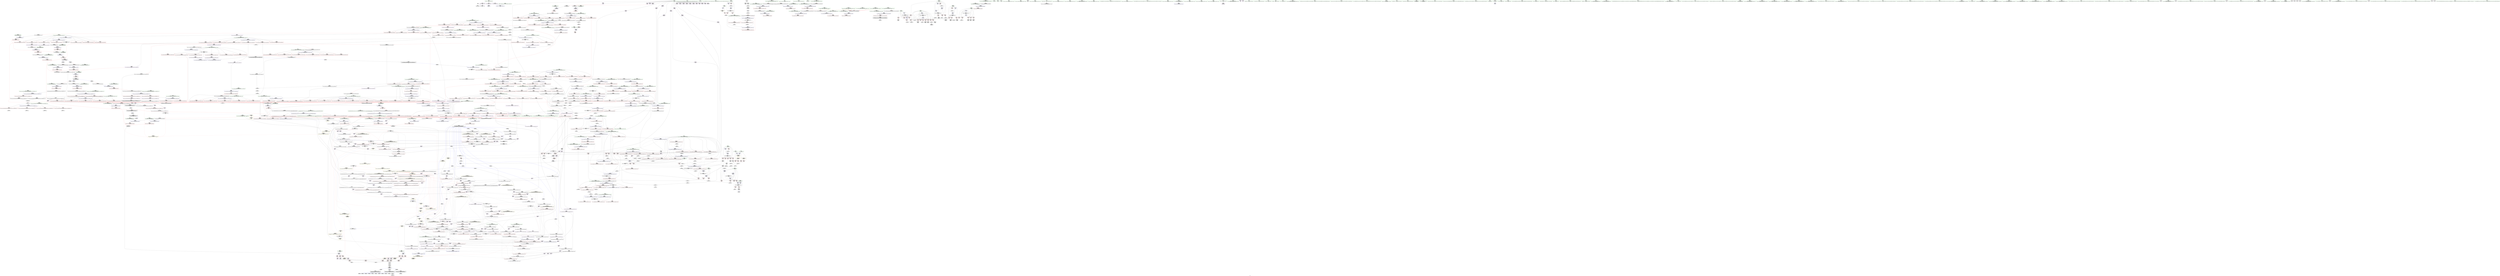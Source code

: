 digraph "SVFG" {
	label="SVFG";

	Node0x5605ea0cc8a0 [shape=record,color=grey,label="{NodeID: 0\nNullPtr}"];
	Node0x5605ea0cc8a0 -> Node0x5605ea134720[style=solid];
	Node0x5605ea0cc8a0 -> Node0x5605ea140170[style=solid];
	Node0x5605ea13cae0 [shape=record,color=red,label="{NodeID: 775\n1471\<--1462\n\<--__first.addr\n_ZSt23__copy_move_backward_a2ILb1EP3funS1_ET1_T0_S3_S2_\n|{<s0>107}}"];
	Node0x5605ea13cae0:s0 -> Node0x5605ea26bb90[style=solid,color=red];
	Node0x5605ea155320 [shape=record,color=grey,label="{NodeID: 1550\n1221 = cmp(1219, 1220, )\n}"];
	Node0x5605ea1336b0 [shape=record,color=purple,label="{NodeID: 443\n1673\<--1272\noffset_0\<--\n}"];
	Node0x5605ea1336b0 -> Node0x5605ea13f040[style=solid];
	Node0x5605ea127800 [shape=record,color=green,label="{NodeID: 111\n676\<--677\n_ZNK9__gnu_cxx5__ops15_Iter_less_iterclIP3funS4_EEbT_T0_\<--_ZNK9__gnu_cxx5__ops15_Iter_less_iterclIP3funS4_EEbT_T0__field_insensitive\n}"];
	Node0x5605ea142630 [shape=record,color=blue,label="{NodeID: 886\n605\<--601\n__first.addr\<--__first\n_ZSt27__unguarded_partition_pivotIP3funN9__gnu_cxx5__ops15_Iter_less_iterEET_S5_S5_T0_\n}"];
	Node0x5605ea142630 -> Node0x5605ea14b410[style=dashed];
	Node0x5605ea142630 -> Node0x5605ea14b4e0[style=dashed];
	Node0x5605ea142630 -> Node0x5605ea14b5b0[style=dashed];
	Node0x5605ea142630 -> Node0x5605ea14b680[style=dashed];
	Node0x5605ea142630 -> Node0x5605ea14b750[style=dashed];
	Node0x5605ea142630 -> Node0x5605ea14b820[style=dashed];
	Node0x5605ea1e8df0 [shape=record,color=yellow,style=double,label="{NodeID: 1661\n2V_1 = ENCHI(MR_2V_0)\npts\{20 \}\nFun[_ZltRK3funS1_]}"];
	Node0x5605ea1e8df0 -> Node0x5605ea1467b0[style=dashed];
	Node0x5605ea1e8df0 -> Node0x5605ea146880[style=dashed];
	Node0x5605ea1e8df0 -> Node0x5605ea146950[style=dashed];
	Node0x5605ea1e8df0 -> Node0x5605ea146a20[style=dashed];
	Node0x5605ea1e8df0 -> Node0x5605ea146af0[style=dashed];
	Node0x5605ea1e8df0 -> Node0x5605ea146bc0[style=dashed];
	Node0x5605ea148f80 [shape=record,color=red,label="{NodeID: 554\n298\<--289\n\<--__last.addr\n_ZSt4sortIP3funEvT_S2_\n|{<s0>6}}"];
	Node0x5605ea148f80:s0 -> Node0x5605ea269cc0[style=solid,color=red];
	Node0x5605ea12bee0 [shape=record,color=green,label="{NodeID: 222\n1527\<--1528\n__last.addr\<--__last.addr_field_insensitive\n_ZNSt20__copy_move_backwardILb1ELb1ESt26random_access_iterator_tagE13__copy_move_bI3funEEPT_PKS4_S7_S5_\n}"];
	Node0x5605ea12bee0 -> Node0x5605ea13d300[style=solid];
	Node0x5605ea12bee0 -> Node0x5605ea168730[style=solid];
	Node0x5605ea264c20 [shape=record,color=black,label="{NodeID: 2104\n502 = PHI(600, )\n}"];
	Node0x5605ea264c20 -> Node0x5605ea141fb0[style=solid];
	Node0x5605ea167890 [shape=record,color=blue,label="{NodeID: 997\n1415\<--1423\n__next\<--\n_ZSt25__unguarded_linear_insertIP3funN9__gnu_cxx5__ops14_Val_less_iterEEvT_T0_\n}"];
	Node0x5605ea167890 -> Node0x5605ea13c6d0[style=dashed];
	Node0x5605ea167890 -> Node0x5605ea167960[style=dashed];
	Node0x5605ea14e9b0 [shape=record,color=red,label="{NodeID: 665\n975\<--892\n\<--__holeIndex.addr\n_ZSt13__adjust_heapIP3funlS0_N9__gnu_cxx5__ops15_Iter_less_iterEEvT_T0_S6_T1_T2_\n}"];
	Node0x5605ea139b30 [shape=record,color=purple,label="{NodeID: 333\n116\<--18\n\<--data\n_Z4workv\n}"];
	Node0x5605ea26ec00 [shape=record,color=black,label="{NodeID: 2215\n1027 = PHI(1001, )\n4th arg _ZSt11__push_heapIP3funlS0_N9__gnu_cxx5__ops14_Iter_less_valEEvT_T0_S6_T1_RT2_ }"];
	Node0x5605ea26ec00 -> Node0x5605ea164cb0[style=solid];
	Node0x5605ea123840 [shape=record,color=green,label="{NodeID: 1\n7\<--1\n__dso_handle\<--dummyObj\nGlob }"];
	Node0x5605ea13cbb0 [shape=record,color=red,label="{NodeID: 776\n1475\<--1464\n\<--__last.addr\n_ZSt23__copy_move_backward_a2ILb1EP3funS1_ET1_T0_S3_S2_\n|{<s0>108}}"];
	Node0x5605ea13cbb0:s0 -> Node0x5605ea26bb90[style=solid,color=red];
	Node0x5605ea1554a0 [shape=record,color=grey,label="{NodeID: 1551\n753 = cmp(752, 439, )\n}"];
	Node0x5605ea133780 [shape=record,color=purple,label="{NodeID: 444\n1676\<--1272\noffset_1\<--\n}"];
	Node0x5605ea133780 -> Node0x5605ea13f110[style=solid];
	Node0x5605ea127900 [shape=record,color=green,label="{NodeID: 112\n683\<--684\n_ZSt10__pop_heapIP3funN9__gnu_cxx5__ops15_Iter_less_iterEEvT_S5_S5_RT0_\<--_ZSt10__pop_heapIP3funN9__gnu_cxx5__ops15_Iter_less_iterEEvT_S5_S5_RT0__field_insensitive\n}"];
	Node0x5605ea142700 [shape=record,color=blue,label="{NodeID: 887\n607\<--602\n__last.addr\<--__last\n_ZSt27__unguarded_partition_pivotIP3funN9__gnu_cxx5__ops15_Iter_less_iterEET_S5_S5_T0_\n}"];
	Node0x5605ea142700 -> Node0x5605ea14b8f0[style=dashed];
	Node0x5605ea142700 -> Node0x5605ea14b9c0[style=dashed];
	Node0x5605ea142700 -> Node0x5605ea14ba90[style=dashed];
	Node0x5605ea149050 [shape=record,color=red,label="{NodeID: 555\n326\<--316\n\<--ct\nmain\n}"];
	Node0x5605ea149050 -> Node0x5605ea154720[style=solid];
	Node0x5605ea12bfb0 [shape=record,color=green,label="{NodeID: 223\n1529\<--1530\n__result.addr\<--__result.addr_field_insensitive\n_ZNSt20__copy_move_backwardILb1ELb1ESt26random_access_iterator_tagE13__copy_move_bI3funEEPT_PKS4_S7_S5_\n}"];
	Node0x5605ea12bfb0 -> Node0x5605ea13d3d0[style=solid];
	Node0x5605ea12bfb0 -> Node0x5605ea13d4a0[style=solid];
	Node0x5605ea12bfb0 -> Node0x5605ea168800[style=solid];
	Node0x5605ea264d60 [shape=record,color=black,label="{NodeID: 2105\n520 = PHI()\n}"];
	Node0x5605ea264d60 -> Node0x5605ea135f10[style=solid];
	Node0x5605ea264d60 -> Node0x5605ea135fe0[style=solid];
	Node0x5605ea167960 [shape=record,color=blue,label="{NodeID: 998\n1415\<--1426\n__next\<--incdec.ptr\n_ZSt25__unguarded_linear_insertIP3funN9__gnu_cxx5__ops14_Val_less_iterEEvT_T0_\n}"];
	Node0x5605ea167960 -> Node0x5605ea1d99c0[style=dashed];
	Node0x5605ea14ea80 [shape=record,color=red,label="{NodeID: 666\n991\<--892\n\<--__holeIndex.addr\n_ZSt13__adjust_heapIP3funlS0_N9__gnu_cxx5__ops15_Iter_less_iterEEvT_T0_S6_T1_T2_\n|{<s0>59}}"];
	Node0x5605ea14ea80:s0 -> Node0x5605ea26e8d0[style=solid,color=red];
	Node0x5605ea139c00 [shape=record,color=purple,label="{NodeID: 334\n118\<--18\n\<--data\n_Z4workv\n|{<s0>3}}"];
	Node0x5605ea139c00:s0 -> Node0x5605ea269dd0[style=solid,color=red];
	Node0x5605ea26ed10 [shape=record,color=black,label="{NodeID: 2216\n1028 = PHI(900, )\n5th arg _ZSt11__push_heapIP3funlS0_N9__gnu_cxx5__ops14_Iter_less_valEEvT_T0_S6_T1_RT2_ }"];
	Node0x5605ea26ed10 -> Node0x5605ea164ff0[style=solid];
	Node0x5605ea123c00 [shape=record,color=green,label="{NodeID: 2\n9\<--1\n\<--dummyObj\nCan only get source location for instruction, argument, global var or function.}"];
	Node0x5605ea13cc80 [shape=record,color=red,label="{NodeID: 777\n1477\<--1466\n\<--__result.addr\n_ZSt23__copy_move_backward_a2ILb1EP3funS1_ET1_T0_S3_S2_\n|{<s0>109}}"];
	Node0x5605ea13cc80:s0 -> Node0x5605ea26bb90[style=solid,color=red];
	Node0x5605ea155620 [shape=record,color=grey,label="{NodeID: 1552\n425 = cmp(423, 424, )\n}"];
	Node0x5605ea133850 [shape=record,color=purple,label="{NodeID: 445\n1305\<--1304\nadd.ptr\<--\n_ZSt16__insertion_sortIP3funN9__gnu_cxx5__ops15_Iter_less_iterEEvT_S5_T0_\n}"];
	Node0x5605ea133850 -> Node0x5605ea166b90[style=solid];
	Node0x5605ea127a00 [shape=record,color=green,label="{NodeID: 113\n696\<--697\n__first.addr\<--__first.addr_field_insensitive\n_ZSt11__sort_heapIP3funN9__gnu_cxx5__ops15_Iter_less_iterEEvT_S5_RT0_\n}"];
	Node0x5605ea127a00 -> Node0x5605ea14c520[style=solid];
	Node0x5605ea127a00 -> Node0x5605ea14c5f0[style=solid];
	Node0x5605ea127a00 -> Node0x5605ea142cb0[style=solid];
	Node0x5605ea1427d0 [shape=record,color=blue,label="{NodeID: 888\n609\<--625\n__mid\<--add.ptr\n_ZSt27__unguarded_partition_pivotIP3funN9__gnu_cxx5__ops15_Iter_less_iterEET_S5_S5_T0_\n}"];
	Node0x5605ea1427d0 -> Node0x5605ea14bb60[style=dashed];
	Node0x5605ea149120 [shape=record,color=red,label="{NodeID: 556\n367\<--316\n\<--ct\nmain\n}"];
	Node0x5605ea12c080 [shape=record,color=green,label="{NodeID: 224\n1531\<--1532\n_Num\<--_Num_field_insensitive\n_ZNSt20__copy_move_backwardILb1ELb1ESt26random_access_iterator_tagE13__copy_move_bI3funEEPT_PKS4_S7_S5_\n}"];
	Node0x5605ea12c080 -> Node0x5605ea13d570[style=solid];
	Node0x5605ea12c080 -> Node0x5605ea13d640[style=solid];
	Node0x5605ea12c080 -> Node0x5605ea13d710[style=solid];
	Node0x5605ea12c080 -> Node0x5605ea13d7e0[style=solid];
	Node0x5605ea12c080 -> Node0x5605ea1688d0[style=solid];
	Node0x5605ea264e60 [shape=record,color=black,label="{NodeID: 2106\n640 = PHI(1182, )\n}"];
	Node0x5605ea264e60 -> Node0x5605ea1364c0[style=solid];
	Node0x5605ea167a30 [shape=record,color=blue, style = dotted,label="{NodeID: 999\n1696\<--1698\noffset_0\<--dummyVal\n_ZSt25__unguarded_linear_insertIP3funN9__gnu_cxx5__ops14_Val_less_iterEEvT_T0_\n}"];
	Node0x5605ea167a30 -> Node0x5605ea13f790[style=dashed];
	Node0x5605ea167a30 -> Node0x5605ea167b00[style=dashed];
	Node0x5605ea14eb50 [shape=record,color=red,label="{NodeID: 667\n920\<--894\n\<--__len.addr\n_ZSt13__adjust_heapIP3funlS0_N9__gnu_cxx5__ops15_Iter_less_iterEEvT_T0_S6_T1_T2_\n}"];
	Node0x5605ea14eb50 -> Node0x5605ea1842d0[style=solid];
	Node0x5605ea139cd0 [shape=record,color=purple,label="{NodeID: 335\n135\<--18\narrayidx\<--data\n_Z4workv\n}"];
	Node0x5605ea26ee20 [shape=record,color=black,label="{NodeID: 2217\n725 = PHI(661, )\n0th arg _ZSt11__make_heapIP3funN9__gnu_cxx5__ops15_Iter_less_iterEEvT_S5_RT0_ }"];
	Node0x5605ea26ee20 -> Node0x5605ea142ff0[style=solid];
	Node0x5605ea123c90 [shape=record,color=green,label="{NodeID: 3\n12\<--1\n\<--dummyObj\nCan only get source location for instruction, argument, global var or function.|{<s0>49}}"];
	Node0x5605ea123c90:s0 -> Node0x5605ea26f610[style=solid,color=red];
	Node0x5605ea13cd50 [shape=record,color=red,label="{NodeID: 778\n1488\<--1485\n\<--__it.addr\n_ZSt12__miter_baseIP3funET_S2_\n}"];
	Node0x5605ea13cd50 -> Node0x5605ea139310[style=solid];
	Node0x5605ea1557a0 [shape=record,color=grey,label="{NodeID: 1553\n87 = cmp(83, 86, )\n}"];
	Node0x5605ea1557a0 -> Node0x5605ea180d40[style=solid];
	Node0x5605ea133920 [shape=record,color=purple,label="{NodeID: 446\n1678\<--1318\noffset_0\<--\n}"];
	Node0x5605ea133920 -> Node0x5605ea166c60[style=solid];
	Node0x5605ea12c580 [shape=record,color=green,label="{NodeID: 114\n698\<--699\n__last.addr\<--__last.addr_field_insensitive\n_ZSt11__sort_heapIP3funN9__gnu_cxx5__ops15_Iter_less_iterEEvT_S5_RT0_\n}"];
	Node0x5605ea12c580 -> Node0x5605ea14c6c0[style=solid];
	Node0x5605ea12c580 -> Node0x5605ea14c790[style=solid];
	Node0x5605ea12c580 -> Node0x5605ea14c860[style=solid];
	Node0x5605ea12c580 -> Node0x5605ea14c930[style=solid];
	Node0x5605ea12c580 -> Node0x5605ea142d80[style=solid];
	Node0x5605ea12c580 -> Node0x5605ea142f20[style=solid];
	Node0x5605ea1428a0 [shape=record,color=blue,label="{NodeID: 889\n650\<--645\n__first.addr\<--__first\n_ZSt13__heap_selectIP3funN9__gnu_cxx5__ops15_Iter_less_iterEEvT_S5_S5_T0_\n}"];
	Node0x5605ea1428a0 -> Node0x5605ea14bc30[style=dashed];
	Node0x5605ea1428a0 -> Node0x5605ea14bd00[style=dashed];
	Node0x5605ea1428a0 -> Node0x5605ea14bdd0[style=dashed];
	Node0x5605ea1e90c0 [shape=record,color=yellow,style=double,label="{NodeID: 1664\n8V_1 = ENCHI(MR_8V_0)\npts\{10300000 \}\nFun[_ZltRK3funS1_]}"];
	Node0x5605ea1e90c0 -> Node0x5605ea146880[style=dashed];
	Node0x5605ea1e90c0 -> Node0x5605ea146a20[style=dashed];
	Node0x5605ea1491f0 [shape=record,color=red,label="{NodeID: 557\n383\<--316\n\<--ct\nmain\n}"];
	Node0x5605ea1491f0 -> Node0x5605ea183850[style=solid];
	Node0x5605ea12c150 [shape=record,color=green,label="{NodeID: 225\n1556\<--1557\nllvm.memmove.p0i8.p0i8.i64\<--llvm.memmove.p0i8.p0i8.i64_field_insensitive\n}"];
	Node0x5605ea264fa0 [shape=record,color=black,label="{NodeID: 2107\n675 = PHI(802, )\n}"];
	Node0x5605ea167b00 [shape=record,color=blue, style = dotted,label="{NodeID: 1000\n1699\<--1701\noffset_1\<--dummyVal\n_ZSt25__unguarded_linear_insertIP3funN9__gnu_cxx5__ops14_Val_less_iterEEvT_T0_\n}"];
	Node0x5605ea167b00 -> Node0x5605ea1d8fc0[style=dashed];
	Node0x5605ea1cff10 [shape=record,color=yellow,style=double,label="{NodeID: 1775\n2V_1 = ENCHI(MR_2V_0)\npts\{20 \}\nFun[_ZSt27__unguarded_partition_pivotIP3funN9__gnu_cxx5__ops15_Iter_less_iterEET_S5_S5_T0_]|{<s0>31}}"];
	Node0x5605ea1cff10:s0 -> Node0x5605ea1ec340[style=dashed,color=red];
	Node0x5605ea14ec20 [shape=record,color=red,label="{NodeID: 668\n955\<--894\n\<--__len.addr\n_ZSt13__adjust_heapIP3funlS0_N9__gnu_cxx5__ops15_Iter_less_iterEEvT_T0_S6_T1_T2_\n}"];
	Node0x5605ea14ec20 -> Node0x5605ea183550[style=solid];
	Node0x5605ea139da0 [shape=record,color=purple,label="{NodeID: 336\n136\<--18\nprice\<--data\n_Z4workv\n}"];
	Node0x5605ea139da0 -> Node0x5605ea148900[style=solid];
	Node0x5605ea26ef30 [shape=record,color=black,label="{NodeID: 2218\n726 = PHI(662, )\n1st arg _ZSt11__make_heapIP3funN9__gnu_cxx5__ops15_Iter_less_iterEEvT_S5_RT0_ }"];
	Node0x5605ea26ef30 -> Node0x5605ea1430c0[style=solid];
	Node0x5605ea123d20 [shape=record,color=green,label="{NodeID: 4\n21\<--1\n_ZSt3cin\<--dummyObj\nGlob }"];
	Node0x5605ea13ce20 [shape=record,color=red,label="{NodeID: 779\n1507\<--1494\n\<--__first.addr\n_ZSt22__copy_move_backward_aILb1EP3funS1_ET1_T0_S3_S2_\n|{<s0>111}}"];
	Node0x5605ea13ce20:s0 -> Node0x5605ea26abf0[style=solid,color=red];
	Node0x5605ea155920 [shape=record,color=grey,label="{NodeID: 1554\n963 = cmp(959, 962, )\n}"];
	Node0x5605ea1339f0 [shape=record,color=purple,label="{NodeID: 447\n1681\<--1318\noffset_1\<--\n}"];
	Node0x5605ea1339f0 -> Node0x5605ea166d30[style=solid];
	Node0x5605ea12c650 [shape=record,color=green,label="{NodeID: 115\n700\<--701\n__comp.addr\<--__comp.addr_field_insensitive\n_ZSt11__sort_heapIP3funN9__gnu_cxx5__ops15_Iter_less_iterEEvT_S5_RT0_\n}"];
	Node0x5605ea12c650 -> Node0x5605ea14ca00[style=solid];
	Node0x5605ea12c650 -> Node0x5605ea142e50[style=solid];
	Node0x5605ea142970 [shape=record,color=blue,label="{NodeID: 890\n652\<--646\n__middle.addr\<--__middle\n_ZSt13__heap_selectIP3funN9__gnu_cxx5__ops15_Iter_less_iterEEvT_S5_S5_T0_\n}"];
	Node0x5605ea142970 -> Node0x5605ea14bea0[style=dashed];
	Node0x5605ea142970 -> Node0x5605ea14bf70[style=dashed];
	Node0x5605ea142970 -> Node0x5605ea14c040[style=dashed];
	Node0x5605ea1e91d0 [shape=record,color=yellow,style=double,label="{NodeID: 1665\n10V_1 = ENCHI(MR_10V_0)\npts\{10300001 \}\nFun[_ZltRK3funS1_]}"];
	Node0x5605ea1e91d0 -> Node0x5605ea146bc0[style=dashed];
	Node0x5605ea1492c0 [shape=record,color=red,label="{NodeID: 558\n337\<--318\n\<--i\nmain\n}"];
	Node0x5605ea1492c0 -> Node0x5605ea1548a0[style=solid];
	Node0x5605ea12c250 [shape=record,color=green,label="{NodeID: 226\n1573\<--1574\nthis.addr\<--this.addr_field_insensitive\n_ZNK9__gnu_cxx5__ops14_Val_less_iterclI3funPS3_EEbRT_T0_\n}"];
	Node0x5605ea12c250 -> Node0x5605ea13d8b0[style=solid];
	Node0x5605ea12c250 -> Node0x5605ea168b40[style=solid];
	Node0x5605ea2650b0 [shape=record,color=black,label="{NodeID: 2108\n771 = PHI(873, )\n}"];
	Node0x5605ea2650b0 -> Node0x5605ea136ce0[style=solid];
	Node0x5605ea167bd0 [shape=record,color=blue,label="{NodeID: 1001\n1411\<--1440\n__last.addr\<--\n_ZSt25__unguarded_linear_insertIP3funN9__gnu_cxx5__ops14_Val_less_iterEEvT_T0_\n}"];
	Node0x5605ea167bd0 -> Node0x5605ea1d94c0[style=dashed];
	Node0x5605ea14ecf0 [shape=record,color=red,label="{NodeID: 669\n960\<--894\n\<--__len.addr\n_ZSt13__adjust_heapIP3funlS0_N9__gnu_cxx5__ops15_Iter_less_iterEEvT_T0_S6_T1_T2_\n}"];
	Node0x5605ea14ecf0 -> Node0x5605ea1884d0[style=solid];
	Node0x5605ea139e70 [shape=record,color=purple,label="{NodeID: 337\n142\<--18\narrayidx3\<--data\n_Z4workv\n}"];
	Node0x5605ea26f040 [shape=record,color=black,label="{NodeID: 2219\n727 = PHI(648, )\n2nd arg _ZSt11__make_heapIP3funN9__gnu_cxx5__ops15_Iter_less_iterEEvT_S5_RT0_ }"];
	Node0x5605ea26f040 -> Node0x5605ea143190[style=solid];
	Node0x5605ea123db0 [shape=record,color=green,label="{NodeID: 5\n22\<--1\n_ZSt4cout\<--dummyObj\nGlob }"];
	Node0x5605ea13cef0 [shape=record,color=red,label="{NodeID: 780\n1508\<--1496\n\<--__last.addr\n_ZSt22__copy_move_backward_aILb1EP3funS1_ET1_T0_S3_S2_\n|{<s0>111}}"];
	Node0x5605ea13cef0:s0 -> Node0x5605ea26ad00[style=solid,color=red];
	Node0x5605ea155aa0 [shape=record,color=grey,label="{NodeID: 1555\n127 = cmp(125, 126, )\n}"];
	Node0x5605ea133ac0 [shape=record,color=purple,label="{NodeID: 448\n1679\<--1319\noffset_0\<--\n}"];
	Node0x5605ea133ac0 -> Node0x5605ea13f1e0[style=solid];
	Node0x5605ea12c720 [shape=record,color=green,label="{NodeID: 116\n728\<--729\n__first.addr\<--__first.addr_field_insensitive\n_ZSt11__make_heapIP3funN9__gnu_cxx5__ops15_Iter_less_iterEEvT_S5_RT0_\n}"];
	Node0x5605ea12c720 -> Node0x5605ea14cad0[style=solid];
	Node0x5605ea12c720 -> Node0x5605ea14cba0[style=solid];
	Node0x5605ea12c720 -> Node0x5605ea14cc70[style=solid];
	Node0x5605ea12c720 -> Node0x5605ea14cd40[style=solid];
	Node0x5605ea12c720 -> Node0x5605ea142ff0[style=solid];
	Node0x5605ea142a40 [shape=record,color=blue,label="{NodeID: 891\n654\<--647\n__last.addr\<--__last\n_ZSt13__heap_selectIP3funN9__gnu_cxx5__ops15_Iter_less_iterEEvT_S5_S5_T0_\n}"];
	Node0x5605ea142a40 -> Node0x5605ea14c110[style=dashed];
	Node0x5605ea1e92b0 [shape=record,color=yellow,style=double,label="{NodeID: 1666\n12V_1 = ENCHI(MR_12V_0)\npts\{14140000 \}\nFun[_ZltRK3funS1_]}"];
	Node0x5605ea1e92b0 -> Node0x5605ea1467b0[style=dashed];
	Node0x5605ea1e92b0 -> Node0x5605ea146950[style=dashed];
	Node0x5605ea149390 [shape=record,color=red,label="{NodeID: 559\n341\<--318\n\<--i\nmain\n}"];
	Node0x5605ea149390 -> Node0x5605ea135960[style=solid];
	Node0x5605ea12c320 [shape=record,color=green,label="{NodeID: 227\n1575\<--1576\n__val.addr\<--__val.addr_field_insensitive\n_ZNK9__gnu_cxx5__ops14_Val_less_iterclI3funPS3_EEbRT_T0_\n}"];
	Node0x5605ea12c320 -> Node0x5605ea13d980[style=solid];
	Node0x5605ea12c320 -> Node0x5605ea168c10[style=solid];
	Node0x5605ea265220 [shape=record,color=black,label="{NodeID: 2109\n780 = PHI(873, )\n}"];
	Node0x5605ea265220 -> Node0x5605ea136db0[style=solid];
	Node0x5605ea167ca0 [shape=record,color=blue,label="{NodeID: 1002\n1415\<--1443\n__next\<--incdec.ptr3\n_ZSt25__unguarded_linear_insertIP3funN9__gnu_cxx5__ops14_Val_less_iterEEvT_T0_\n}"];
	Node0x5605ea167ca0 -> Node0x5605ea1d99c0[style=dashed];
	Node0x5605ea14edc0 [shape=record,color=red,label="{NodeID: 670\n992\<--896\n\<--__topIndex\n_ZSt13__adjust_heapIP3funlS0_N9__gnu_cxx5__ops15_Iter_less_iterEEvT_T0_S6_T1_T2_\n|{<s0>59}}"];
	Node0x5605ea14edc0:s0 -> Node0x5605ea26e9e0[style=solid,color=red];
	Node0x5605ea139f40 [shape=record,color=purple,label="{NodeID: 338\n143\<--18\nprice4\<--data\n_Z4workv\n}"];
	Node0x5605ea139f40 -> Node0x5605ea1489d0[style=solid];
	Node0x5605ea26f150 [shape=record,color=black,label="{NodeID: 2220\n529 = PHI(443, )\n0th arg _ZSt22__final_insertion_sortIP3funN9__gnu_cxx5__ops15_Iter_less_iterEEvT_S5_T0_ }"];
	Node0x5605ea26f150 -> Node0x5605ea142220[style=solid];
	Node0x5605ea1245f0 [shape=record,color=green,label="{NodeID: 6\n23\<--1\n.str\<--dummyObj\nGlob }"];
	Node0x5605ea13cfc0 [shape=record,color=red,label="{NodeID: 781\n1509\<--1498\n\<--__result.addr\n_ZSt22__copy_move_backward_aILb1EP3funS1_ET1_T0_S3_S2_\n|{<s0>111}}"];
	Node0x5605ea13cfc0:s0 -> Node0x5605ea26ae10[style=solid,color=red];
	Node0x5605ea1cab90 [shape=record,color=black,label="{NodeID: 1556\nMR_2V_2 = PHI(MR_2V_5, MR_2V_1, )\npts\{20 \}\n|{|<s1>22|<s2>23}}"];
	Node0x5605ea1cab90 -> Node0x5605ea1dfdc0[style=dashed];
	Node0x5605ea1cab90:s1 -> Node0x5605ea1e8660[style=dashed,color=red];
	Node0x5605ea1cab90:s2 -> Node0x5605ea1cff10[style=dashed,color=red];
	Node0x5605ea133b90 [shape=record,color=purple,label="{NodeID: 449\n1682\<--1319\noffset_1\<--\n}"];
	Node0x5605ea133b90 -> Node0x5605ea13f2b0[style=solid];
	Node0x5605ea12c7f0 [shape=record,color=green,label="{NodeID: 117\n730\<--731\n__last.addr\<--__last.addr_field_insensitive\n_ZSt11__make_heapIP3funN9__gnu_cxx5__ops15_Iter_less_iterEEvT_S5_RT0_\n}"];
	Node0x5605ea12c7f0 -> Node0x5605ea14ce10[style=solid];
	Node0x5605ea12c7f0 -> Node0x5605ea14cee0[style=solid];
	Node0x5605ea12c7f0 -> Node0x5605ea1430c0[style=solid];
	Node0x5605ea142b10 [shape=record,color=blue,label="{NodeID: 892\n656\<--666\n__i\<--\n_ZSt13__heap_selectIP3funN9__gnu_cxx5__ops15_Iter_less_iterEEvT_S5_S5_T0_\n}"];
	Node0x5605ea142b10 -> Node0x5605ea1d58c0[style=dashed];
	Node0x5605ea1e9390 [shape=record,color=yellow,style=double,label="{NodeID: 1667\n14V_1 = ENCHI(MR_14V_0)\npts\{14140001 \}\nFun[_ZltRK3funS1_]}"];
	Node0x5605ea1e9390 -> Node0x5605ea146af0[style=dashed];
	Node0x5605ea149460 [shape=record,color=red,label="{NodeID: 560\n346\<--318\n\<--i\nmain\n}"];
	Node0x5605ea149460 -> Node0x5605ea135a30[style=solid];
	Node0x5605ea12c3f0 [shape=record,color=green,label="{NodeID: 228\n1577\<--1578\n__it.addr\<--__it.addr_field_insensitive\n_ZNK9__gnu_cxx5__ops14_Val_less_iterclI3funPS3_EEbRT_T0_\n}"];
	Node0x5605ea12c3f0 -> Node0x5605ea13da50[style=solid];
	Node0x5605ea12c3f0 -> Node0x5605ea168ce0[style=solid];
	Node0x5605ea265360 [shape=record,color=black,label="{NodeID: 2110\n936 = PHI(802, )\n}"];
	Node0x5605ea167d70 [shape=record,color=blue, style = dotted,label="{NodeID: 1003\n1702\<--1704\noffset_0\<--dummyVal\n_ZSt25__unguarded_linear_insertIP3funN9__gnu_cxx5__ops14_Val_less_iterEEvT_T0_\n}"];
	Node0x5605ea167d70 -> Node0x5605ea13f930[style=dashed];
	Node0x5605ea167d70 -> Node0x5605ea167e40[style=dashed];
	Node0x5605ea14ee90 [shape=record,color=red,label="{NodeID: 671\n919\<--898\n\<--__secondChild\n_ZSt13__adjust_heapIP3funlS0_N9__gnu_cxx5__ops15_Iter_less_iterEEvT_T0_S6_T1_T2_\n}"];
	Node0x5605ea14ee90 -> Node0x5605ea189250[style=solid];
	Node0x5605ea13a010 [shape=record,color=purple,label="{NodeID: 339\n156\<--18\narrayidx7\<--data\n_Z4workv\n}"];
	Node0x5605ea13a010 -> Node0x5605ea134e00[style=solid];
	Node0x5605ea26f260 [shape=record,color=black,label="{NodeID: 2221\n530 = PHI(444, )\n1st arg _ZSt22__final_insertion_sortIP3funN9__gnu_cxx5__ops15_Iter_less_iterEEvT_S5_T0_ }"];
	Node0x5605ea26f260 -> Node0x5605ea1422f0[style=solid];
	Node0x5605ea124680 [shape=record,color=green,label="{NodeID: 7\n25\<--1\n.str.1\<--dummyObj\nGlob }"];
	Node0x5605ea13d090 [shape=record,color=red,label="{NodeID: 782\n1519\<--1516\n\<--__it.addr\n_ZSt12__niter_baseIP3funET_S2_\n}"];
	Node0x5605ea13d090 -> Node0x5605ea1394b0[style=solid];
	Node0x5605ea1cac80 [shape=record,color=black,label="{NodeID: 1557\nMR_64V_3 = PHI(MR_64V_4, MR_64V_2, )\npts\{463 \}\n}"];
	Node0x5605ea1cac80 -> Node0x5605ea14a090[style=dashed];
	Node0x5605ea1cac80 -> Node0x5605ea14a160[style=dashed];
	Node0x5605ea1cac80 -> Node0x5605ea14a230[style=dashed];
	Node0x5605ea1cac80 -> Node0x5605ea14a300[style=dashed];
	Node0x5605ea1cac80 -> Node0x5605ea14a3d0[style=dashed];
	Node0x5605ea1cac80 -> Node0x5605ea142080[style=dashed];
	Node0x5605ea133c60 [shape=record,color=purple,label="{NodeID: 450\n1324\<--1323\nadd.ptr4\<--\n_ZSt16__insertion_sortIP3funN9__gnu_cxx5__ops15_Iter_less_iterEEvT_S5_T0_\n|{<s0>90}}"];
	Node0x5605ea133c60:s0 -> Node0x5605ea26b140[style=solid,color=red];
	Node0x5605ea12c8c0 [shape=record,color=green,label="{NodeID: 118\n732\<--733\n__comp.addr\<--__comp.addr_field_insensitive\n_ZSt11__make_heapIP3funN9__gnu_cxx5__ops15_Iter_less_iterEEvT_S5_RT0_\n}"];
	Node0x5605ea12c8c0 -> Node0x5605ea14cfb0[style=solid];
	Node0x5605ea12c8c0 -> Node0x5605ea143190[style=solid];
	Node0x5605ea142be0 [shape=record,color=blue,label="{NodeID: 893\n656\<--688\n__i\<--incdec.ptr\n_ZSt13__heap_selectIP3funN9__gnu_cxx5__ops15_Iter_less_iterEEvT_S5_S5_T0_\n}"];
	Node0x5605ea142be0 -> Node0x5605ea1d58c0[style=dashed];
	Node0x5605ea1e9470 [shape=record,color=yellow,style=double,label="{NodeID: 1668\n2V_1 = ENCHI(MR_2V_0)\npts\{20 \}\nFun[_ZSt6__sortIP3funN9__gnu_cxx5__ops15_Iter_less_iterEEvT_S5_T0_]|{|<s1>20}}"];
	Node0x5605ea1e9470 -> Node0x5605ea1ddac0[style=dashed];
	Node0x5605ea1e9470:s1 -> Node0x5605ea1cab90[style=dashed,color=red];
	Node0x5605ea149530 [shape=record,color=red,label="{NodeID: 561\n351\<--318\n\<--i\nmain\n}"];
	Node0x5605ea149530 -> Node0x5605ea135b00[style=solid];
	Node0x5605ea12c4c0 [shape=record,color=green,label="{NodeID: 229\n29\<--1587\n_GLOBAL__sub_I_Ahyangyi_2_0.cpp\<--_GLOBAL__sub_I_Ahyangyi_2_0.cpp_field_insensitive\n}"];
	Node0x5605ea12c4c0 -> Node0x5605ea140070[style=solid];
	Node0x5605ea265470 [shape=record,color=black,label="{NodeID: 2111\n945 = PHI(873, )\n}"];
	Node0x5605ea265470 -> Node0x5605ea1379e0[style=solid];
	Node0x5605ea167e40 [shape=record,color=blue, style = dotted,label="{NodeID: 1004\n1705\<--1707\noffset_1\<--dummyVal\n_ZSt25__unguarded_linear_insertIP3funN9__gnu_cxx5__ops14_Val_less_iterEEvT_T0_\n|{<s0>94|<s1>96}}"];
	Node0x5605ea167e40:s0 -> Node0x5605ea1d5dc0[style=dashed,color=blue];
	Node0x5605ea167e40:s1 -> Node0x5605ea1e2ac0[style=dashed,color=blue];
	Node0x5605ea14ef60 [shape=record,color=red,label="{NodeID: 672\n925\<--898\n\<--__secondChild\n_ZSt13__adjust_heapIP3funlS0_N9__gnu_cxx5__ops15_Iter_less_iterEEvT_T0_S6_T1_T2_\n}"];
	Node0x5605ea14ef60 -> Node0x5605ea182dd0[style=solid];
	Node0x5605ea13a0e0 [shape=record,color=purple,label="{NodeID: 340\n161\<--18\narrayidx9\<--data\n_Z4workv\n}"];
	Node0x5605ea13a0e0 -> Node0x5605ea134fa0[style=solid];
	Node0x5605ea26f370 [shape=record,color=black,label="{NodeID: 2222\n1484 = PHI(1396, 1400, )\n0th arg _ZSt12__miter_baseIP3funET_S2_ }"];
	Node0x5605ea26f370 -> Node0x5605ea168180[style=solid];
	Node0x5605ea124710 [shape=record,color=green,label="{NodeID: 8\n28\<--1\n\<--dummyObj\nCan only get source location for instruction, argument, global var or function.}"];
	Node0x5605ea13d160 [shape=record,color=red,label="{NodeID: 783\n1537\<--1525\n\<--__first.addr\n_ZNSt20__copy_move_backwardILb1ELb1ESt26random_access_iterator_tagE13__copy_move_bI3funEEPT_PKS4_S7_S5_\n}"];
	Node0x5605ea13d160 -> Node0x5605ea139650[style=solid];
	Node0x5605ea1cb180 [shape=record,color=black,label="{NodeID: 1558\nMR_66V_3 = PHI(MR_66V_4, MR_66V_2, )\npts\{465 \}\n}"];
	Node0x5605ea1cb180 -> Node0x5605ea14a4a0[style=dashed];
	Node0x5605ea1cb180 -> Node0x5605ea14a570[style=dashed];
	Node0x5605ea1cb180 -> Node0x5605ea141ee0[style=dashed];
	Node0x5605ea133d30 [shape=record,color=purple,label="{NodeID: 451\n1684\<--1330\noffset_0\<--\n}"];
	Node0x5605ea133d30 -> Node0x5605ea166e00[style=solid];
	Node0x5605ea12c990 [shape=record,color=green,label="{NodeID: 119\n734\<--735\n__len\<--__len_field_insensitive\n_ZSt11__make_heapIP3funN9__gnu_cxx5__ops15_Iter_less_iterEEvT_S5_RT0_\n}"];
	Node0x5605ea12c990 -> Node0x5605ea14d080[style=solid];
	Node0x5605ea12c990 -> Node0x5605ea14d150[style=solid];
	Node0x5605ea12c990 -> Node0x5605ea143260[style=solid];
	Node0x5605ea142cb0 [shape=record,color=blue,label="{NodeID: 894\n696\<--693\n__first.addr\<--__first\n_ZSt11__sort_heapIP3funN9__gnu_cxx5__ops15_Iter_less_iterEEvT_S5_RT0_\n}"];
	Node0x5605ea142cb0 -> Node0x5605ea14c520[style=dashed];
	Node0x5605ea142cb0 -> Node0x5605ea14c5f0[style=dashed];
	Node0x5605ea149600 [shape=record,color=red,label="{NodeID: 562\n359\<--318\n\<--i\nmain\n}"];
	Node0x5605ea149600 -> Node0x5605ea1839d0[style=solid];
	Node0x5605ea134720 [shape=record,color=black,label="{NodeID: 230\n2\<--3\ndummyVal\<--dummyVal\n}"];
	Node0x5605ea2655e0 [shape=record,color=black,label="{NodeID: 2112\n973 = PHI(873, )\n}"];
	Node0x5605ea2655e0 -> Node0x5605ea137b80[style=solid];
	Node0x5605ea167f10 [shape=record,color=blue,label="{NodeID: 1005\n1462\<--1459\n__first.addr\<--__first\n_ZSt23__copy_move_backward_a2ILb1EP3funS1_ET1_T0_S3_S2_\n}"];
	Node0x5605ea167f10 -> Node0x5605ea13cae0[style=dashed];
	Node0x5605ea14f030 [shape=record,color=red,label="{NodeID: 673\n930\<--898\n\<--__secondChild\n_ZSt13__adjust_heapIP3funlS0_N9__gnu_cxx5__ops15_Iter_less_iterEEvT_T0_S6_T1_T2_\n}"];
	Node0x5605ea13a1b0 [shape=record,color=purple,label="{NodeID: 341\n201\<--18\narrayidx21\<--data\n_Z4workv\n}"];
	Node0x5605ea26f4c0 [shape=record,color=black,label="{NodeID: 2223\n881 = PHI(777, 854, )\n0th arg _ZSt13__adjust_heapIP3funlS0_N9__gnu_cxx5__ops15_Iter_less_iterEEvT_T0_S6_T1_T2_ }"];
	Node0x5605ea26f4c0 -> Node0x5605ea163d80[style=solid];
	Node0x5605ea1247a0 [shape=record,color=green,label="{NodeID: 9\n90\<--1\n\<--dummyObj\nCan only get source location for instruction, argument, global var or function.}"];
	Node0x5605ea13d230 [shape=record,color=red,label="{NodeID: 784\n1551\<--1525\n\<--__first.addr\n_ZNSt20__copy_move_backwardILb1ELb1ESt26random_access_iterator_tagE13__copy_move_bI3funEEPT_PKS4_S7_S5_\n}"];
	Node0x5605ea13d230 -> Node0x5605ea1397f0[style=solid];
	Node0x5605ea1cb270 [shape=record,color=black,label="{NodeID: 1559\nMR_68V_2 = PHI(MR_68V_3, MR_68V_1, )\npts\{469 \}\n}"];
	Node0x5605ea1cb270 -> Node0x5605ea141fb0[style=dashed];
	Node0x5605ea133e00 [shape=record,color=purple,label="{NodeID: 452\n1687\<--1330\noffset_1\<--\n}"];
	Node0x5605ea133e00 -> Node0x5605ea166ed0[style=solid];
	Node0x5605ea12ca60 [shape=record,color=green,label="{NodeID: 120\n736\<--737\n__parent\<--__parent_field_insensitive\n_ZSt11__make_heapIP3funN9__gnu_cxx5__ops15_Iter_less_iterEEvT_S5_RT0_\n}"];
	Node0x5605ea12ca60 -> Node0x5605ea14d220[style=solid];
	Node0x5605ea12ca60 -> Node0x5605ea14d2f0[style=solid];
	Node0x5605ea12ca60 -> Node0x5605ea14d3c0[style=solid];
	Node0x5605ea12ca60 -> Node0x5605ea14d490[style=solid];
	Node0x5605ea12ca60 -> Node0x5605ea143330[style=solid];
	Node0x5605ea12ca60 -> Node0x5605ea143740[style=solid];
	Node0x5605ea142d80 [shape=record,color=blue,label="{NodeID: 895\n698\<--694\n__last.addr\<--__last\n_ZSt11__sort_heapIP3funN9__gnu_cxx5__ops15_Iter_less_iterEEvT_S5_RT0_\n}"];
	Node0x5605ea142d80 -> Node0x5605ea1e4dc0[style=dashed];
	Node0x5605ea1496d0 [shape=record,color=red,label="{NodeID: 563\n355\<--354\n\<--time13\nmain\n}"];
	Node0x5605ea1496d0 -> Node0x5605ea1851d0[style=solid];
	Node0x5605ea134820 [shape=record,color=black,label="{NodeID: 231\n313\<--9\nmain_ret\<--\nmain\n}"];
	Node0x5605ea265720 [shape=record,color=black,label="{NodeID: 2113\n984 = PHI(1006, )\n}"];
	Node0x5605ea167fe0 [shape=record,color=blue,label="{NodeID: 1006\n1464\<--1460\n__last.addr\<--__last\n_ZSt23__copy_move_backward_a2ILb1EP3funS1_ET1_T0_S3_S2_\n}"];
	Node0x5605ea167fe0 -> Node0x5605ea13cbb0[style=dashed];
	Node0x5605ea14f100 [shape=record,color=red,label="{NodeID: 674\n933\<--898\n\<--__secondChild\n_ZSt13__adjust_heapIP3funlS0_N9__gnu_cxx5__ops15_Iter_less_iterEEvT_T0_S6_T1_T2_\n}"];
	Node0x5605ea14f100 -> Node0x5605ea182650[style=solid];
	Node0x5605ea13a280 [shape=record,color=purple,label="{NodeID: 342\n202\<--18\ntime\<--data\n_Z4workv\n}"];
	Node0x5605ea13a280 -> Node0x5605ea148aa0[style=solid];
	Node0x5605ea26f610 [shape=record,color=black,label="{NodeID: 2224\n882 = PHI(778, 12, )\n1st arg _ZSt13__adjust_heapIP3funlS0_N9__gnu_cxx5__ops15_Iter_less_iterEEvT_T0_S6_T1_T2_ }"];
	Node0x5605ea26f610 -> Node0x5605ea163e10[style=solid];
	Node0x5605ea124830 [shape=record,color=green,label="{NodeID: 10\n93\<--1\n\<--dummyObj\nCan only get source location for instruction, argument, global var or function.}"];
	Node0x5605ea13d300 [shape=record,color=red,label="{NodeID: 785\n1536\<--1527\n\<--__last.addr\n_ZNSt20__copy_move_backwardILb1ELb1ESt26random_access_iterator_tagE13__copy_move_bI3funEEPT_PKS4_S7_S5_\n}"];
	Node0x5605ea13d300 -> Node0x5605ea139580[style=solid];
	Node0x5605ea1ccbd0 [shape=record,color=black,label="{NodeID: 1560\nMR_2V_2 = PHI(MR_2V_4, MR_2V_1, )\npts\{20 \}\n|{|<s5>50}}"];
	Node0x5605ea1ccbd0 -> Node0x5605ea13e4e0[style=dashed];
	Node0x5605ea1ccbd0 -> Node0x5605ea13e680[style=dashed];
	Node0x5605ea1ccbd0 -> Node0x5605ea1642f0[style=dashed];
	Node0x5605ea1ccbd0 -> Node0x5605ea164630[style=dashed];
	Node0x5605ea1ccbd0 -> Node0x5605ea1de4c0[style=dashed];
	Node0x5605ea1ccbd0:s5 -> Node0x5605ea1cf6d0[style=dashed,color=red];
	Node0x5605ea133ed0 [shape=record,color=purple,label="{NodeID: 453\n1685\<--1331\noffset_0\<--\n}"];
	Node0x5605ea133ed0 -> Node0x5605ea13f380[style=solid];
	Node0x5605ea12cb30 [shape=record,color=green,label="{NodeID: 121\n738\<--739\n__value\<--__value_field_insensitive\n_ZSt11__make_heapIP3funN9__gnu_cxx5__ops15_Iter_less_iterEEvT_S5_RT0_\n|{|<s1>39}}"];
	Node0x5605ea12cb30 -> Node0x5605ea136730[style=solid];
	Node0x5605ea12cb30:s1 -> Node0x5605ea2683b0[style=solid,color=red];
	Node0x5605ea142e50 [shape=record,color=blue,label="{NodeID: 896\n700\<--695\n__comp.addr\<--__comp\n_ZSt11__sort_heapIP3funN9__gnu_cxx5__ops15_Iter_less_iterEEvT_S5_RT0_\n}"];
	Node0x5605ea142e50 -> Node0x5605ea14ca00[style=dashed];
	Node0x5605ea1497a0 [shape=record,color=red,label="{NodeID: 564\n423\<--413\n\<--__first.addr\n_ZSt6__sortIP3funN9__gnu_cxx5__ops15_Iter_less_iterEEvT_S5_T0_\n}"];
	Node0x5605ea1497a0 -> Node0x5605ea155620[style=solid];
	Node0x5605ea1348f0 [shape=record,color=black,label="{NodeID: 232\n40\<--41\n\<--_ZNSt8ios_base4InitD1Ev\nCan only get source location for instruction, argument, global var or function.}"];
	Node0x5605ea265830 [shape=record,color=black,label="{NodeID: 2114\n993 = PHI(873, )\n}"];
	Node0x5605ea265830 -> Node0x5605ea137d20[style=solid];
	Node0x5605ea1680b0 [shape=record,color=blue,label="{NodeID: 1007\n1466\<--1461\n__result.addr\<--__result\n_ZSt23__copy_move_backward_a2ILb1EP3funS1_ET1_T0_S3_S2_\n}"];
	Node0x5605ea1680b0 -> Node0x5605ea13cc80[style=dashed];
	Node0x5605ea14f1d0 [shape=record,color=red,label="{NodeID: 675\n938\<--898\n\<--__secondChild\n_ZSt13__adjust_heapIP3funlS0_N9__gnu_cxx5__ops15_Iter_less_iterEEvT_T0_S6_T1_T2_\n}"];
	Node0x5605ea14f1d0 -> Node0x5605ea1827d0[style=solid];
	Node0x5605ea13a350 [shape=record,color=purple,label="{NodeID: 343\n210\<--18\narrayidx25\<--data\n_Z4workv\n}"];
	Node0x5605ea26f760 [shape=record,color=black,label="{NodeID: 2225\n883 = PHI(779, 860, )\n2nd arg _ZSt13__adjust_heapIP3funlS0_N9__gnu_cxx5__ops15_Iter_less_iterEEvT_T0_S6_T1_T2_ }"];
	Node0x5605ea26f760 -> Node0x5605ea163ee0[style=solid];
	Node0x5605ea1248c0 [shape=record,color=green,label="{NodeID: 11\n140\<--1\n\<--dummyObj\nCan only get source location for instruction, argument, global var or function.}"];
	Node0x5605ea13d3d0 [shape=record,color=red,label="{NodeID: 786\n1546\<--1529\n\<--__result.addr\n_ZNSt20__copy_move_backwardILb1ELb1ESt26random_access_iterator_tagE13__copy_move_bI3funEEPT_PKS4_S7_S5_\n}"];
	Node0x5605ea13d3d0 -> Node0x5605ea1459e0[style=solid];
	Node0x5605ea133fa0 [shape=record,color=purple,label="{NodeID: 454\n1688\<--1331\noffset_1\<--\n}"];
	Node0x5605ea133fa0 -> Node0x5605ea13f450[style=solid];
	Node0x5605ea12cc00 [shape=record,color=green,label="{NodeID: 122\n740\<--741\nagg.tmp\<--agg.tmp_field_insensitive\n_ZSt11__make_heapIP3funN9__gnu_cxx5__ops15_Iter_less_iterEEvT_S5_RT0_\n}"];
	Node0x5605ea12cc00 -> Node0x5605ea136800[style=solid];
	Node0x5605ea12cc00 -> Node0x5605ea1368d0[style=solid];
	Node0x5605ea142f20 [shape=record,color=blue,label="{NodeID: 897\n698\<--715\n__last.addr\<--incdec.ptr\n_ZSt11__sort_heapIP3funN9__gnu_cxx5__ops15_Iter_less_iterEEvT_S5_RT0_\n}"];
	Node0x5605ea142f20 -> Node0x5605ea14c860[style=dashed];
	Node0x5605ea142f20 -> Node0x5605ea14c930[style=dashed];
	Node0x5605ea142f20 -> Node0x5605ea1e4dc0[style=dashed];
	Node0x5605ea149870 [shape=record,color=red,label="{NodeID: 565\n427\<--413\n\<--__first.addr\n_ZSt6__sortIP3funN9__gnu_cxx5__ops15_Iter_less_iterEEvT_S5_T0_\n|{<s0>20}}"];
	Node0x5605ea149870:s0 -> Node0x5605ea26b360[style=solid,color=red];
	Node0x5605ea1349f0 [shape=record,color=black,label="{NodeID: 233\n56\<--92\n_ZltRK3funS1__ret\<--\n_ZltRK3funS1_\n|{<s0>42|<s1>65|<s2>113}}"];
	Node0x5605ea1349f0:s0 -> Node0x5605ea264580[style=solid,color=blue];
	Node0x5605ea1349f0:s1 -> Node0x5605ea265d60[style=solid,color=blue];
	Node0x5605ea1349f0:s2 -> Node0x5605ea255e40[style=solid,color=blue];
	Node0x5605ea2659a0 [shape=record,color=black,label="{NodeID: 2115\n1063 = PHI(1094, )\n}"];
	Node0x5605ea2659a0 -> Node0x5605ea1813f0[style=solid];
	Node0x5605ea168180 [shape=record,color=blue,label="{NodeID: 1008\n1485\<--1484\n__it.addr\<--__it\n_ZSt12__miter_baseIP3funET_S2_\n}"];
	Node0x5605ea168180 -> Node0x5605ea13cd50[style=dashed];
	Node0x5605ea14f2a0 [shape=record,color=red,label="{NodeID: 676\n943\<--898\n\<--__secondChild\n_ZSt13__adjust_heapIP3funlS0_N9__gnu_cxx5__ops15_Iter_less_iterEEvT_T0_S6_T1_T2_\n}"];
	Node0x5605ea13a420 [shape=record,color=purple,label="{NodeID: 344\n211\<--18\ntime26\<--data\n_Z4workv\n}"];
	Node0x5605ea13a420 -> Node0x5605ea148b70[style=solid];
	Node0x5605ea26f8b0 [shape=record,color=black,label="{NodeID: 2226\n884 = PHI(787, 868, )\n3rd arg _ZSt13__adjust_heapIP3funlS0_N9__gnu_cxx5__ops15_Iter_less_iterEEvT_T0_S6_T1_T2_ }"];
	Node0x5605ea26f8b0 -> Node0x5605ea144370[style=solid];
	Node0x5605ea124980 [shape=record,color=green,label="{NodeID: 12\n151\<--1\n\<--dummyObj\nCan only get source location for instruction, argument, global var or function.}"];
	Node0x5605ea13d4a0 [shape=record,color=red,label="{NodeID: 787\n1559\<--1529\n\<--__result.addr\n_ZNSt20__copy_move_backwardILb1ELb1ESt26random_access_iterator_tagE13__copy_move_bI3funEEPT_PKS4_S7_S5_\n}"];
	Node0x5605ea13d4a0 -> Node0x5605ea145ab0[style=solid];
	Node0x5605ea134070 [shape=record,color=purple,label="{NodeID: 455\n1344\<--1343\nincdec.ptr\<--\n_ZSt16__insertion_sortIP3funN9__gnu_cxx5__ops15_Iter_less_iterEEvT_S5_T0_\n}"];
	Node0x5605ea134070 -> Node0x5605ea166fa0[style=solid];
	Node0x5605ea12ccd0 [shape=record,color=green,label="{NodeID: 123\n742\<--743\nagg.tmp6\<--agg.tmp6_field_insensitive\n_ZSt11__make_heapIP3funN9__gnu_cxx5__ops15_Iter_less_iterEEvT_S5_RT0_\n}"];
	Node0x5605ea142ff0 [shape=record,color=blue,label="{NodeID: 898\n728\<--725\n__first.addr\<--__first\n_ZSt11__make_heapIP3funN9__gnu_cxx5__ops15_Iter_less_iterEEvT_S5_RT0_\n}"];
	Node0x5605ea142ff0 -> Node0x5605ea14cad0[style=dashed];
	Node0x5605ea142ff0 -> Node0x5605ea14cba0[style=dashed];
	Node0x5605ea142ff0 -> Node0x5605ea14cc70[style=dashed];
	Node0x5605ea142ff0 -> Node0x5605ea14cd40[style=dashed];
	Node0x5605ea1e9930 [shape=record,color=yellow,style=double,label="{NodeID: 1673\n2V_1 = ENCHI(MR_2V_0)\npts\{20 \}\nFun[_ZSt4sortIP3funEvT_S2_]|{<s0>6}}"];
	Node0x5605ea1e9930:s0 -> Node0x5605ea1e9470[style=dashed,color=red];
	Node0x5605ea149940 [shape=record,color=red,label="{NodeID: 566\n430\<--413\n\<--__first.addr\n_ZSt6__sortIP3funN9__gnu_cxx5__ops15_Iter_less_iterEEvT_S5_T0_\n}"];
	Node0x5605ea149940 -> Node0x5605ea135ca0[style=solid];
	Node0x5605ea134ac0 [shape=record,color=black,label="{NodeID: 234\n115\<--114\nidx.ext\<--\n_Z4workv\n}"];
	Node0x5605ea265ae0 [shape=record,color=black,label="{NodeID: 2116\n1072 = PHI(873, )\n}"];
	Node0x5605ea265ae0 -> Node0x5605ea137f90[style=solid];
	Node0x5605ea168250 [shape=record,color=blue,label="{NodeID: 1009\n1494\<--1491\n__first.addr\<--__first\n_ZSt22__copy_move_backward_aILb1EP3funS1_ET1_T0_S3_S2_\n}"];
	Node0x5605ea168250 -> Node0x5605ea13ce20[style=dashed];
	Node0x5605ea14f370 [shape=record,color=red,label="{NodeID: 677\n952\<--898\n\<--__secondChild\n_ZSt13__adjust_heapIP3funlS0_N9__gnu_cxx5__ops15_Iter_less_iterEEvT_T0_S6_T1_T2_\n}"];
	Node0x5605ea14f370 -> Node0x5605ea164490[style=solid];
	Node0x5605ea180d40 [shape=record,color=black,label="{NodeID: 1452\n89 = PHI(90, 87, )\n}"];
	Node0x5605ea180d40 -> Node0x5605ea181f30[style=solid];
	Node0x5605ea13a4f0 [shape=record,color=purple,label="{NodeID: 345\n221\<--18\narrayidx29\<--data\n_Z4workv\n}"];
	Node0x5605ea26fa00 [shape=record,color=black,label="{NodeID: 2227\n885 = PHI(789, 870, )\n4th arg _ZSt13__adjust_heapIP3funlS0_N9__gnu_cxx5__ops15_Iter_less_iterEEvT_T0_S6_T1_T2_ }"];
	Node0x5605ea26fa00 -> Node0x5605ea144440[style=solid];
	Node0x5605ea124a80 [shape=record,color=green,label="{NodeID: 13\n165\<--1\n\<--dummyObj\nCan only get source location for instruction, argument, global var or function.}"];
	Node0x5605ea13d570 [shape=record,color=red,label="{NodeID: 788\n1543\<--1531\n\<--_Num\n_ZNSt20__copy_move_backwardILb1ELb1ESt26random_access_iterator_tagE13__copy_move_bI3funEEPT_PKS4_S7_S5_\n}"];
	Node0x5605ea13d570 -> Node0x5605ea188f50[style=solid];
	Node0x5605ea1cdaa0 [shape=record,color=black,label="{NodeID: 1563\nMR_2V_7 = PHI(MR_2V_9, MR_2V_3, )\npts\{20 \}\n|{<s0>31}}"];
	Node0x5605ea1cdaa0:s0 -> Node0x5605ea205e90[style=dashed,color=blue];
	Node0x5605ea134140 [shape=record,color=purple,label="{NodeID: 456\n1379\<--1378\nincdec.ptr\<--\n_ZSt26__unguarded_insertion_sortIP3funN9__gnu_cxx5__ops15_Iter_less_iterEEvT_S5_T0_\n}"];
	Node0x5605ea134140 -> Node0x5605ea1672e0[style=solid];
	Node0x5605ea12cda0 [shape=record,color=green,label="{NodeID: 124\n772\<--773\n_ZSt4moveIR3funEONSt16remove_referenceIT_E4typeEOS3_\<--_ZSt4moveIR3funEONSt16remove_referenceIT_E4typeEOS3__field_insensitive\n}"];
	Node0x5605ea1430c0 [shape=record,color=blue,label="{NodeID: 899\n730\<--726\n__last.addr\<--__last\n_ZSt11__make_heapIP3funN9__gnu_cxx5__ops15_Iter_less_iterEEvT_S5_RT0_\n}"];
	Node0x5605ea1430c0 -> Node0x5605ea14ce10[style=dashed];
	Node0x5605ea1430c0 -> Node0x5605ea14cee0[style=dashed];
	Node0x5605ea149a10 [shape=record,color=red,label="{NodeID: 567\n443\<--413\n\<--__first.addr\n_ZSt6__sortIP3funN9__gnu_cxx5__ops15_Iter_less_iterEEvT_S5_T0_\n|{<s0>21}}"];
	Node0x5605ea149a10:s0 -> Node0x5605ea26f150[style=solid,color=red];
	Node0x5605ea134b90 [shape=record,color=black,label="{NodeID: 235\n134\<--133\nidxprom\<--\n_Z4workv\n}"];
	Node0x5605ea265c20 [shape=record,color=black,label="{NodeID: 2117\n1086 = PHI(873, )\n}"];
	Node0x5605ea265c20 -> Node0x5605ea138130[style=solid];
	Node0x5605ea168320 [shape=record,color=blue,label="{NodeID: 1010\n1496\<--1492\n__last.addr\<--__last\n_ZSt22__copy_move_backward_aILb1EP3funS1_ET1_T0_S3_S2_\n}"];
	Node0x5605ea168320 -> Node0x5605ea13cef0[style=dashed];
	Node0x5605ea14f440 [shape=record,color=red,label="{NodeID: 678\n959\<--898\n\<--__secondChild\n_ZSt13__adjust_heapIP3funlS0_N9__gnu_cxx5__ops15_Iter_less_iterEEvT_T0_S6_T1_T2_\n}"];
	Node0x5605ea14f440 -> Node0x5605ea155920[style=solid];
	Node0x5605ea180ed0 [shape=record,color=black,label="{NodeID: 1453\n215 = PHI(212, 12, )\n}"];
	Node0x5605ea180ed0 -> Node0x5605ea1860d0[style=solid];
	Node0x5605ea13a5c0 [shape=record,color=purple,label="{NodeID: 346\n222\<--18\nprice30\<--data\n_Z4workv\n}"];
	Node0x5605ea13a5c0 -> Node0x5605ea148c40[style=solid];
	Node0x5605ea124b80 [shape=record,color=green,label="{NodeID: 14\n231\<--1\n\<--dummyObj\nCan only get source location for instruction, argument, global var or function.}"];
	Node0x5605ea13d640 [shape=record,color=red,label="{NodeID: 789\n1547\<--1531\n\<--_Num\n_ZNSt20__copy_move_backwardILb1ELb1ESt26random_access_iterator_tagE13__copy_move_bI3funEEPT_PKS4_S7_S5_\n}"];
	Node0x5605ea13d640 -> Node0x5605ea183cd0[style=solid];
	Node0x5605ea134210 [shape=record,color=purple,label="{NodeID: 457\n1690\<--1420\noffset_0\<--\n}"];
	Node0x5605ea134210 -> Node0x5605ea1676f0[style=solid];
	Node0x5605ea12ce70 [shape=record,color=green,label="{NodeID: 125\n791\<--792\n_ZSt13__adjust_heapIP3funlS0_N9__gnu_cxx5__ops15_Iter_less_iterEEvT_T0_S6_T1_T2_\<--_ZSt13__adjust_heapIP3funlS0_N9__gnu_cxx5__ops15_Iter_less_iterEEvT_T0_S6_T1_T2__field_insensitive\n}"];
	Node0x5605ea143190 [shape=record,color=blue,label="{NodeID: 900\n732\<--727\n__comp.addr\<--__comp\n_ZSt11__make_heapIP3funN9__gnu_cxx5__ops15_Iter_less_iterEEvT_S5_RT0_\n}"];
	Node0x5605ea143190 -> Node0x5605ea14cfb0[style=dashed];
	Node0x5605ea149ae0 [shape=record,color=red,label="{NodeID: 568\n424\<--415\n\<--__last.addr\n_ZSt6__sortIP3funN9__gnu_cxx5__ops15_Iter_less_iterEEvT_S5_T0_\n}"];
	Node0x5605ea149ae0 -> Node0x5605ea155620[style=solid];
	Node0x5605ea134c60 [shape=record,color=black,label="{NodeID: 236\n141\<--139\nidxprom2\<--sub\n_Z4workv\n}"];
	Node0x5605ea265d60 [shape=record,color=black,label="{NodeID: 2118\n1110 = PHI(56, )\n}"];
	Node0x5605ea265d60 -> Node0x5605ea1382d0[style=solid];
	Node0x5605ea1683f0 [shape=record,color=blue,label="{NodeID: 1011\n1498\<--1493\n__result.addr\<--__result\n_ZSt22__copy_move_backward_aILb1EP3funS1_ET1_T0_S3_S2_\n}"];
	Node0x5605ea1683f0 -> Node0x5605ea13cfc0[style=dashed];
	Node0x5605ea14f510 [shape=record,color=red,label="{NodeID: 679\n965\<--898\n\<--__secondChild\n_ZSt13__adjust_heapIP3funlS0_N9__gnu_cxx5__ops15_Iter_less_iterEEvT_T0_S6_T1_T2_\n}"];
	Node0x5605ea14f510 -> Node0x5605ea188050[style=solid];
	Node0x5605ea1813f0 [shape=record,color=black,label="{NodeID: 1454\n1067 = PHI(90, 1063, )\n}"];
	Node0x5605ea13a690 [shape=record,color=purple,label="{NodeID: 347\n242\<--18\narrayidx39\<--data\n_Z4workv\n}"];
	Node0x5605ea124c80 [shape=record,color=green,label="{NodeID: 15\n439\<--1\n\<--dummyObj\nCan only get source location for instruction, argument, global var or function.}"];
	Node0x5605ea13d710 [shape=record,color=red,label="{NodeID: 790\n1553\<--1531\n\<--_Num\n_ZNSt20__copy_move_backwardILb1ELb1ESt26random_access_iterator_tagE13__copy_move_bI3funEEPT_PKS4_S7_S5_\n}"];
	Node0x5605ea13d710 -> Node0x5605ea1878d0[style=solid];
	Node0x5605ea1ce4a0 [shape=record,color=black,label="{NodeID: 1565\nMR_2V_2 = PHI(MR_2V_4, MR_2V_1, )\npts\{20 \}\n|{|<s4>60}}"];
	Node0x5605ea1ce4a0 -> Node0x5605ea13e9c0[style=dashed];
	Node0x5605ea1ce4a0 -> Node0x5605ea13eb60[style=dashed];
	Node0x5605ea1ce4a0 -> Node0x5605ea165190[style=dashed];
	Node0x5605ea1ce4a0 -> Node0x5605ea1654d0[style=dashed];
	Node0x5605ea1ce4a0:s4 -> Node0x5605ea1e8b20[style=dashed,color=red];
	Node0x5605ea1342e0 [shape=record,color=purple,label="{NodeID: 458\n1693\<--1420\noffset_1\<--\n}"];
	Node0x5605ea1342e0 -> Node0x5605ea1677c0[style=solid];
	Node0x5605ea12cf70 [shape=record,color=green,label="{NodeID: 126\n806\<--807\nthis.addr\<--this.addr_field_insensitive\n_ZNK9__gnu_cxx5__ops15_Iter_less_iterclIP3funS4_EEbT_T0_\n}"];
	Node0x5605ea12cf70 -> Node0x5605ea14d700[style=solid];
	Node0x5605ea12cf70 -> Node0x5605ea143810[style=solid];
	Node0x5605ea143260 [shape=record,color=blue,label="{NodeID: 901\n734\<--761\n__len\<--sub.ptr.div4\n_ZSt11__make_heapIP3funN9__gnu_cxx5__ops15_Iter_less_iterEEvT_S5_RT0_\n}"];
	Node0x5605ea143260 -> Node0x5605ea14d080[style=dashed];
	Node0x5605ea143260 -> Node0x5605ea14d150[style=dashed];
	Node0x5605ea143260 -> Node0x5605ea1d1cc0[style=dashed];
	Node0x5605ea149bb0 [shape=record,color=red,label="{NodeID: 569\n428\<--415\n\<--__last.addr\n_ZSt6__sortIP3funN9__gnu_cxx5__ops15_Iter_less_iterEEvT_S5_T0_\n|{<s0>20}}"];
	Node0x5605ea149bb0:s0 -> Node0x5605ea26b4b0[style=solid,color=red];
	Node0x5605ea134d30 [shape=record,color=black,label="{NodeID: 237\n155\<--154\nidxprom6\<--\n_Z4workv\n}"];
	Node0x5605ea265ea0 [shape=record,color=black,label="{NodeID: 2119\n1133 = PHI(802, )\n}"];
	Node0x5605ea1684c0 [shape=record,color=blue,label="{NodeID: 1012\n1500\<--1506\n__simple\<--\n_ZSt22__copy_move_backward_aILb1EP3funS1_ET1_T0_S3_S2_\n}"];
	Node0x5605ea1d09f0 [shape=record,color=yellow,style=double,label="{NodeID: 1787\n200V_1 = ENCHI(MR_200V_0)\npts\{7390000 8340000 8870000 12550000 12900000 14140000 \}\nFun[_ZSt11__push_heapIP3funlS0_N9__gnu_cxx5__ops14_Iter_less_valEEvT_T0_S6_T1_RT2_]}"];
	Node0x5605ea1d09f0 -> Node0x5605ea13e9c0[style=dashed];
	Node0x5605ea1d09f0 -> Node0x5605ea13eb60[style=dashed];
	Node0x5605ea14f5e0 [shape=record,color=red,label="{NodeID: 680\n970\<--898\n\<--__secondChild\n_ZSt13__adjust_heapIP3funlS0_N9__gnu_cxx5__ops15_Iter_less_iterEEvT_T0_S6_T1_T2_\n}"];
	Node0x5605ea14f5e0 -> Node0x5605ea187ed0[style=solid];
	Node0x5605ea181990 [shape=record,color=black,label="{NodeID: 1455\n147 = PHI(90, 145, )\n}"];
	Node0x5605ea13a760 [shape=record,color=purple,label="{NodeID: 348\n243\<--18\nprice40\<--data\n_Z4workv\n}"];
	Node0x5605ea13a760 -> Node0x5605ea148d10[style=solid];
	Node0x5605ea124d80 [shape=record,color=green,label="{NodeID: 16\n498\<--1\n\<--dummyObj\nCan only get source location for instruction, argument, global var or function.}"];
	Node0x5605ea13d7e0 [shape=record,color=red,label="{NodeID: 791\n1560\<--1531\n\<--_Num\n_ZNSt20__copy_move_backwardILb1ELb1ESt26random_access_iterator_tagE13__copy_move_bI3funEEPT_PKS4_S7_S5_\n}"];
	Node0x5605ea13d7e0 -> Node0x5605ea187750[style=solid];
	Node0x5605ea1ce9a0 [shape=record,color=black,label="{NodeID: 1566\nMR_190V_3 = PHI(MR_190V_4, MR_190V_2, )\npts\{1034 \}\n}"];
	Node0x5605ea1ce9a0 -> Node0x5605ea14fed0[style=dashed];
	Node0x5605ea1ce9a0 -> Node0x5605ea14ffa0[style=dashed];
	Node0x5605ea1ce9a0 -> Node0x5605ea150140[style=dashed];
	Node0x5605ea1ce9a0 -> Node0x5605ea165330[style=dashed];
	Node0x5605ea1343b0 [shape=record,color=purple,label="{NodeID: 459\n1691\<--1421\noffset_0\<--\n}"];
	Node0x5605ea1343b0 -> Node0x5605ea13f520[style=solid];
	Node0x5605ea12d040 [shape=record,color=green,label="{NodeID: 127\n808\<--809\n__it1.addr\<--__it1.addr_field_insensitive\n_ZNK9__gnu_cxx5__ops15_Iter_less_iterclIP3funS4_EEbT_T0_\n}"];
	Node0x5605ea12d040 -> Node0x5605ea14d7d0[style=solid];
	Node0x5605ea12d040 -> Node0x5605ea1438e0[style=solid];
	Node0x5605ea143330 [shape=record,color=blue,label="{NodeID: 902\n736\<--765\n__parent\<--div\n_ZSt11__make_heapIP3funN9__gnu_cxx5__ops15_Iter_less_iterEEvT_S5_RT0_\n}"];
	Node0x5605ea143330 -> Node0x5605ea14d220[style=dashed];
	Node0x5605ea143330 -> Node0x5605ea14d2f0[style=dashed];
	Node0x5605ea143330 -> Node0x5605ea14d3c0[style=dashed];
	Node0x5605ea143330 -> Node0x5605ea14d490[style=dashed];
	Node0x5605ea143330 -> Node0x5605ea143740[style=dashed];
	Node0x5605ea143330 -> Node0x5605ea1d21c0[style=dashed];
	Node0x5605ea149c80 [shape=record,color=red,label="{NodeID: 570\n429\<--415\n\<--__last.addr\n_ZSt6__sortIP3funN9__gnu_cxx5__ops15_Iter_less_iterEEvT_S5_T0_\n}"];
	Node0x5605ea149c80 -> Node0x5605ea135bd0[style=solid];
	Node0x5605ea134e00 [shape=record,color=black,label="{NodeID: 238\n163\<--156\n\<--arrayidx7\n_Z4workv\n}"];
	Node0x5605ea134e00 -> Node0x5605ea13b9d0[style=solid];
	Node0x5605ea134e00 -> Node0x5605ea13baa0[style=solid];
	Node0x5605ea265fb0 [shape=record,color=black,label="{NodeID: 2120\n1137 = PHI(802, )\n}"];
	Node0x5605ea168590 [shape=record,color=blue,label="{NodeID: 1013\n1516\<--1515\n__it.addr\<--__it\n_ZSt12__niter_baseIP3funET_S2_\n}"];
	Node0x5605ea168590 -> Node0x5605ea13d090[style=dashed];
	Node0x5605ea1d0bc0 [shape=record,color=yellow,style=double,label="{NodeID: 1788\n202V_1 = ENCHI(MR_202V_0)\npts\{7390001 8340001 8870001 12550001 12900001 14140001 \}\nFun[_ZSt11__push_heapIP3funlS0_N9__gnu_cxx5__ops14_Iter_less_valEEvT_T0_S6_T1_RT2_]}"];
	Node0x5605ea1d0bc0 -> Node0x5605ea13ea90[style=dashed];
	Node0x5605ea1d0bc0 -> Node0x5605ea13ec30[style=dashed];
	Node0x5605ea14f6b0 [shape=record,color=red,label="{NodeID: 681\n980\<--898\n\<--__secondChild\n_ZSt13__adjust_heapIP3funlS0_N9__gnu_cxx5__ops15_Iter_less_iterEEvT_T0_S6_T1_T2_\n}"];
	Node0x5605ea14f6b0 -> Node0x5605ea188ad0[style=solid];
	Node0x5605ea181f30 [shape=record,color=black,label="{NodeID: 1456\n92 = PHI(93, 89, )\n}"];
	Node0x5605ea181f30 -> Node0x5605ea1349f0[style=solid];
	Node0x5605ea13a830 [shape=record,color=purple,label="{NodeID: 349\n257\<--18\narrayidx46\<--data\n_Z4workv\n}"];
	Node0x5605ea124e80 [shape=record,color=green,label="{NodeID: 17\n526\<--1\n\<--dummyObj\nCan only get source location for instruction, argument, global var or function.}"];
	Node0x5605ea13d8b0 [shape=record,color=red,label="{NodeID: 792\n1582\<--1573\nthis1\<--this.addr\n_ZNK9__gnu_cxx5__ops14_Val_less_iterclI3funPS3_EEbRT_T0_\n}"];
	Node0x5605ea1cb3a0 [shape=record,color=black,label="{NodeID: 1567\nMR_196V_3 = PHI(MR_196V_4, MR_196V_2, )\npts\{1040 \}\n}"];
	Node0x5605ea1cb3a0 -> Node0x5605ea1503b0[style=dashed];
	Node0x5605ea1cb3a0 -> Node0x5605ea150480[style=dashed];
	Node0x5605ea1cb3a0 -> Node0x5605ea150550[style=dashed];
	Node0x5605ea1cb3a0 -> Node0x5605ea165400[style=dashed];
	Node0x5605ea134480 [shape=record,color=purple,label="{NodeID: 460\n1694\<--1421\noffset_1\<--\n}"];
	Node0x5605ea134480 -> Node0x5605ea13f5f0[style=solid];
	Node0x5605ea12d110 [shape=record,color=green,label="{NodeID: 128\n810\<--811\n__it2.addr\<--__it2.addr_field_insensitive\n_ZNK9__gnu_cxx5__ops15_Iter_less_iterclIP3funS4_EEbT_T0_\n}"];
	Node0x5605ea12d110 -> Node0x5605ea14d8a0[style=solid];
	Node0x5605ea12d110 -> Node0x5605ea1439b0[style=solid];
	Node0x5605ea143400 [shape=record,color=blue, style = dotted,label="{NodeID: 903\n1600\<--1602\noffset_0\<--dummyVal\n_ZSt11__make_heapIP3funN9__gnu_cxx5__ops15_Iter_less_iterEEvT_S5_RT0_\n}"];
	Node0x5605ea143400 -> Node0x5605ea13dcc0[style=dashed];
	Node0x5605ea143400 -> Node0x5605ea13de60[style=dashed];
	Node0x5605ea143400 -> Node0x5605ea143400[style=dashed];
	Node0x5605ea143400 -> Node0x5605ea1d26c0[style=dashed];
	Node0x5605ea149d50 [shape=record,color=red,label="{NodeID: 571\n444\<--415\n\<--__last.addr\n_ZSt6__sortIP3funN9__gnu_cxx5__ops15_Iter_less_iterEEvT_S5_T0_\n|{<s0>21}}"];
	Node0x5605ea149d50:s0 -> Node0x5605ea26f260[style=solid,color=red];
	Node0x5605ea134ed0 [shape=record,color=black,label="{NodeID: 239\n160\<--157\nidxprom8\<--\n_Z4workv\n}"];
	Node0x5605ea2660c0 [shape=record,color=black,label="{NodeID: 2121\n1147 = PHI(802, )\n}"];
	Node0x5605ea168660 [shape=record,color=blue,label="{NodeID: 1014\n1525\<--1522\n__first.addr\<--__first\n_ZNSt20__copy_move_backwardILb1ELb1ESt26random_access_iterator_tagE13__copy_move_bI3funEEPT_PKS4_S7_S5_\n}"];
	Node0x5605ea168660 -> Node0x5605ea13d160[style=dashed];
	Node0x5605ea168660 -> Node0x5605ea13d230[style=dashed];
	Node0x5605ea14f780 [shape=record,color=red,label="{NodeID: 682\n999\<--998\n\<--\n_ZSt13__adjust_heapIP3funlS0_N9__gnu_cxx5__ops15_Iter_less_iterEEvT_T0_S6_T1_T2_\n|{<s0>59}}"];
	Node0x5605ea14f780:s0 -> Node0x5605ea26eaf0[style=solid,color=red];
	Node0x5605ea1824d0 [shape=record,color=grey,label="{NodeID: 1457\n247 = Binary(244, 246, )\n}"];
	Node0x5605ea1824d0 -> Node0x5605ea182950[style=solid];
	Node0x5605ea13a900 [shape=record,color=purple,label="{NodeID: 350\n258\<--18\nprice47\<--data\n_Z4workv\n}"];
	Node0x5605ea13a900 -> Node0x5605ea148de0[style=solid];
	Node0x5605ea124f80 [shape=record,color=green,label="{NodeID: 18\n1506\<--1\n\<--dummyObj\nCan only get source location for instruction, argument, global var or function.}"];
	Node0x5605ea13d980 [shape=record,color=red,label="{NodeID: 793\n1583\<--1575\n\<--__val.addr\n_ZNK9__gnu_cxx5__ops14_Val_less_iterclI3funPS3_EEbRT_T0_\n|{<s0>113}}"];
	Node0x5605ea13d980:s0 -> Node0x5605ea269890[style=solid,color=red];
	Node0x5605ea134550 [shape=record,color=purple,label="{NodeID: 461\n1426\<--1425\nincdec.ptr\<--\n_ZSt25__unguarded_linear_insertIP3funN9__gnu_cxx5__ops14_Val_less_iterEEvT_T0_\n}"];
	Node0x5605ea134550 -> Node0x5605ea167960[style=solid];
	Node0x5605ea12d1e0 [shape=record,color=green,label="{NodeID: 129\n825\<--826\n__first.addr\<--__first.addr_field_insensitive\n_ZSt10__pop_heapIP3funN9__gnu_cxx5__ops15_Iter_less_iterEEvT_S5_S5_RT0_\n}"];
	Node0x5605ea12d1e0 -> Node0x5605ea14d970[style=solid];
	Node0x5605ea12d1e0 -> Node0x5605ea14da40[style=solid];
	Node0x5605ea12d1e0 -> Node0x5605ea14db10[style=solid];
	Node0x5605ea12d1e0 -> Node0x5605ea143a80[style=solid];
	Node0x5605ea1434d0 [shape=record,color=blue, style = dotted,label="{NodeID: 904\n1603\<--1605\noffset_1\<--dummyVal\n_ZSt11__make_heapIP3funN9__gnu_cxx5__ops15_Iter_less_iterEEvT_S5_RT0_\n}"];
	Node0x5605ea1434d0 -> Node0x5605ea13dd90[style=dashed];
	Node0x5605ea1434d0 -> Node0x5605ea13df30[style=dashed];
	Node0x5605ea1434d0 -> Node0x5605ea1434d0[style=dashed];
	Node0x5605ea1434d0 -> Node0x5605ea1d2bc0[style=dashed];
	Node0x5605ea149e20 [shape=record,color=red,label="{NodeID: 572\n479\<--460\n\<--__first.addr\n_ZSt16__introsort_loopIP3funlN9__gnu_cxx5__ops15_Iter_less_iterEEvT_S5_T0_T1_\n}"];
	Node0x5605ea149e20 -> Node0x5605ea135e40[style=solid];
	Node0x5605ea134fa0 [shape=record,color=black,label="{NodeID: 240\n162\<--161\n\<--arrayidx9\n_Z4workv\n}"];
	Node0x5605ea134fa0 -> Node0x5605ea13b830[style=solid];
	Node0x5605ea134fa0 -> Node0x5605ea13b900[style=solid];
	Node0x5605ea2661d0 [shape=record,color=black,label="{NodeID: 2122\n1161 = PHI(802, )\n}"];
	Node0x5605ea168730 [shape=record,color=blue,label="{NodeID: 1015\n1527\<--1523\n__last.addr\<--__last\n_ZNSt20__copy_move_backwardILb1ELb1ESt26random_access_iterator_tagE13__copy_move_bI3funEEPT_PKS4_S7_S5_\n}"];
	Node0x5605ea168730 -> Node0x5605ea13d300[style=dashed];
	Node0x5605ea14f850 [shape=record,color=red,label="{NodeID: 683\n1001\<--1000\n\<--\n_ZSt13__adjust_heapIP3funlS0_N9__gnu_cxx5__ops15_Iter_less_iterEEvT_T0_S6_T1_T2_\n|{<s0>59}}"];
	Node0x5605ea14f850:s0 -> Node0x5605ea26ec00[style=solid,color=red];
	Node0x5605ea182650 [shape=record,color=grey,label="{NodeID: 1458\n934 = Binary(933, 231, )\n}"];
	Node0x5605ea13a9d0 [shape=record,color=purple,label="{NodeID: 351\n343\<--18\narrayidx\<--data\nmain\n}"];
	Node0x5605ea125080 [shape=record,color=green,label="{NodeID: 19\n4\<--6\n_ZStL8__ioinit\<--_ZStL8__ioinit_field_insensitive\nGlob }"];
	Node0x5605ea125080 -> Node0x5605ea139a60[style=solid];
	Node0x5605ea13da50 [shape=record,color=red,label="{NodeID: 794\n1584\<--1577\n\<--__it.addr\n_ZNK9__gnu_cxx5__ops14_Val_less_iterclI3funPS3_EEbRT_T0_\n|{<s0>113}}"];
	Node0x5605ea13da50:s0 -> Node0x5605ea269a20[style=solid,color=red];
	Node0x5605ea134620 [shape=record,color=purple,label="{NodeID: 462\n1696\<--1437\noffset_0\<--\n}"];
	Node0x5605ea134620 -> Node0x5605ea167a30[style=solid];
	Node0x5605ea12d2b0 [shape=record,color=green,label="{NodeID: 130\n827\<--828\n__last.addr\<--__last.addr_field_insensitive\n_ZSt10__pop_heapIP3funN9__gnu_cxx5__ops15_Iter_less_iterEEvT_S5_S5_RT0_\n}"];
	Node0x5605ea12d2b0 -> Node0x5605ea14dbe0[style=solid];
	Node0x5605ea12d2b0 -> Node0x5605ea143b50[style=solid];
	Node0x5605ea1435a0 [shape=record,color=blue, style = dotted,label="{NodeID: 905\n1606\<--1608\noffset_0\<--dummyVal\n_ZSt11__make_heapIP3funN9__gnu_cxx5__ops15_Iter_less_iterEEvT_S5_RT0_\n}"];
	Node0x5605ea1435a0 -> Node0x5605ea14d560[style=dashed];
	Node0x5605ea1435a0 -> Node0x5605ea1435a0[style=dashed];
	Node0x5605ea1435a0 -> Node0x5605ea1d30c0[style=dashed];
	Node0x5605ea1e9f80 [shape=record,color=yellow,style=double,label="{NodeID: 1680\n257V_1 = ENCHI(MR_257V_0)\npts\{7390000 8340000 8870000 10300000 12550000 14140000 \}\nFun[_ZSt16__insertion_sortIP3funN9__gnu_cxx5__ops15_Iter_less_iterEEvT_S5_T0_]}"];
	Node0x5605ea1e9f80 -> Node0x5605ea13f1e0[style=dashed];
	Node0x5605ea1e9f80 -> Node0x5605ea13f380[style=dashed];
	Node0x5605ea149ef0 [shape=record,color=red,label="{NodeID: 573\n489\<--460\n\<--__first.addr\n_ZSt16__introsort_loopIP3funlN9__gnu_cxx5__ops15_Iter_less_iterEEvT_S5_T0_T1_\n|{<s0>22}}"];
	Node0x5605ea149ef0:s0 -> Node0x5605ea269230[style=solid,color=red];
	Node0x5605ea135070 [shape=record,color=black,label="{NodeID: 241\n179\<--178\nconv\<--\n_Z4workv\n}"];
	Node0x5605ea135070 -> Node0x5605ea154a20[style=solid];
	Node0x5605ea266310 [shape=record,color=black,label="{NodeID: 2123\n1169 = PHI(802, )\n}"];
	Node0x5605ea168800 [shape=record,color=blue,label="{NodeID: 1016\n1529\<--1524\n__result.addr\<--__result\n_ZNSt20__copy_move_backwardILb1ELb1ESt26random_access_iterator_tagE13__copy_move_bI3funEEPT_PKS4_S7_S5_\n}"];
	Node0x5605ea168800 -> Node0x5605ea13d3d0[style=dashed];
	Node0x5605ea168800 -> Node0x5605ea13d4a0[style=dashed];
	Node0x5605ea14f920 [shape=record,color=red,label="{NodeID: 684\n1011\<--1008\n\<--__t.addr\n_ZSt4moveIRN9__gnu_cxx5__ops15_Iter_less_iterEEONSt16remove_referenceIT_E4typeEOS5_\n}"];
	Node0x5605ea14f920 -> Node0x5605ea137df0[style=solid];
	Node0x5605ea1827d0 [shape=record,color=grey,label="{NodeID: 1459\n939 = Binary(938, 498, )\n}"];
	Node0x5605ea1827d0 -> Node0x5605ea164220[style=solid];
	Node0x5605ea13aaa0 [shape=record,color=purple,label="{NodeID: 352\n344\<--18\nprice\<--data\nmain\n}"];
	Node0x5605ea125180 [shape=record,color=green,label="{NodeID: 20\n8\<--10\nt\<--t_field_insensitive\nGlob }"];
	Node0x5605ea125180 -> Node0x5605ea145b80[style=solid];
	Node0x5605ea125180 -> Node0x5605ea13fba0[style=solid];
	Node0x5605ea13db20 [shape=record,color=red,label="{NodeID: 795\n1596\<--1595\ndummyVal\<--offset_0\n_Z4workv\n}"];
	Node0x5605ea13db20 -> Node0x5605ea140750[style=solid];
	Node0x5605ea144590 [shape=record,color=purple,label="{NodeID: 463\n1699\<--1437\noffset_1\<--\n}"];
	Node0x5605ea144590 -> Node0x5605ea167b00[style=solid];
	Node0x5605ea12d380 [shape=record,color=green,label="{NodeID: 131\n829\<--830\n__result.addr\<--__result.addr_field_insensitive\n_ZSt10__pop_heapIP3funN9__gnu_cxx5__ops15_Iter_less_iterEEvT_S5_S5_RT0_\n}"];
	Node0x5605ea12d380 -> Node0x5605ea14dcb0[style=solid];
	Node0x5605ea12d380 -> Node0x5605ea14dd80[style=solid];
	Node0x5605ea12d380 -> Node0x5605ea143c20[style=solid];
	Node0x5605ea143670 [shape=record,color=blue, style = dotted,label="{NodeID: 906\n1609\<--1611\noffset_1\<--dummyVal\n_ZSt11__make_heapIP3funN9__gnu_cxx5__ops15_Iter_less_iterEEvT_S5_RT0_\n}"];
	Node0x5605ea143670 -> Node0x5605ea14d630[style=dashed];
	Node0x5605ea143670 -> Node0x5605ea143670[style=dashed];
	Node0x5605ea143670 -> Node0x5605ea1d35c0[style=dashed];
	Node0x5605ea1ea150 [shape=record,color=yellow,style=double,label="{NodeID: 1681\n259V_1 = ENCHI(MR_259V_0)\npts\{7390001 8340001 8870001 10300001 12550001 14140001 \}\nFun[_ZSt16__insertion_sortIP3funN9__gnu_cxx5__ops15_Iter_less_iterEEvT_S5_T0_]}"];
	Node0x5605ea1ea150 -> Node0x5605ea13f2b0[style=dashed];
	Node0x5605ea1ea150 -> Node0x5605ea13f450[style=dashed];
	Node0x5605ea149fc0 [shape=record,color=red,label="{NodeID: 574\n500\<--460\n\<--__first.addr\n_ZSt16__introsort_loopIP3funlN9__gnu_cxx5__ops15_Iter_less_iterEEvT_S5_T0_T1_\n|{<s0>23}}"];
	Node0x5605ea149fc0:s0 -> Node0x5605ea26e5a0[style=solid,color=red];
	Node0x5605ea135140 [shape=record,color=black,label="{NodeID: 242\n187\<--186\nconv15\<--\n_Z4workv\n}"];
	Node0x5605ea135140 -> Node0x5605ea186cd0[style=solid];
	Node0x5605ea266450 [shape=record,color=black,label="{NodeID: 2124\n1201 = PHI(802, )\n}"];
	Node0x5605ea1688d0 [shape=record,color=blue,label="{NodeID: 1017\n1531\<--1541\n_Num\<--sub.ptr.div\n_ZNSt20__copy_move_backwardILb1ELb1ESt26random_access_iterator_tagE13__copy_move_bI3funEEPT_PKS4_S7_S5_\n}"];
	Node0x5605ea1688d0 -> Node0x5605ea13d570[style=dashed];
	Node0x5605ea1688d0 -> Node0x5605ea13d640[style=dashed];
	Node0x5605ea1688d0 -> Node0x5605ea13d710[style=dashed];
	Node0x5605ea1688d0 -> Node0x5605ea13d7e0[style=dashed];
	Node0x5605ea14f9f0 [shape=record,color=red,label="{NodeID: 685\n1020\<--1017\nthis1\<--this.addr\n_ZN9__gnu_cxx5__ops14_Iter_less_valC2ENS0_15_Iter_less_iterE\n}"];
	Node0x5605ea182950 [shape=record,color=grey,label="{NodeID: 1460\n249 = Binary(247, 248, )\n}"];
	Node0x5605ea182950 -> Node0x5605ea182ad0[style=solid];
	Node0x5605ea13ab70 [shape=record,color=purple,label="{NodeID: 353\n348\<--18\narrayidx9\<--data\nmain\n}"];
	Node0x5605ea125280 [shape=record,color=green,label="{NodeID: 21\n11\<--13\nmoney\<--money_field_insensitive\nGlob }"];
	Node0x5605ea125280 -> Node0x5605ea145c50[style=solid];
	Node0x5605ea125280 -> Node0x5605ea145d20[style=solid];
	Node0x5605ea125280 -> Node0x5605ea13fc70[style=solid];
	Node0x5605ea13dbf0 [shape=record,color=red,label="{NodeID: 796\n1599\<--1598\ndummyVal\<--offset_1\n_Z4workv\n}"];
	Node0x5605ea13dbf0 -> Node0x5605ea140820[style=solid];
	Node0x5605ea144660 [shape=record,color=purple,label="{NodeID: 464\n1697\<--1438\noffset_0\<--\n}"];
	Node0x5605ea144660 -> Node0x5605ea13f6c0[style=solid];
	Node0x5605ea12d450 [shape=record,color=green,label="{NodeID: 132\n831\<--832\n__comp.addr\<--__comp.addr_field_insensitive\n_ZSt10__pop_heapIP3funN9__gnu_cxx5__ops15_Iter_less_iterEEvT_S5_S5_RT0_\n}"];
	Node0x5605ea12d450 -> Node0x5605ea14de50[style=solid];
	Node0x5605ea12d450 -> Node0x5605ea143cf0[style=solid];
	Node0x5605ea143740 [shape=record,color=blue,label="{NodeID: 907\n736\<--798\n__parent\<--dec\n_ZSt11__make_heapIP3funN9__gnu_cxx5__ops15_Iter_less_iterEEvT_S5_RT0_\n}"];
	Node0x5605ea143740 -> Node0x5605ea14d220[style=dashed];
	Node0x5605ea143740 -> Node0x5605ea14d2f0[style=dashed];
	Node0x5605ea143740 -> Node0x5605ea14d3c0[style=dashed];
	Node0x5605ea143740 -> Node0x5605ea14d490[style=dashed];
	Node0x5605ea143740 -> Node0x5605ea143740[style=dashed];
	Node0x5605ea143740 -> Node0x5605ea1d21c0[style=dashed];
	Node0x5605ea1ea320 [shape=record,color=yellow,style=double,label="{NodeID: 1682\n2V_1 = ENCHI(MR_2V_0)\npts\{20 \}\nFun[_ZSt9iter_swapIP3funS1_EvT_T0_]|{<s0>80|<s1>80|<s2>80|<s3>80}}"];
	Node0x5605ea1ea320:s0 -> Node0x5605ea13ed00[style=dashed,color=red];
	Node0x5605ea1ea320:s1 -> Node0x5605ea13edd0[style=dashed,color=red];
	Node0x5605ea1ea320:s2 -> Node0x5605ea13eea0[style=dashed,color=red];
	Node0x5605ea1ea320:s3 -> Node0x5605ea1666b0[style=dashed,color=red];
	Node0x5605ea14a090 [shape=record,color=red,label="{NodeID: 575\n478\<--462\n\<--__last.addr\n_ZSt16__introsort_loopIP3funlN9__gnu_cxx5__ops15_Iter_less_iterEEvT_S5_T0_T1_\n}"];
	Node0x5605ea14a090 -> Node0x5605ea135d70[style=solid];
	Node0x5605ea135210 [shape=record,color=black,label="{NodeID: 243\n200\<--199\nidxprom20\<--\n_Z4workv\n}"];
	Node0x5605ea266590 [shape=record,color=black,label="{NodeID: 2125\n1213 = PHI(802, )\n}"];
	Node0x5605ea1689a0 [shape=record,color=blue, style = dotted,label="{NodeID: 1018\n1708\<--1710\noffset_0\<--dummyVal\n_ZNSt20__copy_move_backwardILb1ELb1ESt26random_access_iterator_tagE13__copy_move_bI3funEEPT_PKS4_S7_S5_\n}"];
	Node0x5605ea1689a0 -> Node0x5605ea13fad0[style=dashed];
	Node0x5605ea1689a0 -> Node0x5605ea168a70[style=dashed];
	Node0x5605ea14fac0 [shape=record,color=red,label="{NodeID: 686\n1060\<--1031\n\<--__first.addr\n_ZSt11__push_heapIP3funlS0_N9__gnu_cxx5__ops14_Iter_less_valEEvT_T0_S6_T1_RT2_\n}"];
	Node0x5605ea14fac0 -> Node0x5605ea1456a0[style=solid];
	Node0x5605ea182ad0 [shape=record,color=grey,label="{NodeID: 1461\n251 = Binary(250, 249, )\n}"];
	Node0x5605ea182ad0 -> Node0x5605ea141040[style=solid];
	Node0x5605ea13ac40 [shape=record,color=purple,label="{NodeID: 354\n349\<--18\ntime\<--data\nmain\n}"];
	Node0x5605ea125380 [shape=record,color=green,label="{NodeID: 22\n14\<--15\nfee\<--fee_field_insensitive\nGlob }"];
	Node0x5605ea125380 -> Node0x5605ea145df0[style=solid];
	Node0x5605ea125380 -> Node0x5605ea145ec0[style=solid];
	Node0x5605ea125380 -> Node0x5605ea13fd70[style=solid];
	Node0x5605ea13dcc0 [shape=record,color=red,label="{NodeID: 797\n1602\<--1601\ndummyVal\<--offset_0\n_ZSt11__make_heapIP3funN9__gnu_cxx5__ops15_Iter_less_iterEEvT_S5_RT0_\n}"];
	Node0x5605ea13dcc0 -> Node0x5605ea143400[style=solid];
	Node0x5605ea1d17c0 [shape=record,color=black,label="{NodeID: 1572\nMR_2V_2 = PHI(MR_2V_4, MR_2V_1, )\npts\{20 \}\n|{<s0>33}}"];
	Node0x5605ea1d17c0:s0 -> Node0x5605ea1d53c0[style=dashed,color=blue];
	Node0x5605ea144730 [shape=record,color=purple,label="{NodeID: 465\n1700\<--1438\noffset_1\<--\n}"];
	Node0x5605ea144730 -> Node0x5605ea13f790[style=solid];
	Node0x5605ea12d520 [shape=record,color=green,label="{NodeID: 133\n833\<--834\n__value\<--__value_field_insensitive\n_ZSt10__pop_heapIP3funN9__gnu_cxx5__ops15_Iter_less_iterEEvT_S5_S5_RT0_\n|{|<s1>47}}"];
	Node0x5605ea12d520 -> Node0x5605ea136f50[style=solid];
	Node0x5605ea12d520:s1 -> Node0x5605ea2683b0[style=solid,color=red];
	Node0x5605ea143810 [shape=record,color=blue,label="{NodeID: 908\n806\<--803\nthis.addr\<--this\n_ZNK9__gnu_cxx5__ops15_Iter_less_iterclIP3funS4_EEbT_T0_\n}"];
	Node0x5605ea143810 -> Node0x5605ea14d700[style=dashed];
	Node0x5605ea14a160 [shape=record,color=red,label="{NodeID: 576\n490\<--462\n\<--__last.addr\n_ZSt16__introsort_loopIP3funlN9__gnu_cxx5__ops15_Iter_less_iterEEvT_S5_T0_T1_\n|{<s0>22}}"];
	Node0x5605ea14a160:s0 -> Node0x5605ea269340[style=solid,color=red];
	Node0x5605ea1352e0 [shape=record,color=black,label="{NodeID: 244\n209\<--208\nidxprom24\<--sub23\n_Z4workv\n}"];
	Node0x5605ea2666d0 [shape=record,color=black,label="{NodeID: 2126\n1259 = PHI(873, )\n}"];
	Node0x5605ea2666d0 -> Node0x5605ea138540[style=solid];
	Node0x5605ea168a70 [shape=record,color=blue, style = dotted,label="{NodeID: 1019\n1711\<--1713\noffset_1\<--dummyVal\n_ZNSt20__copy_move_backwardILb1ELb1ESt26random_access_iterator_tagE13__copy_move_bI3funEEPT_PKS4_S7_S5_\n}"];
	Node0x5605ea168a70 -> Node0x5605ea1e6bc0[style=dashed];
	Node0x5605ea14fb90 [shape=record,color=red,label="{NodeID: 687\n1069\<--1031\n\<--__first.addr\n_ZSt11__push_heapIP3funlS0_N9__gnu_cxx5__ops14_Iter_less_valEEvT_T0_S6_T1_RT2_\n}"];
	Node0x5605ea14fb90 -> Node0x5605ea145770[style=solid];
	Node0x5605ea182c50 [shape=record,color=grey,label="{NodeID: 1462\n927 = Binary(439, 926, )\n}"];
	Node0x5605ea182c50 -> Node0x5605ea164150[style=solid];
	Node0x5605ea13ad10 [shape=record,color=purple,label="{NodeID: 355\n353\<--18\narrayidx12\<--data\nmain\n}"];
	Node0x5605ea125480 [shape=record,color=green,label="{NodeID: 23\n16\<--17\nn\<--n_field_insensitive\nGlob }"];
	Node0x5605ea125480 -> Node0x5605ea145f90[style=solid];
	Node0x5605ea125480 -> Node0x5605ea146060[style=solid];
	Node0x5605ea125480 -> Node0x5605ea146130[style=solid];
	Node0x5605ea125480 -> Node0x5605ea146200[style=solid];
	Node0x5605ea125480 -> Node0x5605ea13fe70[style=solid];
	Node0x5605ea125480 -> Node0x5605ea1409c0[style=solid];
	Node0x5605ea13dd90 [shape=record,color=red,label="{NodeID: 798\n1605\<--1604\ndummyVal\<--offset_1\n_ZSt11__make_heapIP3funN9__gnu_cxx5__ops15_Iter_less_iterEEvT_S5_RT0_\n}"];
	Node0x5605ea13dd90 -> Node0x5605ea1434d0[style=solid];
	Node0x5605ea1d1cc0 [shape=record,color=black,label="{NodeID: 1573\nMR_116V_2 = PHI(MR_116V_3, MR_116V_1, )\npts\{735 \}\n}"];
	Node0x5605ea144800 [shape=record,color=purple,label="{NodeID: 466\n1443\<--1442\nincdec.ptr3\<--\n_ZSt25__unguarded_linear_insertIP3funN9__gnu_cxx5__ops14_Val_less_iterEEvT_T0_\n}"];
	Node0x5605ea144800 -> Node0x5605ea167ca0[style=solid];
	Node0x5605ea12d5f0 [shape=record,color=green,label="{NodeID: 134\n835\<--836\nagg.tmp\<--agg.tmp_field_insensitive\n_ZSt10__pop_heapIP3funN9__gnu_cxx5__ops15_Iter_less_iterEEvT_S5_S5_RT0_\n}"];
	Node0x5605ea12d5f0 -> Node0x5605ea137020[style=solid];
	Node0x5605ea12d5f0 -> Node0x5605ea1370f0[style=solid];
	Node0x5605ea1438e0 [shape=record,color=blue,label="{NodeID: 909\n808\<--804\n__it1.addr\<--__it1\n_ZNK9__gnu_cxx5__ops15_Iter_less_iterclIP3funS4_EEbT_T0_\n}"];
	Node0x5605ea1438e0 -> Node0x5605ea14d7d0[style=dashed];
	Node0x5605ea14a230 [shape=record,color=red,label="{NodeID: 577\n491\<--462\n\<--__last.addr\n_ZSt16__introsort_loopIP3funlN9__gnu_cxx5__ops15_Iter_less_iterEEvT_S5_T0_T1_\n|{<s0>22}}"];
	Node0x5605ea14a230:s0 -> Node0x5605ea269450[style=solid,color=red];
	Node0x5605ea1353b0 [shape=record,color=black,label="{NodeID: 245\n220\<--219\nidxprom28\<--\n_Z4workv\n}"];
	Node0x5605ea2668a0 [shape=record,color=black,label="{NodeID: 2127\n1264 = PHI(873, )\n}"];
	Node0x5605ea2668a0 -> Node0x5605ea138610[style=solid];
	Node0x5605ea168b40 [shape=record,color=blue,label="{NodeID: 1020\n1573\<--1570\nthis.addr\<--this\n_ZNK9__gnu_cxx5__ops14_Val_less_iterclI3funPS3_EEbRT_T0_\n}"];
	Node0x5605ea168b40 -> Node0x5605ea13d8b0[style=dashed];
	Node0x5605ea14fc60 [shape=record,color=red,label="{NodeID: 688\n1073\<--1031\n\<--__first.addr\n_ZSt11__push_heapIP3funlS0_N9__gnu_cxx5__ops14_Iter_less_valEEvT_T0_S6_T1_RT2_\n}"];
	Node0x5605ea14fc60 -> Node0x5605ea145840[style=solid];
	Node0x5605ea182dd0 [shape=record,color=grey,label="{NodeID: 1463\n926 = Binary(925, 231, )\n}"];
	Node0x5605ea182dd0 -> Node0x5605ea182c50[style=solid];
	Node0x5605ea13ade0 [shape=record,color=purple,label="{NodeID: 356\n354\<--18\ntime13\<--data\nmain\n}"];
	Node0x5605ea13ade0 -> Node0x5605ea1496d0[style=solid];
	Node0x5605ea13ade0 -> Node0x5605ea141860[style=solid];
	Node0x5605ea125580 [shape=record,color=green,label="{NodeID: 24\n18\<--20\ndata\<--data_field_insensitive\nGlob }"];
	Node0x5605ea125580 -> Node0x5605ea139b30[style=solid];
	Node0x5605ea125580 -> Node0x5605ea139c00[style=solid];
	Node0x5605ea125580 -> Node0x5605ea139cd0[style=solid];
	Node0x5605ea125580 -> Node0x5605ea139da0[style=solid];
	Node0x5605ea125580 -> Node0x5605ea139e70[style=solid];
	Node0x5605ea125580 -> Node0x5605ea139f40[style=solid];
	Node0x5605ea125580 -> Node0x5605ea13a010[style=solid];
	Node0x5605ea125580 -> Node0x5605ea13a0e0[style=solid];
	Node0x5605ea125580 -> Node0x5605ea13a1b0[style=solid];
	Node0x5605ea125580 -> Node0x5605ea13a280[style=solid];
	Node0x5605ea125580 -> Node0x5605ea13a350[style=solid];
	Node0x5605ea125580 -> Node0x5605ea13a420[style=solid];
	Node0x5605ea125580 -> Node0x5605ea13a4f0[style=solid];
	Node0x5605ea125580 -> Node0x5605ea13a5c0[style=solid];
	Node0x5605ea125580 -> Node0x5605ea13a690[style=solid];
	Node0x5605ea125580 -> Node0x5605ea13a760[style=solid];
	Node0x5605ea125580 -> Node0x5605ea13a830[style=solid];
	Node0x5605ea125580 -> Node0x5605ea13a900[style=solid];
	Node0x5605ea125580 -> Node0x5605ea13a9d0[style=solid];
	Node0x5605ea125580 -> Node0x5605ea13aaa0[style=solid];
	Node0x5605ea125580 -> Node0x5605ea13ab70[style=solid];
	Node0x5605ea125580 -> Node0x5605ea13ac40[style=solid];
	Node0x5605ea125580 -> Node0x5605ea13ad10[style=solid];
	Node0x5605ea125580 -> Node0x5605ea13ade0[style=solid];
	Node0x5605ea125580 -> Node0x5605ea144f50[style=solid];
	Node0x5605ea13de60 [shape=record,color=red,label="{NodeID: 799\n1608\<--1607\ndummyVal\<--offset_0\n_ZSt11__make_heapIP3funN9__gnu_cxx5__ops15_Iter_less_iterEEvT_S5_RT0_\n}"];
	Node0x5605ea13de60 -> Node0x5605ea1435a0[style=solid];
	Node0x5605ea1d21c0 [shape=record,color=black,label="{NodeID: 1574\nMR_118V_2 = PHI(MR_118V_4, MR_118V_1, )\npts\{737 \}\n}"];
	Node0x5605ea1448d0 [shape=record,color=purple,label="{NodeID: 467\n1702\<--1448\noffset_0\<--\n}"];
	Node0x5605ea1448d0 -> Node0x5605ea167d70[style=solid];
	Node0x5605ea12d6c0 [shape=record,color=green,label="{NodeID: 135\n837\<--838\nagg.tmp3\<--agg.tmp3_field_insensitive\n_ZSt10__pop_heapIP3funN9__gnu_cxx5__ops15_Iter_less_iterEEvT_S5_S5_RT0_\n}"];
	Node0x5605ea1439b0 [shape=record,color=blue,label="{NodeID: 910\n810\<--805\n__it2.addr\<--__it2\n_ZNK9__gnu_cxx5__ops15_Iter_less_iterclIP3funS4_EEbT_T0_\n}"];
	Node0x5605ea1439b0 -> Node0x5605ea14d8a0[style=dashed];
	Node0x5605ea14a300 [shape=record,color=red,label="{NodeID: 578\n501\<--462\n\<--__last.addr\n_ZSt16__introsort_loopIP3funlN9__gnu_cxx5__ops15_Iter_less_iterEEvT_S5_T0_T1_\n|{<s0>23}}"];
	Node0x5605ea14a300:s0 -> Node0x5605ea26e6b0[style=solid,color=red];
	Node0x5605ea135480 [shape=record,color=black,label="{NodeID: 246\n226\<--225\nconv32\<--\n_Z4workv\n}"];
	Node0x5605ea135480 -> Node0x5605ea185350[style=solid];
	Node0x5605ea2669e0 [shape=record,color=black,label="{NodeID: 2128\n1269 = PHI(873, )\n}"];
	Node0x5605ea2669e0 -> Node0x5605ea1387b0[style=solid];
	Node0x5605ea168c10 [shape=record,color=blue,label="{NodeID: 1021\n1575\<--1571\n__val.addr\<--__val\n_ZNK9__gnu_cxx5__ops14_Val_less_iterclI3funPS3_EEbRT_T0_\n}"];
	Node0x5605ea168c10 -> Node0x5605ea13d980[style=dashed];
	Node0x5605ea14fd30 [shape=record,color=red,label="{NodeID: 689\n1087\<--1031\n\<--__first.addr\n_ZSt11__push_heapIP3funlS0_N9__gnu_cxx5__ops14_Iter_less_valEEvT_T0_S6_T1_RT2_\n}"];
	Node0x5605ea14fd30 -> Node0x5605ea145910[style=solid];
	Node0x5605ea182f50 [shape=record,color=grey,label="{NodeID: 1464\n260 = Binary(254, 259, )\n}"];
	Node0x5605ea182f50 -> Node0x5605ea183e50[style=solid];
	Node0x5605ea13aeb0 [shape=record,color=purple,label="{NodeID: 357\n363\<--23\n\<--.str\nmain\n}"];
	Node0x5605ea125680 [shape=record,color=green,label="{NodeID: 25\n27\<--31\nllvm.global_ctors\<--llvm.global_ctors_field_insensitive\nGlob }"];
	Node0x5605ea125680 -> Node0x5605ea13b050[style=solid];
	Node0x5605ea125680 -> Node0x5605ea13b150[style=solid];
	Node0x5605ea125680 -> Node0x5605ea13b250[style=solid];
	Node0x5605ea13df30 [shape=record,color=red,label="{NodeID: 800\n1611\<--1610\ndummyVal\<--offset_1\n_ZSt11__make_heapIP3funN9__gnu_cxx5__ops15_Iter_less_iterEEvT_S5_RT0_\n}"];
	Node0x5605ea13df30 -> Node0x5605ea143670[style=solid];
	Node0x5605ea1d26c0 [shape=record,color=black,label="{NodeID: 1575\nMR_120V_2 = PHI(MR_120V_4, MR_120V_1, )\npts\{7390000 \}\n}"];
	Node0x5605ea1449a0 [shape=record,color=purple,label="{NodeID: 468\n1705\<--1448\noffset_1\<--\n}"];
	Node0x5605ea1449a0 -> Node0x5605ea167e40[style=solid];
	Node0x5605ea12d790 [shape=record,color=green,label="{NodeID: 136\n875\<--876\n__t.addr\<--__t.addr_field_insensitive\n_ZSt4moveIR3funEONSt16remove_referenceIT_E4typeEOS3_\n}"];
	Node0x5605ea12d790 -> Node0x5605ea14e0c0[style=solid];
	Node0x5605ea12d790 -> Node0x5605ea1442a0[style=solid];
	Node0x5605ea143a80 [shape=record,color=blue,label="{NodeID: 911\n825\<--821\n__first.addr\<--__first\n_ZSt10__pop_heapIP3funN9__gnu_cxx5__ops15_Iter_less_iterEEvT_S5_S5_RT0_\n}"];
	Node0x5605ea143a80 -> Node0x5605ea14d970[style=dashed];
	Node0x5605ea143a80 -> Node0x5605ea14da40[style=dashed];
	Node0x5605ea143a80 -> Node0x5605ea14db10[style=dashed];
	Node0x5605ea14a3d0 [shape=record,color=red,label="{NodeID: 579\n507\<--462\n\<--__last.addr\n_ZSt16__introsort_loopIP3funlN9__gnu_cxx5__ops15_Iter_less_iterEEvT_S5_T0_T1_\n|{<s0>24}}"];
	Node0x5605ea14a3d0:s0 -> Node0x5605ea26b4b0[style=solid,color=red];
	Node0x5605ea135550 [shape=record,color=black,label="{NodeID: 247\n235\<--234\nconv36\<--\n_Z4workv\n}"];
	Node0x5605ea135550 -> Node0x5605ea185ad0[style=solid];
	Node0x5605ea266b20 [shape=record,color=black,label="{NodeID: 2129\n1314 = PHI(802, )\n}"];
	Node0x5605ea168ce0 [shape=record,color=blue,label="{NodeID: 1022\n1577\<--1572\n__it.addr\<--__it\n_ZNK9__gnu_cxx5__ops14_Val_less_iterclI3funPS3_EEbRT_T0_\n}"];
	Node0x5605ea168ce0 -> Node0x5605ea13da50[style=dashed];
	Node0x5605ea14fe00 [shape=record,color=red,label="{NodeID: 690\n1050\<--1033\n\<--__holeIndex.addr\n_ZSt11__push_heapIP3funlS0_N9__gnu_cxx5__ops14_Iter_less_valEEvT_T0_S6_T1_RT2_\n}"];
	Node0x5605ea14fe00 -> Node0x5605ea186550[style=solid];
	Node0x5605ea1830d0 [shape=record,color=grey,label="{NodeID: 1465\n859 = Binary(857, 858, )\n}"];
	Node0x5605ea1830d0 -> Node0x5605ea1833d0[style=solid];
	Node0x5605ea13af80 [shape=record,color=purple,label="{NodeID: 358\n371\<--25\n\<--.str.1\nmain\n}"];
	Node0x5605ea125780 [shape=record,color=green,label="{NodeID: 26\n32\<--33\n__cxx_global_var_init\<--__cxx_global_var_init_field_insensitive\n}"];
	Node0x5605ea13e000 [shape=record,color=red,label="{NodeID: 801\n1614\<--1613\ndummyVal\<--offset_0\n_ZSt10__pop_heapIP3funN9__gnu_cxx5__ops15_Iter_less_iterEEvT_S5_S5_RT0_\n}"];
	Node0x5605ea13e000 -> Node0x5605ea143dc0[style=solid];
	Node0x5605ea1d2bc0 [shape=record,color=black,label="{NodeID: 1576\nMR_122V_2 = PHI(MR_122V_4, MR_122V_1, )\npts\{7390001 \}\n}"];
	Node0x5605ea144a70 [shape=record,color=purple,label="{NodeID: 469\n1703\<--1449\noffset_0\<--\n}"];
	Node0x5605ea144a70 -> Node0x5605ea13f860[style=solid];
	Node0x5605ea12d860 [shape=record,color=green,label="{NodeID: 137\n886\<--887\n__value\<--__value_field_insensitive\n_ZSt13__adjust_heapIP3funlS0_N9__gnu_cxx5__ops15_Iter_less_iterEEvT_T0_S6_T1_T2_\n|{|<s1>57}}"];
	Node0x5605ea12d860 -> Node0x5605ea137770[style=solid];
	Node0x5605ea12d860:s1 -> Node0x5605ea2683b0[style=solid,color=red];
	Node0x5605ea143b50 [shape=record,color=blue,label="{NodeID: 912\n827\<--822\n__last.addr\<--__last\n_ZSt10__pop_heapIP3funN9__gnu_cxx5__ops15_Iter_less_iterEEvT_S5_S5_RT0_\n}"];
	Node0x5605ea143b50 -> Node0x5605ea14dbe0[style=dashed];
	Node0x5605ea14a4a0 [shape=record,color=red,label="{NodeID: 580\n486\<--464\n\<--__depth_limit.addr\n_ZSt16__introsort_loopIP3funlN9__gnu_cxx5__ops15_Iter_less_iterEEvT_S5_T0_T1_\n}"];
	Node0x5605ea14a4a0 -> Node0x5605ea154ea0[style=solid];
	Node0x5605ea135620 [shape=record,color=black,label="{NodeID: 248\n241\<--240\nidxprom38\<--\n_Z4workv\n}"];
	Node0x5605ea266c30 [shape=record,color=black,label="{NodeID: 2130\n1317 = PHI(873, )\n}"];
	Node0x5605ea266c30 -> Node0x5605ea138a20[style=solid];
	Node0x5605ea14fed0 [shape=record,color=red,label="{NodeID: 691\n1055\<--1033\n\<--__holeIndex.addr\n_ZSt11__push_heapIP3funlS0_N9__gnu_cxx5__ops14_Iter_less_valEEvT_T0_S6_T1_RT2_\n}"];
	Node0x5605ea14fed0 -> Node0x5605ea153fa0[style=solid];
	Node0x5605ea183250 [shape=record,color=grey,label="{NodeID: 1466\n1540 = Binary(1538, 1539, )\n}"];
	Node0x5605ea183250 -> Node0x5605ea183b50[style=solid];
	Node0x5605ea13b050 [shape=record,color=purple,label="{NodeID: 359\n1591\<--27\nllvm.global_ctors_0\<--llvm.global_ctors\nGlob }"];
	Node0x5605ea13b050 -> Node0x5605ea13ff70[style=solid];
	Node0x5605ea125880 [shape=record,color=green,label="{NodeID: 27\n36\<--37\n_ZNSt8ios_base4InitC1Ev\<--_ZNSt8ios_base4InitC1Ev_field_insensitive\n}"];
	Node0x5605ea13e0d0 [shape=record,color=red,label="{NodeID: 802\n1617\<--1616\ndummyVal\<--offset_1\n_ZSt10__pop_heapIP3funN9__gnu_cxx5__ops15_Iter_less_iterEEvT_S5_S5_RT0_\n}"];
	Node0x5605ea13e0d0 -> Node0x5605ea143e90[style=solid];
	Node0x5605ea1d30c0 [shape=record,color=black,label="{NodeID: 1577\nMR_124V_2 = PHI(MR_124V_4, MR_124V_1, )\npts\{7410000 \}\n}"];
	Node0x5605ea144b40 [shape=record,color=purple,label="{NodeID: 470\n1706\<--1449\noffset_1\<--\n}"];
	Node0x5605ea144b40 -> Node0x5605ea13f930[style=solid];
	Node0x5605ea12d930 [shape=record,color=green,label="{NodeID: 138\n888\<--889\n__comp\<--__comp_field_insensitive\n_ZSt13__adjust_heapIP3funlS0_N9__gnu_cxx5__ops15_Iter_less_iterEEvT_T0_S6_T1_T2_\n|{<s0>50|<s1>55}}"];
	Node0x5605ea12d930:s0 -> Node0x5605ea26d2e0[style=solid,color=red];
	Node0x5605ea12d930:s1 -> Node0x5605ea26a7b0[style=solid,color=red];
	Node0x5605ea143c20 [shape=record,color=blue,label="{NodeID: 913\n829\<--823\n__result.addr\<--__result\n_ZSt10__pop_heapIP3funN9__gnu_cxx5__ops15_Iter_less_iterEEvT_S5_S5_RT0_\n}"];
	Node0x5605ea143c20 -> Node0x5605ea14dcb0[style=dashed];
	Node0x5605ea143c20 -> Node0x5605ea14dd80[style=dashed];
	Node0x5605ea14a570 [shape=record,color=red,label="{NodeID: 581\n496\<--464\n\<--__depth_limit.addr\n_ZSt16__introsort_loopIP3funlN9__gnu_cxx5__ops15_Iter_less_iterEEvT_S5_T0_T1_\n}"];
	Node0x5605ea14a570 -> Node0x5605ea187150[style=solid];
	Node0x5605ea1356f0 [shape=record,color=black,label="{NodeID: 249\n246\<--245\nconv41\<--\n_Z4workv\n}"];
	Node0x5605ea1356f0 -> Node0x5605ea1824d0[style=solid];
	Node0x5605ea266da0 [shape=record,color=black,label="{NodeID: 2131\n1325 = PHI(1383, )\n}"];
	Node0x5605ea1f33e0 [shape=record,color=yellow,style=double,label="{NodeID: 1799\n128V_1 = ENCHI(MR_128V_0)\npts\{8340000 8870000 10300000 12550000 12900000 14140000 \}\nFun[_ZSt11__make_heapIP3funN9__gnu_cxx5__ops15_Iter_less_iterEEvT_S5_RT0_]}"];
	Node0x5605ea1f33e0 -> Node0x5605ea13dcc0[style=dashed];
	Node0x5605ea1f33e0 -> Node0x5605ea13de60[style=dashed];
	Node0x5605ea14ffa0 [shape=record,color=red,label="{NodeID: 692\n1074\<--1033\n\<--__holeIndex.addr\n_ZSt11__push_heapIP3funlS0_N9__gnu_cxx5__ops14_Iter_less_valEEvT_T0_S6_T1_RT2_\n}"];
	Node0x5605ea1833d0 [shape=record,color=grey,label="{NodeID: 1467\n860 = Binary(859, 165, )\n|{<s0>49}}"];
	Node0x5605ea1833d0:s0 -> Node0x5605ea26f760[style=solid,color=red];
	Node0x5605ea13b150 [shape=record,color=purple,label="{NodeID: 360\n1592\<--27\nllvm.global_ctors_1\<--llvm.global_ctors\nGlob }"];
	Node0x5605ea13b150 -> Node0x5605ea140070[style=solid];
	Node0x5605ea125980 [shape=record,color=green,label="{NodeID: 28\n42\<--43\n__cxa_atexit\<--__cxa_atexit_field_insensitive\n}"];
	Node0x5605ea13e1a0 [shape=record,color=red,label="{NodeID: 803\n1620\<--1619\ndummyVal\<--offset_0\n_ZSt10__pop_heapIP3funN9__gnu_cxx5__ops15_Iter_less_iterEEvT_S5_S5_RT0_\n}"];
	Node0x5605ea13e1a0 -> Node0x5605ea143f60[style=solid];
	Node0x5605ea1d35c0 [shape=record,color=black,label="{NodeID: 1578\nMR_126V_2 = PHI(MR_126V_4, MR_126V_1, )\npts\{7410001 \}\n}"];
	Node0x5605ea144c10 [shape=record,color=purple,label="{NodeID: 471\n1708\<--1550\noffset_0\<--\n}"];
	Node0x5605ea144c10 -> Node0x5605ea1689a0[style=solid];
	Node0x5605ea12da00 [shape=record,color=green,label="{NodeID: 139\n890\<--891\n__first.addr\<--__first.addr_field_insensitive\n_ZSt13__adjust_heapIP3funlS0_N9__gnu_cxx5__ops15_Iter_less_iterEEvT_T0_S6_T1_T2_\n}"];
	Node0x5605ea12da00 -> Node0x5605ea14e190[style=solid];
	Node0x5605ea12da00 -> Node0x5605ea14e260[style=solid];
	Node0x5605ea12da00 -> Node0x5605ea14e330[style=solid];
	Node0x5605ea12da00 -> Node0x5605ea14e400[style=solid];
	Node0x5605ea12da00 -> Node0x5605ea14e4d0[style=solid];
	Node0x5605ea12da00 -> Node0x5605ea14e5a0[style=solid];
	Node0x5605ea12da00 -> Node0x5605ea14e670[style=solid];
	Node0x5605ea12da00 -> Node0x5605ea163d80[style=solid];
	Node0x5605ea143cf0 [shape=record,color=blue,label="{NodeID: 914\n831\<--824\n__comp.addr\<--__comp\n_ZSt10__pop_heapIP3funN9__gnu_cxx5__ops15_Iter_less_iterEEvT_S5_S5_RT0_\n}"];
	Node0x5605ea143cf0 -> Node0x5605ea14de50[style=dashed];
	Node0x5605ea14a640 [shape=record,color=red,label="{NodeID: 582\n508\<--464\n\<--__depth_limit.addr\n_ZSt16__introsort_loopIP3funlN9__gnu_cxx5__ops15_Iter_less_iterEEvT_S5_T0_T1_\n|{<s0>24}}"];
	Node0x5605ea14a640:s0 -> Node0x5605ea26b600[style=solid,color=red];
	Node0x5605ea1357c0 [shape=record,color=black,label="{NodeID: 250\n256\<--255\nidxprom45\<--\n_Z4workv\n}"];
	Node0x5605ea266eb0 [shape=record,color=black,label="{NodeID: 2132\n1328 = PHI(873, )\n}"];
	Node0x5605ea266eb0 -> Node0x5605ea138af0[style=solid];
	Node0x5605ea1f35b0 [shape=record,color=yellow,style=double,label="{NodeID: 1800\n130V_1 = ENCHI(MR_130V_0)\npts\{8340001 8870001 10300001 12550001 12900001 14140001 \}\nFun[_ZSt11__make_heapIP3funN9__gnu_cxx5__ops15_Iter_less_iterEEvT_S5_RT0_]}"];
	Node0x5605ea1f35b0 -> Node0x5605ea13dd90[style=dashed];
	Node0x5605ea1f35b0 -> Node0x5605ea13df30[style=dashed];
	Node0x5605ea150070 [shape=record,color=red,label="{NodeID: 693\n1081\<--1033\n\<--__holeIndex.addr\n_ZSt11__push_heapIP3funlS0_N9__gnu_cxx5__ops14_Iter_less_valEEvT_T0_S6_T1_RT2_\n}"];
	Node0x5605ea150070 -> Node0x5605ea185dd0[style=solid];
	Node0x5605ea183550 [shape=record,color=grey,label="{NodeID: 1468\n956 = Binary(955, 231, )\n}"];
	Node0x5605ea183550 -> Node0x5605ea188dd0[style=solid];
	Node0x5605ea13b250 [shape=record,color=purple,label="{NodeID: 361\n1593\<--27\nllvm.global_ctors_2\<--llvm.global_ctors\nGlob }"];
	Node0x5605ea13b250 -> Node0x5605ea140170[style=solid];
	Node0x5605ea125a80 [shape=record,color=green,label="{NodeID: 29\n41\<--47\n_ZNSt8ios_base4InitD1Ev\<--_ZNSt8ios_base4InitD1Ev_field_insensitive\n}"];
	Node0x5605ea125a80 -> Node0x5605ea1348f0[style=solid];
	Node0x5605ea13e270 [shape=record,color=red,label="{NodeID: 804\n1623\<--1622\ndummyVal\<--offset_1\n_ZSt10__pop_heapIP3funN9__gnu_cxx5__ops15_Iter_less_iterEEvT_S5_S5_RT0_\n}"];
	Node0x5605ea13e270 -> Node0x5605ea144030[style=solid];
	Node0x5605ea144ce0 [shape=record,color=purple,label="{NodeID: 472\n1711\<--1550\noffset_1\<--\n}"];
	Node0x5605ea144ce0 -> Node0x5605ea168a70[style=solid];
	Node0x5605ea12dad0 [shape=record,color=green,label="{NodeID: 140\n892\<--893\n__holeIndex.addr\<--__holeIndex.addr_field_insensitive\n_ZSt13__adjust_heapIP3funlS0_N9__gnu_cxx5__ops15_Iter_less_iterEEvT_T0_S6_T1_T2_\n}"];
	Node0x5605ea12dad0 -> Node0x5605ea14e740[style=solid];
	Node0x5605ea12dad0 -> Node0x5605ea14e810[style=solid];
	Node0x5605ea12dad0 -> Node0x5605ea14e8e0[style=solid];
	Node0x5605ea12dad0 -> Node0x5605ea14e9b0[style=solid];
	Node0x5605ea12dad0 -> Node0x5605ea14ea80[style=solid];
	Node0x5605ea12dad0 -> Node0x5605ea163e10[style=solid];
	Node0x5605ea12dad0 -> Node0x5605ea164490[style=solid];
	Node0x5605ea12dad0 -> Node0x5605ea1647d0[style=solid];
	Node0x5605ea143dc0 [shape=record,color=blue, style = dotted,label="{NodeID: 915\n1612\<--1614\noffset_0\<--dummyVal\n_ZSt10__pop_heapIP3funN9__gnu_cxx5__ops15_Iter_less_iterEEvT_S5_S5_RT0_\n}"];
	Node0x5605ea143dc0 -> Node0x5605ea13e1a0[style=dashed];
	Node0x5605ea143dc0 -> Node0x5605ea13e340[style=dashed];
	Node0x5605ea14a710 [shape=record,color=red,label="{NodeID: 583\n506\<--468\n\<--__cut\n_ZSt16__introsort_loopIP3funlN9__gnu_cxx5__ops15_Iter_less_iterEEvT_S5_T0_T1_\n|{<s0>24}}"];
	Node0x5605ea14a710:s0 -> Node0x5605ea26b360[style=solid,color=red];
	Node0x5605ea135890 [shape=record,color=black,label="{NodeID: 251\n97\<--282\n_Z4workv_ret\<--\n_Z4workv\n|{<s0>16}}"];
	Node0x5605ea135890:s0 -> Node0x5605ea264250[style=solid,color=blue];
	Node0x5605ea267020 [shape=record,color=black,label="{NodeID: 2133\n1397 = PHI(1483, )\n|{<s0>99}}"];
	Node0x5605ea267020:s0 -> Node0x5605ea26be30[style=solid,color=red];
	Node0x5605ea1f3780 [shape=record,color=yellow,style=double,label="{NodeID: 1801\n2V_1 = ENCHI(MR_2V_0)\npts\{20 \}\nFun[_ZSt22__final_insertion_sortIP3funN9__gnu_cxx5__ops15_Iter_less_iterEEvT_S5_T0_]|{<s0>26|<s1>26|<s2>28|<s3>28}}"];
	Node0x5605ea1f3780:s0 -> Node0x5605ea1d5dc0[style=dashed,color=red];
	Node0x5605ea1f3780:s1 -> Node0x5605ea1e2fc0[style=dashed,color=red];
	Node0x5605ea1f3780:s2 -> Node0x5605ea1d5dc0[style=dashed,color=red];
	Node0x5605ea1f3780:s3 -> Node0x5605ea1e2fc0[style=dashed,color=red];
	Node0x5605ea150140 [shape=record,color=red,label="{NodeID: 694\n1088\<--1033\n\<--__holeIndex.addr\n_ZSt11__push_heapIP3funlS0_N9__gnu_cxx5__ops14_Iter_less_valEEvT_T0_S6_T1_RT2_\n}"];
	Node0x5605ea1836d0 [shape=record,color=grey,label="{NodeID: 1469\n751 = Binary(749, 750, )\n}"];
	Node0x5605ea1836d0 -> Node0x5605ea187d50[style=solid];
	Node0x5605ea13b350 [shape=record,color=purple,label="{NodeID: 362\n66\<--65\ntime\<--\n_ZltRK3funS1_\n}"];
	Node0x5605ea13b350 -> Node0x5605ea1467b0[style=solid];
	Node0x5605ea125b80 [shape=record,color=green,label="{NodeID: 30\n54\<--55\n_ZltRK3funS1_\<--_ZltRK3funS1__field_insensitive\n}"];
	Node0x5605ea13e340 [shape=record,color=red,label="{NodeID: 805\n1626\<--1625\ndummyVal\<--offset_0\n_ZSt10__pop_heapIP3funN9__gnu_cxx5__ops15_Iter_less_iterEEvT_S5_S5_RT0_\n}"];
	Node0x5605ea13e340 -> Node0x5605ea144100[style=solid];
	Node0x5605ea1d3fc0 [shape=record,color=black,label="{NodeID: 1580\nMR_2V_3 = PHI(MR_2V_4, MR_2V_2, )\npts\{20 \}\n|{|<s2>16}}"];
	Node0x5605ea1d3fc0 -> Node0x5605ea1496d0[style=dashed];
	Node0x5605ea1d3fc0 -> Node0x5605ea141860[style=dashed];
	Node0x5605ea1d3fc0:s2 -> Node0x5605ea1eb6d0[style=dashed,color=red];
	Node0x5605ea144db0 [shape=record,color=purple,label="{NodeID: 473\n1709\<--1552\noffset_0\<--\n}"];
	Node0x5605ea144db0 -> Node0x5605ea13fa00[style=solid];
	Node0x5605ea12dba0 [shape=record,color=green,label="{NodeID: 141\n894\<--895\n__len.addr\<--__len.addr_field_insensitive\n_ZSt13__adjust_heapIP3funlS0_N9__gnu_cxx5__ops15_Iter_less_iterEEvT_T0_S6_T1_T2_\n}"];
	Node0x5605ea12dba0 -> Node0x5605ea14eb50[style=solid];
	Node0x5605ea12dba0 -> Node0x5605ea14ec20[style=solid];
	Node0x5605ea12dba0 -> Node0x5605ea14ecf0[style=solid];
	Node0x5605ea12dba0 -> Node0x5605ea163ee0[style=solid];
	Node0x5605ea143e90 [shape=record,color=blue, style = dotted,label="{NodeID: 916\n1615\<--1617\noffset_1\<--dummyVal\n_ZSt10__pop_heapIP3funN9__gnu_cxx5__ops15_Iter_less_iterEEvT_S5_S5_RT0_\n}"];
	Node0x5605ea143e90 -> Node0x5605ea13e270[style=dashed];
	Node0x5605ea143e90 -> Node0x5605ea13e410[style=dashed];
	Node0x5605ea14a7e0 [shape=record,color=red,label="{NodeID: 584\n510\<--468\n\<--__cut\n_ZSt16__introsort_loopIP3funlN9__gnu_cxx5__ops15_Iter_less_iterEEvT_S5_T0_T1_\n}"];
	Node0x5605ea14a7e0 -> Node0x5605ea142080[style=solid];
	Node0x5605ea135960 [shape=record,color=black,label="{NodeID: 252\n342\<--341\nidxprom\<--\nmain\n}"];
	Node0x5605ea267160 [shape=record,color=black,label="{NodeID: 2134\n1401 = PHI(1483, )\n|{<s0>99}}"];
	Node0x5605ea267160:s0 -> Node0x5605ea26bf40[style=solid,color=red];
	Node0x5605ea150210 [shape=record,color=red,label="{NodeID: 695\n1056\<--1035\n\<--__topIndex.addr\n_ZSt11__push_heapIP3funlS0_N9__gnu_cxx5__ops14_Iter_less_valEEvT_T0_S6_T1_RT2_\n}"];
	Node0x5605ea150210 -> Node0x5605ea153fa0[style=solid];
	Node0x5605ea183850 [shape=record,color=grey,label="{NodeID: 1470\n384 = Binary(383, 140, )\n}"];
	Node0x5605ea183850 -> Node0x5605ea141a00[style=solid];
	Node0x5605ea13b420 [shape=record,color=purple,label="{NodeID: 363\n69\<--68\ntime1\<--\n_ZltRK3funS1_\n}"];
	Node0x5605ea13b420 -> Node0x5605ea146880[style=solid];
	Node0x5605ea125c80 [shape=record,color=green,label="{NodeID: 31\n59\<--60\na.addr\<--a.addr_field_insensitive\n_ZltRK3funS1_\n}"];
	Node0x5605ea125c80 -> Node0x5605ea1462d0[style=solid];
	Node0x5605ea125c80 -> Node0x5605ea1463a0[style=solid];
	Node0x5605ea125c80 -> Node0x5605ea146470[style=solid];
	Node0x5605ea125c80 -> Node0x5605ea140270[style=solid];
	Node0x5605ea13e410 [shape=record,color=red,label="{NodeID: 806\n1629\<--1628\ndummyVal\<--offset_1\n_ZSt10__pop_heapIP3funN9__gnu_cxx5__ops15_Iter_less_iterEEvT_S5_S5_RT0_\n}"];
	Node0x5605ea13e410 -> Node0x5605ea1441d0[style=solid];
	Node0x5605ea144e80 [shape=record,color=purple,label="{NodeID: 474\n1712\<--1552\noffset_1\<--\n}"];
	Node0x5605ea144e80 -> Node0x5605ea13fad0[style=solid];
	Node0x5605ea12dc70 [shape=record,color=green,label="{NodeID: 142\n896\<--897\n__topIndex\<--__topIndex_field_insensitive\n_ZSt13__adjust_heapIP3funlS0_N9__gnu_cxx5__ops15_Iter_less_iterEEvT_T0_S6_T1_T2_\n}"];
	Node0x5605ea12dc70 -> Node0x5605ea14edc0[style=solid];
	Node0x5605ea12dc70 -> Node0x5605ea163fb0[style=solid];
	Node0x5605ea143f60 [shape=record,color=blue, style = dotted,label="{NodeID: 917\n1618\<--1620\noffset_0\<--dummyVal\n_ZSt10__pop_heapIP3funN9__gnu_cxx5__ops15_Iter_less_iterEEvT_S5_S5_RT0_\n}"];
	Node0x5605ea143f60 -> Node0x5605ea13e270[style=dashed];
	Node0x5605ea143f60 -> Node0x5605ea144030[style=dashed];
	Node0x5605ea14a8b0 [shape=record,color=red,label="{NodeID: 585\n519\<--516\n\<--__n.addr\n_ZSt4__lgl\n}"];
	Node0x5605ea135a30 [shape=record,color=black,label="{NodeID: 253\n347\<--346\nidxprom8\<--\nmain\n}"];
	Node0x5605ea2672a0 [shape=record,color=black,label="{NodeID: 2135\n1403 = PHI(1458, )\n}"];
	Node0x5605ea2672a0 -> Node0x5605ea138c90[style=solid];
	Node0x5605ea1502e0 [shape=record,color=red,label="{NodeID: 696\n1059\<--1037\n\<--__comp.addr\n_ZSt11__push_heapIP3funlS0_N9__gnu_cxx5__ops14_Iter_less_valEEvT_T0_S6_T1_RT2_\n|{<s0>60}}"];
	Node0x5605ea1502e0:s0 -> Node0x5605ea269560[style=solid,color=red];
	Node0x5605ea1839d0 [shape=record,color=grey,label="{NodeID: 1471\n360 = Binary(359, 140, )\n}"];
	Node0x5605ea1839d0 -> Node0x5605ea141930[style=solid];
	Node0x5605ea13b4f0 [shape=record,color=purple,label="{NodeID: 364\n74\<--73\ntime2\<--\n_ZltRK3funS1_\n}"];
	Node0x5605ea13b4f0 -> Node0x5605ea146950[style=solid];
	Node0x5605ea125d50 [shape=record,color=green,label="{NodeID: 32\n61\<--62\nb.addr\<--b.addr_field_insensitive\n_ZltRK3funS1_\n}"];
	Node0x5605ea125d50 -> Node0x5605ea146540[style=solid];
	Node0x5605ea125d50 -> Node0x5605ea146610[style=solid];
	Node0x5605ea125d50 -> Node0x5605ea1466e0[style=solid];
	Node0x5605ea125d50 -> Node0x5605ea140340[style=solid];
	Node0x5605ea13e4e0 [shape=record,color=red,label="{NodeID: 807\n1632\<--1631\ndummyVal\<--offset_0\n_ZSt13__adjust_heapIP3funlS0_N9__gnu_cxx5__ops15_Iter_less_iterEEvT_T0_S6_T1_T2_\n}"];
	Node0x5605ea13e4e0 -> Node0x5605ea1642f0[style=solid];
	Node0x5605ea144f50 [shape=record,color=purple,label="{NodeID: 475\n117\<--18\nadd.ptr\<--data\n_Z4workv\n|{<s0>3}}"];
	Node0x5605ea144f50:s0 -> Node0x5605ea269ee0[style=solid,color=red];
	Node0x5605ea12dd40 [shape=record,color=green,label="{NodeID: 143\n898\<--899\n__secondChild\<--__secondChild_field_insensitive\n_ZSt13__adjust_heapIP3funlS0_N9__gnu_cxx5__ops15_Iter_less_iterEEvT_T0_S6_T1_T2_\n}"];
	Node0x5605ea12dd40 -> Node0x5605ea14ee90[style=solid];
	Node0x5605ea12dd40 -> Node0x5605ea14ef60[style=solid];
	Node0x5605ea12dd40 -> Node0x5605ea14f030[style=solid];
	Node0x5605ea12dd40 -> Node0x5605ea14f100[style=solid];
	Node0x5605ea12dd40 -> Node0x5605ea14f1d0[style=solid];
	Node0x5605ea12dd40 -> Node0x5605ea14f2a0[style=solid];
	Node0x5605ea12dd40 -> Node0x5605ea14f370[style=solid];
	Node0x5605ea12dd40 -> Node0x5605ea14f440[style=solid];
	Node0x5605ea12dd40 -> Node0x5605ea14f510[style=solid];
	Node0x5605ea12dd40 -> Node0x5605ea14f5e0[style=solid];
	Node0x5605ea12dd40 -> Node0x5605ea14f6b0[style=solid];
	Node0x5605ea12dd40 -> Node0x5605ea164080[style=solid];
	Node0x5605ea12dd40 -> Node0x5605ea164150[style=solid];
	Node0x5605ea12dd40 -> Node0x5605ea164220[style=solid];
	Node0x5605ea12dd40 -> Node0x5605ea164560[style=solid];
	Node0x5605ea144030 [shape=record,color=blue, style = dotted,label="{NodeID: 918\n1621\<--1623\noffset_1\<--dummyVal\n_ZSt10__pop_heapIP3funN9__gnu_cxx5__ops15_Iter_less_iterEEvT_S5_S5_RT0_\n|{|<s2>49}}"];
	Node0x5605ea144030 -> Node0x5605ea13e340[style=dashed];
	Node0x5605ea144030 -> Node0x5605ea13e410[style=dashed];
	Node0x5605ea144030:s2 -> Node0x5605ea1ccbd0[style=dashed,color=red];
	Node0x5605ea14a980 [shape=record,color=red,label="{NodeID: 586\n546\<--533\n\<--__first.addr\n_ZSt22__final_insertion_sortIP3funN9__gnu_cxx5__ops15_Iter_less_iterEEvT_S5_T0_\n}"];
	Node0x5605ea14a980 -> Node0x5605ea136250[style=solid];
	Node0x5605ea135b00 [shape=record,color=black,label="{NodeID: 254\n352\<--351\nidxprom11\<--\nmain\n}"];
	Node0x5605ea2673e0 [shape=record,color=black,label="{NodeID: 2136\n1419 = PHI(873, )\n}"];
	Node0x5605ea2673e0 -> Node0x5605ea138e30[style=solid];
	Node0x5605ea1503b0 [shape=record,color=red,label="{NodeID: 697\n1061\<--1039\n\<--__parent\n_ZSt11__push_heapIP3funlS0_N9__gnu_cxx5__ops14_Iter_less_valEEvT_T0_S6_T1_RT2_\n}"];
	Node0x5605ea183b50 [shape=record,color=grey,label="{NodeID: 1472\n1541 = Binary(1540, 165, )\n}"];
	Node0x5605ea183b50 -> Node0x5605ea1688d0[style=solid];
	Node0x5605ea13b5c0 [shape=record,color=purple,label="{NodeID: 365\n77\<--76\ntime3\<--\n_ZltRK3funS1_\n}"];
	Node0x5605ea13b5c0 -> Node0x5605ea146a20[style=solid];
	Node0x5605ea125e20 [shape=record,color=green,label="{NodeID: 33\n95\<--96\n_Z4workv\<--_Z4workv_field_insensitive\n}"];
	Node0x5605ea13e5b0 [shape=record,color=red,label="{NodeID: 808\n1635\<--1634\ndummyVal\<--offset_1\n_ZSt13__adjust_heapIP3funlS0_N9__gnu_cxx5__ops15_Iter_less_iterEEvT_T0_S6_T1_T2_\n}"];
	Node0x5605ea13e5b0 -> Node0x5605ea1643c0[style=solid];
	Node0x5605ea145020 [shape=record,color=purple,label="{NodeID: 476\n625\<--617\nadd.ptr\<--\n_ZSt27__unguarded_partition_pivotIP3funN9__gnu_cxx5__ops15_Iter_less_iterEET_S5_S5_T0_\n}"];
	Node0x5605ea145020 -> Node0x5605ea1427d0[style=solid];
	Node0x5605ea12de10 [shape=record,color=green,label="{NodeID: 144\n900\<--901\n__cmp\<--__cmp_field_insensitive\n_ZSt13__adjust_heapIP3funlS0_N9__gnu_cxx5__ops15_Iter_less_iterEEvT_T0_S6_T1_T2_\n|{<s0>56|<s1>59}}"];
	Node0x5605ea12de10:s0 -> Node0x5605ea26bd20[style=solid,color=red];
	Node0x5605ea12de10:s1 -> Node0x5605ea26ed10[style=solid,color=red];
	Node0x5605ea144100 [shape=record,color=blue, style = dotted,label="{NodeID: 919\n1624\<--1626\noffset_0\<--dummyVal\n_ZSt10__pop_heapIP3funN9__gnu_cxx5__ops15_Iter_less_iterEEvT_S5_S5_RT0_\n}"];
	Node0x5605ea144100 -> Node0x5605ea14df20[style=dashed];
	Node0x5605ea14aa50 [shape=record,color=red,label="{NodeID: 587\n553\<--533\n\<--__first.addr\n_ZSt22__final_insertion_sortIP3funN9__gnu_cxx5__ops15_Iter_less_iterEEvT_S5_T0_\n|{<s0>26}}"];
	Node0x5605ea14aa50:s0 -> Node0x5605ea269ff0[style=solid,color=red];
	Node0x5605ea135bd0 [shape=record,color=black,label="{NodeID: 255\n431\<--429\nsub.ptr.lhs.cast\<--\n_ZSt6__sortIP3funN9__gnu_cxx5__ops15_Iter_less_iterEEvT_S5_T0_\n}"];
	Node0x5605ea135bd0 -> Node0x5605ea184a50[style=solid];
	Node0x5605ea267520 [shape=record,color=black,label="{NodeID: 2137\n1430 = PHI(1569, )\n}"];
	Node0x5605ea150480 [shape=record,color=red,label="{NodeID: 698\n1070\<--1039\n\<--__parent\n_ZSt11__push_heapIP3funlS0_N9__gnu_cxx5__ops14_Iter_less_valEEvT_T0_S6_T1_RT2_\n}"];
	Node0x5605ea183cd0 [shape=record,color=grey,label="{NodeID: 1473\n1548 = Binary(12, 1547, )\n}"];
	Node0x5605ea13b690 [shape=record,color=purple,label="{NodeID: 366\n82\<--81\nprice\<--\n_ZltRK3funS1_\n}"];
	Node0x5605ea13b690 -> Node0x5605ea146af0[style=solid];
	Node0x5605ea125f20 [shape=record,color=green,label="{NodeID: 34\n98\<--99\nm\<--m_field_insensitive\n_Z4workv\n}"];
	Node0x5605ea125f20 -> Node0x5605ea146c90[style=solid];
	Node0x5605ea125f20 -> Node0x5605ea146d60[style=solid];
	Node0x5605ea125f20 -> Node0x5605ea146e30[style=solid];
	Node0x5605ea125f20 -> Node0x5605ea146f00[style=solid];
	Node0x5605ea125f20 -> Node0x5605ea146fd0[style=solid];
	Node0x5605ea125f20 -> Node0x5605ea140410[style=solid];
	Node0x5605ea125f20 -> Node0x5605ea1405b0[style=solid];
	Node0x5605ea125f20 -> Node0x5605ea140680[style=solid];
	Node0x5605ea13e680 [shape=record,color=red,label="{NodeID: 809\n1638\<--1637\ndummyVal\<--offset_0\n_ZSt13__adjust_heapIP3funlS0_N9__gnu_cxx5__ops15_Iter_less_iterEEvT_T0_S6_T1_T2_\n}"];
	Node0x5605ea13e680 -> Node0x5605ea164630[style=solid];
	Node0x5605ea1d53c0 [shape=record,color=black,label="{NodeID: 1584\nMR_2V_3 = PHI(MR_2V_5, MR_2V_2, )\npts\{20 \}\n|{|<s1>29|<s2>34|<s3>35|<s4>35|<s5>35|<s6>35}}"];
	Node0x5605ea1d53c0 -> Node0x5605ea1d53c0[style=dashed];
	Node0x5605ea1d53c0:s1 -> Node0x5605ea205bd0[style=dashed,color=blue];
	Node0x5605ea1d53c0:s2 -> Node0x5605ea1cf6d0[style=dashed,color=red];
	Node0x5605ea1d53c0:s3 -> Node0x5605ea13e000[style=dashed,color=red];
	Node0x5605ea1d53c0:s4 -> Node0x5605ea13e0d0[style=dashed,color=red];
	Node0x5605ea1d53c0:s5 -> Node0x5605ea13e1a0[style=dashed,color=red];
	Node0x5605ea1d53c0:s6 -> Node0x5605ea143f60[style=dashed,color=red];
	Node0x5605ea1450f0 [shape=record,color=purple,label="{NodeID: 477\n770\<--768\nadd.ptr\<--\n_ZSt11__make_heapIP3funN9__gnu_cxx5__ops15_Iter_less_iterEEvT_S5_RT0_\n|{<s0>37}}"];
	Node0x5605ea1450f0:s0 -> Node0x5605ea2683b0[style=solid,color=red];
	Node0x5605ea12dee0 [shape=record,color=green,label="{NodeID: 145\n902\<--903\nagg.tmp\<--agg.tmp_field_insensitive\n_ZSt13__adjust_heapIP3funlS0_N9__gnu_cxx5__ops15_Iter_less_iterEEvT_T0_S6_T1_T2_\n}"];
	Node0x5605ea1441d0 [shape=record,color=blue, style = dotted,label="{NodeID: 920\n1627\<--1629\noffset_1\<--dummyVal\n_ZSt10__pop_heapIP3funN9__gnu_cxx5__ops15_Iter_less_iterEEvT_S5_S5_RT0_\n}"];
	Node0x5605ea1441d0 -> Node0x5605ea14dff0[style=dashed];
	Node0x5605ea1eaf40 [shape=record,color=yellow,style=double,label="{NodeID: 1695\n2V_1 = ENCHI(MR_2V_0)\npts\{20 \}\nFun[_ZSt13move_backwardIP3funS1_ET0_T_S3_S2_]|{<s0>99}}"];
	Node0x5605ea1eaf40:s0 -> Node0x5605ea1ec9f0[style=dashed,color=red];
	Node0x5605ea14ab20 [shape=record,color=red,label="{NodeID: 588\n554\<--533\n\<--__first.addr\n_ZSt22__final_insertion_sortIP3funN9__gnu_cxx5__ops15_Iter_less_iterEEvT_S5_T0_\n}"];
	Node0x5605ea14ab20 -> Node0x5605ea13bb70[style=solid];
	Node0x5605ea135ca0 [shape=record,color=black,label="{NodeID: 256\n432\<--430\nsub.ptr.rhs.cast\<--\n_ZSt6__sortIP3funN9__gnu_cxx5__ops15_Iter_less_iterEEvT_S5_T0_\n}"];
	Node0x5605ea135ca0 -> Node0x5605ea184a50[style=solid];
	Node0x5605ea267630 [shape=record,color=black,label="{NodeID: 2138\n1435 = PHI(873, )\n}"];
	Node0x5605ea267630 -> Node0x5605ea138f00[style=solid];
	Node0x5605ea150550 [shape=record,color=red,label="{NodeID: 699\n1079\<--1039\n\<--__parent\n_ZSt11__push_heapIP3funlS0_N9__gnu_cxx5__ops14_Iter_less_valEEvT_T0_S6_T1_RT2_\n}"];
	Node0x5605ea150550 -> Node0x5605ea165330[style=solid];
	Node0x5605ea183e50 [shape=record,color=grey,label="{NodeID: 1474\n262 = Binary(261, 260, )\n}"];
	Node0x5605ea183e50 -> Node0x5605ea141110[style=solid];
	Node0x5605ea13b760 [shape=record,color=purple,label="{NodeID: 367\n85\<--84\nprice5\<--\n_ZltRK3funS1_\n}"];
	Node0x5605ea13b760 -> Node0x5605ea146bc0[style=solid];
	Node0x5605ea125ff0 [shape=record,color=green,label="{NodeID: 35\n100\<--101\ni\<--i_field_insensitive\n_Z4workv\n}"];
	Node0x5605ea125ff0 -> Node0x5605ea1470a0[style=solid];
	Node0x5605ea125ff0 -> Node0x5605ea147170[style=solid];
	Node0x5605ea125ff0 -> Node0x5605ea147240[style=solid];
	Node0x5605ea125ff0 -> Node0x5605ea147310[style=solid];
	Node0x5605ea125ff0 -> Node0x5605ea1404e0[style=solid];
	Node0x5605ea125ff0 -> Node0x5605ea1408f0[style=solid];
	Node0x5605ea13e750 [shape=record,color=red,label="{NodeID: 810\n1641\<--1640\ndummyVal\<--offset_1\n_ZSt13__adjust_heapIP3funlS0_N9__gnu_cxx5__ops15_Iter_less_iterEEvT_T0_S6_T1_T2_\n}"];
	Node0x5605ea13e750 -> Node0x5605ea164700[style=solid];
	Node0x5605ea1d58c0 [shape=record,color=black,label="{NodeID: 1585\nMR_100V_3 = PHI(MR_100V_4, MR_100V_2, )\npts\{657 \}\n}"];
	Node0x5605ea1d58c0 -> Node0x5605ea14c1e0[style=dashed];
	Node0x5605ea1d58c0 -> Node0x5605ea14c2b0[style=dashed];
	Node0x5605ea1d58c0 -> Node0x5605ea14c380[style=dashed];
	Node0x5605ea1d58c0 -> Node0x5605ea14c450[style=dashed];
	Node0x5605ea1d58c0 -> Node0x5605ea142be0[style=dashed];
	Node0x5605ea1451c0 [shape=record,color=purple,label="{NodeID: 478\n931\<--929\nadd.ptr\<--\n_ZSt13__adjust_heapIP3funlS0_N9__gnu_cxx5__ops15_Iter_less_iterEEvT_T0_S6_T1_T2_\n|{<s0>50}}"];
	Node0x5605ea1451c0:s0 -> Node0x5605ea26db70[style=solid,color=red];
	Node0x5605ea12dfb0 [shape=record,color=green,label="{NodeID: 146\n904\<--905\nagg.tmp20\<--agg.tmp20_field_insensitive\n_ZSt13__adjust_heapIP3funlS0_N9__gnu_cxx5__ops15_Iter_less_iterEEvT_T0_S6_T1_T2_\n}"];
	Node0x5605ea12dfb0 -> Node0x5605ea137840[style=solid];
	Node0x5605ea12dfb0 -> Node0x5605ea137910[style=solid];
	Node0x5605ea1442a0 [shape=record,color=blue,label="{NodeID: 921\n875\<--874\n__t.addr\<--__t\n_ZSt4moveIR3funEONSt16remove_referenceIT_E4typeEOS3_\n}"];
	Node0x5605ea1442a0 -> Node0x5605ea14e0c0[style=dashed];
	Node0x5605ea14abf0 [shape=record,color=red,label="{NodeID: 589\n559\<--533\n\<--__first.addr\n_ZSt22__final_insertion_sortIP3funN9__gnu_cxx5__ops15_Iter_less_iterEEvT_S5_T0_\n}"];
	Node0x5605ea14abf0 -> Node0x5605ea13bc40[style=solid];
	Node0x5605ea135d70 [shape=record,color=black,label="{NodeID: 257\n480\<--478\nsub.ptr.lhs.cast\<--\n_ZSt16__introsort_loopIP3funlN9__gnu_cxx5__ops15_Iter_less_iterEEvT_S5_T0_T1_\n}"];
	Node0x5605ea135d70 -> Node0x5605ea187450[style=solid];
	Node0x5605ea2677a0 [shape=record,color=black,label="{NodeID: 2139\n1446 = PHI(873, )\n}"];
	Node0x5605ea2677a0 -> Node0x5605ea1390a0[style=solid];
	Node0x5605ea150620 [shape=record,color=red,label="{NodeID: 700\n1107\<--1098\nthis1\<--this.addr\n_ZNK9__gnu_cxx5__ops14_Iter_less_valclIP3funS3_EEbT_RT0_\n}"];
	Node0x5605ea183fd0 [shape=record,color=grey,label="{NodeID: 1475\n922 = Binary(921, 439, )\n}"];
	Node0x5605ea183fd0 -> Node0x5605ea189250[style=solid];
	Node0x5605ea13b830 [shape=record,color=purple,label="{NodeID: 368\n1594\<--162\noffset_0\<--\n}"];
	Node0x5605ea13b830 -> Node0x5605ea140750[style=solid];
	Node0x5605ea1260c0 [shape=record,color=green,label="{NodeID: 36\n102\<--103\nbest\<--best_field_insensitive\n_Z4workv\n}"];
	Node0x5605ea1260c0 -> Node0x5605ea1473e0[style=solid];
	Node0x5605ea1260c0 -> Node0x5605ea1474b0[style=solid];
	Node0x5605ea1260c0 -> Node0x5605ea140a90[style=solid];
	Node0x5605ea1260c0 -> Node0x5605ea1412b0[style=solid];
	Node0x5605ea13e820 [shape=record,color=red,label="{NodeID: 811\n1644\<--1643\ndummyVal\<--offset_0\n_ZSt13__adjust_heapIP3funlS0_N9__gnu_cxx5__ops15_Iter_less_iterEEvT_T0_S6_T1_T2_\n}"];
	Node0x5605ea13e820 -> Node0x5605ea1648a0[style=solid];
	Node0x5605ea1d5dc0 [shape=record,color=black,label="{NodeID: 1586\nMR_2V_3 = PHI(MR_2V_7, MR_2V_1, )\npts\{20 \}\n|{|<s3>87|<s4>90|<s5>94|<s6>94|<s7>94}}"];
	Node0x5605ea1d5dc0 -> Node0x5605ea13f1e0[style=dashed];
	Node0x5605ea1d5dc0 -> Node0x5605ea13f2b0[style=dashed];
	Node0x5605ea1d5dc0 -> Node0x5605ea1e2fc0[style=dashed];
	Node0x5605ea1d5dc0:s3 -> Node0x5605ea1cf6d0[style=dashed,color=red];
	Node0x5605ea1d5dc0:s4 -> Node0x5605ea1eaf40[style=dashed,color=red];
	Node0x5605ea1d5dc0:s5 -> Node0x5605ea13f520[style=dashed,color=red];
	Node0x5605ea1d5dc0:s6 -> Node0x5605ea13f5f0[style=dashed,color=red];
	Node0x5605ea1d5dc0:s7 -> Node0x5605ea1d8fc0[style=dashed,color=red];
	Node0x5605ea145290 [shape=record,color=purple,label="{NodeID: 479\n935\<--932\nadd.ptr2\<--\n_ZSt13__adjust_heapIP3funlS0_N9__gnu_cxx5__ops15_Iter_less_iterEEvT_T0_S6_T1_T2_\n|{<s0>50}}"];
	Node0x5605ea145290:s0 -> Node0x5605ea26def0[style=solid,color=red];
	Node0x5605ea12e080 [shape=record,color=green,label="{NodeID: 147\n985\<--986\n_ZSt4moveIRN9__gnu_cxx5__ops15_Iter_less_iterEEONSt16remove_referenceIT_E4typeEOS5_\<--_ZSt4moveIRN9__gnu_cxx5__ops15_Iter_less_iterEEONSt16remove_referenceIT_E4typeEOS5__field_insensitive\n}"];
	Node0x5605ea144370 [shape=record,color=blue,label="{NodeID: 922\n907\<--884\n\<--__value.coerce0\n_ZSt13__adjust_heapIP3funlS0_N9__gnu_cxx5__ops15_Iter_less_iterEEvT_T0_S6_T1_T2_\n}"];
	Node0x5605ea144370 -> Node0x5605ea13e4e0[style=dashed];
	Node0x5605ea144370 -> Node0x5605ea13e680[style=dashed];
	Node0x5605ea144370 -> Node0x5605ea13e820[style=dashed];
	Node0x5605ea14acc0 [shape=record,color=red,label="{NodeID: 590\n566\<--533\n\<--__first.addr\n_ZSt22__final_insertion_sortIP3funN9__gnu_cxx5__ops15_Iter_less_iterEEvT_S5_T0_\n|{<s0>28}}"];
	Node0x5605ea14acc0:s0 -> Node0x5605ea269ff0[style=solid,color=red];
	Node0x5605ea135e40 [shape=record,color=black,label="{NodeID: 258\n481\<--479\nsub.ptr.rhs.cast\<--\n_ZSt16__introsort_loopIP3funlN9__gnu_cxx5__ops15_Iter_less_iterEEvT_S5_T0_T1_\n}"];
	Node0x5605ea135e40 -> Node0x5605ea187450[style=solid];
	Node0x5605ea2678e0 [shape=record,color=black,label="{NodeID: 2140\n1472 = PHI(1514, )\n|{<s0>110}}"];
	Node0x5605ea2678e0:s0 -> Node0x5605ea26e270[style=solid,color=red];
	Node0x5605ea1506f0 [shape=record,color=red,label="{NodeID: 701\n1108\<--1100\n\<--__it.addr\n_ZNK9__gnu_cxx5__ops14_Iter_less_valclIP3funS3_EEbT_RT0_\n|{<s0>65}}"];
	Node0x5605ea1506f0:s0 -> Node0x5605ea269890[style=solid,color=red];
	Node0x5605ea184150 [shape=record,color=grey,label="{NodeID: 1476\n267 = Binary(266, 140, )\n}"];
	Node0x5605ea184150 -> Node0x5605ea1411e0[style=solid];
	Node0x5605ea13b900 [shape=record,color=purple,label="{NodeID: 369\n1597\<--162\noffset_1\<--\n}"];
	Node0x5605ea13b900 -> Node0x5605ea140820[style=solid];
	Node0x5605ea126190 [shape=record,color=green,label="{NodeID: 37\n104\<--105\ni11\<--i11_field_insensitive\n_Z4workv\n}"];
	Node0x5605ea126190 -> Node0x5605ea147580[style=solid];
	Node0x5605ea126190 -> Node0x5605ea147650[style=solid];
	Node0x5605ea126190 -> Node0x5605ea147720[style=solid];
	Node0x5605ea126190 -> Node0x5605ea1477f0[style=solid];
	Node0x5605ea126190 -> Node0x5605ea1478c0[style=solid];
	Node0x5605ea126190 -> Node0x5605ea147990[style=solid];
	Node0x5605ea126190 -> Node0x5605ea140b60[style=solid];
	Node0x5605ea126190 -> Node0x5605ea141380[style=solid];
	Node0x5605ea13e8f0 [shape=record,color=red,label="{NodeID: 812\n1647\<--1646\ndummyVal\<--offset_1\n_ZSt13__adjust_heapIP3funlS0_N9__gnu_cxx5__ops15_Iter_less_iterEEvT_T0_S6_T1_T2_\n}"];
	Node0x5605ea13e8f0 -> Node0x5605ea164970[style=solid];
	Node0x5605ea145360 [shape=record,color=purple,label="{NodeID: 480\n944\<--942\nadd.ptr3\<--\n_ZSt13__adjust_heapIP3funlS0_N9__gnu_cxx5__ops15_Iter_less_iterEEvT_T0_S6_T1_T2_\n|{<s0>51}}"];
	Node0x5605ea145360:s0 -> Node0x5605ea2683b0[style=solid,color=red];
	Node0x5605ea12e180 [shape=record,color=green,label="{NodeID: 148\n988\<--989\n_ZN9__gnu_cxx5__ops14_Iter_less_valC2ENS0_15_Iter_less_iterE\<--_ZN9__gnu_cxx5__ops14_Iter_less_valC2ENS0_15_Iter_less_iterE_field_insensitive\n}"];
	Node0x5605ea144440 [shape=record,color=blue,label="{NodeID: 923\n909\<--885\n\<--__value.coerce1\n_ZSt13__adjust_heapIP3funlS0_N9__gnu_cxx5__ops15_Iter_less_iterEEvT_T0_S6_T1_T2_\n}"];
	Node0x5605ea144440 -> Node0x5605ea13e5b0[style=dashed];
	Node0x5605ea144440 -> Node0x5605ea13e750[style=dashed];
	Node0x5605ea144440 -> Node0x5605ea13e8f0[style=dashed];
	Node0x5605ea14ad90 [shape=record,color=red,label="{NodeID: 591\n545\<--535\n\<--__last.addr\n_ZSt22__final_insertion_sortIP3funN9__gnu_cxx5__ops15_Iter_less_iterEEvT_S5_T0_\n}"];
	Node0x5605ea14ad90 -> Node0x5605ea136180[style=solid];
	Node0x5605ea135f10 [shape=record,color=black,label="{NodeID: 259\n523\<--520\ncast\<--\n_ZSt4__lgl\n}"];
	Node0x5605ea267a20 [shape=record,color=black,label="{NodeID: 2141\n1476 = PHI(1514, )\n|{<s0>110}}"];
	Node0x5605ea267a20:s0 -> Node0x5605ea26e380[style=solid,color=red];
	Node0x5605ea1507c0 [shape=record,color=red,label="{NodeID: 702\n1109\<--1102\n\<--__val.addr\n_ZNK9__gnu_cxx5__ops14_Iter_less_valclIP3funS3_EEbT_RT0_\n|{<s0>65}}"];
	Node0x5605ea1507c0:s0 -> Node0x5605ea269a20[style=solid,color=red];
	Node0x5605ea1842d0 [shape=record,color=grey,label="{NodeID: 1477\n921 = Binary(920, 231, )\n}"];
	Node0x5605ea1842d0 -> Node0x5605ea183fd0[style=solid];
	Node0x5605ea13b9d0 [shape=record,color=purple,label="{NodeID: 370\n1595\<--163\noffset_0\<--\n}"];
	Node0x5605ea13b9d0 -> Node0x5605ea13db20[style=solid];
	Node0x5605ea126260 [shape=record,color=green,label="{NodeID: 38\n106\<--107\ntmp\<--tmp_field_insensitive\n_Z4workv\n}"];
	Node0x5605ea126260 -> Node0x5605ea147a60[style=solid];
	Node0x5605ea126260 -> Node0x5605ea147b30[style=solid];
	Node0x5605ea126260 -> Node0x5605ea147c00[style=solid];
	Node0x5605ea126260 -> Node0x5605ea140c30[style=solid];
	Node0x5605ea126260 -> Node0x5605ea141040[style=solid];
	Node0x5605ea13e9c0 [shape=record,color=red,label="{NodeID: 813\n1650\<--1649\ndummyVal\<--offset_0\n_ZSt11__push_heapIP3funlS0_N9__gnu_cxx5__ops14_Iter_less_valEEvT_T0_S6_T1_RT2_\n}"];
	Node0x5605ea13e9c0 -> Node0x5605ea165190[style=solid];
	Node0x5605ea145430 [shape=record,color=purple,label="{NodeID: 481\n948\<--946\nadd.ptr5\<--\n_ZSt13__adjust_heapIP3funlS0_N9__gnu_cxx5__ops15_Iter_less_iterEEvT_T0_S6_T1_T2_\n}"];
	Node0x5605ea145430 -> Node0x5605ea137ab0[style=solid];
	Node0x5605ea12e280 [shape=record,color=green,label="{NodeID: 149\n1003\<--1004\n_ZSt11__push_heapIP3funlS0_N9__gnu_cxx5__ops14_Iter_less_valEEvT_T0_S6_T1_RT2_\<--_ZSt11__push_heapIP3funlS0_N9__gnu_cxx5__ops14_Iter_less_valEEvT_T0_S6_T1_RT2__field_insensitive\n}"];
	Node0x5605ea163d80 [shape=record,color=blue,label="{NodeID: 924\n890\<--881\n__first.addr\<--__first\n_ZSt13__adjust_heapIP3funlS0_N9__gnu_cxx5__ops15_Iter_less_iterEEvT_T0_S6_T1_T2_\n}"];
	Node0x5605ea163d80 -> Node0x5605ea14e190[style=dashed];
	Node0x5605ea163d80 -> Node0x5605ea14e260[style=dashed];
	Node0x5605ea163d80 -> Node0x5605ea14e330[style=dashed];
	Node0x5605ea163d80 -> Node0x5605ea14e400[style=dashed];
	Node0x5605ea163d80 -> Node0x5605ea14e4d0[style=dashed];
	Node0x5605ea163d80 -> Node0x5605ea14e5a0[style=dashed];
	Node0x5605ea163d80 -> Node0x5605ea14e670[style=dashed];
	Node0x5605ea14ae60 [shape=record,color=red,label="{NodeID: 592\n561\<--535\n\<--__last.addr\n_ZSt22__final_insertion_sortIP3funN9__gnu_cxx5__ops15_Iter_less_iterEEvT_S5_T0_\n|{<s0>27}}"];
	Node0x5605ea14ae60:s0 -> Node0x5605ea268060[style=solid,color=red];
	Node0x5605ea135fe0 [shape=record,color=black,label="{NodeID: 260\n524\<--520\nconv\<--\n_ZSt4__lgl\n}"];
	Node0x5605ea135fe0 -> Node0x5605ea187a50[style=solid];
	Node0x5605ea267b60 [shape=record,color=black,label="{NodeID: 2142\n1478 = PHI(1514, )\n|{<s0>110}}"];
	Node0x5605ea267b60:s0 -> Node0x5605ea26e490[style=solid,color=red];
	Node0x5605ea150890 [shape=record,color=red,label="{NodeID: 703\n1139\<--1119\n\<--__result.addr\n_ZSt22__move_median_to_firstIP3funN9__gnu_cxx5__ops15_Iter_less_iterEEvT_S5_S5_S5_T0_\n|{<s0>68}}"];
	Node0x5605ea150890:s0 -> Node0x5605ea26a290[style=solid,color=red];
	Node0x5605ea184450 [shape=record,color=grey,label="{NodeID: 1478\n710 = Binary(708, 709, )\n}"];
	Node0x5605ea184450 -> Node0x5605ea1845d0[style=solid];
	Node0x5605ea13baa0 [shape=record,color=purple,label="{NodeID: 371\n1598\<--163\noffset_1\<--\n}"];
	Node0x5605ea13baa0 -> Node0x5605ea13dbf0[style=solid];
	Node0x5605ea126330 [shape=record,color=green,label="{NodeID: 39\n108\<--109\ndays\<--days_field_insensitive\n_Z4workv\n}"];
	Node0x5605ea126330 -> Node0x5605ea147cd0[style=solid];
	Node0x5605ea126330 -> Node0x5605ea147da0[style=solid];
	Node0x5605ea126330 -> Node0x5605ea147e70[style=solid];
	Node0x5605ea126330 -> Node0x5605ea147f40[style=solid];
	Node0x5605ea126330 -> Node0x5605ea140d00[style=solid];
	Node0x5605ea126330 -> Node0x5605ea140f70[style=solid];
	Node0x5605ea126330 -> Node0x5605ea141110[style=solid];
	Node0x5605ea13ea90 [shape=record,color=red,label="{NodeID: 814\n1653\<--1652\ndummyVal\<--offset_1\n_ZSt11__push_heapIP3funlS0_N9__gnu_cxx5__ops14_Iter_less_valEEvT_T0_S6_T1_RT2_\n}"];
	Node0x5605ea13ea90 -> Node0x5605ea165260[style=solid];
	Node0x5605ea145500 [shape=record,color=purple,label="{NodeID: 482\n972\<--969\nadd.ptr14\<--\n_ZSt13__adjust_heapIP3funlS0_N9__gnu_cxx5__ops15_Iter_less_iterEEvT_T0_S6_T1_T2_\n|{<s0>53}}"];
	Node0x5605ea145500:s0 -> Node0x5605ea2683b0[style=solid,color=red];
	Node0x5605ea12e380 [shape=record,color=green,label="{NodeID: 150\n1008\<--1009\n__t.addr\<--__t.addr_field_insensitive\n_ZSt4moveIRN9__gnu_cxx5__ops15_Iter_less_iterEEONSt16remove_referenceIT_E4typeEOS5_\n}"];
	Node0x5605ea12e380 -> Node0x5605ea14f920[style=solid];
	Node0x5605ea12e380 -> Node0x5605ea164a40[style=solid];
	Node0x5605ea163e10 [shape=record,color=blue,label="{NodeID: 925\n892\<--882\n__holeIndex.addr\<--__holeIndex\n_ZSt13__adjust_heapIP3funlS0_N9__gnu_cxx5__ops15_Iter_less_iterEEvT_T0_S6_T1_T2_\n}"];
	Node0x5605ea163e10 -> Node0x5605ea14e740[style=dashed];
	Node0x5605ea163e10 -> Node0x5605ea14e810[style=dashed];
	Node0x5605ea163e10 -> Node0x5605ea14e8e0[style=dashed];
	Node0x5605ea163e10 -> Node0x5605ea14e9b0[style=dashed];
	Node0x5605ea163e10 -> Node0x5605ea164490[style=dashed];
	Node0x5605ea163e10 -> Node0x5605ea1647d0[style=dashed];
	Node0x5605ea163e10 -> Node0x5605ea1de9c0[style=dashed];
	Node0x5605ea1eb400 [shape=record,color=yellow,style=double,label="{NodeID: 1700\n16V_1 = ENCHI(MR_16V_0)\npts\{13 \}\nFun[_Z4workv]}"];
	Node0x5605ea1eb400 -> Node0x5605ea145c50[style=dashed];
	Node0x5605ea1eb400 -> Node0x5605ea145d20[style=dashed];
	Node0x5605ea14af30 [shape=record,color=red,label="{NodeID: 593\n567\<--535\n\<--__last.addr\n_ZSt22__final_insertion_sortIP3funN9__gnu_cxx5__ops15_Iter_less_iterEEvT_S5_T0_\n|{<s0>28}}"];
	Node0x5605ea14af30:s0 -> Node0x5605ea26a140[style=solid,color=red];
	Node0x5605ea1360b0 [shape=record,color=black,label="{NodeID: 261\n514\<--525\n_ZSt4__lgl_ret\<--sub\n_ZSt4__lgl\n|{<s0>19}}"];
	Node0x5605ea1360b0:s0 -> Node0x5605ea264ae0[style=solid,color=blue];
	Node0x5605ea267ca0 [shape=record,color=black,label="{NodeID: 2143\n1479 = PHI(1490, )\n}"];
	Node0x5605ea267ca0 -> Node0x5605ea139240[style=solid];
	Node0x5605ea150960 [shape=record,color=red,label="{NodeID: 704\n1149\<--1119\n\<--__result.addr\n_ZSt22__move_median_to_firstIP3funN9__gnu_cxx5__ops15_Iter_less_iterEEvT_S5_S5_S5_T0_\n|{<s0>70}}"];
	Node0x5605ea150960:s0 -> Node0x5605ea26a290[style=solid,color=red];
	Node0x5605ea1845d0 [shape=record,color=grey,label="{NodeID: 1479\n711 = Binary(710, 165, )\n}"];
	Node0x5605ea1845d0 -> Node0x5605ea1893d0[style=solid];
	Node0x5605ea13bb70 [shape=record,color=purple,label="{NodeID: 372\n555\<--554\nadd.ptr\<--\n_ZSt22__final_insertion_sortIP3funN9__gnu_cxx5__ops15_Iter_less_iterEEvT_S5_T0_\n|{<s0>26}}"];
	Node0x5605ea13bb70:s0 -> Node0x5605ea26a140[style=solid,color=red];
	Node0x5605ea126400 [shape=record,color=green,label="{NodeID: 40\n110\<--111\nj\<--j_field_insensitive\n_Z4workv\n}"];
	Node0x5605ea126400 -> Node0x5605ea148010[style=solid];
	Node0x5605ea126400 -> Node0x5605ea1480e0[style=solid];
	Node0x5605ea126400 -> Node0x5605ea1481b0[style=solid];
	Node0x5605ea126400 -> Node0x5605ea148280[style=solid];
	Node0x5605ea126400 -> Node0x5605ea148350[style=solid];
	Node0x5605ea126400 -> Node0x5605ea148420[style=solid];
	Node0x5605ea126400 -> Node0x5605ea1484f0[style=solid];
	Node0x5605ea126400 -> Node0x5605ea1485c0[style=solid];
	Node0x5605ea126400 -> Node0x5605ea140dd0[style=solid];
	Node0x5605ea126400 -> Node0x5605ea1411e0[style=solid];
	Node0x5605ea13eb60 [shape=record,color=red,label="{NodeID: 815\n1656\<--1655\ndummyVal\<--offset_0\n_ZSt11__push_heapIP3funlS0_N9__gnu_cxx5__ops14_Iter_less_valEEvT_T0_S6_T1_RT2_\n}"];
	Node0x5605ea13eb60 -> Node0x5605ea1654d0[style=solid];
	Node0x5605ea1d71c0 [shape=record,color=black,label="{NodeID: 1590\nMR_2V_3 = PHI(MR_2V_1, MR_2V_4, )\npts\{20 \}\n|{|<s4>41}}"];
	Node0x5605ea1d71c0 -> Node0x5605ea13dcc0[style=dashed];
	Node0x5605ea1d71c0 -> Node0x5605ea13dd90[style=dashed];
	Node0x5605ea1d71c0 -> Node0x5605ea13de60[style=dashed];
	Node0x5605ea1d71c0 -> Node0x5605ea13df30[style=dashed];
	Node0x5605ea1d71c0:s4 -> Node0x5605ea1ccbd0[style=dashed,color=red];
	Node0x5605ea1455d0 [shape=record,color=purple,label="{NodeID: 483\n976\<--974\nadd.ptr16\<--\n_ZSt13__adjust_heapIP3funlS0_N9__gnu_cxx5__ops15_Iter_less_iterEEvT_T0_S6_T1_T2_\n}"];
	Node0x5605ea1455d0 -> Node0x5605ea137c50[style=solid];
	Node0x5605ea12e450 [shape=record,color=green,label="{NodeID: 151\n1015\<--1016\n\<--field_insensitive\n_ZN9__gnu_cxx5__ops14_Iter_less_valC2ENS0_15_Iter_less_iterE\n}"];
	Node0x5605ea163ee0 [shape=record,color=blue,label="{NodeID: 926\n894\<--883\n__len.addr\<--__len\n_ZSt13__adjust_heapIP3funlS0_N9__gnu_cxx5__ops15_Iter_less_iterEEvT_T0_S6_T1_T2_\n}"];
	Node0x5605ea163ee0 -> Node0x5605ea14eb50[style=dashed];
	Node0x5605ea163ee0 -> Node0x5605ea14ec20[style=dashed];
	Node0x5605ea163ee0 -> Node0x5605ea14ecf0[style=dashed];
	Node0x5605ea1eb510 [shape=record,color=yellow,style=double,label="{NodeID: 1701\n18V_1 = ENCHI(MR_18V_0)\npts\{15 \}\nFun[_Z4workv]}"];
	Node0x5605ea1eb510 -> Node0x5605ea145df0[style=dashed];
	Node0x5605ea1eb510 -> Node0x5605ea145ec0[style=dashed];
	Node0x5605ea14b000 [shape=record,color=red,label="{NodeID: 594\n588\<--577\n\<--__first.addr\n_ZSt14__partial_sortIP3funN9__gnu_cxx5__ops15_Iter_less_iterEEvT_S5_S5_T0_\n|{<s0>29}}"];
	Node0x5605ea14b000:s0 -> Node0x5605ea26c160[style=solid,color=red];
	Node0x5605ea136180 [shape=record,color=black,label="{NodeID: 262\n547\<--545\nsub.ptr.lhs.cast\<--\n_ZSt22__final_insertion_sortIP3funN9__gnu_cxx5__ops15_Iter_less_iterEEvT_S5_T0_\n}"];
	Node0x5605ea136180 -> Node0x5605ea1869d0[style=solid];
	Node0x5605ea267de0 [shape=record,color=black,label="{NodeID: 2144\n1510 = PHI(1521, )\n}"];
	Node0x5605ea267de0 -> Node0x5605ea1393e0[style=solid];
	Node0x5605ea150a30 [shape=record,color=red,label="{NodeID: 705\n1153\<--1119\n\<--__result.addr\n_ZSt22__move_median_to_firstIP3funN9__gnu_cxx5__ops15_Iter_less_iterEEvT_S5_S5_S5_T0_\n|{<s0>71}}"];
	Node0x5605ea150a30:s0 -> Node0x5605ea26a290[style=solid,color=red];
	Node0x5605ea184750 [shape=record,color=grey,label="{NodeID: 1480\n438 = Binary(435, 439, )\n|{<s0>20}}"];
	Node0x5605ea184750:s0 -> Node0x5605ea26b600[style=solid,color=red];
	Node0x5605ea13bc40 [shape=record,color=purple,label="{NodeID: 373\n560\<--559\nadd.ptr1\<--\n_ZSt22__final_insertion_sortIP3funN9__gnu_cxx5__ops15_Iter_less_iterEEvT_S5_T0_\n|{<s0>27}}"];
	Node0x5605ea13bc40:s0 -> Node0x5605ea267f20[style=solid,color=red];
	Node0x5605ea1264d0 [shape=record,color=green,label="{NodeID: 41\n112\<--113\ndeltat\<--deltat_field_insensitive\n_Z4workv\n}"];
	Node0x5605ea1264d0 -> Node0x5605ea148690[style=solid];
	Node0x5605ea1264d0 -> Node0x5605ea148760[style=solid];
	Node0x5605ea1264d0 -> Node0x5605ea148830[style=solid];
	Node0x5605ea1264d0 -> Node0x5605ea140ea0[style=solid];
	Node0x5605ea13ec30 [shape=record,color=red,label="{NodeID: 816\n1659\<--1658\ndummyVal\<--offset_1\n_ZSt11__push_heapIP3funlS0_N9__gnu_cxx5__ops14_Iter_less_valEEvT_T0_S6_T1_RT2_\n}"];
	Node0x5605ea13ec30 -> Node0x5605ea1655a0[style=solid];
	Node0x5605ea1456a0 [shape=record,color=purple,label="{NodeID: 484\n1062\<--1060\nadd.ptr\<--\n_ZSt11__push_heapIP3funlS0_N9__gnu_cxx5__ops14_Iter_less_valEEvT_T0_S6_T1_RT2_\n|{<s0>60}}"];
	Node0x5605ea1456a0:s0 -> Node0x5605ea269670[style=solid,color=red];
	Node0x5605ea12e520 [shape=record,color=green,label="{NodeID: 152\n1017\<--1018\nthis.addr\<--this.addr_field_insensitive\n_ZN9__gnu_cxx5__ops14_Iter_less_valC2ENS0_15_Iter_less_iterE\n}"];
	Node0x5605ea12e520 -> Node0x5605ea14f9f0[style=solid];
	Node0x5605ea12e520 -> Node0x5605ea164b10[style=solid];
	Node0x5605ea163fb0 [shape=record,color=blue,label="{NodeID: 927\n896\<--914\n__topIndex\<--\n_ZSt13__adjust_heapIP3funlS0_N9__gnu_cxx5__ops15_Iter_less_iterEEvT_T0_S6_T1_T2_\n}"];
	Node0x5605ea163fb0 -> Node0x5605ea14edc0[style=dashed];
	Node0x5605ea14b0d0 [shape=record,color=red,label="{NodeID: 595\n594\<--577\n\<--__first.addr\n_ZSt14__partial_sortIP3funN9__gnu_cxx5__ops15_Iter_less_iterEEvT_S5_S5_T0_\n|{<s0>30}}"];
	Node0x5605ea14b0d0:s0 -> Node0x5605ea26a8c0[style=solid,color=red];
	Node0x5605ea136250 [shape=record,color=black,label="{NodeID: 263\n548\<--546\nsub.ptr.rhs.cast\<--\n_ZSt22__final_insertion_sortIP3funN9__gnu_cxx5__ops15_Iter_less_iterEEvT_S5_T0_\n}"];
	Node0x5605ea136250 -> Node0x5605ea1869d0[style=solid];
	Node0x5605ea267f20 [shape=record,color=black,label="{NodeID: 2145\n1349 = PHI(560, )\n0th arg _ZSt26__unguarded_insertion_sortIP3funN9__gnu_cxx5__ops15_Iter_less_iterEEvT_S5_T0_ }"];
	Node0x5605ea267f20 -> Node0x5605ea167070[style=solid];
	Node0x5605ea150b00 [shape=record,color=red,label="{NodeID: 706\n1163\<--1119\n\<--__result.addr\n_ZSt22__move_median_to_firstIP3funN9__gnu_cxx5__ops15_Iter_less_iterEEvT_S5_S5_S5_T0_\n|{<s0>73}}"];
	Node0x5605ea150b00:s0 -> Node0x5605ea26a290[style=solid,color=red];
	Node0x5605ea1848d0 [shape=record,color=grey,label="{NodeID: 1481\n434 = Binary(433, 165, )\n|{<s0>19}}"];
	Node0x5605ea1848d0:s0 -> Node0x5605ea26b250[style=solid,color=red];
	Node0x5605ea13bd10 [shape=record,color=purple,label="{NodeID: 374\n629\<--628\nadd.ptr1\<--\n_ZSt27__unguarded_partition_pivotIP3funN9__gnu_cxx5__ops15_Iter_less_iterEET_S5_S5_T0_\n|{<s0>31}}"];
	Node0x5605ea13bd10:s0 -> Node0x5605ea26b860[style=solid,color=red];
	Node0x5605ea1265a0 [shape=record,color=green,label="{NodeID: 42\n120\<--121\n_ZSt4sortIP3funEvT_S2_\<--_ZSt4sortIP3funEvT_S2__field_insensitive\n}"];
	Node0x5605ea13ed00 [shape=record,color=red,label="{NodeID: 817\n1662\<--1661\ndummyVal\<--offset_0\n_ZSt4swapI3funENSt9enable_ifIXsr6__and_ISt6__not_ISt15__is_tuple_likeIT_EESt21is_move_constructibleIS4_ESt18is_move_assignableIS4_EEE5valueEvE4typeERS4_SD_\n}"];
	Node0x5605ea13ed00 -> Node0x5605ea166510[style=solid];
	Node0x5605ea145770 [shape=record,color=purple,label="{NodeID: 485\n1071\<--1069\nadd.ptr1\<--\n_ZSt11__push_heapIP3funlS0_N9__gnu_cxx5__ops14_Iter_less_valEEvT_T0_S6_T1_RT2_\n|{<s0>61}}"];
	Node0x5605ea145770:s0 -> Node0x5605ea2683b0[style=solid,color=red];
	Node0x5605ea12e5f0 [shape=record,color=green,label="{NodeID: 153\n1029\<--1030\n__value\<--__value_field_insensitive\n_ZSt11__push_heapIP3funlS0_N9__gnu_cxx5__ops14_Iter_less_valEEvT_T0_S6_T1_RT2_\n|{|<s1>60|<s2>63}}"];
	Node0x5605ea12e5f0 -> Node0x5605ea137ec0[style=solid];
	Node0x5605ea12e5f0:s1 -> Node0x5605ea269780[style=solid,color=red];
	Node0x5605ea12e5f0:s2 -> Node0x5605ea2683b0[style=solid,color=red];
	Node0x5605ea164080 [shape=record,color=blue,label="{NodeID: 928\n898\<--916\n__secondChild\<--\n_ZSt13__adjust_heapIP3funlS0_N9__gnu_cxx5__ops15_Iter_less_iterEEvT_T0_S6_T1_T2_\n}"];
	Node0x5605ea164080 -> Node0x5605ea14ee90[style=dashed];
	Node0x5605ea164080 -> Node0x5605ea14ef60[style=dashed];
	Node0x5605ea164080 -> Node0x5605ea14f440[style=dashed];
	Node0x5605ea164080 -> Node0x5605ea14f510[style=dashed];
	Node0x5605ea164080 -> Node0x5605ea164150[style=dashed];
	Node0x5605ea164080 -> Node0x5605ea164560[style=dashed];
	Node0x5605ea164080 -> Node0x5605ea1deec0[style=dashed];
	Node0x5605ea1eb6d0 [shape=record,color=yellow,style=double,label="{NodeID: 1703\n2V_1 = ENCHI(MR_2V_0)\npts\{20 \}\nFun[_Z4workv]|{<s0>3}}"];
	Node0x5605ea1eb6d0:s0 -> Node0x5605ea1e9930[style=dashed,color=red];
	Node0x5605ea14b1a0 [shape=record,color=red,label="{NodeID: 596\n589\<--579\n\<--__middle.addr\n_ZSt14__partial_sortIP3funN9__gnu_cxx5__ops15_Iter_less_iterEEvT_S5_S5_T0_\n|{<s0>29}}"];
	Node0x5605ea14b1a0:s0 -> Node0x5605ea26c270[style=solid,color=red];
	Node0x5605ea136320 [shape=record,color=black,label="{NodeID: 264\n620\<--618\nsub.ptr.lhs.cast\<--\n_ZSt27__unguarded_partition_pivotIP3funN9__gnu_cxx5__ops15_Iter_less_iterEET_S5_S5_T0_\n}"];
	Node0x5605ea136320 -> Node0x5605ea185650[style=solid];
	Node0x5605ea268060 [shape=record,color=black,label="{NodeID: 2146\n1350 = PHI(561, )\n1st arg _ZSt26__unguarded_insertion_sortIP3funN9__gnu_cxx5__ops15_Iter_less_iterEEvT_S5_T0_ }"];
	Node0x5605ea268060 -> Node0x5605ea167140[style=solid];
	Node0x5605ea150bd0 [shape=record,color=red,label="{NodeID: 707\n1171\<--1119\n\<--__result.addr\n_ZSt22__move_median_to_firstIP3funN9__gnu_cxx5__ops15_Iter_less_iterEEvT_S5_S5_S5_T0_\n|{<s0>75}}"];
	Node0x5605ea150bd0:s0 -> Node0x5605ea26a290[style=solid,color=red];
	Node0x5605ea184a50 [shape=record,color=grey,label="{NodeID: 1482\n433 = Binary(431, 432, )\n}"];
	Node0x5605ea184a50 -> Node0x5605ea1848d0[style=solid];
	Node0x5605ea13bde0 [shape=record,color=purple,label="{NodeID: 375\n632\<--631\nadd.ptr2\<--\n_ZSt27__unguarded_partition_pivotIP3funN9__gnu_cxx5__ops15_Iter_less_iterEET_S5_S5_T0_\n|{<s0>31}}"];
	Node0x5605ea13bde0:s0 -> Node0x5605ea26ba80[style=solid,color=red];
	Node0x5605ea1266a0 [shape=record,color=green,label="{NodeID: 43\n166\<--167\nllvm.memcpy.p0i8.p0i8.i64\<--llvm.memcpy.p0i8.p0i8.i64_field_insensitive\n}"];
	Node0x5605ea13edd0 [shape=record,color=red,label="{NodeID: 818\n1665\<--1664\ndummyVal\<--offset_1\n_ZSt4swapI3funENSt9enable_ifIXsr6__and_ISt6__not_ISt15__is_tuple_likeIT_EESt21is_move_constructibleIS4_ESt18is_move_assignableIS4_EEE5valueEvE4typeERS4_SD_\n}"];
	Node0x5605ea13edd0 -> Node0x5605ea1665e0[style=solid];
	Node0x5605ea145840 [shape=record,color=purple,label="{NodeID: 486\n1075\<--1073\nadd.ptr3\<--\n_ZSt11__push_heapIP3funlS0_N9__gnu_cxx5__ops14_Iter_less_valEEvT_T0_S6_T1_RT2_\n}"];
	Node0x5605ea145840 -> Node0x5605ea138060[style=solid];
	Node0x5605ea12e6c0 [shape=record,color=green,label="{NodeID: 154\n1031\<--1032\n__first.addr\<--__first.addr_field_insensitive\n_ZSt11__push_heapIP3funlS0_N9__gnu_cxx5__ops14_Iter_less_valEEvT_T0_S6_T1_RT2_\n}"];
	Node0x5605ea12e6c0 -> Node0x5605ea14fac0[style=solid];
	Node0x5605ea12e6c0 -> Node0x5605ea14fb90[style=solid];
	Node0x5605ea12e6c0 -> Node0x5605ea14fc60[style=solid];
	Node0x5605ea12e6c0 -> Node0x5605ea14fd30[style=solid];
	Node0x5605ea12e6c0 -> Node0x5605ea164d80[style=solid];
	Node0x5605ea164150 [shape=record,color=blue,label="{NodeID: 929\n898\<--927\n__secondChild\<--mul\n_ZSt13__adjust_heapIP3funlS0_N9__gnu_cxx5__ops15_Iter_less_iterEEvT_T0_S6_T1_T2_\n}"];
	Node0x5605ea164150 -> Node0x5605ea14ee90[style=dashed];
	Node0x5605ea164150 -> Node0x5605ea14ef60[style=dashed];
	Node0x5605ea164150 -> Node0x5605ea14f030[style=dashed];
	Node0x5605ea164150 -> Node0x5605ea14f100[style=dashed];
	Node0x5605ea164150 -> Node0x5605ea14f1d0[style=dashed];
	Node0x5605ea164150 -> Node0x5605ea14f2a0[style=dashed];
	Node0x5605ea164150 -> Node0x5605ea14f370[style=dashed];
	Node0x5605ea164150 -> Node0x5605ea14f440[style=dashed];
	Node0x5605ea164150 -> Node0x5605ea14f510[style=dashed];
	Node0x5605ea164150 -> Node0x5605ea164150[style=dashed];
	Node0x5605ea164150 -> Node0x5605ea164220[style=dashed];
	Node0x5605ea164150 -> Node0x5605ea164560[style=dashed];
	Node0x5605ea164150 -> Node0x5605ea1deec0[style=dashed];
	Node0x5605ea14b270 [shape=record,color=red,label="{NodeID: 597\n595\<--579\n\<--__middle.addr\n_ZSt14__partial_sortIP3funN9__gnu_cxx5__ops15_Iter_less_iterEEvT_S5_S5_T0_\n|{<s0>30}}"];
	Node0x5605ea14b270:s0 -> Node0x5605ea26a9d0[style=solid,color=red];
	Node0x5605ea1363f0 [shape=record,color=black,label="{NodeID: 265\n621\<--619\nsub.ptr.rhs.cast\<--\n_ZSt27__unguarded_partition_pivotIP3funN9__gnu_cxx5__ops15_Iter_less_iterEET_S5_S5_T0_\n}"];
	Node0x5605ea1363f0 -> Node0x5605ea185650[style=solid];
	Node0x5605ea2681a0 [shape=record,color=black,label="{NodeID: 2147\n1408 = PHI(1334, 1374, )\n0th arg _ZSt25__unguarded_linear_insertIP3funN9__gnu_cxx5__ops14_Val_less_iterEEvT_T0_ }"];
	Node0x5605ea2681a0 -> Node0x5605ea167620[style=solid];
	Node0x5605ea1f4450 [shape=record,color=yellow,style=double,label="{NodeID: 1815\n179V_1 = ENCHI(MR_179V_0)\npts\{7390000 8340000 10300000 12550000 12900000 14140000 \}\nFun[_ZSt13__adjust_heapIP3funlS0_N9__gnu_cxx5__ops15_Iter_less_iterEEvT_T0_S6_T1_T2_]}"];
	Node0x5605ea1f4450 -> Node0x5605ea13e4e0[style=dashed];
	Node0x5605ea1f4450 -> Node0x5605ea13e680[style=dashed];
	Node0x5605ea1f4450 -> Node0x5605ea13e820[style=dashed];
	Node0x5605ea150ca0 [shape=record,color=red,label="{NodeID: 708\n1175\<--1119\n\<--__result.addr\n_ZSt22__move_median_to_firstIP3funN9__gnu_cxx5__ops15_Iter_less_iterEEvT_S5_S5_S5_T0_\n|{<s0>76}}"];
	Node0x5605ea150ca0:s0 -> Node0x5605ea26a290[style=solid,color=red];
	Node0x5605ea184bd0 [shape=record,color=grey,label="{NodeID: 1483\n550 = Binary(549, 165, )\n}"];
	Node0x5605ea184bd0 -> Node0x5605ea154420[style=solid];
	Node0x5605ea13beb0 [shape=record,color=purple,label="{NodeID: 376\n637\<--636\nadd.ptr3\<--\n_ZSt27__unguarded_partition_pivotIP3funN9__gnu_cxx5__ops15_Iter_less_iterEET_S5_S5_T0_\n|{<s0>32}}"];
	Node0x5605ea13beb0:s0 -> Node0x5605ea26cfb0[style=solid,color=red];
	Node0x5605ea1267a0 [shape=record,color=green,label="{NodeID: 44\n287\<--288\n__first.addr\<--__first.addr_field_insensitive\n_ZSt4sortIP3funEvT_S2_\n}"];
	Node0x5605ea1267a0 -> Node0x5605ea148eb0[style=solid];
	Node0x5605ea1267a0 -> Node0x5605ea141450[style=solid];
	Node0x5605ea13eea0 [shape=record,color=red,label="{NodeID: 819\n1668\<--1667\ndummyVal\<--offset_0\n_ZSt4swapI3funENSt9enable_ifIXsr6__and_ISt6__not_ISt15__is_tuple_likeIT_EESt21is_move_constructibleIS4_ESt18is_move_assignableIS4_EEE5valueEvE4typeERS4_SD_\n}"];
	Node0x5605ea13eea0 -> Node0x5605ea1666b0[style=solid];
	Node0x5605ea145910 [shape=record,color=purple,label="{NodeID: 487\n1089\<--1087\nadd.ptr7\<--\n_ZSt11__push_heapIP3funlS0_N9__gnu_cxx5__ops14_Iter_less_valEEvT_T0_S6_T1_RT2_\n}"];
	Node0x5605ea145910 -> Node0x5605ea138200[style=solid];
	Node0x5605ea12e790 [shape=record,color=green,label="{NodeID: 155\n1033\<--1034\n__holeIndex.addr\<--__holeIndex.addr_field_insensitive\n_ZSt11__push_heapIP3funlS0_N9__gnu_cxx5__ops14_Iter_less_valEEvT_T0_S6_T1_RT2_\n}"];
	Node0x5605ea12e790 -> Node0x5605ea14fe00[style=solid];
	Node0x5605ea12e790 -> Node0x5605ea14fed0[style=solid];
	Node0x5605ea12e790 -> Node0x5605ea14ffa0[style=solid];
	Node0x5605ea12e790 -> Node0x5605ea150070[style=solid];
	Node0x5605ea12e790 -> Node0x5605ea150140[style=solid];
	Node0x5605ea12e790 -> Node0x5605ea164e50[style=solid];
	Node0x5605ea12e790 -> Node0x5605ea165330[style=solid];
	Node0x5605ea164220 [shape=record,color=blue,label="{NodeID: 930\n898\<--939\n__secondChild\<--dec\n_ZSt13__adjust_heapIP3funlS0_N9__gnu_cxx5__ops15_Iter_less_iterEEvT_T0_S6_T1_T2_\n}"];
	Node0x5605ea164220 -> Node0x5605ea14ee90[style=dashed];
	Node0x5605ea164220 -> Node0x5605ea14ef60[style=dashed];
	Node0x5605ea164220 -> Node0x5605ea14f2a0[style=dashed];
	Node0x5605ea164220 -> Node0x5605ea14f370[style=dashed];
	Node0x5605ea164220 -> Node0x5605ea14f440[style=dashed];
	Node0x5605ea164220 -> Node0x5605ea14f510[style=dashed];
	Node0x5605ea164220 -> Node0x5605ea164150[style=dashed];
	Node0x5605ea164220 -> Node0x5605ea164560[style=dashed];
	Node0x5605ea164220 -> Node0x5605ea1deec0[style=dashed];
	Node0x5605ea14b340 [shape=record,color=red,label="{NodeID: 598\n590\<--581\n\<--__last.addr\n_ZSt14__partial_sortIP3funN9__gnu_cxx5__ops15_Iter_less_iterEEvT_S5_S5_T0_\n|{<s0>29}}"];
	Node0x5605ea14b340:s0 -> Node0x5605ea26c380[style=solid,color=red];
	Node0x5605ea1364c0 [shape=record,color=black,label="{NodeID: 266\n600\<--640\n_ZSt27__unguarded_partition_pivotIP3funN9__gnu_cxx5__ops15_Iter_less_iterEET_S5_S5_T0__ret\<--call\n_ZSt27__unguarded_partition_pivotIP3funN9__gnu_cxx5__ops15_Iter_less_iterEET_S5_S5_T0_\n|{<s0>23}}"];
	Node0x5605ea1364c0:s0 -> Node0x5605ea264c20[style=solid,color=blue];
	Node0x5605ea2683b0 [shape=record,color=black,label="{NodeID: 2148\n874 = PHI(770, 738, 843, 848, 833, 944, 972, 886, 1071, 1029, 1258, 1263, 1254, 1316, 1289, 1418, 1434, 1413, )\n0th arg _ZSt4moveIR3funEONSt16remove_referenceIT_E4typeEOS3_ }"];
	Node0x5605ea2683b0 -> Node0x5605ea1442a0[style=solid];
	Node0x5605ea1f4620 [shape=record,color=yellow,style=double,label="{NodeID: 1816\n181V_1 = ENCHI(MR_181V_0)\npts\{7390001 8340001 10300001 12550001 12900001 14140001 \}\nFun[_ZSt13__adjust_heapIP3funlS0_N9__gnu_cxx5__ops15_Iter_less_iterEEvT_T0_S6_T1_T2_]}"];
	Node0x5605ea1f4620 -> Node0x5605ea13e5b0[style=dashed];
	Node0x5605ea1f4620 -> Node0x5605ea13e750[style=dashed];
	Node0x5605ea1f4620 -> Node0x5605ea13e8f0[style=dashed];
	Node0x5605ea150d70 [shape=record,color=red,label="{NodeID: 709\n1131\<--1121\n\<--__a.addr\n_ZSt22__move_median_to_firstIP3funN9__gnu_cxx5__ops15_Iter_less_iterEEvT_S5_S5_S5_T0_\n|{<s0>66}}"];
	Node0x5605ea150d70:s0 -> Node0x5605ea26db70[style=solid,color=red];
	Node0x5605ea184d50 [shape=record,color=grey,label="{NodeID: 1484\n158 = Binary(157, 140, )\n}"];
	Node0x5605ea184d50 -> Node0x5605ea140680[style=solid];
	Node0x5605ea13bf80 [shape=record,color=purple,label="{NodeID: 377\n688\<--687\nincdec.ptr\<--\n_ZSt13__heap_selectIP3funN9__gnu_cxx5__ops15_Iter_less_iterEEvT_S5_S5_T0_\n}"];
	Node0x5605ea13bf80 -> Node0x5605ea142be0[style=solid];
	Node0x5605ea126870 [shape=record,color=green,label="{NodeID: 45\n289\<--290\n__last.addr\<--__last.addr_field_insensitive\n_ZSt4sortIP3funEvT_S2_\n}"];
	Node0x5605ea126870 -> Node0x5605ea148f80[style=solid];
	Node0x5605ea126870 -> Node0x5605ea141520[style=solid];
	Node0x5605ea13ef70 [shape=record,color=red,label="{NodeID: 820\n1671\<--1670\ndummyVal\<--offset_1\n_ZSt4swapI3funENSt9enable_ifIXsr6__and_ISt6__not_ISt15__is_tuple_likeIT_EESt21is_move_constructibleIS4_ESt18is_move_assignableIS4_EEE5valueEvE4typeERS4_SD_\n}"];
	Node0x5605ea13ef70 -> Node0x5605ea166780[style=solid];
	Node0x5605ea1459e0 [shape=record,color=purple,label="{NodeID: 488\n1549\<--1546\nadd.ptr\<--\n_ZNSt20__copy_move_backwardILb1ELb1ESt26random_access_iterator_tagE13__copy_move_bI3funEEPT_PKS4_S7_S5_\n}"];
	Node0x5605ea1459e0 -> Node0x5605ea139720[style=solid];
	Node0x5605ea12e860 [shape=record,color=green,label="{NodeID: 156\n1035\<--1036\n__topIndex.addr\<--__topIndex.addr_field_insensitive\n_ZSt11__push_heapIP3funlS0_N9__gnu_cxx5__ops14_Iter_less_valEEvT_T0_S6_T1_RT2_\n}"];
	Node0x5605ea12e860 -> Node0x5605ea150210[style=solid];
	Node0x5605ea12e860 -> Node0x5605ea164f20[style=solid];
	Node0x5605ea1642f0 [shape=record,color=blue, style = dotted,label="{NodeID: 931\n1630\<--1632\noffset_0\<--dummyVal\n_ZSt13__adjust_heapIP3funlS0_N9__gnu_cxx5__ops15_Iter_less_iterEEvT_T0_S6_T1_T2_\n}"];
	Node0x5605ea1642f0 -> Node0x5605ea13e5b0[style=dashed];
	Node0x5605ea1642f0 -> Node0x5605ea1643c0[style=dashed];
	Node0x5605ea14b410 [shape=record,color=red,label="{NodeID: 599\n617\<--605\n\<--__first.addr\n_ZSt27__unguarded_partition_pivotIP3funN9__gnu_cxx5__ops15_Iter_less_iterEET_S5_S5_T0_\n}"];
	Node0x5605ea14b410 -> Node0x5605ea145020[style=solid];
	Node0x5605ea136590 [shape=record,color=black,label="{NodeID: 267\n708\<--706\nsub.ptr.lhs.cast\<--\n_ZSt11__sort_heapIP3funN9__gnu_cxx5__ops15_Iter_less_iterEEvT_S5_RT0_\n}"];
	Node0x5605ea136590 -> Node0x5605ea184450[style=solid];
	Node0x5605ea269230 [shape=record,color=black,label="{NodeID: 2149\n572 = PHI(489, )\n0th arg _ZSt14__partial_sortIP3funN9__gnu_cxx5__ops15_Iter_less_iterEEvT_S5_S5_T0_ }"];
	Node0x5605ea269230 -> Node0x5605ea1423c0[style=solid];
	Node0x5605ea150e40 [shape=record,color=red,label="{NodeID: 710\n1145\<--1121\n\<--__a.addr\n_ZSt22__move_median_to_firstIP3funN9__gnu_cxx5__ops15_Iter_less_iterEEvT_S5_S5_S5_T0_\n|{<s0>69}}"];
	Node0x5605ea150e40:s0 -> Node0x5605ea26db70[style=solid,color=red];
	Node0x5605ea184ed0 [shape=record,color=grey,label="{NodeID: 1485\n150 = Binary(149, 151, )\n}"];
	Node0x5605ea184ed0 -> Node0x5605ea1405b0[style=solid];
	Node0x5605ea13c050 [shape=record,color=purple,label="{NodeID: 378\n715\<--714\nincdec.ptr\<--\n_ZSt11__sort_heapIP3funN9__gnu_cxx5__ops15_Iter_less_iterEEvT_S5_RT0_\n}"];
	Node0x5605ea13c050 -> Node0x5605ea142f20[style=solid];
	Node0x5605ea126940 [shape=record,color=green,label="{NodeID: 46\n291\<--292\nagg.tmp\<--agg.tmp_field_insensitive\n_ZSt4sortIP3funEvT_S2_\n}"];
	Node0x5605ea13f040 [shape=record,color=red,label="{NodeID: 821\n1674\<--1673\ndummyVal\<--offset_0\n_ZSt4swapI3funENSt9enable_ifIXsr6__and_ISt6__not_ISt15__is_tuple_likeIT_EESt21is_move_constructibleIS4_ESt18is_move_assignableIS4_EEE5valueEvE4typeERS4_SD_\n}"];
	Node0x5605ea13f040 -> Node0x5605ea166850[style=solid];
	Node0x5605ea1d8fc0 [shape=record,color=black,label="{NodeID: 1596\nMR_2V_2 = PHI(MR_2V_4, MR_2V_1, )\npts\{20 \}\n|{|<s4>102}}"];
	Node0x5605ea1d8fc0 -> Node0x5605ea13f6c0[style=dashed];
	Node0x5605ea1d8fc0 -> Node0x5605ea13f860[style=dashed];
	Node0x5605ea1d8fc0 -> Node0x5605ea167a30[style=dashed];
	Node0x5605ea1d8fc0 -> Node0x5605ea167d70[style=dashed];
	Node0x5605ea1d8fc0:s4 -> Node0x5605ea1edb50[style=dashed,color=red];
	Node0x5605ea145ab0 [shape=record,color=purple,label="{NodeID: 489\n1562\<--1559\nadd.ptr2\<--\n_ZNSt20__copy_move_backwardILb1ELb1ESt26random_access_iterator_tagE13__copy_move_bI3funEEPT_PKS4_S7_S5_\n}"];
	Node0x5605ea145ab0 -> Node0x5605ea1398c0[style=solid];
	Node0x5605ea12e930 [shape=record,color=green,label="{NodeID: 157\n1037\<--1038\n__comp.addr\<--__comp.addr_field_insensitive\n_ZSt11__push_heapIP3funlS0_N9__gnu_cxx5__ops14_Iter_less_valEEvT_T0_S6_T1_RT2_\n}"];
	Node0x5605ea12e930 -> Node0x5605ea1502e0[style=solid];
	Node0x5605ea12e930 -> Node0x5605ea164ff0[style=solid];
	Node0x5605ea1643c0 [shape=record,color=blue, style = dotted,label="{NodeID: 932\n1633\<--1635\noffset_1\<--dummyVal\n_ZSt13__adjust_heapIP3funlS0_N9__gnu_cxx5__ops15_Iter_less_iterEEvT_T0_S6_T1_T2_\n}"];
	Node0x5605ea1643c0 -> Node0x5605ea1ccbd0[style=dashed];
	Node0x5605ea14b4e0 [shape=record,color=red,label="{NodeID: 600\n619\<--605\n\<--__first.addr\n_ZSt27__unguarded_partition_pivotIP3funN9__gnu_cxx5__ops15_Iter_less_iterEET_S5_S5_T0_\n}"];
	Node0x5605ea14b4e0 -> Node0x5605ea1363f0[style=solid];
	Node0x5605ea136660 [shape=record,color=black,label="{NodeID: 268\n709\<--707\nsub.ptr.rhs.cast\<--\n_ZSt11__sort_heapIP3funN9__gnu_cxx5__ops15_Iter_less_iterEEvT_S5_RT0_\n}"];
	Node0x5605ea136660 -> Node0x5605ea184450[style=solid];
	Node0x5605ea269340 [shape=record,color=black,label="{NodeID: 2150\n573 = PHI(490, )\n1st arg _ZSt14__partial_sortIP3funN9__gnu_cxx5__ops15_Iter_less_iterEEvT_S5_S5_T0_ }"];
	Node0x5605ea269340 -> Node0x5605ea142490[style=solid];
	Node0x5605ea150f10 [shape=record,color=red,label="{NodeID: 711\n1154\<--1121\n\<--__a.addr\n_ZSt22__move_median_to_firstIP3funN9__gnu_cxx5__ops15_Iter_less_iterEEvT_S5_S5_S5_T0_\n|{<s0>71}}"];
	Node0x5605ea150f10:s0 -> Node0x5605ea26a520[style=solid,color=red];
	Node0x5605ea185050 [shape=record,color=grey,label="{NodeID: 1486\n208 = Binary(207, 140, )\n}"];
	Node0x5605ea185050 -> Node0x5605ea1352e0[style=solid];
	Node0x5605ea13c120 [shape=record,color=purple,label="{NodeID: 379\n1600\<--774\noffset_0\<--\n}"];
	Node0x5605ea13c120 -> Node0x5605ea143400[style=solid];
	Node0x5605ea126a10 [shape=record,color=green,label="{NodeID: 47\n293\<--294\nundef.agg.tmp\<--undef.agg.tmp_field_insensitive\n_ZSt4sortIP3funEvT_S2_\n}"];
	Node0x5605ea13f110 [shape=record,color=red,label="{NodeID: 822\n1677\<--1676\ndummyVal\<--offset_1\n_ZSt4swapI3funENSt9enable_ifIXsr6__and_ISt6__not_ISt15__is_tuple_likeIT_EESt21is_move_constructibleIS4_ESt18is_move_assignableIS4_EEE5valueEvE4typeERS4_SD_\n}"];
	Node0x5605ea13f110 -> Node0x5605ea166920[style=solid];
	Node0x5605ea1d94c0 [shape=record,color=black,label="{NodeID: 1597\nMR_276V_3 = PHI(MR_276V_4, MR_276V_2, )\npts\{1412 \}\n}"];
	Node0x5605ea1d94c0 -> Node0x5605ea13c530[style=dashed];
	Node0x5605ea1d94c0 -> Node0x5605ea13c600[style=dashed];
	Node0x5605ea1d94c0 -> Node0x5605ea167bd0[style=dashed];
	Node0x5605ea145b80 [shape=record,color=red,label="{NodeID: 490\n327\<--8\n\<--t\nmain\n}"];
	Node0x5605ea145b80 -> Node0x5605ea154720[style=solid];
	Node0x5605ea12ea00 [shape=record,color=green,label="{NodeID: 158\n1039\<--1040\n__parent\<--__parent_field_insensitive\n_ZSt11__push_heapIP3funlS0_N9__gnu_cxx5__ops14_Iter_less_valEEvT_T0_S6_T1_RT2_\n}"];
	Node0x5605ea12ea00 -> Node0x5605ea1503b0[style=solid];
	Node0x5605ea12ea00 -> Node0x5605ea150480[style=solid];
	Node0x5605ea12ea00 -> Node0x5605ea150550[style=solid];
	Node0x5605ea12ea00 -> Node0x5605ea1650c0[style=solid];
	Node0x5605ea12ea00 -> Node0x5605ea165400[style=solid];
	Node0x5605ea164490 [shape=record,color=blue,label="{NodeID: 933\n892\<--952\n__holeIndex.addr\<--\n_ZSt13__adjust_heapIP3funlS0_N9__gnu_cxx5__ops15_Iter_less_iterEEvT_T0_S6_T1_T2_\n}"];
	Node0x5605ea164490 -> Node0x5605ea14e8e0[style=dashed];
	Node0x5605ea164490 -> Node0x5605ea14e9b0[style=dashed];
	Node0x5605ea164490 -> Node0x5605ea164490[style=dashed];
	Node0x5605ea164490 -> Node0x5605ea1647d0[style=dashed];
	Node0x5605ea164490 -> Node0x5605ea1de9c0[style=dashed];
	Node0x5605ea14b5b0 [shape=record,color=red,label="{NodeID: 601\n627\<--605\n\<--__first.addr\n_ZSt27__unguarded_partition_pivotIP3funN9__gnu_cxx5__ops15_Iter_less_iterEET_S5_S5_T0_\n|{<s0>31}}"];
	Node0x5605ea14b5b0:s0 -> Node0x5605ea26b750[style=solid,color=red];
	Node0x5605ea136730 [shape=record,color=black,label="{NodeID: 269\n774\<--738\n\<--__value\n_ZSt11__make_heapIP3funN9__gnu_cxx5__ops15_Iter_less_iterEEvT_S5_RT0_\n}"];
	Node0x5605ea136730 -> Node0x5605ea13c120[style=solid];
	Node0x5605ea136730 -> Node0x5605ea13c1f0[style=solid];
	Node0x5605ea269450 [shape=record,color=black,label="{NodeID: 2151\n574 = PHI(491, )\n2nd arg _ZSt14__partial_sortIP3funN9__gnu_cxx5__ops15_Iter_less_iterEEvT_S5_S5_T0_ }"];
	Node0x5605ea269450 -> Node0x5605ea142560[style=solid];
	Node0x5605ea150fe0 [shape=record,color=red,label="{NodeID: 712\n1159\<--1121\n\<--__a.addr\n_ZSt22__move_median_to_firstIP3funN9__gnu_cxx5__ops15_Iter_less_iterEEvT_S5_S5_S5_T0_\n|{<s0>72}}"];
	Node0x5605ea150fe0:s0 -> Node0x5605ea26db70[style=solid,color=red];
	Node0x5605ea1851d0 [shape=record,color=grey,label="{NodeID: 1487\n356 = Binary(355, 231, )\n}"];
	Node0x5605ea1851d0 -> Node0x5605ea141860[style=solid];
	Node0x5605ea13c1f0 [shape=record,color=purple,label="{NodeID: 380\n1603\<--774\noffset_1\<--\n}"];
	Node0x5605ea13c1f0 -> Node0x5605ea1434d0[style=solid];
	Node0x5605ea127b00 [shape=record,color=green,label="{NodeID: 48\n300\<--301\n_ZN9__gnu_cxx5__ops16__iter_less_iterEv\<--_ZN9__gnu_cxx5__ops16__iter_less_iterEv_field_insensitive\n}"];
	Node0x5605ea13f1e0 [shape=record,color=red,label="{NodeID: 823\n1680\<--1679\ndummyVal\<--offset_0\n_ZSt16__insertion_sortIP3funN9__gnu_cxx5__ops15_Iter_less_iterEEvT_S5_T0_\n}"];
	Node0x5605ea13f1e0 -> Node0x5605ea166c60[style=solid];
	Node0x5605ea1d99c0 [shape=record,color=black,label="{NodeID: 1598\nMR_278V_4 = PHI(MR_278V_5, MR_278V_3, )\npts\{1416 \}\n}"];
	Node0x5605ea1d99c0 -> Node0x5605ea13c7a0[style=dashed];
	Node0x5605ea1d99c0 -> Node0x5605ea13c870[style=dashed];
	Node0x5605ea1d99c0 -> Node0x5605ea13c940[style=dashed];
	Node0x5605ea1d99c0 -> Node0x5605ea13ca10[style=dashed];
	Node0x5605ea1d99c0 -> Node0x5605ea167ca0[style=dashed];
	Node0x5605ea145c50 [shape=record,color=red,label="{NodeID: 491\n180\<--11\n\<--money\n_Z4workv\n}"];
	Node0x5605ea145c50 -> Node0x5605ea186e50[style=solid];
	Node0x5605ea12ead0 [shape=record,color=green,label="{NodeID: 159\n1064\<--1065\n_ZNK9__gnu_cxx5__ops14_Iter_less_valclIP3funS3_EEbT_RT0_\<--_ZNK9__gnu_cxx5__ops14_Iter_less_valclIP3funS3_EEbT_RT0__field_insensitive\n}"];
	Node0x5605ea164560 [shape=record,color=blue,label="{NodeID: 934\n898\<--967\n__secondChild\<--mul12\n_ZSt13__adjust_heapIP3funlS0_N9__gnu_cxx5__ops15_Iter_less_iterEEvT_T0_S6_T1_T2_\n}"];
	Node0x5605ea164560 -> Node0x5605ea14f5e0[style=dashed];
	Node0x5605ea164560 -> Node0x5605ea14f6b0[style=dashed];
	Node0x5605ea164560 -> Node0x5605ea1deec0[style=dashed];
	Node0x5605ea14b680 [shape=record,color=red,label="{NodeID: 602\n628\<--605\n\<--__first.addr\n_ZSt27__unguarded_partition_pivotIP3funN9__gnu_cxx5__ops15_Iter_less_iterEET_S5_S5_T0_\n}"];
	Node0x5605ea14b680 -> Node0x5605ea13bd10[style=solid];
	Node0x5605ea136800 [shape=record,color=black,label="{NodeID: 270\n781\<--740\n\<--agg.tmp\n_ZSt11__make_heapIP3funN9__gnu_cxx5__ops15_Iter_less_iterEEvT_S5_RT0_\n}"];
	Node0x5605ea136800 -> Node0x5605ea13c460[style=solid];
	Node0x5605ea136800 -> Node0x5605ea1306c0[style=solid];
	Node0x5605ea269560 [shape=record,color=black,label="{NodeID: 2152\n1095 = PHI(1059, )\n0th arg _ZNK9__gnu_cxx5__ops14_Iter_less_valclIP3funS3_EEbT_RT0_ }"];
	Node0x5605ea269560 -> Node0x5605ea165670[style=solid];
	Node0x5605ea1510b0 [shape=record,color=red,label="{NodeID: 713\n1164\<--1121\n\<--__a.addr\n_ZSt22__move_median_to_firstIP3funN9__gnu_cxx5__ops15_Iter_less_iterEEvT_S5_S5_S5_T0_\n|{<s0>73}}"];
	Node0x5605ea1510b0:s0 -> Node0x5605ea26a520[style=solid,color=red];
	Node0x5605ea185350 [shape=record,color=grey,label="{NodeID: 1488\n227 = Binary(224, 226, )\n}"];
	Node0x5605ea185350 -> Node0x5605ea1854d0[style=solid];
	Node0x5605ea13c2c0 [shape=record,color=purple,label="{NodeID: 381\n1601\<--775\noffset_0\<--\n}"];
	Node0x5605ea13c2c0 -> Node0x5605ea13dcc0[style=solid];
	Node0x5605ea127c00 [shape=record,color=green,label="{NodeID: 49\n303\<--304\n_ZSt6__sortIP3funN9__gnu_cxx5__ops15_Iter_less_iterEEvT_S5_T0_\<--_ZSt6__sortIP3funN9__gnu_cxx5__ops15_Iter_less_iterEEvT_S5_T0__field_insensitive\n}"];
	Node0x5605ea13f2b0 [shape=record,color=red,label="{NodeID: 824\n1683\<--1682\ndummyVal\<--offset_1\n_ZSt16__insertion_sortIP3funN9__gnu_cxx5__ops15_Iter_less_iterEEvT_S5_T0_\n}"];
	Node0x5605ea13f2b0 -> Node0x5605ea166d30[style=solid];
	Node0x5605ea1d9ec0 [shape=record,color=black,label="{NodeID: 1599\nMR_2V_2 = PHI(MR_2V_1, MR_2V_3, )\npts\{20 \}\n|{<s0>32|<s1>77|<s2>78|<s3>79}}"];
	Node0x5605ea1d9ec0:s0 -> Node0x5605ea205ff0[style=dashed,color=blue];
	Node0x5605ea1d9ec0:s1 -> Node0x5605ea1cf6d0[style=dashed,color=red];
	Node0x5605ea1d9ec0:s2 -> Node0x5605ea1cf6d0[style=dashed,color=red];
	Node0x5605ea1d9ec0:s3 -> Node0x5605ea1ea320[style=dashed,color=red];
	Node0x5605ea145d20 [shape=record,color=red,label="{NodeID: 492\n185\<--11\n\<--money\n_Z4workv\n}"];
	Node0x5605ea145d20 -> Node0x5605ea186b50[style=solid];
	Node0x5605ea12ebd0 [shape=record,color=green,label="{NodeID: 160\n1098\<--1099\nthis.addr\<--this.addr_field_insensitive\n_ZNK9__gnu_cxx5__ops14_Iter_less_valclIP3funS3_EEbT_RT0_\n}"];
	Node0x5605ea12ebd0 -> Node0x5605ea150620[style=solid];
	Node0x5605ea12ebd0 -> Node0x5605ea165670[style=solid];
	Node0x5605ea164630 [shape=record,color=blue, style = dotted,label="{NodeID: 935\n1636\<--1638\noffset_0\<--dummyVal\n_ZSt13__adjust_heapIP3funlS0_N9__gnu_cxx5__ops15_Iter_less_iterEEvT_T0_S6_T1_T2_\n}"];
	Node0x5605ea164630 -> Node0x5605ea13e750[style=dashed];
	Node0x5605ea164630 -> Node0x5605ea164700[style=dashed];
	Node0x5605ea14b750 [shape=record,color=red,label="{NodeID: 603\n636\<--605\n\<--__first.addr\n_ZSt27__unguarded_partition_pivotIP3funN9__gnu_cxx5__ops15_Iter_less_iterEET_S5_S5_T0_\n}"];
	Node0x5605ea14b750 -> Node0x5605ea13beb0[style=solid];
	Node0x5605ea1368d0 [shape=record,color=black,label="{NodeID: 271\n785\<--740\n\<--agg.tmp\n_ZSt11__make_heapIP3funN9__gnu_cxx5__ops15_Iter_less_iterEEvT_S5_RT0_\n}"];
	Node0x5605ea1368d0 -> Node0x5605ea130930[style=solid];
	Node0x5605ea1368d0 -> Node0x5605ea130a00[style=solid];
	Node0x5605ea269670 [shape=record,color=black,label="{NodeID: 2153\n1096 = PHI(1062, )\n1st arg _ZNK9__gnu_cxx5__ops14_Iter_less_valclIP3funS3_EEbT_RT0_ }"];
	Node0x5605ea269670 -> Node0x5605ea165740[style=solid];
	Node0x5605ea151180 [shape=record,color=red,label="{NodeID: 714\n1132\<--1123\n\<--__b.addr\n_ZSt22__move_median_to_firstIP3funN9__gnu_cxx5__ops15_Iter_less_iterEEvT_S5_S5_S5_T0_\n|{<s0>66}}"];
	Node0x5605ea151180:s0 -> Node0x5605ea26def0[style=solid,color=red];
	Node0x5605ea1854d0 [shape=record,color=grey,label="{NodeID: 1489\n229 = Binary(227, 228, )\n}"];
	Node0x5605ea1854d0 -> Node0x5605ea153e20[style=solid];
	Node0x5605ea13c390 [shape=record,color=purple,label="{NodeID: 382\n1604\<--775\noffset_1\<--\n}"];
	Node0x5605ea13c390 -> Node0x5605ea13dd90[style=solid];
	Node0x5605ea127d00 [shape=record,color=green,label="{NodeID: 50\n311\<--312\nmain\<--main_field_insensitive\n}"];
	Node0x5605ea13f380 [shape=record,color=red,label="{NodeID: 825\n1686\<--1685\ndummyVal\<--offset_0\n_ZSt16__insertion_sortIP3funN9__gnu_cxx5__ops15_Iter_less_iterEEvT_S5_T0_\n}"];
	Node0x5605ea13f380 -> Node0x5605ea166e00[style=solid];
	Node0x5605ea145df0 [shape=record,color=red,label="{NodeID: 493\n181\<--14\n\<--fee\n_Z4workv\n}"];
	Node0x5605ea145df0 -> Node0x5605ea186e50[style=solid];
	Node0x5605ea12eca0 [shape=record,color=green,label="{NodeID: 161\n1100\<--1101\n__it.addr\<--__it.addr_field_insensitive\n_ZNK9__gnu_cxx5__ops14_Iter_less_valclIP3funS3_EEbT_RT0_\n}"];
	Node0x5605ea12eca0 -> Node0x5605ea1506f0[style=solid];
	Node0x5605ea12eca0 -> Node0x5605ea165740[style=solid];
	Node0x5605ea164700 [shape=record,color=blue, style = dotted,label="{NodeID: 936\n1639\<--1641\noffset_1\<--dummyVal\n_ZSt13__adjust_heapIP3funlS0_N9__gnu_cxx5__ops15_Iter_less_iterEEvT_T0_S6_T1_T2_\n}"];
	Node0x5605ea164700 -> Node0x5605ea1de4c0[style=dashed];
	Node0x5605ea14b820 [shape=record,color=red,label="{NodeID: 604\n639\<--605\n\<--__first.addr\n_ZSt27__unguarded_partition_pivotIP3funN9__gnu_cxx5__ops15_Iter_less_iterEET_S5_S5_T0_\n|{<s0>32}}"];
	Node0x5605ea14b820:s0 -> Node0x5605ea26d1d0[style=solid,color=red];
	Node0x5605ea1369a0 [shape=record,color=black,label="{NodeID: 272\n749\<--747\nsub.ptr.lhs.cast\<--\n_ZSt11__make_heapIP3funN9__gnu_cxx5__ops15_Iter_less_iterEEvT_S5_RT0_\n}"];
	Node0x5605ea1369a0 -> Node0x5605ea1836d0[style=solid];
	Node0x5605ea269780 [shape=record,color=black,label="{NodeID: 2154\n1097 = PHI(1029, )\n2nd arg _ZNK9__gnu_cxx5__ops14_Iter_less_valclIP3funS3_EEbT_RT0_ }"];
	Node0x5605ea269780 -> Node0x5605ea165810[style=solid];
	Node0x5605ea151250 [shape=record,color=red,label="{NodeID: 715\n1135\<--1123\n\<--__b.addr\n_ZSt22__move_median_to_firstIP3funN9__gnu_cxx5__ops15_Iter_less_iterEEvT_S5_S5_S5_T0_\n|{<s0>67}}"];
	Node0x5605ea151250:s0 -> Node0x5605ea26db70[style=solid,color=red];
	Node0x5605ea185650 [shape=record,color=grey,label="{NodeID: 1490\n622 = Binary(620, 621, )\n}"];
	Node0x5605ea185650 -> Node0x5605ea1857d0[style=solid];
	Node0x5605ea13c460 [shape=record,color=purple,label="{NodeID: 383\n1606\<--781\noffset_0\<--\n}"];
	Node0x5605ea13c460 -> Node0x5605ea1435a0[style=solid];
	Node0x5605ea127e00 [shape=record,color=green,label="{NodeID: 51\n314\<--315\nretval\<--retval_field_insensitive\nmain\n}"];
	Node0x5605ea127e00 -> Node0x5605ea1415f0[style=solid];
	Node0x5605ea13f450 [shape=record,color=red,label="{NodeID: 826\n1689\<--1688\ndummyVal\<--offset_1\n_ZSt16__insertion_sortIP3funN9__gnu_cxx5__ops15_Iter_less_iterEEvT_S5_T0_\n}"];
	Node0x5605ea13f450 -> Node0x5605ea166ed0[style=solid];
	Node0x5605ea145ec0 [shape=record,color=red,label="{NodeID: 494\n188\<--14\n\<--fee\n_Z4workv\n}"];
	Node0x5605ea145ec0 -> Node0x5605ea186cd0[style=solid];
	Node0x5605ea12ed70 [shape=record,color=green,label="{NodeID: 162\n1102\<--1103\n__val.addr\<--__val.addr_field_insensitive\n_ZNK9__gnu_cxx5__ops14_Iter_less_valclIP3funS3_EEbT_RT0_\n}"];
	Node0x5605ea12ed70 -> Node0x5605ea1507c0[style=solid];
	Node0x5605ea12ed70 -> Node0x5605ea165810[style=solid];
	Node0x5605ea1647d0 [shape=record,color=blue,label="{NodeID: 937\n892\<--981\n__holeIndex.addr\<--sub17\n_ZSt13__adjust_heapIP3funlS0_N9__gnu_cxx5__ops15_Iter_less_iterEEvT_T0_S6_T1_T2_\n}"];
	Node0x5605ea1647d0 -> Node0x5605ea1de9c0[style=dashed];
	Node0x5605ea14b8f0 [shape=record,color=red,label="{NodeID: 605\n618\<--607\n\<--__last.addr\n_ZSt27__unguarded_partition_pivotIP3funN9__gnu_cxx5__ops15_Iter_less_iterEET_S5_S5_T0_\n}"];
	Node0x5605ea14b8f0 -> Node0x5605ea136320[style=solid];
	Node0x5605ea136a70 [shape=record,color=black,label="{NodeID: 273\n750\<--748\nsub.ptr.rhs.cast\<--\n_ZSt11__make_heapIP3funN9__gnu_cxx5__ops15_Iter_less_iterEEvT_S5_RT0_\n}"];
	Node0x5605ea136a70 -> Node0x5605ea1836d0[style=solid];
	Node0x5605ea269890 [shape=record,color=black,label="{NodeID: 2155\n57 = PHI(816, 1108, 1583, )\n0th arg _ZltRK3funS1_ }"];
	Node0x5605ea269890 -> Node0x5605ea140270[style=solid];
	Node0x5605ea151320 [shape=record,color=red,label="{NodeID: 716\n1140\<--1123\n\<--__b.addr\n_ZSt22__move_median_to_firstIP3funN9__gnu_cxx5__ops15_Iter_less_iterEEvT_S5_S5_S5_T0_\n|{<s0>68}}"];
	Node0x5605ea151320:s0 -> Node0x5605ea26a520[style=solid,color=red];
	Node0x5605ea1857d0 [shape=record,color=grey,label="{NodeID: 1491\n623 = Binary(622, 165, )\n}"];
	Node0x5605ea1857d0 -> Node0x5605ea185950[style=solid];
	Node0x5605ea1306c0 [shape=record,color=purple,label="{NodeID: 384\n1609\<--781\noffset_1\<--\n}"];
	Node0x5605ea1306c0 -> Node0x5605ea143670[style=solid];
	Node0x5605ea127ed0 [shape=record,color=green,label="{NodeID: 52\n316\<--317\nct\<--ct_field_insensitive\nmain\n}"];
	Node0x5605ea127ed0 -> Node0x5605ea149050[style=solid];
	Node0x5605ea127ed0 -> Node0x5605ea149120[style=solid];
	Node0x5605ea127ed0 -> Node0x5605ea1491f0[style=solid];
	Node0x5605ea127ed0 -> Node0x5605ea1416c0[style=solid];
	Node0x5605ea127ed0 -> Node0x5605ea141a00[style=solid];
	Node0x5605ea13f520 [shape=record,color=red,label="{NodeID: 827\n1692\<--1691\ndummyVal\<--offset_0\n_ZSt25__unguarded_linear_insertIP3funN9__gnu_cxx5__ops14_Val_less_iterEEvT_T0_\n}"];
	Node0x5605ea13f520 -> Node0x5605ea1676f0[style=solid];
	Node0x5605ea145f90 [shape=record,color=red,label="{NodeID: 495\n114\<--16\n\<--n\n_Z4workv\n}"];
	Node0x5605ea145f90 -> Node0x5605ea134ac0[style=solid];
	Node0x5605ea12ee40 [shape=record,color=green,label="{NodeID: 163\n1117\<--1118\n__comp\<--__comp_field_insensitive\n_ZSt22__move_median_to_firstIP3funN9__gnu_cxx5__ops15_Iter_less_iterEEvT_S5_S5_S5_T0_\n|{<s0>66|<s1>67|<s2>69|<s3>72|<s4>74}}"];
	Node0x5605ea12ee40:s0 -> Node0x5605ea26d2e0[style=solid,color=red];
	Node0x5605ea12ee40:s1 -> Node0x5605ea26d2e0[style=solid,color=red];
	Node0x5605ea12ee40:s2 -> Node0x5605ea26d2e0[style=solid,color=red];
	Node0x5605ea12ee40:s3 -> Node0x5605ea26d2e0[style=solid,color=red];
	Node0x5605ea12ee40:s4 -> Node0x5605ea26d2e0[style=solid,color=red];
	Node0x5605ea1648a0 [shape=record,color=blue, style = dotted,label="{NodeID: 938\n1642\<--1644\noffset_0\<--dummyVal\n_ZSt13__adjust_heapIP3funlS0_N9__gnu_cxx5__ops15_Iter_less_iterEEvT_T0_S6_T1_T2_\n}"];
	Node0x5605ea1648a0 -> Node0x5605ea14f780[style=dashed];
	Node0x5605ea14b9c0 [shape=record,color=red,label="{NodeID: 606\n631\<--607\n\<--__last.addr\n_ZSt27__unguarded_partition_pivotIP3funN9__gnu_cxx5__ops15_Iter_less_iterEET_S5_S5_T0_\n}"];
	Node0x5605ea14b9c0 -> Node0x5605ea13bde0[style=solid];
	Node0x5605ea136b40 [shape=record,color=black,label="{NodeID: 274\n758\<--756\nsub.ptr.lhs.cast1\<--\n_ZSt11__make_heapIP3funN9__gnu_cxx5__ops15_Iter_less_iterEEvT_S5_RT0_\n}"];
	Node0x5605ea136b40 -> Node0x5605ea187bd0[style=solid];
	Node0x5605ea269a20 [shape=record,color=black,label="{NodeID: 2156\n58 = PHI(817, 1109, 1584, )\n1st arg _ZltRK3funS1_ }"];
	Node0x5605ea269a20 -> Node0x5605ea140340[style=solid];
	Node0x5605ea1513f0 [shape=record,color=red,label="{NodeID: 717\n1167\<--1123\n\<--__b.addr\n_ZSt22__move_median_to_firstIP3funN9__gnu_cxx5__ops15_Iter_less_iterEEvT_S5_S5_S5_T0_\n|{<s0>74}}"];
	Node0x5605ea1513f0:s0 -> Node0x5605ea26db70[style=solid,color=red];
	Node0x5605ea185950 [shape=record,color=grey,label="{NodeID: 1492\n624 = Binary(623, 439, )\n}"];
	Node0x5605ea130790 [shape=record,color=purple,label="{NodeID: 385\n1607\<--782\noffset_0\<--\n}"];
	Node0x5605ea130790 -> Node0x5605ea13de60[style=solid];
	Node0x5605ea127fa0 [shape=record,color=green,label="{NodeID: 53\n318\<--319\ni\<--i_field_insensitive\nmain\n}"];
	Node0x5605ea127fa0 -> Node0x5605ea1492c0[style=solid];
	Node0x5605ea127fa0 -> Node0x5605ea149390[style=solid];
	Node0x5605ea127fa0 -> Node0x5605ea149460[style=solid];
	Node0x5605ea127fa0 -> Node0x5605ea149530[style=solid];
	Node0x5605ea127fa0 -> Node0x5605ea149600[style=solid];
	Node0x5605ea127fa0 -> Node0x5605ea141790[style=solid];
	Node0x5605ea127fa0 -> Node0x5605ea141930[style=solid];
	Node0x5605ea13f5f0 [shape=record,color=red,label="{NodeID: 828\n1695\<--1694\ndummyVal\<--offset_1\n_ZSt25__unguarded_linear_insertIP3funN9__gnu_cxx5__ops14_Val_less_iterEEvT_T0_\n}"];
	Node0x5605ea13f5f0 -> Node0x5605ea1677c0[style=solid];
	Node0x5605ea146060 [shape=record,color=red,label="{NodeID: 496\n126\<--16\n\<--n\n_Z4workv\n}"];
	Node0x5605ea146060 -> Node0x5605ea155aa0[style=solid];
	Node0x5605ea12ef10 [shape=record,color=green,label="{NodeID: 164\n1119\<--1120\n__result.addr\<--__result.addr_field_insensitive\n_ZSt22__move_median_to_firstIP3funN9__gnu_cxx5__ops15_Iter_less_iterEEvT_S5_S5_S5_T0_\n}"];
	Node0x5605ea12ef10 -> Node0x5605ea150890[style=solid];
	Node0x5605ea12ef10 -> Node0x5605ea150960[style=solid];
	Node0x5605ea12ef10 -> Node0x5605ea150a30[style=solid];
	Node0x5605ea12ef10 -> Node0x5605ea150b00[style=solid];
	Node0x5605ea12ef10 -> Node0x5605ea150bd0[style=solid];
	Node0x5605ea12ef10 -> Node0x5605ea150ca0[style=solid];
	Node0x5605ea12ef10 -> Node0x5605ea1658e0[style=solid];
	Node0x5605ea164970 [shape=record,color=blue, style = dotted,label="{NodeID: 939\n1645\<--1647\noffset_1\<--dummyVal\n_ZSt13__adjust_heapIP3funlS0_N9__gnu_cxx5__ops15_Iter_less_iterEEvT_T0_S6_T1_T2_\n}"];
	Node0x5605ea164970 -> Node0x5605ea14f850[style=dashed];
	Node0x5605ea14ba90 [shape=record,color=red,label="{NodeID: 607\n638\<--607\n\<--__last.addr\n_ZSt27__unguarded_partition_pivotIP3funN9__gnu_cxx5__ops15_Iter_less_iterEET_S5_S5_T0_\n|{<s0>32}}"];
	Node0x5605ea14ba90:s0 -> Node0x5605ea26d0c0[style=solid,color=red];
	Node0x5605ea136c10 [shape=record,color=black,label="{NodeID: 275\n759\<--757\nsub.ptr.rhs.cast2\<--\n_ZSt11__make_heapIP3funN9__gnu_cxx5__ops15_Iter_less_iterEEvT_S5_RT0_\n}"];
	Node0x5605ea136c10 -> Node0x5605ea187bd0[style=solid];
	Node0x5605ea269bb0 [shape=record,color=black,label="{NodeID: 2157\n409 = PHI(297, )\n0th arg _ZSt6__sortIP3funN9__gnu_cxx5__ops15_Iter_less_iterEEvT_S5_T0_ }"];
	Node0x5605ea269bb0 -> Node0x5605ea141ad0[style=solid];
	Node0x5605ea1514c0 [shape=record,color=red,label="{NodeID: 718\n1176\<--1123\n\<--__b.addr\n_ZSt22__move_median_to_firstIP3funN9__gnu_cxx5__ops15_Iter_less_iterEEvT_S5_S5_S5_T0_\n|{<s0>76}}"];
	Node0x5605ea1514c0:s0 -> Node0x5605ea26a520[style=solid,color=red];
	Node0x5605ea185ad0 [shape=record,color=grey,label="{NodeID: 1493\n236 = Binary(233, 235, )\n}"];
	Node0x5605ea185ad0 -> Node0x5605ea185c50[style=solid];
	Node0x5605ea130860 [shape=record,color=purple,label="{NodeID: 386\n1610\<--782\noffset_1\<--\n}"];
	Node0x5605ea130860 -> Node0x5605ea13df30[style=solid];
	Node0x5605ea128070 [shape=record,color=green,label="{NodeID: 54\n322\<--323\n_ZNSirsERi\<--_ZNSirsERi_field_insensitive\n}"];
	Node0x5605ea13f6c0 [shape=record,color=red,label="{NodeID: 829\n1698\<--1697\ndummyVal\<--offset_0\n_ZSt25__unguarded_linear_insertIP3funN9__gnu_cxx5__ops14_Val_less_iterEEvT_T0_\n}"];
	Node0x5605ea13f6c0 -> Node0x5605ea167a30[style=solid];
	Node0x5605ea1db7c0 [shape=record,color=black,label="{NodeID: 1604\nMR_2V_3 = PHI(MR_2V_5, MR_2V_2, )\npts\{20 \}\n|{|<s9>16}}"];
	Node0x5605ea1db7c0 -> Node0x5605ea148900[style=dashed];
	Node0x5605ea1db7c0 -> Node0x5605ea1489d0[style=dashed];
	Node0x5605ea1db7c0 -> Node0x5605ea148aa0[style=dashed];
	Node0x5605ea1db7c0 -> Node0x5605ea148b70[style=dashed];
	Node0x5605ea1db7c0 -> Node0x5605ea148c40[style=dashed];
	Node0x5605ea1db7c0 -> Node0x5605ea148d10[style=dashed];
	Node0x5605ea1db7c0 -> Node0x5605ea148de0[style=dashed];
	Node0x5605ea1db7c0 -> Node0x5605ea13db20[style=dashed];
	Node0x5605ea1db7c0 -> Node0x5605ea140750[style=dashed];
	Node0x5605ea1db7c0:s9 -> Node0x5605ea1dcbc0[style=dashed,color=blue];
	Node0x5605ea146130 [shape=record,color=red,label="{NodeID: 497\n196\<--16\n\<--n\n_Z4workv\n}"];
	Node0x5605ea146130 -> Node0x5605ea154ba0[style=solid];
	Node0x5605ea12efe0 [shape=record,color=green,label="{NodeID: 165\n1121\<--1122\n__a.addr\<--__a.addr_field_insensitive\n_ZSt22__move_median_to_firstIP3funN9__gnu_cxx5__ops15_Iter_less_iterEEvT_S5_S5_S5_T0_\n}"];
	Node0x5605ea12efe0 -> Node0x5605ea150d70[style=solid];
	Node0x5605ea12efe0 -> Node0x5605ea150e40[style=solid];
	Node0x5605ea12efe0 -> Node0x5605ea150f10[style=solid];
	Node0x5605ea12efe0 -> Node0x5605ea150fe0[style=solid];
	Node0x5605ea12efe0 -> Node0x5605ea1510b0[style=solid];
	Node0x5605ea12efe0 -> Node0x5605ea1659b0[style=solid];
	Node0x5605ea164a40 [shape=record,color=blue,label="{NodeID: 940\n1008\<--1007\n__t.addr\<--__t\n_ZSt4moveIRN9__gnu_cxx5__ops15_Iter_less_iterEEONSt16remove_referenceIT_E4typeEOS5_\n}"];
	Node0x5605ea164a40 -> Node0x5605ea14f920[style=dashed];
	Node0x5605ea14bb60 [shape=record,color=red,label="{NodeID: 608\n630\<--609\n\<--__mid\n_ZSt27__unguarded_partition_pivotIP3funN9__gnu_cxx5__ops15_Iter_less_iterEET_S5_S5_T0_\n|{<s0>31}}"];
	Node0x5605ea14bb60:s0 -> Node0x5605ea26b970[style=solid,color=red];
	Node0x5605ea136ce0 [shape=record,color=black,label="{NodeID: 276\n775\<--771\n\<--call\n_ZSt11__make_heapIP3funN9__gnu_cxx5__ops15_Iter_less_iterEEvT_S5_RT0_\n}"];
	Node0x5605ea136ce0 -> Node0x5605ea13c2c0[style=solid];
	Node0x5605ea136ce0 -> Node0x5605ea13c390[style=solid];
	Node0x5605ea269cc0 [shape=record,color=black,label="{NodeID: 2158\n410 = PHI(298, )\n1st arg _ZSt6__sortIP3funN9__gnu_cxx5__ops15_Iter_less_iterEEvT_S5_T0_ }"];
	Node0x5605ea269cc0 -> Node0x5605ea141ba0[style=solid];
	Node0x5605ea151590 [shape=record,color=red,label="{NodeID: 719\n1136\<--1125\n\<--__c.addr\n_ZSt22__move_median_to_firstIP3funN9__gnu_cxx5__ops15_Iter_less_iterEEvT_S5_S5_S5_T0_\n|{<s0>67}}"];
	Node0x5605ea151590:s0 -> Node0x5605ea26def0[style=solid,color=red];
	Node0x5605ea185c50 [shape=record,color=grey,label="{NodeID: 1494\n238 = Binary(237, 236, )\n}"];
	Node0x5605ea185c50 -> Node0x5605ea140f70[style=solid];
	Node0x5605ea130930 [shape=record,color=purple,label="{NodeID: 387\n786\<--785\n\<--\n_ZSt11__make_heapIP3funN9__gnu_cxx5__ops15_Iter_less_iterEEvT_S5_RT0_\n}"];
	Node0x5605ea130930 -> Node0x5605ea14d560[style=solid];
	Node0x5605ea128170 [shape=record,color=green,label="{NodeID: 55\n331\<--332\n_ZNSirsERx\<--_ZNSirsERx_field_insensitive\n}"];
	Node0x5605ea13f790 [shape=record,color=red,label="{NodeID: 830\n1701\<--1700\ndummyVal\<--offset_1\n_ZSt25__unguarded_linear_insertIP3funN9__gnu_cxx5__ops14_Val_less_iterEEvT_T0_\n}"];
	Node0x5605ea13f790 -> Node0x5605ea167b00[style=solid];
	Node0x5605ea1dbcc0 [shape=record,color=black,label="{NodeID: 1605\nMR_23V_3 = PHI(MR_23V_6, MR_23V_2, )\npts\{99 \}\n}"];
	Node0x5605ea1dbcc0 -> Node0x5605ea146c90[style=dashed];
	Node0x5605ea1dbcc0 -> Node0x5605ea146d60[style=dashed];
	Node0x5605ea1dbcc0 -> Node0x5605ea146e30[style=dashed];
	Node0x5605ea1dbcc0 -> Node0x5605ea146f00[style=dashed];
	Node0x5605ea1dbcc0 -> Node0x5605ea146fd0[style=dashed];
	Node0x5605ea1dbcc0 -> Node0x5605ea1405b0[style=dashed];
	Node0x5605ea1dbcc0 -> Node0x5605ea140680[style=dashed];
	Node0x5605ea146200 [shape=record,color=red,label="{NodeID: 498\n338\<--16\n\<--n\nmain\n}"];
	Node0x5605ea146200 -> Node0x5605ea1548a0[style=solid];
	Node0x5605ea12f0b0 [shape=record,color=green,label="{NodeID: 166\n1123\<--1124\n__b.addr\<--__b.addr_field_insensitive\n_ZSt22__move_median_to_firstIP3funN9__gnu_cxx5__ops15_Iter_less_iterEEvT_S5_S5_S5_T0_\n}"];
	Node0x5605ea12f0b0 -> Node0x5605ea151180[style=solid];
	Node0x5605ea12f0b0 -> Node0x5605ea151250[style=solid];
	Node0x5605ea12f0b0 -> Node0x5605ea151320[style=solid];
	Node0x5605ea12f0b0 -> Node0x5605ea1513f0[style=solid];
	Node0x5605ea12f0b0 -> Node0x5605ea1514c0[style=solid];
	Node0x5605ea12f0b0 -> Node0x5605ea165a80[style=solid];
	Node0x5605ea164b10 [shape=record,color=blue,label="{NodeID: 941\n1017\<--1014\nthis.addr\<--this\n_ZN9__gnu_cxx5__ops14_Iter_less_valC2ENS0_15_Iter_less_iterE\n}"];
	Node0x5605ea164b10 -> Node0x5605ea14f9f0[style=dashed];
	Node0x5605ea14bc30 [shape=record,color=red,label="{NodeID: 609\n661\<--650\n\<--__first.addr\n_ZSt13__heap_selectIP3funN9__gnu_cxx5__ops15_Iter_less_iterEEvT_S5_S5_T0_\n|{<s0>33}}"];
	Node0x5605ea14bc30:s0 -> Node0x5605ea26ee20[style=solid,color=red];
	Node0x5605ea136db0 [shape=record,color=black,label="{NodeID: 277\n782\<--780\n\<--call5\n_ZSt11__make_heapIP3funN9__gnu_cxx5__ops15_Iter_less_iterEEvT_S5_RT0_\n}"];
	Node0x5605ea136db0 -> Node0x5605ea130790[style=solid];
	Node0x5605ea136db0 -> Node0x5605ea130860[style=solid];
	Node0x5605ea269dd0 [shape=record,color=black,label="{NodeID: 2159\n285 = PHI(118, )\n0th arg _ZSt4sortIP3funEvT_S2_ }"];
	Node0x5605ea269dd0 -> Node0x5605ea141450[style=solid];
	Node0x5605ea151660 [shape=record,color=red,label="{NodeID: 720\n1146\<--1125\n\<--__c.addr\n_ZSt22__move_median_to_firstIP3funN9__gnu_cxx5__ops15_Iter_less_iterEEvT_S5_S5_S5_T0_\n|{<s0>69}}"];
	Node0x5605ea151660:s0 -> Node0x5605ea26def0[style=solid,color=red];
	Node0x5605ea185dd0 [shape=record,color=grey,label="{NodeID: 1495\n1082 = Binary(1081, 231, )\n}"];
	Node0x5605ea185dd0 -> Node0x5605ea185f50[style=solid];
	Node0x5605ea130a00 [shape=record,color=purple,label="{NodeID: 388\n788\<--785\n\<--\n_ZSt11__make_heapIP3funN9__gnu_cxx5__ops15_Iter_less_iterEEvT_S5_RT0_\n}"];
	Node0x5605ea130a00 -> Node0x5605ea14d630[style=solid];
	Node0x5605ea128270 [shape=record,color=green,label="{NodeID: 56\n365\<--366\n_ZStlsISt11char_traitsIcEERSt13basic_ostreamIcT_ES5_PKc\<--_ZStlsISt11char_traitsIcEERSt13basic_ostreamIcT_ES5_PKc_field_insensitive\n}"];
	Node0x5605ea13f860 [shape=record,color=red,label="{NodeID: 831\n1704\<--1703\ndummyVal\<--offset_0\n_ZSt25__unguarded_linear_insertIP3funN9__gnu_cxx5__ops14_Val_less_iterEEvT_T0_\n}"];
	Node0x5605ea13f860 -> Node0x5605ea167d70[style=solid];
	Node0x5605ea1dc1c0 [shape=record,color=black,label="{NodeID: 1606\nMR_25V_3 = PHI(MR_25V_4, MR_25V_2, )\npts\{101 \}\n}"];
	Node0x5605ea1dc1c0 -> Node0x5605ea1470a0[style=dashed];
	Node0x5605ea1dc1c0 -> Node0x5605ea147170[style=dashed];
	Node0x5605ea1dc1c0 -> Node0x5605ea147240[style=dashed];
	Node0x5605ea1dc1c0 -> Node0x5605ea147310[style=dashed];
	Node0x5605ea1dc1c0 -> Node0x5605ea1408f0[style=dashed];
	Node0x5605ea1462d0 [shape=record,color=red,label="{NodeID: 499\n65\<--59\n\<--a.addr\n_ZltRK3funS1_\n}"];
	Node0x5605ea1462d0 -> Node0x5605ea13b350[style=solid];
	Node0x5605ea12f180 [shape=record,color=green,label="{NodeID: 167\n1125\<--1126\n__c.addr\<--__c.addr_field_insensitive\n_ZSt22__move_median_to_firstIP3funN9__gnu_cxx5__ops15_Iter_less_iterEEvT_S5_S5_S5_T0_\n}"];
	Node0x5605ea12f180 -> Node0x5605ea151590[style=solid];
	Node0x5605ea12f180 -> Node0x5605ea151660[style=solid];
	Node0x5605ea12f180 -> Node0x5605ea151730[style=solid];
	Node0x5605ea12f180 -> Node0x5605ea151800[style=solid];
	Node0x5605ea12f180 -> Node0x5605ea1518d0[style=solid];
	Node0x5605ea12f180 -> Node0x5605ea1519a0[style=solid];
	Node0x5605ea12f180 -> Node0x5605ea165b50[style=solid];
	Node0x5605ea164be0 [shape=record,color=blue,label="{NodeID: 942\n1042\<--1026\n\<--__value.coerce0\n_ZSt11__push_heapIP3funlS0_N9__gnu_cxx5__ops14_Iter_less_valEEvT_T0_S6_T1_RT2_\n|{|<s2>60}}"];
	Node0x5605ea164be0 -> Node0x5605ea13e9c0[style=dashed];
	Node0x5605ea164be0 -> Node0x5605ea13eb60[style=dashed];
	Node0x5605ea164be0:s2 -> Node0x5605ea1e8b20[style=dashed,color=red];
	Node0x5605ea1ec340 [shape=record,color=yellow,style=double,label="{NodeID: 1717\n2V_1 = ENCHI(MR_2V_0)\npts\{20 \}\nFun[_ZSt22__move_median_to_firstIP3funN9__gnu_cxx5__ops15_Iter_less_iterEEvT_S5_S5_S5_T0_]|{<s0>66|<s1>67|<s2>68|<s3>69|<s4>70|<s5>71|<s6>72|<s7>73|<s8>74|<s9>75|<s10>76}}"];
	Node0x5605ea1ec340:s0 -> Node0x5605ea1cf6d0[style=dashed,color=red];
	Node0x5605ea1ec340:s1 -> Node0x5605ea1cf6d0[style=dashed,color=red];
	Node0x5605ea1ec340:s2 -> Node0x5605ea1ea320[style=dashed,color=red];
	Node0x5605ea1ec340:s3 -> Node0x5605ea1cf6d0[style=dashed,color=red];
	Node0x5605ea1ec340:s4 -> Node0x5605ea1ea320[style=dashed,color=red];
	Node0x5605ea1ec340:s5 -> Node0x5605ea1ea320[style=dashed,color=red];
	Node0x5605ea1ec340:s6 -> Node0x5605ea1cf6d0[style=dashed,color=red];
	Node0x5605ea1ec340:s7 -> Node0x5605ea1ea320[style=dashed,color=red];
	Node0x5605ea1ec340:s8 -> Node0x5605ea1cf6d0[style=dashed,color=red];
	Node0x5605ea1ec340:s9 -> Node0x5605ea1ea320[style=dashed,color=red];
	Node0x5605ea1ec340:s10 -> Node0x5605ea1ea320[style=dashed,color=red];
	Node0x5605ea14bd00 [shape=record,color=red,label="{NodeID: 610\n674\<--650\n\<--__first.addr\n_ZSt13__heap_selectIP3funN9__gnu_cxx5__ops15_Iter_less_iterEEvT_S5_S5_T0_\n|{<s0>34}}"];
	Node0x5605ea14bd00:s0 -> Node0x5605ea26def0[style=solid,color=red];
	Node0x5605ea136e80 [shape=record,color=black,label="{NodeID: 278\n802\<--818\n_ZNK9__gnu_cxx5__ops15_Iter_less_iterclIP3funS4_EEbT_T0__ret\<--call\n_ZNK9__gnu_cxx5__ops15_Iter_less_iterclIP3funS4_EEbT_T0_\n|{<s0>34|<s1>50|<s2>66|<s3>67|<s4>69|<s5>72|<s6>74|<s7>77|<s8>78|<s9>87}}"];
	Node0x5605ea136e80:s0 -> Node0x5605ea264fa0[style=solid,color=blue];
	Node0x5605ea136e80:s1 -> Node0x5605ea265360[style=solid,color=blue];
	Node0x5605ea136e80:s2 -> Node0x5605ea265ea0[style=solid,color=blue];
	Node0x5605ea136e80:s3 -> Node0x5605ea265fb0[style=solid,color=blue];
	Node0x5605ea136e80:s4 -> Node0x5605ea2660c0[style=solid,color=blue];
	Node0x5605ea136e80:s5 -> Node0x5605ea2661d0[style=solid,color=blue];
	Node0x5605ea136e80:s6 -> Node0x5605ea266310[style=solid,color=blue];
	Node0x5605ea136e80:s7 -> Node0x5605ea266450[style=solid,color=blue];
	Node0x5605ea136e80:s8 -> Node0x5605ea266590[style=solid,color=blue];
	Node0x5605ea136e80:s9 -> Node0x5605ea266b20[style=solid,color=blue];
	Node0x5605ea269ee0 [shape=record,color=black,label="{NodeID: 2160\n286 = PHI(117, )\n1st arg _ZSt4sortIP3funEvT_S2_ }"];
	Node0x5605ea269ee0 -> Node0x5605ea141520[style=solid];
	Node0x5605ea151730 [shape=record,color=red,label="{NodeID: 721\n1150\<--1125\n\<--__c.addr\n_ZSt22__move_median_to_firstIP3funN9__gnu_cxx5__ops15_Iter_less_iterEEvT_S5_S5_S5_T0_\n|{<s0>70}}"];
	Node0x5605ea151730:s0 -> Node0x5605ea26a520[style=solid,color=red];
	Node0x5605ea185f50 [shape=record,color=grey,label="{NodeID: 1496\n1083 = Binary(1082, 439, )\n}"];
	Node0x5605ea185f50 -> Node0x5605ea165400[style=solid];
	Node0x5605ea130ad0 [shape=record,color=purple,label="{NodeID: 389\n1612\<--845\noffset_0\<--\n}"];
	Node0x5605ea130ad0 -> Node0x5605ea143dc0[style=solid];
	Node0x5605ea128370 [shape=record,color=green,label="{NodeID: 57\n369\<--370\n_ZNSolsEi\<--_ZNSolsEi_field_insensitive\n}"];
	Node0x5605ea13f930 [shape=record,color=red,label="{NodeID: 832\n1707\<--1706\ndummyVal\<--offset_1\n_ZSt25__unguarded_linear_insertIP3funN9__gnu_cxx5__ops14_Val_less_iterEEvT_T0_\n}"];
	Node0x5605ea13f930 -> Node0x5605ea167e40[style=solid];
	Node0x5605ea1dc6c0 [shape=record,color=black,label="{NodeID: 1607\nMR_20V_2 = PHI(MR_20V_3, MR_20V_1, )\npts\{17 \}\n|{|<s1>16|<s2>16|<s3>16}}"];
	Node0x5605ea1dc6c0 -> Node0x5605ea146200[style=dashed];
	Node0x5605ea1dc6c0:s1 -> Node0x5605ea145f90[style=dashed,color=red];
	Node0x5605ea1dc6c0:s2 -> Node0x5605ea146060[style=dashed,color=red];
	Node0x5605ea1dc6c0:s3 -> Node0x5605ea1409c0[style=dashed,color=red];
	Node0x5605ea1463a0 [shape=record,color=red,label="{NodeID: 500\n73\<--59\n\<--a.addr\n_ZltRK3funS1_\n}"];
	Node0x5605ea1463a0 -> Node0x5605ea13b4f0[style=solid];
	Node0x5605ea12f250 [shape=record,color=green,label="{NodeID: 168\n1142\<--1143\n_ZSt9iter_swapIP3funS1_EvT_T0_\<--_ZSt9iter_swapIP3funS1_EvT_T0__field_insensitive\n}"];
	Node0x5605ea164cb0 [shape=record,color=blue,label="{NodeID: 943\n1044\<--1027\n\<--__value.coerce1\n_ZSt11__push_heapIP3funlS0_N9__gnu_cxx5__ops14_Iter_less_valEEvT_T0_S6_T1_RT2_\n|{|<s2>60}}"];
	Node0x5605ea164cb0 -> Node0x5605ea13ea90[style=dashed];
	Node0x5605ea164cb0 -> Node0x5605ea13ec30[style=dashed];
	Node0x5605ea164cb0:s2 -> Node0x5605ea1e8b20[style=dashed,color=red];
	Node0x5605ea14bdd0 [shape=record,color=red,label="{NodeID: 611\n679\<--650\n\<--__first.addr\n_ZSt13__heap_selectIP3funN9__gnu_cxx5__ops15_Iter_less_iterEEvT_S5_S5_T0_\n|{<s0>35}}"];
	Node0x5605ea14bdd0:s0 -> Node0x5605ea26c9e0[style=solid,color=red];
	Node0x5605ea136f50 [shape=record,color=black,label="{NodeID: 279\n845\<--833\n\<--__value\n_ZSt10__pop_heapIP3funN9__gnu_cxx5__ops15_Iter_less_iterEEvT_S5_S5_RT0_\n}"];
	Node0x5605ea136f50 -> Node0x5605ea130ad0[style=solid];
	Node0x5605ea136f50 -> Node0x5605ea130ba0[style=solid];
	Node0x5605ea269ff0 [shape=record,color=black,label="{NodeID: 2161\n1279 = PHI(553, 566, )\n0th arg _ZSt16__insertion_sortIP3funN9__gnu_cxx5__ops15_Iter_less_iterEEvT_S5_T0_ }"];
	Node0x5605ea269ff0 -> Node0x5605ea1669f0[style=solid];
	Node0x5605ea151800 [shape=record,color=red,label="{NodeID: 722\n1160\<--1125\n\<--__c.addr\n_ZSt22__move_median_to_firstIP3funN9__gnu_cxx5__ops15_Iter_less_iterEEvT_S5_S5_S5_T0_\n|{<s0>72}}"];
	Node0x5605ea151800:s0 -> Node0x5605ea26def0[style=solid,color=red];
	Node0x5605ea1860d0 [shape=record,color=grey,label="{NodeID: 1497\n216 = Binary(203, 215, )\n}"];
	Node0x5605ea1860d0 -> Node0x5605ea140ea0[style=solid];
	Node0x5605ea130ba0 [shape=record,color=purple,label="{NodeID: 390\n1615\<--845\noffset_1\<--\n}"];
	Node0x5605ea130ba0 -> Node0x5605ea143e90[style=solid];
	Node0x5605ea128470 [shape=record,color=green,label="{NodeID: 58\n375\<--376\n_ZNSolsEx\<--_ZNSolsEx_field_insensitive\n}"];
	Node0x5605ea13fa00 [shape=record,color=red,label="{NodeID: 833\n1710\<--1709\ndummyVal\<--offset_0\n_ZNSt20__copy_move_backwardILb1ELb1ESt26random_access_iterator_tagE13__copy_move_bI3funEEPT_PKS4_S7_S5_\n}"];
	Node0x5605ea13fa00 -> Node0x5605ea1689a0[style=solid];
	Node0x5605ea1dcbc0 [shape=record,color=black,label="{NodeID: 1608\nMR_2V_2 = PHI(MR_2V_5, MR_2V_1, )\npts\{20 \}\n}"];
	Node0x5605ea1dcbc0 -> Node0x5605ea1d3fc0[style=dashed];
	Node0x5605ea146470 [shape=record,color=red,label="{NodeID: 501\n81\<--59\n\<--a.addr\n_ZltRK3funS1_\n}"];
	Node0x5605ea146470 -> Node0x5605ea13b690[style=solid];
	Node0x5605ea12f350 [shape=record,color=green,label="{NodeID: 169\n1186\<--1187\n__comp\<--__comp_field_insensitive\n_ZSt21__unguarded_partitionIP3funN9__gnu_cxx5__ops15_Iter_less_iterEET_S5_S5_S5_T0_\n|{<s0>77|<s1>78}}"];
	Node0x5605ea12f350:s0 -> Node0x5605ea26d2e0[style=solid,color=red];
	Node0x5605ea12f350:s1 -> Node0x5605ea26d2e0[style=solid,color=red];
	Node0x5605ea204d30 [shape=record,color=yellow,style=double,label="{NodeID: 2051\n2V_2 = CSCHI(MR_2V_1)\npts\{20 \}\nCS[]|{<s0>3}}"];
	Node0x5605ea204d30:s0 -> Node0x5605ea1db7c0[style=dashed,color=blue];
	Node0x5605ea164d80 [shape=record,color=blue,label="{NodeID: 944\n1031\<--1023\n__first.addr\<--__first\n_ZSt11__push_heapIP3funlS0_N9__gnu_cxx5__ops14_Iter_less_valEEvT_T0_S6_T1_RT2_\n}"];
	Node0x5605ea164d80 -> Node0x5605ea14fac0[style=dashed];
	Node0x5605ea164d80 -> Node0x5605ea14fb90[style=dashed];
	Node0x5605ea164d80 -> Node0x5605ea14fc60[style=dashed];
	Node0x5605ea164d80 -> Node0x5605ea14fd30[style=dashed];
	Node0x5605ea14bea0 [shape=record,color=red,label="{NodeID: 612\n662\<--652\n\<--__middle.addr\n_ZSt13__heap_selectIP3funN9__gnu_cxx5__ops15_Iter_less_iterEEvT_S5_S5_T0_\n|{<s0>33}}"];
	Node0x5605ea14bea0:s0 -> Node0x5605ea26ef30[style=solid,color=red];
	Node0x5605ea137020 [shape=record,color=black,label="{NodeID: 280\n862\<--835\n\<--agg.tmp\n_ZSt10__pop_heapIP3funN9__gnu_cxx5__ops15_Iter_less_iterEEvT_S5_S5_RT0_\n}"];
	Node0x5605ea137020 -> Node0x5605ea131150[style=solid];
	Node0x5605ea137020 -> Node0x5605ea131220[style=solid];
	Node0x5605ea26a140 [shape=record,color=black,label="{NodeID: 2162\n1280 = PHI(555, 567, )\n1st arg _ZSt16__insertion_sortIP3funN9__gnu_cxx5__ops15_Iter_less_iterEEvT_S5_T0_ }"];
	Node0x5605ea26a140 -> Node0x5605ea166ac0[style=solid];
	Node0x5605ea1518d0 [shape=record,color=red,label="{NodeID: 723\n1168\<--1125\n\<--__c.addr\n_ZSt22__move_median_to_firstIP3funN9__gnu_cxx5__ops15_Iter_less_iterEEvT_S5_S5_S5_T0_\n|{<s0>74}}"];
	Node0x5605ea1518d0:s0 -> Node0x5605ea26def0[style=solid,color=red];
	Node0x5605ea186250 [shape=record,color=grey,label="{NodeID: 1498\n224 = Binary(218, 223, )\n}"];
	Node0x5605ea186250 -> Node0x5605ea185350[style=solid];
	Node0x5605ea130c70 [shape=record,color=purple,label="{NodeID: 391\n1613\<--846\noffset_0\<--\n}"];
	Node0x5605ea130c70 -> Node0x5605ea13e000[style=solid];
	Node0x5605ea128570 [shape=record,color=green,label="{NodeID: 59\n378\<--379\n_ZSt4endlIcSt11char_traitsIcEERSt13basic_ostreamIT_T0_ES6_\<--_ZSt4endlIcSt11char_traitsIcEERSt13basic_ostreamIT_T0_ES6__field_insensitive\n}"];
	Node0x5605ea13fad0 [shape=record,color=red,label="{NodeID: 834\n1713\<--1712\ndummyVal\<--offset_1\n_ZNSt20__copy_move_backwardILb1ELb1ESt26random_access_iterator_tagE13__copy_move_bI3funEEPT_PKS4_S7_S5_\n}"];
	Node0x5605ea13fad0 -> Node0x5605ea168a70[style=solid];
	Node0x5605ea1dd0c0 [shape=record,color=black,label="{NodeID: 1609\nMR_50V_3 = PHI(MR_50V_4, MR_50V_2, )\npts\{317 \}\n}"];
	Node0x5605ea1dd0c0 -> Node0x5605ea149050[style=dashed];
	Node0x5605ea1dd0c0 -> Node0x5605ea149120[style=dashed];
	Node0x5605ea1dd0c0 -> Node0x5605ea1491f0[style=dashed];
	Node0x5605ea1dd0c0 -> Node0x5605ea141a00[style=dashed];
	Node0x5605ea146540 [shape=record,color=red,label="{NodeID: 502\n68\<--61\n\<--b.addr\n_ZltRK3funS1_\n}"];
	Node0x5605ea146540 -> Node0x5605ea13b420[style=solid];
	Node0x5605ea12f420 [shape=record,color=green,label="{NodeID: 170\n1188\<--1189\n__first.addr\<--__first.addr_field_insensitive\n_ZSt21__unguarded_partitionIP3funN9__gnu_cxx5__ops15_Iter_less_iterEET_S5_S5_S5_T0_\n}"];
	Node0x5605ea12f420 -> Node0x5605ea151a70[style=solid];
	Node0x5605ea12f420 -> Node0x5605ea151b40[style=solid];
	Node0x5605ea12f420 -> Node0x5605ea151c10[style=solid];
	Node0x5605ea12f420 -> Node0x5605ea151ce0[style=solid];
	Node0x5605ea12f420 -> Node0x5605ea151db0[style=solid];
	Node0x5605ea12f420 -> Node0x5605ea151e80[style=solid];
	Node0x5605ea12f420 -> Node0x5605ea165c20[style=solid];
	Node0x5605ea12f420 -> Node0x5605ea165e90[style=solid];
	Node0x5605ea12f420 -> Node0x5605ea166100[style=solid];
	Node0x5605ea164e50 [shape=record,color=blue,label="{NodeID: 945\n1033\<--1024\n__holeIndex.addr\<--__holeIndex\n_ZSt11__push_heapIP3funlS0_N9__gnu_cxx5__ops14_Iter_less_valEEvT_T0_S6_T1_RT2_\n}"];
	Node0x5605ea164e50 -> Node0x5605ea14fe00[style=dashed];
	Node0x5605ea164e50 -> Node0x5605ea1ce9a0[style=dashed];
	Node0x5605ea14bf70 [shape=record,color=red,label="{NodeID: 613\n666\<--652\n\<--__middle.addr\n_ZSt13__heap_selectIP3funN9__gnu_cxx5__ops15_Iter_less_iterEEvT_S5_S5_T0_\n}"];
	Node0x5605ea14bf70 -> Node0x5605ea142b10[style=solid];
	Node0x5605ea1370f0 [shape=record,color=black,label="{NodeID: 281\n866\<--835\n\<--agg.tmp\n_ZSt10__pop_heapIP3funN9__gnu_cxx5__ops15_Iter_less_iterEEvT_S5_S5_RT0_\n}"];
	Node0x5605ea1370f0 -> Node0x5605ea131490[style=solid];
	Node0x5605ea1370f0 -> Node0x5605ea131560[style=solid];
	Node0x5605ea26a290 [shape=record,color=black,label="{NodeID: 2163\n1233 = PHI(1139, 1149, 1153, 1163, 1171, 1175, 1225, )\n0th arg _ZSt9iter_swapIP3funS1_EvT_T0_ }"];
	Node0x5605ea26a290 -> Node0x5605ea1661d0[style=solid];
	Node0x5605ea1519a0 [shape=record,color=red,label="{NodeID: 724\n1172\<--1125\n\<--__c.addr\n_ZSt22__move_median_to_firstIP3funN9__gnu_cxx5__ops15_Iter_less_iterEEvT_S5_S5_S5_T0_\n|{<s0>75}}"];
	Node0x5605ea1519a0:s0 -> Node0x5605ea26a520[style=solid,color=red];
	Node0x5605ea1863d0 [shape=record,color=grey,label="{NodeID: 1499\n1052 = Binary(1051, 439, )\n}"];
	Node0x5605ea1863d0 -> Node0x5605ea1650c0[style=solid];
	Node0x5605ea130d40 [shape=record,color=purple,label="{NodeID: 392\n1616\<--846\noffset_1\<--\n}"];
	Node0x5605ea130d40 -> Node0x5605ea13e0d0[style=solid];
	Node0x5605ea128670 [shape=record,color=green,label="{NodeID: 60\n380\<--381\n_ZNSolsEPFRSoS_E\<--_ZNSolsEPFRSoS_E_field_insensitive\n}"];
	Node0x5605ea13fba0 [shape=record,color=blue,label="{NodeID: 835\n8\<--9\nt\<--\nGlob }"];
	Node0x5605ea13fba0 -> Node0x5605ea1ed230[style=dashed];
	Node0x5605ea1dd5c0 [shape=record,color=black,label="{NodeID: 1610\nMR_52V_2 = PHI(MR_52V_4, MR_52V_1, )\npts\{319 \}\n}"];
	Node0x5605ea1dd5c0 -> Node0x5605ea141790[style=dashed];
	Node0x5605ea146610 [shape=record,color=red,label="{NodeID: 503\n76\<--61\n\<--b.addr\n_ZltRK3funS1_\n}"];
	Node0x5605ea146610 -> Node0x5605ea13b5c0[style=solid];
	Node0x5605ea12f4f0 [shape=record,color=green,label="{NodeID: 171\n1190\<--1191\n__last.addr\<--__last.addr_field_insensitive\n_ZSt21__unguarded_partitionIP3funN9__gnu_cxx5__ops15_Iter_less_iterEET_S5_S5_S5_T0_\n}"];
	Node0x5605ea12f4f0 -> Node0x5605ea151f50[style=solid];
	Node0x5605ea12f4f0 -> Node0x5605ea152020[style=solid];
	Node0x5605ea12f4f0 -> Node0x5605ea1520f0[style=solid];
	Node0x5605ea12f4f0 -> Node0x5605ea1521c0[style=solid];
	Node0x5605ea12f4f0 -> Node0x5605ea152290[style=solid];
	Node0x5605ea12f4f0 -> Node0x5605ea165cf0[style=solid];
	Node0x5605ea12f4f0 -> Node0x5605ea165f60[style=solid];
	Node0x5605ea12f4f0 -> Node0x5605ea166030[style=solid];
	Node0x5605ea164f20 [shape=record,color=blue,label="{NodeID: 946\n1035\<--1025\n__topIndex.addr\<--__topIndex\n_ZSt11__push_heapIP3funlS0_N9__gnu_cxx5__ops14_Iter_less_valEEvT_T0_S6_T1_RT2_\n}"];
	Node0x5605ea164f20 -> Node0x5605ea150210[style=dashed];
	Node0x5605ea14c040 [shape=record,color=red,label="{NodeID: 614\n680\<--652\n\<--__middle.addr\n_ZSt13__heap_selectIP3funN9__gnu_cxx5__ops15_Iter_less_iterEEvT_S5_S5_T0_\n|{<s0>35}}"];
	Node0x5605ea14c040:s0 -> Node0x5605ea26cb30[style=solid,color=red];
	Node0x5605ea1371c0 [shape=record,color=black,label="{NodeID: 282\n846\<--844\n\<--call\n_ZSt10__pop_heapIP3funN9__gnu_cxx5__ops15_Iter_less_iterEEvT_S5_S5_RT0_\n}"];
	Node0x5605ea1371c0 -> Node0x5605ea130c70[style=solid];
	Node0x5605ea1371c0 -> Node0x5605ea130d40[style=solid];
	Node0x5605ea26a520 [shape=record,color=black,label="{NodeID: 2164\n1234 = PHI(1140, 1150, 1154, 1164, 1172, 1176, 1226, )\n1st arg _ZSt9iter_swapIP3funS1_EvT_T0_ }"];
	Node0x5605ea26a520 -> Node0x5605ea1662a0[style=solid];
	Node0x5605ea151a70 [shape=record,color=red,label="{NodeID: 725\n1199\<--1188\n\<--__first.addr\n_ZSt21__unguarded_partitionIP3funN9__gnu_cxx5__ops15_Iter_less_iterEET_S5_S5_S5_T0_\n|{<s0>77}}"];
	Node0x5605ea151a70:s0 -> Node0x5605ea26db70[style=solid,color=red];
	Node0x5605ea186550 [shape=record,color=grey,label="{NodeID: 1500\n1051 = Binary(1050, 231, )\n}"];
	Node0x5605ea186550 -> Node0x5605ea1863d0[style=solid];
	Node0x5605ea130e10 [shape=record,color=purple,label="{NodeID: 393\n1618\<--851\noffset_0\<--\n}"];
	Node0x5605ea130e10 -> Node0x5605ea143f60[style=solid];
	Node0x5605ea128770 [shape=record,color=green,label="{NodeID: 61\n411\<--412\n__comp\<--__comp_field_insensitive\n_ZSt6__sortIP3funN9__gnu_cxx5__ops15_Iter_less_iterEEvT_S5_T0_\n}"];
	Node0x5605ea13fc70 [shape=record,color=blue,label="{NodeID: 836\n11\<--12\nmoney\<--\nGlob }"];
	Node0x5605ea13fc70 -> Node0x5605ea1ed7a0[style=dashed];
	Node0x5605ea1ddac0 [shape=record,color=black,label="{NodeID: 1611\nMR_2V_4 = PHI(MR_2V_3, MR_2V_1, )\npts\{20 \}\n|{<s0>6}}"];
	Node0x5605ea1ddac0:s0 -> Node0x5605ea204d30[style=dashed,color=blue];
	Node0x5605ea1466e0 [shape=record,color=red,label="{NodeID: 504\n84\<--61\n\<--b.addr\n_ZltRK3funS1_\n}"];
	Node0x5605ea1466e0 -> Node0x5605ea13b760[style=solid];
	Node0x5605ea12f5c0 [shape=record,color=green,label="{NodeID: 172\n1192\<--1193\n__pivot.addr\<--__pivot.addr_field_insensitive\n_ZSt21__unguarded_partitionIP3funN9__gnu_cxx5__ops15_Iter_less_iterEET_S5_S5_S5_T0_\n}"];
	Node0x5605ea12f5c0 -> Node0x5605ea152360[style=solid];
	Node0x5605ea12f5c0 -> Node0x5605ea152430[style=solid];
	Node0x5605ea12f5c0 -> Node0x5605ea165dc0[style=solid];
	Node0x5605ea2050d0 [shape=record,color=yellow,style=double,label="{NodeID: 2054\n2V_2 = CSCHI(MR_2V_1)\npts\{20 \}\nCS[]|{<s0>21}}"];
	Node0x5605ea2050d0:s0 -> Node0x5605ea1f3780[style=dashed,color=red];
	Node0x5605ea164ff0 [shape=record,color=blue,label="{NodeID: 947\n1037\<--1028\n__comp.addr\<--__comp\n_ZSt11__push_heapIP3funlS0_N9__gnu_cxx5__ops14_Iter_less_valEEvT_T0_S6_T1_RT2_\n}"];
	Node0x5605ea164ff0 -> Node0x5605ea1502e0[style=dashed];
	Node0x5605ea14c110 [shape=record,color=red,label="{NodeID: 615\n670\<--654\n\<--__last.addr\n_ZSt13__heap_selectIP3funN9__gnu_cxx5__ops15_Iter_less_iterEEvT_S5_S5_T0_\n}"];
	Node0x5605ea14c110 -> Node0x5605ea189850[style=solid];
	Node0x5605ea137290 [shape=record,color=black,label="{NodeID: 283\n852\<--849\n\<--call1\n_ZSt10__pop_heapIP3funN9__gnu_cxx5__ops15_Iter_less_iterEEvT_S5_S5_RT0_\n}"];
	Node0x5605ea137290 -> Node0x5605ea130fb0[style=solid];
	Node0x5605ea137290 -> Node0x5605ea131080[style=solid];
	Node0x5605ea26a7b0 [shape=record,color=black,label="{NodeID: 2165\n1007 = PHI(888, )\n0th arg _ZSt4moveIRN9__gnu_cxx5__ops15_Iter_less_iterEEONSt16remove_referenceIT_E4typeEOS5_ }"];
	Node0x5605ea26a7b0 -> Node0x5605ea164a40[style=solid];
	Node0x5605ea151b40 [shape=record,color=red,label="{NodeID: 726\n1203\<--1188\n\<--__first.addr\n_ZSt21__unguarded_partitionIP3funN9__gnu_cxx5__ops15_Iter_less_iterEET_S5_S5_S5_T0_\n}"];
	Node0x5605ea151b40 -> Node0x5605ea132b50[style=solid];
	Node0x5605ea1866d0 [shape=record,color=grey,label="{NodeID: 1501\n139 = Binary(138, 140, )\n}"];
	Node0x5605ea1866d0 -> Node0x5605ea134c60[style=solid];
	Node0x5605ea130ee0 [shape=record,color=purple,label="{NodeID: 394\n1621\<--851\noffset_1\<--\n}"];
	Node0x5605ea130ee0 -> Node0x5605ea144030[style=solid];
	Node0x5605ea128840 [shape=record,color=green,label="{NodeID: 62\n413\<--414\n__first.addr\<--__first.addr_field_insensitive\n_ZSt6__sortIP3funN9__gnu_cxx5__ops15_Iter_less_iterEEvT_S5_T0_\n}"];
	Node0x5605ea128840 -> Node0x5605ea1497a0[style=solid];
	Node0x5605ea128840 -> Node0x5605ea149870[style=solid];
	Node0x5605ea128840 -> Node0x5605ea149940[style=solid];
	Node0x5605ea128840 -> Node0x5605ea149a10[style=solid];
	Node0x5605ea128840 -> Node0x5605ea141ad0[style=solid];
	Node0x5605ea13fd70 [shape=record,color=blue,label="{NodeID: 837\n14\<--12\nfee\<--\nGlob }"];
	Node0x5605ea13fd70 -> Node0x5605ea1ed7a0[style=dashed];
	Node0x5605ea1467b0 [shape=record,color=red,label="{NodeID: 505\n67\<--66\n\<--time\n_ZltRK3funS1_\n}"];
	Node0x5605ea1467b0 -> Node0x5605ea189550[style=solid];
	Node0x5605ea12f690 [shape=record,color=green,label="{NodeID: 173\n1235\<--1236\n__a.addr\<--__a.addr_field_insensitive\n_ZSt9iter_swapIP3funS1_EvT_T0_\n}"];
	Node0x5605ea12f690 -> Node0x5605ea152500[style=solid];
	Node0x5605ea12f690 -> Node0x5605ea1661d0[style=solid];
	Node0x5605ea1650c0 [shape=record,color=blue,label="{NodeID: 948\n1039\<--1052\n__parent\<--div\n_ZSt11__push_heapIP3funlS0_N9__gnu_cxx5__ops14_Iter_less_valEEvT_T0_S6_T1_RT2_\n}"];
	Node0x5605ea1650c0 -> Node0x5605ea1cb3a0[style=dashed];
	Node0x5605ea14c1e0 [shape=record,color=red,label="{NodeID: 616\n669\<--656\n\<--__i\n_ZSt13__heap_selectIP3funN9__gnu_cxx5__ops15_Iter_less_iterEEvT_S5_S5_T0_\n}"];
	Node0x5605ea14c1e0 -> Node0x5605ea189850[style=solid];
	Node0x5605ea137360 [shape=record,color=black,label="{NodeID: 284\n851\<--850\n\<--\n_ZSt10__pop_heapIP3funN9__gnu_cxx5__ops15_Iter_less_iterEEvT_S5_S5_RT0_\n}"];
	Node0x5605ea137360 -> Node0x5605ea130e10[style=solid];
	Node0x5605ea137360 -> Node0x5605ea130ee0[style=solid];
	Node0x5605ea26a8c0 [shape=record,color=black,label="{NodeID: 2166\n693 = PHI(594, )\n0th arg _ZSt11__sort_heapIP3funN9__gnu_cxx5__ops15_Iter_less_iterEEvT_S5_RT0_ }"];
	Node0x5605ea26a8c0 -> Node0x5605ea142cb0[style=solid];
	Node0x5605ea151c10 [shape=record,color=red,label="{NodeID: 727\n1219\<--1188\n\<--__first.addr\n_ZSt21__unguarded_partitionIP3funN9__gnu_cxx5__ops15_Iter_less_iterEET_S5_S5_S5_T0_\n}"];
	Node0x5605ea151c10 -> Node0x5605ea155320[style=solid];
	Node0x5605ea186850 [shape=record,color=grey,label="{NodeID: 1502\n170 = Binary(169, 140, )\n}"];
	Node0x5605ea186850 -> Node0x5605ea1408f0[style=solid];
	Node0x5605ea130fb0 [shape=record,color=purple,label="{NodeID: 395\n1619\<--852\noffset_0\<--\n}"];
	Node0x5605ea130fb0 -> Node0x5605ea13e1a0[style=solid];
	Node0x5605ea128910 [shape=record,color=green,label="{NodeID: 63\n415\<--416\n__last.addr\<--__last.addr_field_insensitive\n_ZSt6__sortIP3funN9__gnu_cxx5__ops15_Iter_less_iterEEvT_S5_T0_\n}"];
	Node0x5605ea128910 -> Node0x5605ea149ae0[style=solid];
	Node0x5605ea128910 -> Node0x5605ea149bb0[style=solid];
	Node0x5605ea128910 -> Node0x5605ea149c80[style=solid];
	Node0x5605ea128910 -> Node0x5605ea149d50[style=solid];
	Node0x5605ea128910 -> Node0x5605ea141ba0[style=solid];
	Node0x5605ea13fe70 [shape=record,color=blue,label="{NodeID: 838\n16\<--9\nn\<--\nGlob }"];
	Node0x5605ea13fe70 -> Node0x5605ea1dc6c0[style=dashed];
	Node0x5605ea1de4c0 [shape=record,color=black,label="{NodeID: 1613\nMR_2V_7 = PHI(MR_2V_6, MR_2V_2, MR_2V_2, )\npts\{20 \}\n|{|<s2>59}}"];
	Node0x5605ea1de4c0 -> Node0x5605ea13e820[style=dashed];
	Node0x5605ea1de4c0 -> Node0x5605ea13e8f0[style=dashed];
	Node0x5605ea1de4c0:s2 -> Node0x5605ea1ce4a0[style=dashed,color=red];
	Node0x5605ea146880 [shape=record,color=red,label="{NodeID: 506\n70\<--69\n\<--time1\n_ZltRK3funS1_\n}"];
	Node0x5605ea146880 -> Node0x5605ea189550[style=solid];
	Node0x5605ea12f760 [shape=record,color=green,label="{NodeID: 174\n1237\<--1238\n__b.addr\<--__b.addr_field_insensitive\n_ZSt9iter_swapIP3funS1_EvT_T0_\n}"];
	Node0x5605ea12f760 -> Node0x5605ea1525d0[style=solid];
	Node0x5605ea12f760 -> Node0x5605ea1662a0[style=solid];
	Node0x5605ea165190 [shape=record,color=blue, style = dotted,label="{NodeID: 949\n1648\<--1650\noffset_0\<--dummyVal\n_ZSt11__push_heapIP3funlS0_N9__gnu_cxx5__ops14_Iter_less_valEEvT_T0_S6_T1_RT2_\n}"];
	Node0x5605ea165190 -> Node0x5605ea13ea90[style=dashed];
	Node0x5605ea165190 -> Node0x5605ea165260[style=dashed];
	Node0x5605ea1ec9f0 [shape=record,color=yellow,style=double,label="{NodeID: 1724\n2V_1 = ENCHI(MR_2V_0)\npts\{20 \}\nFun[_ZSt23__copy_move_backward_a2ILb1EP3funS1_ET1_T0_S3_S2_]|{<s0>110}}"];
	Node0x5605ea1ec9f0:s0 -> Node0x5605ea1cfa80[style=dashed,color=red];
	Node0x5605ea14c2b0 [shape=record,color=red,label="{NodeID: 617\n673\<--656\n\<--__i\n_ZSt13__heap_selectIP3funN9__gnu_cxx5__ops15_Iter_less_iterEEvT_S5_S5_T0_\n|{<s0>34}}"];
	Node0x5605ea14c2b0:s0 -> Node0x5605ea26db70[style=solid,color=red];
	Node0x5605ea137430 [shape=record,color=black,label="{NodeID: 285\n857\<--855\nsub.ptr.lhs.cast\<--\n_ZSt10__pop_heapIP3funN9__gnu_cxx5__ops15_Iter_less_iterEEvT_S5_S5_RT0_\n}"];
	Node0x5605ea137430 -> Node0x5605ea1830d0[style=solid];
	Node0x5605ea26a9d0 [shape=record,color=black,label="{NodeID: 2167\n694 = PHI(595, )\n1st arg _ZSt11__sort_heapIP3funN9__gnu_cxx5__ops15_Iter_less_iterEEvT_S5_RT0_ }"];
	Node0x5605ea26a9d0 -> Node0x5605ea142d80[style=solid];
	Node0x5605ea151ce0 [shape=record,color=red,label="{NodeID: 728\n1223\<--1188\n\<--__first.addr\n_ZSt21__unguarded_partitionIP3funN9__gnu_cxx5__ops15_Iter_less_iterEET_S5_S5_S5_T0_\n}"];
	Node0x5605ea151ce0 -> Node0x5605ea1383a0[style=solid];
	Node0x5605ea1869d0 [shape=record,color=grey,label="{NodeID: 1503\n549 = Binary(547, 548, )\n}"];
	Node0x5605ea1869d0 -> Node0x5605ea184bd0[style=solid];
	Node0x5605ea131080 [shape=record,color=purple,label="{NodeID: 396\n1622\<--852\noffset_1\<--\n}"];
	Node0x5605ea131080 -> Node0x5605ea13e270[style=solid];
	Node0x5605ea1289e0 [shape=record,color=green,label="{NodeID: 64\n417\<--418\nagg.tmp\<--agg.tmp_field_insensitive\n_ZSt6__sortIP3funN9__gnu_cxx5__ops15_Iter_less_iterEEvT_S5_T0_\n}"];
	Node0x5605ea13ff70 [shape=record,color=blue,label="{NodeID: 839\n1591\<--28\nllvm.global_ctors_0\<--\nGlob }"];
	Node0x5605ea1de9c0 [shape=record,color=black,label="{NodeID: 1614\nMR_163V_6 = PHI(MR_163V_5, MR_163V_3, MR_163V_3, )\npts\{893 \}\n}"];
	Node0x5605ea1de9c0 -> Node0x5605ea14ea80[style=dashed];
	Node0x5605ea146950 [shape=record,color=red,label="{NodeID: 507\n75\<--74\n\<--time2\n_ZltRK3funS1_\n}"];
	Node0x5605ea146950 -> Node0x5605ea1890d0[style=solid];
	Node0x5605ea12f830 [shape=record,color=green,label="{NodeID: 175\n1244\<--1245\n_ZSt4swapI3funENSt9enable_ifIXsr6__and_ISt6__not_ISt15__is_tuple_likeIT_EESt21is_move_constructibleIS4_ESt18is_move_assignableIS4_EEE5valueEvE4typeERS4_SD_\<--_ZSt4swapI3funENSt9enable_ifIXsr6__and_ISt6__not_ISt15__is_tuple_likeIT_EESt21is_move_constructibleIS4_ESt18is_move_assignableIS4_EEE5valueEvE4typeERS4_SD__field_insensitive\n}"];
	Node0x5605ea2054f0 [shape=record,color=yellow,style=double,label="{NodeID: 2057\n2V_4 = CSCHI(MR_2V_2)\npts\{20 \}\nCS[]|{<s0>24}}"];
	Node0x5605ea2054f0:s0 -> Node0x5605ea1cab90[style=dashed,color=red];
	Node0x5605ea165260 [shape=record,color=blue, style = dotted,label="{NodeID: 950\n1651\<--1653\noffset_1\<--dummyVal\n_ZSt11__push_heapIP3funlS0_N9__gnu_cxx5__ops14_Iter_less_valEEvT_T0_S6_T1_RT2_\n}"];
	Node0x5605ea165260 -> Node0x5605ea1ce4a0[style=dashed];
	Node0x5605ea14c380 [shape=record,color=red,label="{NodeID: 618\n681\<--656\n\<--__i\n_ZSt13__heap_selectIP3funN9__gnu_cxx5__ops15_Iter_less_iterEEvT_S5_S5_T0_\n|{<s0>35}}"];
	Node0x5605ea14c380:s0 -> Node0x5605ea26ccb0[style=solid,color=red];
	Node0x5605ea137500 [shape=record,color=black,label="{NodeID: 286\n858\<--856\nsub.ptr.rhs.cast\<--\n_ZSt10__pop_heapIP3funN9__gnu_cxx5__ops15_Iter_less_iterEEvT_S5_S5_RT0_\n}"];
	Node0x5605ea137500 -> Node0x5605ea1830d0[style=solid];
	Node0x5605ea26aae0 [shape=record,color=black,label="{NodeID: 2168\n695 = PHI(575, )\n2nd arg _ZSt11__sort_heapIP3funN9__gnu_cxx5__ops15_Iter_less_iterEEvT_S5_RT0_ }"];
	Node0x5605ea26aae0 -> Node0x5605ea142e50[style=solid];
	Node0x5605ea151db0 [shape=record,color=red,label="{NodeID: 729\n1225\<--1188\n\<--__first.addr\n_ZSt21__unguarded_partitionIP3funN9__gnu_cxx5__ops15_Iter_less_iterEET_S5_S5_S5_T0_\n|{<s0>79}}"];
	Node0x5605ea151db0:s0 -> Node0x5605ea26a290[style=solid,color=red];
	Node0x5605ea186b50 [shape=record,color=grey,label="{NodeID: 1504\n190 = Binary(185, 189, )\n}"];
	Node0x5605ea186b50 -> Node0x5605ea140c30[style=solid];
	Node0x5605ea131150 [shape=record,color=purple,label="{NodeID: 397\n1624\<--862\noffset_0\<--\n}"];
	Node0x5605ea131150 -> Node0x5605ea144100[style=solid];
	Node0x5605ea128ab0 [shape=record,color=green,label="{NodeID: 65\n419\<--420\nagg.tmp1\<--agg.tmp1_field_insensitive\n_ZSt6__sortIP3funN9__gnu_cxx5__ops15_Iter_less_iterEEvT_S5_T0_\n}"];
	Node0x5605ea140070 [shape=record,color=blue,label="{NodeID: 840\n1592\<--29\nllvm.global_ctors_1\<--_GLOBAL__sub_I_Ahyangyi_2_0.cpp\nGlob }"];
	Node0x5605ea1deec0 [shape=record,color=black,label="{NodeID: 1615\nMR_169V_8 = PHI(MR_169V_7, MR_169V_3, MR_169V_3, )\npts\{899 \}\n}"];
	Node0x5605ea146a20 [shape=record,color=red,label="{NodeID: 508\n78\<--77\n\<--time3\n_ZltRK3funS1_\n}"];
	Node0x5605ea146a20 -> Node0x5605ea1890d0[style=solid];
	Node0x5605ea12f930 [shape=record,color=green,label="{NodeID: 176\n1250\<--1251\n__a.addr\<--__a.addr_field_insensitive\n_ZSt4swapI3funENSt9enable_ifIXsr6__and_ISt6__not_ISt15__is_tuple_likeIT_EESt21is_move_constructibleIS4_ESt18is_move_assignableIS4_EEE5valueEvE4typeERS4_SD_\n}"];
	Node0x5605ea12f930 -> Node0x5605ea1526a0[style=solid];
	Node0x5605ea12f930 -> Node0x5605ea152770[style=solid];
	Node0x5605ea12f930 -> Node0x5605ea166370[style=solid];
	Node0x5605ea165330 [shape=record,color=blue,label="{NodeID: 951\n1033\<--1079\n__holeIndex.addr\<--\n_ZSt11__push_heapIP3funlS0_N9__gnu_cxx5__ops14_Iter_less_valEEvT_T0_S6_T1_RT2_\n}"];
	Node0x5605ea165330 -> Node0x5605ea150070[style=dashed];
	Node0x5605ea165330 -> Node0x5605ea1ce9a0[style=dashed];
	Node0x5605ea14c450 [shape=record,color=red,label="{NodeID: 619\n687\<--656\n\<--__i\n_ZSt13__heap_selectIP3funN9__gnu_cxx5__ops15_Iter_less_iterEEvT_S5_S5_T0_\n}"];
	Node0x5605ea14c450 -> Node0x5605ea13bf80[style=solid];
	Node0x5605ea1375d0 [shape=record,color=black,label="{NodeID: 287\n863\<--861\n\<--call2\n_ZSt10__pop_heapIP3funN9__gnu_cxx5__ops15_Iter_less_iterEEvT_S5_S5_RT0_\n}"];
	Node0x5605ea1375d0 -> Node0x5605ea1312f0[style=solid];
	Node0x5605ea1375d0 -> Node0x5605ea1313c0[style=solid];
	Node0x5605ea26abf0 [shape=record,color=black,label="{NodeID: 2169\n1522 = PHI(1507, )\n0th arg _ZNSt20__copy_move_backwardILb1ELb1ESt26random_access_iterator_tagE13__copy_move_bI3funEEPT_PKS4_S7_S5_ }"];
	Node0x5605ea26abf0 -> Node0x5605ea168660[style=solid];
	Node0x5605ea151e80 [shape=record,color=red,label="{NodeID: 730\n1228\<--1188\n\<--__first.addr\n_ZSt21__unguarded_partitionIP3funN9__gnu_cxx5__ops15_Iter_less_iterEET_S5_S5_S5_T0_\n}"];
	Node0x5605ea151e80 -> Node0x5605ea132dc0[style=solid];
	Node0x5605ea186cd0 [shape=record,color=grey,label="{NodeID: 1505\n189 = Binary(187, 188, )\n}"];
	Node0x5605ea186cd0 -> Node0x5605ea186b50[style=solid];
	Node0x5605ea131220 [shape=record,color=purple,label="{NodeID: 398\n1627\<--862\noffset_1\<--\n}"];
	Node0x5605ea131220 -> Node0x5605ea1441d0[style=solid];
	Node0x5605ea128b80 [shape=record,color=green,label="{NodeID: 66\n436\<--437\n_ZSt4__lgl\<--_ZSt4__lgl_field_insensitive\n}"];
	Node0x5605ea140170 [shape=record,color=blue, style = dotted,label="{NodeID: 841\n1593\<--3\nllvm.global_ctors_2\<--dummyVal\nGlob }"];
	Node0x5605ea1df3c0 [shape=record,color=black,label="{NodeID: 1616\nMR_222V_4 = PHI(MR_222V_5, MR_222V_3, )\npts\{1189 \}\n}"];
	Node0x5605ea1df3c0 -> Node0x5605ea151a70[style=dashed];
	Node0x5605ea1df3c0 -> Node0x5605ea151b40[style=dashed];
	Node0x5605ea1df3c0 -> Node0x5605ea151c10[style=dashed];
	Node0x5605ea1df3c0 -> Node0x5605ea151ce0[style=dashed];
	Node0x5605ea1df3c0 -> Node0x5605ea151db0[style=dashed];
	Node0x5605ea1df3c0 -> Node0x5605ea151e80[style=dashed];
	Node0x5605ea1df3c0 -> Node0x5605ea165e90[style=dashed];
	Node0x5605ea1df3c0 -> Node0x5605ea166100[style=dashed];
	Node0x5605ea146af0 [shape=record,color=red,label="{NodeID: 509\n83\<--82\n\<--price\n_ZltRK3funS1_\n}"];
	Node0x5605ea146af0 -> Node0x5605ea1557a0[style=solid];
	Node0x5605ea12fa00 [shape=record,color=green,label="{NodeID: 177\n1252\<--1253\n__b.addr\<--__b.addr_field_insensitive\n_ZSt4swapI3funENSt9enable_ifIXsr6__and_ISt6__not_ISt15__is_tuple_likeIT_EESt21is_move_constructibleIS4_ESt18is_move_assignableIS4_EEE5valueEvE4typeERS4_SD_\n}"];
	Node0x5605ea12fa00 -> Node0x5605ea152840[style=solid];
	Node0x5605ea12fa00 -> Node0x5605ea152910[style=solid];
	Node0x5605ea12fa00 -> Node0x5605ea166440[style=solid];
	Node0x5605ea2057b0 [shape=record,color=yellow,style=double,label="{NodeID: 2059\n2V_2 = CSCHI(MR_2V_1)\npts\{20 \}\nCS[]|{<s0>27}}"];
	Node0x5605ea2057b0:s0 -> Node0x5605ea1e2ac0[style=dashed,color=red];
	Node0x5605ea165400 [shape=record,color=blue,label="{NodeID: 952\n1039\<--1083\n__parent\<--div5\n_ZSt11__push_heapIP3funlS0_N9__gnu_cxx5__ops14_Iter_less_valEEvT_T0_S6_T1_RT2_\n}"];
	Node0x5605ea165400 -> Node0x5605ea1cb3a0[style=dashed];
	Node0x5605ea14c520 [shape=record,color=red,label="{NodeID: 620\n707\<--696\n\<--__first.addr\n_ZSt11__sort_heapIP3funN9__gnu_cxx5__ops15_Iter_less_iterEEvT_S5_RT0_\n}"];
	Node0x5605ea14c520 -> Node0x5605ea136660[style=solid];
	Node0x5605ea1376a0 [shape=record,color=black,label="{NodeID: 288\n873\<--878\n_ZSt4moveIR3funEONSt16remove_referenceIT_E4typeEOS3__ret\<--\n_ZSt4moveIR3funEONSt16remove_referenceIT_E4typeEOS3_\n|{<s0>37|<s1>39|<s2>43|<s3>45|<s4>47|<s5>51|<s6>53|<s7>57|<s8>61|<s9>63|<s10>81|<s11>83|<s12>85|<s13>88|<s14>91|<s15>100|<s16>103|<s17>105}}"];
	Node0x5605ea1376a0:s0 -> Node0x5605ea2650b0[style=solid,color=blue];
	Node0x5605ea1376a0:s1 -> Node0x5605ea265220[style=solid,color=blue];
	Node0x5605ea1376a0:s2 -> Node0x5605ea264720[style=solid,color=blue];
	Node0x5605ea1376a0:s3 -> Node0x5605ea264860[style=solid,color=blue];
	Node0x5605ea1376a0:s4 -> Node0x5605ea2649a0[style=solid,color=blue];
	Node0x5605ea1376a0:s5 -> Node0x5605ea265470[style=solid,color=blue];
	Node0x5605ea1376a0:s6 -> Node0x5605ea2655e0[style=solid,color=blue];
	Node0x5605ea1376a0:s7 -> Node0x5605ea265830[style=solid,color=blue];
	Node0x5605ea1376a0:s8 -> Node0x5605ea265ae0[style=solid,color=blue];
	Node0x5605ea1376a0:s9 -> Node0x5605ea265c20[style=solid,color=blue];
	Node0x5605ea1376a0:s10 -> Node0x5605ea2666d0[style=solid,color=blue];
	Node0x5605ea1376a0:s11 -> Node0x5605ea2668a0[style=solid,color=blue];
	Node0x5605ea1376a0:s12 -> Node0x5605ea2669e0[style=solid,color=blue];
	Node0x5605ea1376a0:s13 -> Node0x5605ea266c30[style=solid,color=blue];
	Node0x5605ea1376a0:s14 -> Node0x5605ea266eb0[style=solid,color=blue];
	Node0x5605ea1376a0:s15 -> Node0x5605ea2673e0[style=solid,color=blue];
	Node0x5605ea1376a0:s16 -> Node0x5605ea267630[style=solid,color=blue];
	Node0x5605ea1376a0:s17 -> Node0x5605ea2677a0[style=solid,color=blue];
	Node0x5605ea26ad00 [shape=record,color=black,label="{NodeID: 2170\n1523 = PHI(1508, )\n1st arg _ZNSt20__copy_move_backwardILb1ELb1ESt26random_access_iterator_tagE13__copy_move_bI3funEEPT_PKS4_S7_S5_ }"];
	Node0x5605ea26ad00 -> Node0x5605ea168730[style=solid];
	Node0x5605ea151f50 [shape=record,color=red,label="{NodeID: 731\n1207\<--1190\n\<--__last.addr\n_ZSt21__unguarded_partitionIP3funN9__gnu_cxx5__ops15_Iter_less_iterEET_S5_S5_S5_T0_\n}"];
	Node0x5605ea151f50 -> Node0x5605ea132c20[style=solid];
	Node0x5605ea186e50 [shape=record,color=grey,label="{NodeID: 1506\n182 = Binary(180, 181, )\n}"];
	Node0x5605ea186e50 -> Node0x5605ea154a20[style=solid];
	Node0x5605ea1312f0 [shape=record,color=purple,label="{NodeID: 399\n1625\<--863\noffset_0\<--\n}"];
	Node0x5605ea1312f0 -> Node0x5605ea13e340[style=solid];
	Node0x5605ea128c80 [shape=record,color=green,label="{NodeID: 67\n441\<--442\n_ZSt16__introsort_loopIP3funlN9__gnu_cxx5__ops15_Iter_less_iterEEvT_S5_T0_T1_\<--_ZSt16__introsort_loopIP3funlN9__gnu_cxx5__ops15_Iter_less_iterEEvT_S5_T0_T1__field_insensitive\n}"];
	Node0x5605ea140270 [shape=record,color=blue,label="{NodeID: 842\n59\<--57\na.addr\<--a\n_ZltRK3funS1_\n}"];
	Node0x5605ea140270 -> Node0x5605ea1462d0[style=dashed];
	Node0x5605ea140270 -> Node0x5605ea1463a0[style=dashed];
	Node0x5605ea140270 -> Node0x5605ea146470[style=dashed];
	Node0x5605ea1df8c0 [shape=record,color=black,label="{NodeID: 1617\nMR_2V_4 = PHI(MR_2V_5, MR_2V_3, )\npts\{20 \}\n|{<s0>21}}"];
	Node0x5605ea1df8c0:s0 -> Node0x5605ea1ddac0[style=dashed,color=blue];
	Node0x5605ea146bc0 [shape=record,color=red,label="{NodeID: 510\n86\<--85\n\<--price5\n_ZltRK3funS1_\n}"];
	Node0x5605ea146bc0 -> Node0x5605ea1557a0[style=solid];
	Node0x5605ea12fad0 [shape=record,color=green,label="{NodeID: 178\n1254\<--1255\n__tmp\<--__tmp_field_insensitive\n_ZSt4swapI3funENSt9enable_ifIXsr6__and_ISt6__not_ISt15__is_tuple_likeIT_EESt21is_move_constructibleIS4_ESt18is_move_assignableIS4_EEE5valueEvE4typeERS4_SD_\n|{|<s1>85}}"];
	Node0x5605ea12fad0 -> Node0x5605ea138470[style=solid];
	Node0x5605ea12fad0:s1 -> Node0x5605ea2683b0[style=solid,color=red];
	Node0x5605ea1654d0 [shape=record,color=blue, style = dotted,label="{NodeID: 953\n1654\<--1656\noffset_0\<--dummyVal\n_ZSt11__push_heapIP3funlS0_N9__gnu_cxx5__ops14_Iter_less_valEEvT_T0_S6_T1_RT2_\n}"];
	Node0x5605ea1654d0 -> Node0x5605ea13ec30[style=dashed];
	Node0x5605ea1654d0 -> Node0x5605ea1655a0[style=dashed];
	Node0x5605ea1ecda0 [shape=record,color=yellow,style=double,label="{NodeID: 1728\n2V_1 = ENCHI(MR_2V_0)\npts\{20 \}\nFun[_ZSt13__heap_selectIP3funN9__gnu_cxx5__ops15_Iter_less_iterEEvT_S5_S5_T0_]|{<s0>33|<s1>33}}"];
	Node0x5605ea1ecda0:s0 -> Node0x5605ea1d17c0[style=dashed,color=red];
	Node0x5605ea1ecda0:s1 -> Node0x5605ea1d71c0[style=dashed,color=red];
	Node0x5605ea14c5f0 [shape=record,color=red,label="{NodeID: 621\n717\<--696\n\<--__first.addr\n_ZSt11__sort_heapIP3funN9__gnu_cxx5__ops15_Iter_less_iterEEvT_S5_RT0_\n|{<s0>36}}"];
	Node0x5605ea14c5f0:s0 -> Node0x5605ea26c9e0[style=solid,color=red];
	Node0x5605ea137770 [shape=record,color=black,label="{NodeID: 289\n906\<--886\n\<--__value\n_ZSt13__adjust_heapIP3funlS0_N9__gnu_cxx5__ops15_Iter_less_iterEEvT_T0_S6_T1_T2_\n}"];
	Node0x5605ea137770 -> Node0x5605ea131630[style=solid];
	Node0x5605ea137770 -> Node0x5605ea131700[style=solid];
	Node0x5605ea26ae10 [shape=record,color=black,label="{NodeID: 2171\n1524 = PHI(1509, )\n2nd arg _ZNSt20__copy_move_backwardILb1ELb1ESt26random_access_iterator_tagE13__copy_move_bI3funEEPT_PKS4_S7_S5_ }"];
	Node0x5605ea26ae10 -> Node0x5605ea168800[style=solid];
	Node0x5605ea152020 [shape=record,color=red,label="{NodeID: 732\n1212\<--1190\n\<--__last.addr\n_ZSt21__unguarded_partitionIP3funN9__gnu_cxx5__ops15_Iter_less_iterEET_S5_S5_S5_T0_\n|{<s0>78}}"];
	Node0x5605ea152020:s0 -> Node0x5605ea26def0[style=solid,color=red];
	Node0x5605ea186fd0 [shape=record,color=grey,label="{NodeID: 1507\n798 = Binary(797, 498, )\n}"];
	Node0x5605ea186fd0 -> Node0x5605ea143740[style=solid];
	Node0x5605ea1313c0 [shape=record,color=purple,label="{NodeID: 400\n1628\<--863\noffset_1\<--\n}"];
	Node0x5605ea1313c0 -> Node0x5605ea13e410[style=solid];
	Node0x5605ea128d80 [shape=record,color=green,label="{NodeID: 68\n446\<--447\n_ZSt22__final_insertion_sortIP3funN9__gnu_cxx5__ops15_Iter_less_iterEEvT_S5_T0_\<--_ZSt22__final_insertion_sortIP3funN9__gnu_cxx5__ops15_Iter_less_iterEEvT_S5_T0__field_insensitive\n}"];
	Node0x5605ea140340 [shape=record,color=blue,label="{NodeID: 843\n61\<--58\nb.addr\<--b\n_ZltRK3funS1_\n}"];
	Node0x5605ea140340 -> Node0x5605ea146540[style=dashed];
	Node0x5605ea140340 -> Node0x5605ea146610[style=dashed];
	Node0x5605ea140340 -> Node0x5605ea1466e0[style=dashed];
	Node0x5605ea1dfdc0 [shape=record,color=black,label="{NodeID: 1618\nMR_2V_6 = PHI(MR_2V_3, MR_2V_2, )\npts\{20 \}\n|{<s0>20|<s1>24}}"];
	Node0x5605ea1dfdc0:s0 -> Node0x5605ea2050d0[style=dashed,color=blue];
	Node0x5605ea1dfdc0:s1 -> Node0x5605ea1cab90[style=dashed,color=blue];
	Node0x5605ea146c90 [shape=record,color=red,label="{NodeID: 511\n130\<--98\n\<--m\n_Z4workv\n}"];
	Node0x5605ea146c90 -> Node0x5605ea1545a0[style=solid];
	Node0x5605ea12fba0 [shape=record,color=green,label="{NodeID: 179\n1281\<--1282\n__comp\<--__comp_field_insensitive\n_ZSt16__insertion_sortIP3funN9__gnu_cxx5__ops15_Iter_less_iterEEvT_S5_T0_\n|{<s0>87}}"];
	Node0x5605ea12fba0:s0 -> Node0x5605ea26d2e0[style=solid,color=red];
	Node0x5605ea1655a0 [shape=record,color=blue, style = dotted,label="{NodeID: 954\n1657\<--1659\noffset_1\<--dummyVal\n_ZSt11__push_heapIP3funlS0_N9__gnu_cxx5__ops14_Iter_less_valEEvT_T0_S6_T1_RT2_\n|{<s0>59}}"];
	Node0x5605ea1655a0:s0 -> Node0x5605ea2066d0[style=dashed,color=blue];
	Node0x5605ea14c6c0 [shape=record,color=red,label="{NodeID: 622\n706\<--698\n\<--__last.addr\n_ZSt11__sort_heapIP3funN9__gnu_cxx5__ops15_Iter_less_iterEEvT_S5_RT0_\n}"];
	Node0x5605ea14c6c0 -> Node0x5605ea136590[style=solid];
	Node0x5605ea137840 [shape=record,color=black,label="{NodeID: 290\n994\<--904\n\<--agg.tmp20\n_ZSt13__adjust_heapIP3funlS0_N9__gnu_cxx5__ops15_Iter_less_iterEEvT_T0_S6_T1_T2_\n}"];
	Node0x5605ea137840 -> Node0x5605ea131e50[style=solid];
	Node0x5605ea137840 -> Node0x5605ea131f20[style=solid];
	Node0x5605ea26af20 [shape=record,color=black,label="{NodeID: 2172\n1384 = PHI(1321, )\n0th arg _ZSt13move_backwardIP3funS1_ET0_T_S3_S2_ }"];
	Node0x5605ea26af20 -> Node0x5605ea1673b0[style=solid];
	Node0x5605ea1520f0 [shape=record,color=red,label="{NodeID: 733\n1215\<--1190\n\<--__last.addr\n_ZSt21__unguarded_partitionIP3funN9__gnu_cxx5__ops15_Iter_less_iterEET_S5_S5_S5_T0_\n}"];
	Node0x5605ea1520f0 -> Node0x5605ea132cf0[style=solid];
	Node0x5605ea187150 [shape=record,color=grey,label="{NodeID: 1508\n497 = Binary(496, 498, )\n}"];
	Node0x5605ea187150 -> Node0x5605ea141ee0[style=solid];
	Node0x5605ea131490 [shape=record,color=purple,label="{NodeID: 401\n867\<--866\n\<--\n_ZSt10__pop_heapIP3funN9__gnu_cxx5__ops15_Iter_less_iterEEvT_S5_S5_RT0_\n}"];
	Node0x5605ea131490 -> Node0x5605ea14df20[style=solid];
	Node0x5605ea128e80 [shape=record,color=green,label="{NodeID: 69\n451\<--452\nretval\<--retval_field_insensitive\n_ZN9__gnu_cxx5__ops16__iter_less_iterEv\n}"];
	Node0x5605ea140410 [shape=record,color=blue,label="{NodeID: 844\n98\<--9\nm\<--\n_Z4workv\n}"];
	Node0x5605ea140410 -> Node0x5605ea1dbcc0[style=dashed];
	Node0x5605ea146d60 [shape=record,color=red,label="{NodeID: 512\n138\<--98\n\<--m\n_Z4workv\n}"];
	Node0x5605ea146d60 -> Node0x5605ea1866d0[style=solid];
	Node0x5605ea12fc70 [shape=record,color=green,label="{NodeID: 180\n1283\<--1284\n__first.addr\<--__first.addr_field_insensitive\n_ZSt16__insertion_sortIP3funN9__gnu_cxx5__ops15_Iter_less_iterEEvT_S5_T0_\n}"];
	Node0x5605ea12fc70 -> Node0x5605ea1529e0[style=solid];
	Node0x5605ea12fc70 -> Node0x5605ea152ab0[style=solid];
	Node0x5605ea12fc70 -> Node0x5605ea152b80[style=solid];
	Node0x5605ea12fc70 -> Node0x5605ea152c50[style=solid];
	Node0x5605ea12fc70 -> Node0x5605ea152d20[style=solid];
	Node0x5605ea12fc70 -> Node0x5605ea1669f0[style=solid];
	Node0x5605ea205bd0 [shape=record,color=yellow,style=double,label="{NodeID: 2062\n2V_2 = CSCHI(MR_2V_1)\npts\{20 \}\nCS[]|{<s0>30}}"];
	Node0x5605ea205bd0:s0 -> Node0x5605ea1e48c0[style=dashed,color=red];
	Node0x5605ea165670 [shape=record,color=blue,label="{NodeID: 955\n1098\<--1095\nthis.addr\<--this\n_ZNK9__gnu_cxx5__ops14_Iter_less_valclIP3funS3_EEbT_RT0_\n}"];
	Node0x5605ea165670 -> Node0x5605ea150620[style=dashed];
	Node0x5605ea14c790 [shape=record,color=red,label="{NodeID: 623\n714\<--698\n\<--__last.addr\n_ZSt11__sort_heapIP3funN9__gnu_cxx5__ops15_Iter_less_iterEEvT_S5_RT0_\n}"];
	Node0x5605ea14c790 -> Node0x5605ea13c050[style=solid];
	Node0x5605ea137910 [shape=record,color=black,label="{NodeID: 291\n997\<--904\n\<--agg.tmp20\n_ZSt13__adjust_heapIP3funlS0_N9__gnu_cxx5__ops15_Iter_less_iterEEvT_T0_S6_T1_T2_\n}"];
	Node0x5605ea137910 -> Node0x5605ea132190[style=solid];
	Node0x5605ea137910 -> Node0x5605ea132260[style=solid];
	Node0x5605ea26b030 [shape=record,color=black,label="{NodeID: 2173\n1385 = PHI(1322, )\n1st arg _ZSt13move_backwardIP3funS1_ET0_T_S3_S2_ }"];
	Node0x5605ea26b030 -> Node0x5605ea167480[style=solid];
	Node0x5605ea1521c0 [shape=record,color=red,label="{NodeID: 734\n1220\<--1190\n\<--__last.addr\n_ZSt21__unguarded_partitionIP3funN9__gnu_cxx5__ops15_Iter_less_iterEET_S5_S5_S5_T0_\n}"];
	Node0x5605ea1521c0 -> Node0x5605ea155320[style=solid];
	Node0x5605ea1872d0 [shape=record,color=grey,label="{NodeID: 1509\n279 = Binary(278, 140, )\n}"];
	Node0x5605ea1872d0 -> Node0x5605ea141380[style=solid];
	Node0x5605ea131560 [shape=record,color=purple,label="{NodeID: 402\n869\<--866\n\<--\n_ZSt10__pop_heapIP3funN9__gnu_cxx5__ops15_Iter_less_iterEEvT_S5_S5_RT0_\n}"];
	Node0x5605ea131560 -> Node0x5605ea14dff0[style=solid];
	Node0x5605ea128f50 [shape=record,color=green,label="{NodeID: 70\n458\<--459\n__comp\<--__comp_field_insensitive\n_ZSt16__introsort_loopIP3funlN9__gnu_cxx5__ops15_Iter_less_iterEEvT_S5_T0_T1_\n}"];
	Node0x5605ea1404e0 [shape=record,color=blue,label="{NodeID: 845\n100\<--9\ni\<--\n_Z4workv\n}"];
	Node0x5605ea1404e0 -> Node0x5605ea1dc1c0[style=dashed];
	Node0x5605ea1e07c0 [shape=record,color=black,label="{NodeID: 1620\nMR_27V_3 = PHI(MR_27V_5, MR_27V_2, )\npts\{103 \}\n}"];
	Node0x5605ea1e07c0 -> Node0x5605ea1473e0[style=dashed];
	Node0x5605ea1e07c0 -> Node0x5605ea1474b0[style=dashed];
	Node0x5605ea1e07c0 -> Node0x5605ea1412b0[style=dashed];
	Node0x5605ea1e07c0 -> Node0x5605ea1e07c0[style=dashed];
	Node0x5605ea146e30 [shape=record,color=red,label="{NodeID: 513\n149\<--98\n\<--m\n_Z4workv\n}"];
	Node0x5605ea146e30 -> Node0x5605ea184ed0[style=solid];
	Node0x5605ea12fd40 [shape=record,color=green,label="{NodeID: 181\n1285\<--1286\n__last.addr\<--__last.addr_field_insensitive\n_ZSt16__insertion_sortIP3funN9__gnu_cxx5__ops15_Iter_less_iterEEvT_S5_T0_\n}"];
	Node0x5605ea12fd40 -> Node0x5605ea152df0[style=solid];
	Node0x5605ea12fd40 -> Node0x5605ea152ec0[style=solid];
	Node0x5605ea12fd40 -> Node0x5605ea166ac0[style=solid];
	Node0x5605ea205d30 [shape=record,color=yellow,style=double,label="{NodeID: 2063\n2V_3 = CSCHI(MR_2V_2)\npts\{20 \}\nCS[]|{<s0>22}}"];
	Node0x5605ea205d30:s0 -> Node0x5605ea1dfdc0[style=dashed,color=blue];
	Node0x5605ea165740 [shape=record,color=blue,label="{NodeID: 956\n1100\<--1096\n__it.addr\<--__it\n_ZNK9__gnu_cxx5__ops14_Iter_less_valclIP3funS3_EEbT_RT0_\n}"];
	Node0x5605ea165740 -> Node0x5605ea1506f0[style=dashed];
	Node0x5605ea14c860 [shape=record,color=red,label="{NodeID: 624\n718\<--698\n\<--__last.addr\n_ZSt11__sort_heapIP3funN9__gnu_cxx5__ops15_Iter_less_iterEEvT_S5_RT0_\n|{<s0>36}}"];
	Node0x5605ea14c860:s0 -> Node0x5605ea26cb30[style=solid,color=red];
	Node0x5605ea1379e0 [shape=record,color=black,label="{NodeID: 292\n950\<--945\n\<--call4\n_ZSt13__adjust_heapIP3funlS0_N9__gnu_cxx5__ops15_Iter_less_iterEEvT_T0_S6_T1_T2_\n}"];
	Node0x5605ea1379e0 -> Node0x5605ea131970[style=solid];
	Node0x5605ea1379e0 -> Node0x5605ea131a40[style=solid];
	Node0x5605ea26b140 [shape=record,color=black,label="{NodeID: 2174\n1386 = PHI(1324, )\n2nd arg _ZSt13move_backwardIP3funS1_ET0_T_S3_S2_ }"];
	Node0x5605ea26b140 -> Node0x5605ea167550[style=solid];
	Node0x5605ea152290 [shape=record,color=red,label="{NodeID: 735\n1226\<--1190\n\<--__last.addr\n_ZSt21__unguarded_partitionIP3funN9__gnu_cxx5__ops15_Iter_less_iterEET_S5_S5_S5_T0_\n|{<s0>79}}"];
	Node0x5605ea152290:s0 -> Node0x5605ea26a520[style=solid,color=red];
	Node0x5605ea187450 [shape=record,color=grey,label="{NodeID: 1510\n482 = Binary(480, 481, )\n}"];
	Node0x5605ea187450 -> Node0x5605ea1875d0[style=solid];
	Node0x5605ea131630 [shape=record,color=purple,label="{NodeID: 403\n907\<--906\n\<--\n_ZSt13__adjust_heapIP3funlS0_N9__gnu_cxx5__ops15_Iter_less_iterEEvT_T0_S6_T1_T2_\n}"];
	Node0x5605ea131630 -> Node0x5605ea144370[style=solid];
	Node0x5605ea129020 [shape=record,color=green,label="{NodeID: 71\n460\<--461\n__first.addr\<--__first.addr_field_insensitive\n_ZSt16__introsort_loopIP3funlN9__gnu_cxx5__ops15_Iter_less_iterEEvT_S5_T0_T1_\n}"];
	Node0x5605ea129020 -> Node0x5605ea149e20[style=solid];
	Node0x5605ea129020 -> Node0x5605ea149ef0[style=solid];
	Node0x5605ea129020 -> Node0x5605ea149fc0[style=solid];
	Node0x5605ea129020 -> Node0x5605ea141c70[style=solid];
	Node0x5605ea1405b0 [shape=record,color=blue,label="{NodeID: 846\n98\<--150\nm\<--dec\n_Z4workv\n}"];
	Node0x5605ea1405b0 -> Node0x5605ea146c90[style=dashed];
	Node0x5605ea1405b0 -> Node0x5605ea146d60[style=dashed];
	Node0x5605ea1405b0 -> Node0x5605ea146e30[style=dashed];
	Node0x5605ea1405b0 -> Node0x5605ea146f00[style=dashed];
	Node0x5605ea1405b0 -> Node0x5605ea1405b0[style=dashed];
	Node0x5605ea1405b0 -> Node0x5605ea140680[style=dashed];
	Node0x5605ea1e0cc0 [shape=record,color=black,label="{NodeID: 1621\nMR_29V_3 = PHI(MR_29V_4, MR_29V_2, )\npts\{105 \}\n}"];
	Node0x5605ea1e0cc0 -> Node0x5605ea147580[style=dashed];
	Node0x5605ea1e0cc0 -> Node0x5605ea147650[style=dashed];
	Node0x5605ea1e0cc0 -> Node0x5605ea147720[style=dashed];
	Node0x5605ea1e0cc0 -> Node0x5605ea1477f0[style=dashed];
	Node0x5605ea1e0cc0 -> Node0x5605ea1478c0[style=dashed];
	Node0x5605ea1e0cc0 -> Node0x5605ea147990[style=dashed];
	Node0x5605ea1e0cc0 -> Node0x5605ea141380[style=dashed];
	Node0x5605ea146f00 [shape=record,color=red,label="{NodeID: 514\n157\<--98\n\<--m\n_Z4workv\n}"];
	Node0x5605ea146f00 -> Node0x5605ea134ed0[style=solid];
	Node0x5605ea146f00 -> Node0x5605ea184d50[style=solid];
	Node0x5605ea12fe10 [shape=record,color=green,label="{NodeID: 182\n1287\<--1288\n__i\<--__i_field_insensitive\n_ZSt16__insertion_sortIP3funN9__gnu_cxx5__ops15_Iter_less_iterEEvT_S5_T0_\n}"];
	Node0x5605ea12fe10 -> Node0x5605ea152f90[style=solid];
	Node0x5605ea12fe10 -> Node0x5605ea153060[style=solid];
	Node0x5605ea12fe10 -> Node0x5605ea153130[style=solid];
	Node0x5605ea12fe10 -> Node0x5605ea153200[style=solid];
	Node0x5605ea12fe10 -> Node0x5605ea1532d0[style=solid];
	Node0x5605ea12fe10 -> Node0x5605ea1533a0[style=solid];
	Node0x5605ea12fe10 -> Node0x5605ea153470[style=solid];
	Node0x5605ea12fe10 -> Node0x5605ea166b90[style=solid];
	Node0x5605ea12fe10 -> Node0x5605ea166fa0[style=solid];
	Node0x5605ea205e90 [shape=record,color=yellow,style=double,label="{NodeID: 2064\n2V_2 = CSCHI(MR_2V_1)\npts\{20 \}\nCS[]|{<s0>32}}"];
	Node0x5605ea205e90:s0 -> Node0x5605ea1d9ec0[style=dashed,color=red];
	Node0x5605ea165810 [shape=record,color=blue,label="{NodeID: 957\n1102\<--1097\n__val.addr\<--__val\n_ZNK9__gnu_cxx5__ops14_Iter_less_valclIP3funS3_EEbT_RT0_\n}"];
	Node0x5605ea165810 -> Node0x5605ea1507c0[style=dashed];
	Node0x5605ea14c930 [shape=record,color=red,label="{NodeID: 625\n719\<--698\n\<--__last.addr\n_ZSt11__sort_heapIP3funN9__gnu_cxx5__ops15_Iter_less_iterEEvT_S5_RT0_\n|{<s0>36}}"];
	Node0x5605ea14c930:s0 -> Node0x5605ea26ccb0[style=solid,color=red];
	Node0x5605ea137ab0 [shape=record,color=black,label="{NodeID: 293\n949\<--948\n\<--add.ptr5\n_ZSt13__adjust_heapIP3funlS0_N9__gnu_cxx5__ops15_Iter_less_iterEEvT_T0_S6_T1_T2_\n}"];
	Node0x5605ea137ab0 -> Node0x5605ea1317d0[style=solid];
	Node0x5605ea137ab0 -> Node0x5605ea1318a0[style=solid];
	Node0x5605ea26b250 [shape=record,color=black,label="{NodeID: 2175\n515 = PHI(434, )\n0th arg _ZSt4__lgl }"];
	Node0x5605ea26b250 -> Node0x5605ea142150[style=solid];
	Node0x5605ea152360 [shape=record,color=red,label="{NodeID: 736\n1200\<--1192\n\<--__pivot.addr\n_ZSt21__unguarded_partitionIP3funN9__gnu_cxx5__ops15_Iter_less_iterEET_S5_S5_S5_T0_\n|{<s0>77}}"];
	Node0x5605ea152360:s0 -> Node0x5605ea26def0[style=solid,color=red];
	Node0x5605ea1875d0 [shape=record,color=grey,label="{NodeID: 1511\n483 = Binary(482, 165, )\n}"];
	Node0x5605ea1875d0 -> Node0x5605ea1551a0[style=solid];
	Node0x5605ea131700 [shape=record,color=purple,label="{NodeID: 404\n909\<--906\n\<--\n_ZSt13__adjust_heapIP3funlS0_N9__gnu_cxx5__ops15_Iter_less_iterEEvT_T0_S6_T1_T2_\n}"];
	Node0x5605ea131700 -> Node0x5605ea144440[style=solid];
	Node0x5605ea1290f0 [shape=record,color=green,label="{NodeID: 72\n462\<--463\n__last.addr\<--__last.addr_field_insensitive\n_ZSt16__introsort_loopIP3funlN9__gnu_cxx5__ops15_Iter_less_iterEEvT_S5_T0_T1_\n}"];
	Node0x5605ea1290f0 -> Node0x5605ea14a090[style=solid];
	Node0x5605ea1290f0 -> Node0x5605ea14a160[style=solid];
	Node0x5605ea1290f0 -> Node0x5605ea14a230[style=solid];
	Node0x5605ea1290f0 -> Node0x5605ea14a300[style=solid];
	Node0x5605ea1290f0 -> Node0x5605ea14a3d0[style=solid];
	Node0x5605ea1290f0 -> Node0x5605ea141d40[style=solid];
	Node0x5605ea1290f0 -> Node0x5605ea142080[style=solid];
	Node0x5605ea140680 [shape=record,color=blue,label="{NodeID: 847\n98\<--158\nm\<--inc\n_Z4workv\n}"];
	Node0x5605ea140680 -> Node0x5605ea1dbcc0[style=dashed];
	Node0x5605ea1e11c0 [shape=record,color=black,label="{NodeID: 1622\nMR_31V_2 = PHI(MR_31V_4, MR_31V_1, )\npts\{107 \}\n}"];
	Node0x5605ea1e11c0 -> Node0x5605ea140c30[style=dashed];
	Node0x5605ea146fd0 [shape=record,color=red,label="{NodeID: 515\n173\<--98\n\<--m\n_Z4workv\n}"];
	Node0x5605ea146fd0 -> Node0x5605ea1409c0[style=solid];
	Node0x5605ea12fee0 [shape=record,color=green,label="{NodeID: 183\n1289\<--1290\n__val\<--__val_field_insensitive\n_ZSt16__insertion_sortIP3funN9__gnu_cxx5__ops15_Iter_less_iterEEvT_S5_T0_\n|{|<s1>91}}"];
	Node0x5605ea12fee0 -> Node0x5605ea138950[style=solid];
	Node0x5605ea12fee0:s1 -> Node0x5605ea2683b0[style=solid,color=red];
	Node0x5605ea205ff0 [shape=record,color=yellow,style=double,label="{NodeID: 2065\n2V_3 = CSCHI(MR_2V_2)\npts\{20 \}\nCS[]|{<s0>23}}"];
	Node0x5605ea205ff0:s0 -> Node0x5605ea2054f0[style=dashed,color=blue];
	Node0x5605ea1658e0 [shape=record,color=blue,label="{NodeID: 958\n1119\<--1113\n__result.addr\<--__result\n_ZSt22__move_median_to_firstIP3funN9__gnu_cxx5__ops15_Iter_less_iterEEvT_S5_S5_S5_T0_\n}"];
	Node0x5605ea1658e0 -> Node0x5605ea150890[style=dashed];
	Node0x5605ea1658e0 -> Node0x5605ea150960[style=dashed];
	Node0x5605ea1658e0 -> Node0x5605ea150a30[style=dashed];
	Node0x5605ea1658e0 -> Node0x5605ea150b00[style=dashed];
	Node0x5605ea1658e0 -> Node0x5605ea150bd0[style=dashed];
	Node0x5605ea1658e0 -> Node0x5605ea150ca0[style=dashed];
	Node0x5605ea1ed230 [shape=record,color=yellow,style=double,label="{NodeID: 1733\n44V_1 = ENCHI(MR_44V_0)\npts\{10 \}\nFun[main]}"];
	Node0x5605ea1ed230 -> Node0x5605ea145b80[style=dashed];
	Node0x5605ea14ca00 [shape=record,color=red,label="{NodeID: 626\n720\<--700\n\<--__comp.addr\n_ZSt11__sort_heapIP3funN9__gnu_cxx5__ops15_Iter_less_iterEEvT_S5_RT0_\n|{<s0>36}}"];
	Node0x5605ea14ca00:s0 -> Node0x5605ea26ce30[style=solid,color=red];
	Node0x5605ea137b80 [shape=record,color=black,label="{NodeID: 294\n978\<--973\n\<--call15\n_ZSt13__adjust_heapIP3funlS0_N9__gnu_cxx5__ops15_Iter_less_iterEEvT_T0_S6_T1_T2_\n}"];
	Node0x5605ea137b80 -> Node0x5605ea131cb0[style=solid];
	Node0x5605ea137b80 -> Node0x5605ea131d80[style=solid];
	Node0x5605ea26b360 [shape=record,color=black,label="{NodeID: 2176\n455 = PHI(427, 506, )\n0th arg _ZSt16__introsort_loopIP3funlN9__gnu_cxx5__ops15_Iter_less_iterEEvT_S5_T0_T1_ }"];
	Node0x5605ea26b360 -> Node0x5605ea141c70[style=solid];
	Node0x5605ea152430 [shape=record,color=red,label="{NodeID: 737\n1211\<--1192\n\<--__pivot.addr\n_ZSt21__unguarded_partitionIP3funN9__gnu_cxx5__ops15_Iter_less_iterEET_S5_S5_S5_T0_\n|{<s0>78}}"];
	Node0x5605ea152430:s0 -> Node0x5605ea26db70[style=solid,color=red];
	Node0x5605ea187750 [shape=record,color=grey,label="{NodeID: 1512\n1561 = Binary(12, 1560, )\n}"];
	Node0x5605ea1317d0 [shape=record,color=purple,label="{NodeID: 405\n1630\<--949\noffset_0\<--\n}"];
	Node0x5605ea1317d0 -> Node0x5605ea1642f0[style=solid];
	Node0x5605ea1291c0 [shape=record,color=green,label="{NodeID: 73\n464\<--465\n__depth_limit.addr\<--__depth_limit.addr_field_insensitive\n_ZSt16__introsort_loopIP3funlN9__gnu_cxx5__ops15_Iter_less_iterEEvT_S5_T0_T1_\n}"];
	Node0x5605ea1291c0 -> Node0x5605ea14a4a0[style=solid];
	Node0x5605ea1291c0 -> Node0x5605ea14a570[style=solid];
	Node0x5605ea1291c0 -> Node0x5605ea14a640[style=solid];
	Node0x5605ea1291c0 -> Node0x5605ea141e10[style=solid];
	Node0x5605ea1291c0 -> Node0x5605ea141ee0[style=solid];
	Node0x5605ea140750 [shape=record,color=blue, style = dotted,label="{NodeID: 848\n1594\<--1596\noffset_0\<--dummyVal\n_Z4workv\n}"];
	Node0x5605ea140750 -> Node0x5605ea13dbf0[style=dashed];
	Node0x5605ea140750 -> Node0x5605ea140820[style=dashed];
	Node0x5605ea1e16c0 [shape=record,color=black,label="{NodeID: 1623\nMR_33V_2 = PHI(MR_33V_7, MR_33V_1, )\npts\{109 \}\n}"];
	Node0x5605ea1e16c0 -> Node0x5605ea140d00[style=dashed];
	Node0x5605ea1470a0 [shape=record,color=red,label="{NodeID: 516\n125\<--100\n\<--i\n_Z4workv\n}"];
	Node0x5605ea1470a0 -> Node0x5605ea155aa0[style=solid];
	Node0x5605ea12ffb0 [shape=record,color=green,label="{NodeID: 184\n1291\<--1292\nagg.tmp\<--agg.tmp_field_insensitive\n_ZSt16__insertion_sortIP3funN9__gnu_cxx5__ops15_Iter_less_iterEEvT_S5_T0_\n}"];
	Node0x5605ea1659b0 [shape=record,color=blue,label="{NodeID: 959\n1121\<--1114\n__a.addr\<--__a\n_ZSt22__move_median_to_firstIP3funN9__gnu_cxx5__ops15_Iter_less_iterEEvT_S5_S5_S5_T0_\n}"];
	Node0x5605ea1659b0 -> Node0x5605ea150d70[style=dashed];
	Node0x5605ea1659b0 -> Node0x5605ea150e40[style=dashed];
	Node0x5605ea1659b0 -> Node0x5605ea150f10[style=dashed];
	Node0x5605ea1659b0 -> Node0x5605ea150fe0[style=dashed];
	Node0x5605ea1659b0 -> Node0x5605ea1510b0[style=dashed];
	Node0x5605ea14cad0 [shape=record,color=red,label="{NodeID: 627\n748\<--728\n\<--__first.addr\n_ZSt11__make_heapIP3funN9__gnu_cxx5__ops15_Iter_less_iterEEvT_S5_RT0_\n}"];
	Node0x5605ea14cad0 -> Node0x5605ea136a70[style=solid];
	Node0x5605ea137c50 [shape=record,color=black,label="{NodeID: 295\n977\<--976\n\<--add.ptr16\n_ZSt13__adjust_heapIP3funlS0_N9__gnu_cxx5__ops15_Iter_less_iterEEvT_T0_S6_T1_T2_\n}"];
	Node0x5605ea137c50 -> Node0x5605ea131b10[style=solid];
	Node0x5605ea137c50 -> Node0x5605ea131be0[style=solid];
	Node0x5605ea26b4b0 [shape=record,color=black,label="{NodeID: 2177\n456 = PHI(428, 507, )\n1st arg _ZSt16__introsort_loopIP3funlN9__gnu_cxx5__ops15_Iter_less_iterEEvT_S5_T0_T1_ }"];
	Node0x5605ea26b4b0 -> Node0x5605ea141d40[style=solid];
	Node0x5605ea152500 [shape=record,color=red,label="{NodeID: 738\n1241\<--1235\n\<--__a.addr\n_ZSt9iter_swapIP3funS1_EvT_T0_\n|{<s0>80}}"];
	Node0x5605ea152500:s0 -> Node0x5605ea26c490[style=solid,color=red];
	Node0x5605ea1878d0 [shape=record,color=grey,label="{NodeID: 1513\n1554 = Binary(165, 1553, )\n}"];
	Node0x5605ea1318a0 [shape=record,color=purple,label="{NodeID: 406\n1633\<--949\noffset_1\<--\n}"];
	Node0x5605ea1318a0 -> Node0x5605ea1643c0[style=solid];
	Node0x5605ea129290 [shape=record,color=green,label="{NodeID: 74\n466\<--467\nagg.tmp\<--agg.tmp_field_insensitive\n_ZSt16__introsort_loopIP3funlN9__gnu_cxx5__ops15_Iter_less_iterEEvT_S5_T0_T1_\n}"];
	Node0x5605ea140820 [shape=record,color=blue, style = dotted,label="{NodeID: 849\n1597\<--1599\noffset_1\<--dummyVal\n_Z4workv\n}"];
	Node0x5605ea140820 -> Node0x5605ea1db7c0[style=dashed];
	Node0x5605ea1e1bc0 [shape=record,color=black,label="{NodeID: 1624\nMR_35V_2 = PHI(MR_35V_4, MR_35V_1, )\npts\{111 \}\n}"];
	Node0x5605ea1e1bc0 -> Node0x5605ea140dd0[style=dashed];
	Node0x5605ea147170 [shape=record,color=red,label="{NodeID: 517\n133\<--100\n\<--i\n_Z4workv\n}"];
	Node0x5605ea147170 -> Node0x5605ea134b90[style=solid];
	Node0x5605ea130080 [shape=record,color=green,label="{NodeID: 185\n1293\<--1294\nagg.tmp7\<--agg.tmp7_field_insensitive\n_ZSt16__insertion_sortIP3funN9__gnu_cxx5__ops15_Iter_less_iterEEvT_S5_T0_\n}"];
	Node0x5605ea165a80 [shape=record,color=blue,label="{NodeID: 960\n1123\<--1115\n__b.addr\<--__b\n_ZSt22__move_median_to_firstIP3funN9__gnu_cxx5__ops15_Iter_less_iterEEvT_S5_S5_S5_T0_\n}"];
	Node0x5605ea165a80 -> Node0x5605ea151180[style=dashed];
	Node0x5605ea165a80 -> Node0x5605ea151250[style=dashed];
	Node0x5605ea165a80 -> Node0x5605ea151320[style=dashed];
	Node0x5605ea165a80 -> Node0x5605ea1513f0[style=dashed];
	Node0x5605ea165a80 -> Node0x5605ea1514c0[style=dashed];
	Node0x5605ea14cba0 [shape=record,color=red,label="{NodeID: 628\n757\<--728\n\<--__first.addr\n_ZSt11__make_heapIP3funN9__gnu_cxx5__ops15_Iter_less_iterEEvT_S5_RT0_\n}"];
	Node0x5605ea14cba0 -> Node0x5605ea136c10[style=solid];
	Node0x5605ea137d20 [shape=record,color=black,label="{NodeID: 296\n995\<--993\n\<--call21\n_ZSt13__adjust_heapIP3funlS0_N9__gnu_cxx5__ops15_Iter_less_iterEEvT_T0_S6_T1_T2_\n}"];
	Node0x5605ea137d20 -> Node0x5605ea131ff0[style=solid];
	Node0x5605ea137d20 -> Node0x5605ea1320c0[style=solid];
	Node0x5605ea26b600 [shape=record,color=black,label="{NodeID: 2178\n457 = PHI(438, 508, )\n2nd arg _ZSt16__introsort_loopIP3funlN9__gnu_cxx5__ops15_Iter_less_iterEEvT_S5_T0_T1_ }"];
	Node0x5605ea26b600 -> Node0x5605ea141e10[style=solid];
	Node0x5605ea1525d0 [shape=record,color=red,label="{NodeID: 739\n1242\<--1237\n\<--__b.addr\n_ZSt9iter_swapIP3funS1_EvT_T0_\n|{<s0>80}}"];
	Node0x5605ea1525d0:s0 -> Node0x5605ea26c5a0[style=solid,color=red];
	Node0x5605ea187a50 [shape=record,color=grey,label="{NodeID: 1514\n525 = Binary(526, 524, )\n}"];
	Node0x5605ea187a50 -> Node0x5605ea1360b0[style=solid];
	Node0x5605ea131970 [shape=record,color=purple,label="{NodeID: 407\n1631\<--950\noffset_0\<--\n}"];
	Node0x5605ea131970 -> Node0x5605ea13e4e0[style=solid];
	Node0x5605ea129360 [shape=record,color=green,label="{NodeID: 75\n468\<--469\n__cut\<--__cut_field_insensitive\n_ZSt16__introsort_loopIP3funlN9__gnu_cxx5__ops15_Iter_less_iterEEvT_S5_T0_T1_\n}"];
	Node0x5605ea129360 -> Node0x5605ea14a710[style=solid];
	Node0x5605ea129360 -> Node0x5605ea14a7e0[style=solid];
	Node0x5605ea129360 -> Node0x5605ea141fb0[style=solid];
	Node0x5605ea1408f0 [shape=record,color=blue,label="{NodeID: 850\n100\<--170\ni\<--inc10\n_Z4workv\n}"];
	Node0x5605ea1408f0 -> Node0x5605ea1dc1c0[style=dashed];
	Node0x5605ea1e20c0 [shape=record,color=black,label="{NodeID: 1625\nMR_37V_2 = PHI(MR_37V_5, MR_37V_1, )\npts\{113 \}\n}"];
	Node0x5605ea1e20c0 -> Node0x5605ea140ea0[style=dashed];
	Node0x5605ea1e20c0 -> Node0x5605ea1e20c0[style=dashed];
	Node0x5605ea147240 [shape=record,color=red,label="{NodeID: 518\n154\<--100\n\<--i\n_Z4workv\n}"];
	Node0x5605ea147240 -> Node0x5605ea134d30[style=solid];
	Node0x5605ea130150 [shape=record,color=green,label="{NodeID: 186\n1295\<--1296\nundef.agg.tmp\<--undef.agg.tmp_field_insensitive\n_ZSt16__insertion_sortIP3funN9__gnu_cxx5__ops15_Iter_less_iterEEvT_S5_T0_\n}"];
	Node0x5605ea165b50 [shape=record,color=blue,label="{NodeID: 961\n1125\<--1116\n__c.addr\<--__c\n_ZSt22__move_median_to_firstIP3funN9__gnu_cxx5__ops15_Iter_less_iterEEvT_S5_S5_S5_T0_\n}"];
	Node0x5605ea165b50 -> Node0x5605ea151590[style=dashed];
	Node0x5605ea165b50 -> Node0x5605ea151660[style=dashed];
	Node0x5605ea165b50 -> Node0x5605ea151730[style=dashed];
	Node0x5605ea165b50 -> Node0x5605ea151800[style=dashed];
	Node0x5605ea165b50 -> Node0x5605ea1518d0[style=dashed];
	Node0x5605ea165b50 -> Node0x5605ea1519a0[style=dashed];
	Node0x5605ea14cc70 [shape=record,color=red,label="{NodeID: 629\n768\<--728\n\<--__first.addr\n_ZSt11__make_heapIP3funN9__gnu_cxx5__ops15_Iter_less_iterEEvT_S5_RT0_\n}"];
	Node0x5605ea14cc70 -> Node0x5605ea1450f0[style=solid];
	Node0x5605ea137df0 [shape=record,color=black,label="{NodeID: 297\n1006\<--1011\n_ZSt4moveIRN9__gnu_cxx5__ops15_Iter_less_iterEEONSt16remove_referenceIT_E4typeEOS5__ret\<--\n_ZSt4moveIRN9__gnu_cxx5__ops15_Iter_less_iterEEONSt16remove_referenceIT_E4typeEOS5_\n|{<s0>55}}"];
	Node0x5605ea137df0:s0 -> Node0x5605ea265720[style=solid,color=blue];
	Node0x5605ea26b750 [shape=record,color=black,label="{NodeID: 2179\n1113 = PHI(627, )\n0th arg _ZSt22__move_median_to_firstIP3funN9__gnu_cxx5__ops15_Iter_less_iterEEvT_S5_S5_S5_T0_ }"];
	Node0x5605ea26b750 -> Node0x5605ea1658e0[style=solid];
	Node0x5605ea1526a0 [shape=record,color=red,label="{NodeID: 740\n1258\<--1250\n\<--__a.addr\n_ZSt4swapI3funENSt9enable_ifIXsr6__and_ISt6__not_ISt15__is_tuple_likeIT_EESt21is_move_constructibleIS4_ESt18is_move_assignableIS4_EEE5valueEvE4typeERS4_SD_\n|{<s0>81}}"];
	Node0x5605ea1526a0:s0 -> Node0x5605ea2683b0[style=solid,color=red];
	Node0x5605ea187bd0 [shape=record,color=grey,label="{NodeID: 1515\n760 = Binary(758, 759, )\n}"];
	Node0x5605ea187bd0 -> Node0x5605ea188350[style=solid];
	Node0x5605ea131a40 [shape=record,color=purple,label="{NodeID: 408\n1634\<--950\noffset_1\<--\n}"];
	Node0x5605ea131a40 -> Node0x5605ea13e5b0[style=solid];
	Node0x5605ea129430 [shape=record,color=green,label="{NodeID: 76\n470\<--471\nagg.tmp2\<--agg.tmp2_field_insensitive\n_ZSt16__introsort_loopIP3funlN9__gnu_cxx5__ops15_Iter_less_iterEEvT_S5_T0_T1_\n}"];
	Node0x5605ea1409c0 [shape=record,color=blue,label="{NodeID: 851\n16\<--173\nn\<--\n_Z4workv\n|{|<s1>16}}"];
	Node0x5605ea1409c0 -> Node0x5605ea146130[style=dashed];
	Node0x5605ea1409c0:s1 -> Node0x5605ea1dc6c0[style=dashed,color=blue];
	Node0x5605ea1e25c0 [shape=record,color=black,label="{NodeID: 1626\nMR_266V_3 = PHI(MR_266V_4, MR_266V_2, )\npts\{1358 \}\n}"];
	Node0x5605ea1e25c0 -> Node0x5605ea1536e0[style=dashed];
	Node0x5605ea1e25c0 -> Node0x5605ea1537b0[style=dashed];
	Node0x5605ea1e25c0 -> Node0x5605ea153880[style=dashed];
	Node0x5605ea1e25c0 -> Node0x5605ea1672e0[style=dashed];
	Node0x5605ea147310 [shape=record,color=red,label="{NodeID: 519\n169\<--100\n\<--i\n_Z4workv\n}"];
	Node0x5605ea147310 -> Node0x5605ea186850[style=solid];
	Node0x5605ea130220 [shape=record,color=green,label="{NodeID: 187\n1326\<--1327\n_ZSt13move_backwardIP3funS1_ET0_T_S3_S2_\<--_ZSt13move_backwardIP3funS1_ET0_T_S3_S2__field_insensitive\n}"];
	Node0x5605ea206570 [shape=record,color=yellow,style=double,label="{NodeID: 2069\n2V_4 = CSCHI(MR_2V_3)\npts\{20 \}\nCS[]|{<s0>35|<s1>36}}"];
	Node0x5605ea206570:s0 -> Node0x5605ea1d53c0[style=dashed,color=blue];
	Node0x5605ea206570:s1 -> Node0x5605ea1e48c0[style=dashed,color=blue];
	Node0x5605ea165c20 [shape=record,color=blue,label="{NodeID: 962\n1188\<--1183\n__first.addr\<--__first\n_ZSt21__unguarded_partitionIP3funN9__gnu_cxx5__ops15_Iter_less_iterEET_S5_S5_S5_T0_\n}"];
	Node0x5605ea165c20 -> Node0x5605ea1df3c0[style=dashed];
	Node0x5605ea14cd40 [shape=record,color=red,label="{NodeID: 630\n777\<--728\n\<--__first.addr\n_ZSt11__make_heapIP3funN9__gnu_cxx5__ops15_Iter_less_iterEEvT_S5_RT0_\n|{<s0>41}}"];
	Node0x5605ea14cd40:s0 -> Node0x5605ea26f4c0[style=solid,color=red];
	Node0x5605ea137ec0 [shape=record,color=black,label="{NodeID: 298\n1041\<--1029\n\<--__value\n_ZSt11__push_heapIP3funlS0_N9__gnu_cxx5__ops14_Iter_less_valEEvT_T0_S6_T1_RT2_\n}"];
	Node0x5605ea137ec0 -> Node0x5605ea132330[style=solid];
	Node0x5605ea137ec0 -> Node0x5605ea132400[style=solid];
	Node0x5605ea26b860 [shape=record,color=black,label="{NodeID: 2180\n1114 = PHI(629, )\n1st arg _ZSt22__move_median_to_firstIP3funN9__gnu_cxx5__ops15_Iter_less_iterEEvT_S5_S5_S5_T0_ }"];
	Node0x5605ea26b860 -> Node0x5605ea1659b0[style=solid];
	Node0x5605ea152770 [shape=record,color=red,label="{NodeID: 741\n1265\<--1250\n\<--__a.addr\n_ZSt4swapI3funENSt9enable_ifIXsr6__and_ISt6__not_ISt15__is_tuple_likeIT_EESt21is_move_constructibleIS4_ESt18is_move_assignableIS4_EEE5valueEvE4typeERS4_SD_\n}"];
	Node0x5605ea152770 -> Node0x5605ea1386e0[style=solid];
	Node0x5605ea187d50 [shape=record,color=grey,label="{NodeID: 1516\n752 = Binary(751, 165, )\n}"];
	Node0x5605ea187d50 -> Node0x5605ea1554a0[style=solid];
	Node0x5605ea131b10 [shape=record,color=purple,label="{NodeID: 409\n1636\<--977\noffset_0\<--\n}"];
	Node0x5605ea131b10 -> Node0x5605ea164630[style=solid];
	Node0x5605ea129500 [shape=record,color=green,label="{NodeID: 77\n472\<--473\nagg.tmp3\<--agg.tmp3_field_insensitive\n_ZSt16__introsort_loopIP3funlN9__gnu_cxx5__ops15_Iter_less_iterEEvT_S5_T0_T1_\n}"];
	Node0x5605ea140a90 [shape=record,color=blue,label="{NodeID: 852\n102\<--12\nbest\<--\n_Z4workv\n}"];
	Node0x5605ea140a90 -> Node0x5605ea1e07c0[style=dashed];
	Node0x5605ea1e2ac0 [shape=record,color=black,label="{NodeID: 1627\nMR_2V_2 = PHI(MR_2V_3, MR_2V_1, )\npts\{20 \}\n|{<s0>27|<s1>96|<s2>96|<s3>96}}"];
	Node0x5605ea1e2ac0:s0 -> Node0x5605ea1df8c0[style=dashed,color=blue];
	Node0x5605ea1e2ac0:s1 -> Node0x5605ea13f520[style=dashed,color=red];
	Node0x5605ea1e2ac0:s2 -> Node0x5605ea13f5f0[style=dashed,color=red];
	Node0x5605ea1e2ac0:s3 -> Node0x5605ea1d8fc0[style=dashed,color=red];
	Node0x5605ea1473e0 [shape=record,color=red,label="{NodeID: 520\n271\<--102\n\<--best\n_Z4workv\n}"];
	Node0x5605ea1473e0 -> Node0x5605ea155020[style=solid];
	Node0x5605ea130320 [shape=record,color=green,label="{NodeID: 188\n1336\<--1337\n_ZN9__gnu_cxx5__ops15__val_comp_iterENS0_15_Iter_less_iterE\<--_ZN9__gnu_cxx5__ops15__val_comp_iterENS0_15_Iter_less_iterE_field_insensitive\n}"];
	Node0x5605ea2066d0 [shape=record,color=yellow,style=double,label="{NodeID: 2070\n2V_8 = CSCHI(MR_2V_7)\npts\{20 \}\nCS[]|{<s0>41|<s1>41|<s2>49}}"];
	Node0x5605ea2066d0:s0 -> Node0x5605ea1d17c0[style=dashed,color=blue];
	Node0x5605ea2066d0:s1 -> Node0x5605ea1d71c0[style=dashed,color=blue];
	Node0x5605ea2066d0:s2 -> Node0x5605ea206570[style=dashed,color=blue];
	Node0x5605ea165cf0 [shape=record,color=blue,label="{NodeID: 963\n1190\<--1184\n__last.addr\<--__last\n_ZSt21__unguarded_partitionIP3funN9__gnu_cxx5__ops15_Iter_less_iterEET_S5_S5_S5_T0_\n}"];
	Node0x5605ea165cf0 -> Node0x5605ea151f50[style=dashed];
	Node0x5605ea165cf0 -> Node0x5605ea165f60[style=dashed];
	Node0x5605ea14ce10 [shape=record,color=red,label="{NodeID: 631\n747\<--730\n\<--__last.addr\n_ZSt11__make_heapIP3funN9__gnu_cxx5__ops15_Iter_less_iterEEvT_S5_RT0_\n}"];
	Node0x5605ea14ce10 -> Node0x5605ea1369a0[style=solid];
	Node0x5605ea137f90 [shape=record,color=black,label="{NodeID: 299\n1077\<--1072\n\<--call2\n_ZSt11__push_heapIP3funlS0_N9__gnu_cxx5__ops14_Iter_less_valEEvT_T0_S6_T1_RT2_\n}"];
	Node0x5605ea137f90 -> Node0x5605ea132670[style=solid];
	Node0x5605ea137f90 -> Node0x5605ea132740[style=solid];
	Node0x5605ea26b970 [shape=record,color=black,label="{NodeID: 2181\n1115 = PHI(630, )\n2nd arg _ZSt22__move_median_to_firstIP3funN9__gnu_cxx5__ops15_Iter_less_iterEEvT_S5_S5_S5_T0_ }"];
	Node0x5605ea26b970 -> Node0x5605ea165a80[style=solid];
	Node0x5605ea152840 [shape=record,color=red,label="{NodeID: 742\n1263\<--1252\n\<--__b.addr\n_ZSt4swapI3funENSt9enable_ifIXsr6__and_ISt6__not_ISt15__is_tuple_likeIT_EESt21is_move_constructibleIS4_ESt18is_move_assignableIS4_EEE5valueEvE4typeERS4_SD_\n|{<s0>83}}"];
	Node0x5605ea152840:s0 -> Node0x5605ea2683b0[style=solid,color=red];
	Node0x5605ea187ed0 [shape=record,color=grey,label="{NodeID: 1517\n971 = Binary(970, 231, )\n}"];
	Node0x5605ea131be0 [shape=record,color=purple,label="{NodeID: 410\n1639\<--977\noffset_1\<--\n}"];
	Node0x5605ea131be0 -> Node0x5605ea164700[style=solid];
	Node0x5605ea1295d0 [shape=record,color=green,label="{NodeID: 78\n493\<--494\n_ZSt14__partial_sortIP3funN9__gnu_cxx5__ops15_Iter_less_iterEEvT_S5_S5_T0_\<--_ZSt14__partial_sortIP3funN9__gnu_cxx5__ops15_Iter_less_iterEEvT_S5_S5_T0__field_insensitive\n}"];
	Node0x5605ea140b60 [shape=record,color=blue,label="{NodeID: 853\n104\<--140\ni11\<--\n_Z4workv\n}"];
	Node0x5605ea140b60 -> Node0x5605ea1e0cc0[style=dashed];
	Node0x5605ea1e2fc0 [shape=record,color=black,label="{NodeID: 1628\nMR_2V_2 = PHI(MR_2V_1, MR_2V_3, )\npts\{20 \}\n|{<s0>26|<s1>28}}"];
	Node0x5605ea1e2fc0:s0 -> Node0x5605ea2057b0[style=dashed,color=blue];
	Node0x5605ea1e2fc0:s1 -> Node0x5605ea1df8c0[style=dashed,color=blue];
	Node0x5605ea1474b0 [shape=record,color=red,label="{NodeID: 521\n282\<--102\n\<--best\n_Z4workv\n}"];
	Node0x5605ea1474b0 -> Node0x5605ea135890[style=solid];
	Node0x5605ea130420 [shape=record,color=green,label="{NodeID: 189\n1339\<--1340\n_ZSt25__unguarded_linear_insertIP3funN9__gnu_cxx5__ops14_Val_less_iterEEvT_T0_\<--_ZSt25__unguarded_linear_insertIP3funN9__gnu_cxx5__ops14_Val_less_iterEEvT_T0__field_insensitive\n}"];
	Node0x5605ea165dc0 [shape=record,color=blue,label="{NodeID: 964\n1192\<--1185\n__pivot.addr\<--__pivot\n_ZSt21__unguarded_partitionIP3funN9__gnu_cxx5__ops15_Iter_less_iterEET_S5_S5_S5_T0_\n}"];
	Node0x5605ea165dc0 -> Node0x5605ea152360[style=dashed];
	Node0x5605ea165dc0 -> Node0x5605ea152430[style=dashed];
	Node0x5605ea1ed7a0 [shape=record,color=yellow,style=double,label="{NodeID: 1739\n54V_1 = ENCHI(MR_54V_0)\npts\{13 15 \}\nFun[main]|{<s0>16|<s1>16}}"];
	Node0x5605ea1ed7a0:s0 -> Node0x5605ea1eb400[style=dashed,color=red];
	Node0x5605ea1ed7a0:s1 -> Node0x5605ea1eb510[style=dashed,color=red];
	Node0x5605ea14cee0 [shape=record,color=red,label="{NodeID: 632\n756\<--730\n\<--__last.addr\n_ZSt11__make_heapIP3funN9__gnu_cxx5__ops15_Iter_less_iterEEvT_S5_RT0_\n}"];
	Node0x5605ea14cee0 -> Node0x5605ea136b40[style=solid];
	Node0x5605ea138060 [shape=record,color=black,label="{NodeID: 300\n1076\<--1075\n\<--add.ptr3\n_ZSt11__push_heapIP3funlS0_N9__gnu_cxx5__ops14_Iter_less_valEEvT_T0_S6_T1_RT2_\n}"];
	Node0x5605ea138060 -> Node0x5605ea1324d0[style=solid];
	Node0x5605ea138060 -> Node0x5605ea1325a0[style=solid];
	Node0x5605ea26ba80 [shape=record,color=black,label="{NodeID: 2182\n1116 = PHI(632, )\n3rd arg _ZSt22__move_median_to_firstIP3funN9__gnu_cxx5__ops15_Iter_less_iterEEvT_S5_S5_S5_T0_ }"];
	Node0x5605ea26ba80 -> Node0x5605ea165b50[style=solid];
	Node0x5605ea152910 [shape=record,color=red,label="{NodeID: 743\n1270\<--1252\n\<--__b.addr\n_ZSt4swapI3funENSt9enable_ifIXsr6__and_ISt6__not_ISt15__is_tuple_likeIT_EESt21is_move_constructibleIS4_ESt18is_move_assignableIS4_EEE5valueEvE4typeERS4_SD_\n}"];
	Node0x5605ea152910 -> Node0x5605ea138880[style=solid];
	Node0x5605ea188050 [shape=record,color=grey,label="{NodeID: 1518\n966 = Binary(965, 231, )\n}"];
	Node0x5605ea188050 -> Node0x5605ea1881d0[style=solid];
	Node0x5605ea131cb0 [shape=record,color=purple,label="{NodeID: 411\n1637\<--978\noffset_0\<--\n}"];
	Node0x5605ea131cb0 -> Node0x5605ea13e680[style=solid];
	Node0x5605ea1296d0 [shape=record,color=green,label="{NodeID: 79\n503\<--504\n_ZSt27__unguarded_partition_pivotIP3funN9__gnu_cxx5__ops15_Iter_less_iterEET_S5_S5_T0_\<--_ZSt27__unguarded_partition_pivotIP3funN9__gnu_cxx5__ops15_Iter_less_iterEET_S5_S5_T0__field_insensitive\n}"];
	Node0x5605ea140c30 [shape=record,color=blue,label="{NodeID: 854\n106\<--190\ntmp\<--sub16\n_Z4workv\n}"];
	Node0x5605ea140c30 -> Node0x5605ea147a60[style=dashed];
	Node0x5605ea140c30 -> Node0x5605ea147b30[style=dashed];
	Node0x5605ea140c30 -> Node0x5605ea147c00[style=dashed];
	Node0x5605ea140c30 -> Node0x5605ea141040[style=dashed];
	Node0x5605ea140c30 -> Node0x5605ea1e11c0[style=dashed];
	Node0x5605ea1e34c0 [shape=record,color=black,label="{NodeID: 1629\nMR_251V_2 = PHI(MR_251V_1, MR_251V_4, )\npts\{1288 \}\n}"];
	Node0x5605ea147580 [shape=record,color=red,label="{NodeID: 522\n178\<--104\n\<--i11\n_Z4workv\n}"];
	Node0x5605ea147580 -> Node0x5605ea135070[style=solid];
	Node0x5605ea130520 [shape=record,color=green,label="{NodeID: 190\n1351\<--1352\n__comp\<--__comp_field_insensitive\n_ZSt26__unguarded_insertion_sortIP3funN9__gnu_cxx5__ops15_Iter_less_iterEEvT_S5_T0_\n}"];
	Node0x5605ea165e90 [shape=record,color=blue,label="{NodeID: 965\n1188\<--1204\n__first.addr\<--incdec.ptr\n_ZSt21__unguarded_partitionIP3funN9__gnu_cxx5__ops15_Iter_less_iterEET_S5_S5_S5_T0_\n}"];
	Node0x5605ea165e90 -> Node0x5605ea1df3c0[style=dashed];
	Node0x5605ea14cfb0 [shape=record,color=red,label="{NodeID: 633\n784\<--732\n\<--__comp.addr\n_ZSt11__make_heapIP3funN9__gnu_cxx5__ops15_Iter_less_iterEEvT_S5_RT0_\n}"];
	Node0x5605ea138130 [shape=record,color=black,label="{NodeID: 301\n1091\<--1086\n\<--call6\n_ZSt11__push_heapIP3funlS0_N9__gnu_cxx5__ops14_Iter_less_valEEvT_T0_S6_T1_RT2_\n}"];
	Node0x5605ea138130 -> Node0x5605ea1329b0[style=solid];
	Node0x5605ea138130 -> Node0x5605ea132a80[style=solid];
	Node0x5605ea26bb90 [shape=record,color=black,label="{NodeID: 2183\n1515 = PHI(1471, 1475, 1477, )\n0th arg _ZSt12__niter_baseIP3funET_S2_ }"];
	Node0x5605ea26bb90 -> Node0x5605ea168590[style=solid];
	Node0x5605ea1529e0 [shape=record,color=red,label="{NodeID: 744\n1299\<--1283\n\<--__first.addr\n_ZSt16__insertion_sortIP3funN9__gnu_cxx5__ops15_Iter_less_iterEEvT_S5_T0_\n}"];
	Node0x5605ea1529e0 -> Node0x5605ea188c50[style=solid];
	Node0x5605ea1881d0 [shape=record,color=grey,label="{NodeID: 1519\n967 = Binary(439, 966, )\n}"];
	Node0x5605ea1881d0 -> Node0x5605ea164560[style=solid];
	Node0x5605ea131d80 [shape=record,color=purple,label="{NodeID: 412\n1640\<--978\noffset_1\<--\n}"];
	Node0x5605ea131d80 -> Node0x5605ea13e750[style=solid];
	Node0x5605ea1297d0 [shape=record,color=green,label="{NodeID: 80\n516\<--517\n__n.addr\<--__n.addr_field_insensitive\n_ZSt4__lgl\n}"];
	Node0x5605ea1297d0 -> Node0x5605ea14a8b0[style=solid];
	Node0x5605ea1297d0 -> Node0x5605ea142150[style=solid];
	Node0x5605ea140d00 [shape=record,color=blue,label="{NodeID: 855\n108\<--12\ndays\<--\n_Z4workv\n}"];
	Node0x5605ea140d00 -> Node0x5605ea147cd0[style=dashed];
	Node0x5605ea140d00 -> Node0x5605ea147da0[style=dashed];
	Node0x5605ea140d00 -> Node0x5605ea147e70[style=dashed];
	Node0x5605ea140d00 -> Node0x5605ea147f40[style=dashed];
	Node0x5605ea140d00 -> Node0x5605ea140f70[style=dashed];
	Node0x5605ea140d00 -> Node0x5605ea141110[style=dashed];
	Node0x5605ea140d00 -> Node0x5605ea1e16c0[style=dashed];
	Node0x5605ea1e39c0 [shape=record,color=black,label="{NodeID: 1630\nMR_253V_2 = PHI(MR_253V_1, MR_253V_3, )\npts\{12900000 \}\n}"];
	Node0x5605ea147650 [shape=record,color=red,label="{NodeID: 523\n186\<--104\n\<--i11\n_Z4workv\n}"];
	Node0x5605ea147650 -> Node0x5605ea135140[style=solid];
	Node0x5605ea1305f0 [shape=record,color=green,label="{NodeID: 191\n1353\<--1354\n__first.addr\<--__first.addr_field_insensitive\n_ZSt26__unguarded_insertion_sortIP3funN9__gnu_cxx5__ops15_Iter_less_iterEEvT_S5_T0_\n}"];
	Node0x5605ea1305f0 -> Node0x5605ea153540[style=solid];
	Node0x5605ea1305f0 -> Node0x5605ea167070[style=solid];
	Node0x5605ea165f60 [shape=record,color=blue,label="{NodeID: 966\n1190\<--1208\n__last.addr\<--incdec.ptr3\n_ZSt21__unguarded_partitionIP3funN9__gnu_cxx5__ops15_Iter_less_iterEET_S5_S5_S5_T0_\n}"];
	Node0x5605ea165f60 -> Node0x5605ea1e52c0[style=dashed];
	Node0x5605ea14d080 [shape=record,color=red,label="{NodeID: 634\n763\<--734\n\<--__len\n_ZSt11__make_heapIP3funN9__gnu_cxx5__ops15_Iter_less_iterEEvT_S5_RT0_\n}"];
	Node0x5605ea14d080 -> Node0x5605ea188950[style=solid];
	Node0x5605ea138200 [shape=record,color=black,label="{NodeID: 302\n1090\<--1089\n\<--add.ptr7\n_ZSt11__push_heapIP3funlS0_N9__gnu_cxx5__ops14_Iter_less_valEEvT_T0_S6_T1_RT2_\n}"];
	Node0x5605ea138200 -> Node0x5605ea132810[style=solid];
	Node0x5605ea138200 -> Node0x5605ea1328e0[style=solid];
	Node0x5605ea26bd20 [shape=record,color=black,label="{NodeID: 2184\n1014 = PHI(900, )\n0th arg _ZN9__gnu_cxx5__ops14_Iter_less_valC2ENS0_15_Iter_less_iterE }"];
	Node0x5605ea26bd20 -> Node0x5605ea164b10[style=solid];
	Node0x5605ea152ab0 [shape=record,color=red,label="{NodeID: 745\n1304\<--1283\n\<--__first.addr\n_ZSt16__insertion_sortIP3funN9__gnu_cxx5__ops15_Iter_less_iterEEvT_S5_T0_\n}"];
	Node0x5605ea152ab0 -> Node0x5605ea133850[style=solid];
	Node0x5605ea188350 [shape=record,color=grey,label="{NodeID: 1520\n761 = Binary(760, 165, )\n}"];
	Node0x5605ea188350 -> Node0x5605ea143260[style=solid];
	Node0x5605ea131e50 [shape=record,color=purple,label="{NodeID: 413\n1642\<--994\noffset_0\<--\n}"];
	Node0x5605ea131e50 -> Node0x5605ea1648a0[style=solid];
	Node0x5605ea1298a0 [shape=record,color=green,label="{NodeID: 81\n521\<--522\nllvm.ctlz.i64\<--llvm.ctlz.i64_field_insensitive\n}"];
	Node0x5605ea140dd0 [shape=record,color=blue,label="{NodeID: 856\n110\<--9\nj\<--\n_Z4workv\n}"];
	Node0x5605ea140dd0 -> Node0x5605ea148010[style=dashed];
	Node0x5605ea140dd0 -> Node0x5605ea1480e0[style=dashed];
	Node0x5605ea140dd0 -> Node0x5605ea1481b0[style=dashed];
	Node0x5605ea140dd0 -> Node0x5605ea148280[style=dashed];
	Node0x5605ea140dd0 -> Node0x5605ea148350[style=dashed];
	Node0x5605ea140dd0 -> Node0x5605ea148420[style=dashed];
	Node0x5605ea140dd0 -> Node0x5605ea1484f0[style=dashed];
	Node0x5605ea140dd0 -> Node0x5605ea1485c0[style=dashed];
	Node0x5605ea140dd0 -> Node0x5605ea1411e0[style=dashed];
	Node0x5605ea140dd0 -> Node0x5605ea1e1bc0[style=dashed];
	Node0x5605ea1e3ec0 [shape=record,color=black,label="{NodeID: 1631\nMR_255V_2 = PHI(MR_255V_1, MR_255V_3, )\npts\{12900001 \}\n}"];
	Node0x5605ea147720 [shape=record,color=red,label="{NodeID: 524\n225\<--104\n\<--i11\n_Z4workv\n}"];
	Node0x5605ea147720 -> Node0x5605ea135480[style=solid];
	Node0x5605ea12a560 [shape=record,color=green,label="{NodeID: 192\n1355\<--1356\n__last.addr\<--__last.addr_field_insensitive\n_ZSt26__unguarded_insertion_sortIP3funN9__gnu_cxx5__ops15_Iter_less_iterEEvT_S5_T0_\n}"];
	Node0x5605ea12a560 -> Node0x5605ea153610[style=solid];
	Node0x5605ea12a560 -> Node0x5605ea167140[style=solid];
	Node0x5605ea166030 [shape=record,color=blue,label="{NodeID: 967\n1190\<--1216\n__last.addr\<--incdec.ptr7\n_ZSt21__unguarded_partitionIP3funN9__gnu_cxx5__ops15_Iter_less_iterEET_S5_S5_S5_T0_\n}"];
	Node0x5605ea166030 -> Node0x5605ea1e52c0[style=dashed];
	Node0x5605ea14d150 [shape=record,color=red,label="{NodeID: 635\n779\<--734\n\<--__len\n_ZSt11__make_heapIP3funN9__gnu_cxx5__ops15_Iter_less_iterEEvT_S5_RT0_\n|{<s0>41}}"];
	Node0x5605ea14d150:s0 -> Node0x5605ea26f760[style=solid,color=red];
	Node0x5605ea1382d0 [shape=record,color=black,label="{NodeID: 303\n1094\<--1110\n_ZNK9__gnu_cxx5__ops14_Iter_less_valclIP3funS3_EEbT_RT0__ret\<--call\n_ZNK9__gnu_cxx5__ops14_Iter_less_valclIP3funS3_EEbT_RT0_\n|{<s0>60}}"];
	Node0x5605ea1382d0:s0 -> Node0x5605ea2659a0[style=solid,color=blue];
	Node0x5605ea26be30 [shape=record,color=black,label="{NodeID: 2185\n1459 = PHI(1397, )\n0th arg _ZSt23__copy_move_backward_a2ILb1EP3funS1_ET1_T0_S3_S2_ }"];
	Node0x5605ea26be30 -> Node0x5605ea167f10[style=solid];
	Node0x5605ea152b80 [shape=record,color=red,label="{NodeID: 746\n1313\<--1283\n\<--__first.addr\n_ZSt16__insertion_sortIP3funN9__gnu_cxx5__ops15_Iter_less_iterEEvT_S5_T0_\n|{<s0>87}}"];
	Node0x5605ea152b80:s0 -> Node0x5605ea26def0[style=solid,color=red];
	Node0x5605ea1884d0 [shape=record,color=grey,label="{NodeID: 1521\n961 = Binary(960, 439, )\n}"];
	Node0x5605ea1884d0 -> Node0x5605ea188650[style=solid];
	Node0x5605ea131f20 [shape=record,color=purple,label="{NodeID: 414\n1645\<--994\noffset_1\<--\n}"];
	Node0x5605ea131f20 -> Node0x5605ea164970[style=solid];
	Node0x5605ea1299a0 [shape=record,color=green,label="{NodeID: 82\n531\<--532\n__comp\<--__comp_field_insensitive\n_ZSt22__final_insertion_sortIP3funN9__gnu_cxx5__ops15_Iter_less_iterEEvT_S5_T0_\n}"];
	Node0x5605ea140ea0 [shape=record,color=blue,label="{NodeID: 857\n112\<--216\ndeltat\<--sub27\n_Z4workv\n}"];
	Node0x5605ea140ea0 -> Node0x5605ea148690[style=dashed];
	Node0x5605ea140ea0 -> Node0x5605ea148760[style=dashed];
	Node0x5605ea140ea0 -> Node0x5605ea148830[style=dashed];
	Node0x5605ea140ea0 -> Node0x5605ea140ea0[style=dashed];
	Node0x5605ea140ea0 -> Node0x5605ea1e20c0[style=dashed];
	Node0x5605ea1477f0 [shape=record,color=red,label="{NodeID: 525\n234\<--104\n\<--i11\n_Z4workv\n}"];
	Node0x5605ea1477f0 -> Node0x5605ea135550[style=solid];
	Node0x5605ea12a630 [shape=record,color=green,label="{NodeID: 193\n1357\<--1358\n__i\<--__i_field_insensitive\n_ZSt26__unguarded_insertion_sortIP3funN9__gnu_cxx5__ops15_Iter_less_iterEEvT_S5_T0_\n}"];
	Node0x5605ea12a630 -> Node0x5605ea1536e0[style=solid];
	Node0x5605ea12a630 -> Node0x5605ea1537b0[style=solid];
	Node0x5605ea12a630 -> Node0x5605ea153880[style=solid];
	Node0x5605ea12a630 -> Node0x5605ea167210[style=solid];
	Node0x5605ea12a630 -> Node0x5605ea1672e0[style=solid];
	Node0x5605ea166100 [shape=record,color=blue,label="{NodeID: 968\n1188\<--1229\n__first.addr\<--incdec.ptr9\n_ZSt21__unguarded_partitionIP3funN9__gnu_cxx5__ops15_Iter_less_iterEET_S5_S5_S5_T0_\n}"];
	Node0x5605ea166100 -> Node0x5605ea1df3c0[style=dashed];
	Node0x5605ea1edb50 [shape=record,color=yellow,style=double,label="{NodeID: 1743\n321V_1 = ENCHI(MR_321V_0)\npts\{20 14140000 14140001 \}\nFun[_ZNK9__gnu_cxx5__ops14_Val_less_iterclI3funPS3_EEbRT_T0_]|{<s0>113|<s1>113|<s2>113}}"];
	Node0x5605ea1edb50:s0 -> Node0x5605ea1e8df0[style=dashed,color=red];
	Node0x5605ea1edb50:s1 -> Node0x5605ea1e92b0[style=dashed,color=red];
	Node0x5605ea1edb50:s2 -> Node0x5605ea1e9390[style=dashed,color=red];
	Node0x5605ea14d220 [shape=record,color=red,label="{NodeID: 636\n769\<--736\n\<--__parent\n_ZSt11__make_heapIP3funN9__gnu_cxx5__ops15_Iter_less_iterEEvT_S5_RT0_\n}"];
	Node0x5605ea1383a0 [shape=record,color=black,label="{NodeID: 304\n1182\<--1223\n_ZSt21__unguarded_partitionIP3funN9__gnu_cxx5__ops15_Iter_less_iterEET_S5_S5_S5_T0__ret\<--\n_ZSt21__unguarded_partitionIP3funN9__gnu_cxx5__ops15_Iter_less_iterEET_S5_S5_S5_T0_\n|{<s0>32}}"];
	Node0x5605ea1383a0:s0 -> Node0x5605ea264e60[style=solid,color=blue];
	Node0x5605ea26bf40 [shape=record,color=black,label="{NodeID: 2186\n1460 = PHI(1401, )\n1st arg _ZSt23__copy_move_backward_a2ILb1EP3funS1_ET1_T0_S3_S2_ }"];
	Node0x5605ea26bf40 -> Node0x5605ea167fe0[style=solid];
	Node0x5605ea152c50 [shape=record,color=red,label="{NodeID: 747\n1321\<--1283\n\<--__first.addr\n_ZSt16__insertion_sortIP3funN9__gnu_cxx5__ops15_Iter_less_iterEEvT_S5_T0_\n|{<s0>90}}"];
	Node0x5605ea152c50:s0 -> Node0x5605ea26af20[style=solid,color=red];
	Node0x5605ea188650 [shape=record,color=grey,label="{NodeID: 1522\n962 = Binary(961, 439, )\n}"];
	Node0x5605ea188650 -> Node0x5605ea155920[style=solid];
	Node0x5605ea131ff0 [shape=record,color=purple,label="{NodeID: 415\n1643\<--995\noffset_0\<--\n}"];
	Node0x5605ea131ff0 -> Node0x5605ea13e820[style=solid];
	Node0x5605ea129a70 [shape=record,color=green,label="{NodeID: 83\n533\<--534\n__first.addr\<--__first.addr_field_insensitive\n_ZSt22__final_insertion_sortIP3funN9__gnu_cxx5__ops15_Iter_less_iterEEvT_S5_T0_\n}"];
	Node0x5605ea129a70 -> Node0x5605ea14a980[style=solid];
	Node0x5605ea129a70 -> Node0x5605ea14aa50[style=solid];
	Node0x5605ea129a70 -> Node0x5605ea14ab20[style=solid];
	Node0x5605ea129a70 -> Node0x5605ea14abf0[style=solid];
	Node0x5605ea129a70 -> Node0x5605ea14acc0[style=solid];
	Node0x5605ea129a70 -> Node0x5605ea142220[style=solid];
	Node0x5605ea140f70 [shape=record,color=blue,label="{NodeID: 858\n108\<--238\ndays\<--add\n_Z4workv\n}"];
	Node0x5605ea140f70 -> Node0x5605ea147cd0[style=dashed];
	Node0x5605ea140f70 -> Node0x5605ea147da0[style=dashed];
	Node0x5605ea140f70 -> Node0x5605ea147e70[style=dashed];
	Node0x5605ea140f70 -> Node0x5605ea147f40[style=dashed];
	Node0x5605ea140f70 -> Node0x5605ea140f70[style=dashed];
	Node0x5605ea140f70 -> Node0x5605ea141110[style=dashed];
	Node0x5605ea140f70 -> Node0x5605ea1e16c0[style=dashed];
	Node0x5605ea1e48c0 [shape=record,color=black,label="{NodeID: 1633\nMR_2V_2 = PHI(MR_2V_3, MR_2V_1, )\npts\{20 \}\n|{<s0>30|<s1>36|<s2>36|<s3>36|<s4>36}}"];
	Node0x5605ea1e48c0:s0 -> Node0x5605ea205d30[style=dashed,color=blue];
	Node0x5605ea1e48c0:s1 -> Node0x5605ea13e000[style=dashed,color=red];
	Node0x5605ea1e48c0:s2 -> Node0x5605ea13e0d0[style=dashed,color=red];
	Node0x5605ea1e48c0:s3 -> Node0x5605ea13e1a0[style=dashed,color=red];
	Node0x5605ea1e48c0:s4 -> Node0x5605ea143f60[style=dashed,color=red];
	Node0x5605ea1478c0 [shape=record,color=red,label="{NodeID: 526\n245\<--104\n\<--i11\n_Z4workv\n}"];
	Node0x5605ea1478c0 -> Node0x5605ea1356f0[style=solid];
	Node0x5605ea12a700 [shape=record,color=green,label="{NodeID: 194\n1359\<--1360\nagg.tmp\<--agg.tmp_field_insensitive\n_ZSt26__unguarded_insertion_sortIP3funN9__gnu_cxx5__ops15_Iter_less_iterEEvT_S5_T0_\n}"];
	Node0x5605ea1661d0 [shape=record,color=blue,label="{NodeID: 969\n1235\<--1233\n__a.addr\<--__a\n_ZSt9iter_swapIP3funS1_EvT_T0_\n}"];
	Node0x5605ea1661d0 -> Node0x5605ea152500[style=dashed];
	Node0x5605ea14d2f0 [shape=record,color=red,label="{NodeID: 637\n778\<--736\n\<--__parent\n_ZSt11__make_heapIP3funN9__gnu_cxx5__ops15_Iter_less_iterEEvT_S5_RT0_\n|{<s0>41}}"];
	Node0x5605ea14d2f0:s0 -> Node0x5605ea26f610[style=solid,color=red];
	Node0x5605ea138470 [shape=record,color=black,label="{NodeID: 305\n1260\<--1254\n\<--__tmp\n_ZSt4swapI3funENSt9enable_ifIXsr6__and_ISt6__not_ISt15__is_tuple_likeIT_EESt21is_move_constructibleIS4_ESt18is_move_assignableIS4_EEE5valueEvE4typeERS4_SD_\n}"];
	Node0x5605ea138470 -> Node0x5605ea132e90[style=solid];
	Node0x5605ea138470 -> Node0x5605ea132f60[style=solid];
	Node0x5605ea26c050 [shape=record,color=black,label="{NodeID: 2187\n1461 = PHI(1402, )\n2nd arg _ZSt23__copy_move_backward_a2ILb1EP3funS1_ET1_T0_S3_S2_ }"];
	Node0x5605ea26c050 -> Node0x5605ea1680b0[style=solid];
	Node0x5605ea152d20 [shape=record,color=red,label="{NodeID: 748\n1329\<--1283\n\<--__first.addr\n_ZSt16__insertion_sortIP3funN9__gnu_cxx5__ops15_Iter_less_iterEEvT_S5_T0_\n}"];
	Node0x5605ea152d20 -> Node0x5605ea138bc0[style=solid];
	Node0x5605ea1887d0 [shape=record,color=grey,label="{NodeID: 1523\n765 = Binary(764, 439, )\n}"];
	Node0x5605ea1887d0 -> Node0x5605ea143330[style=solid];
	Node0x5605ea1320c0 [shape=record,color=purple,label="{NodeID: 416\n1646\<--995\noffset_1\<--\n}"];
	Node0x5605ea1320c0 -> Node0x5605ea13e8f0[style=solid];
	Node0x5605ea129b40 [shape=record,color=green,label="{NodeID: 84\n535\<--536\n__last.addr\<--__last.addr_field_insensitive\n_ZSt22__final_insertion_sortIP3funN9__gnu_cxx5__ops15_Iter_less_iterEEvT_S5_T0_\n}"];
	Node0x5605ea129b40 -> Node0x5605ea14ad90[style=solid];
	Node0x5605ea129b40 -> Node0x5605ea14ae60[style=solid];
	Node0x5605ea129b40 -> Node0x5605ea14af30[style=solid];
	Node0x5605ea129b40 -> Node0x5605ea1422f0[style=solid];
	Node0x5605ea141040 [shape=record,color=blue,label="{NodeID: 859\n106\<--251\ntmp\<--sub44\n_Z4workv\n}"];
	Node0x5605ea141040 -> Node0x5605ea147a60[style=dashed];
	Node0x5605ea141040 -> Node0x5605ea147b30[style=dashed];
	Node0x5605ea141040 -> Node0x5605ea147c00[style=dashed];
	Node0x5605ea141040 -> Node0x5605ea141040[style=dashed];
	Node0x5605ea141040 -> Node0x5605ea1e11c0[style=dashed];
	Node0x5605ea1e4dc0 [shape=record,color=black,label="{NodeID: 1634\nMR_105V_3 = PHI(MR_105V_4, MR_105V_2, )\npts\{699 \}\n}"];
	Node0x5605ea1e4dc0 -> Node0x5605ea14c6c0[style=dashed];
	Node0x5605ea1e4dc0 -> Node0x5605ea14c790[style=dashed];
	Node0x5605ea1e4dc0 -> Node0x5605ea142f20[style=dashed];
	Node0x5605ea147990 [shape=record,color=red,label="{NodeID: 527\n278\<--104\n\<--i11\n_Z4workv\n}"];
	Node0x5605ea147990 -> Node0x5605ea1872d0[style=solid];
	Node0x5605ea12a7d0 [shape=record,color=green,label="{NodeID: 195\n1361\<--1362\nagg.tmp1\<--agg.tmp1_field_insensitive\n_ZSt26__unguarded_insertion_sortIP3funN9__gnu_cxx5__ops15_Iter_less_iterEEvT_S5_T0_\n}"];
	Node0x5605ea1662a0 [shape=record,color=blue,label="{NodeID: 970\n1237\<--1234\n__b.addr\<--__b\n_ZSt9iter_swapIP3funS1_EvT_T0_\n}"];
	Node0x5605ea1662a0 -> Node0x5605ea1525d0[style=dashed];
	Node0x5605ea14d3c0 [shape=record,color=red,label="{NodeID: 638\n793\<--736\n\<--__parent\n_ZSt11__make_heapIP3funN9__gnu_cxx5__ops15_Iter_less_iterEEvT_S5_RT0_\n}"];
	Node0x5605ea14d3c0 -> Node0x5605ea154d20[style=solid];
	Node0x5605ea138540 [shape=record,color=black,label="{NodeID: 306\n1261\<--1259\n\<--call\n_ZSt4swapI3funENSt9enable_ifIXsr6__and_ISt6__not_ISt15__is_tuple_likeIT_EESt21is_move_constructibleIS4_ESt18is_move_assignableIS4_EEE5valueEvE4typeERS4_SD_\n}"];
	Node0x5605ea138540 -> Node0x5605ea133030[style=solid];
	Node0x5605ea138540 -> Node0x5605ea133100[style=solid];
	Node0x5605ea26c160 [shape=record,color=black,label="{NodeID: 2188\n645 = PHI(588, )\n0th arg _ZSt13__heap_selectIP3funN9__gnu_cxx5__ops15_Iter_less_iterEEvT_S5_S5_T0_ }"];
	Node0x5605ea26c160 -> Node0x5605ea1428a0[style=solid];
	Node0x5605ea152df0 [shape=record,color=red,label="{NodeID: 749\n1300\<--1285\n\<--__last.addr\n_ZSt16__insertion_sortIP3funN9__gnu_cxx5__ops15_Iter_less_iterEEvT_S5_T0_\n}"];
	Node0x5605ea152df0 -> Node0x5605ea188c50[style=solid];
	Node0x5605ea188950 [shape=record,color=grey,label="{NodeID: 1524\n764 = Binary(763, 439, )\n}"];
	Node0x5605ea188950 -> Node0x5605ea1887d0[style=solid];
	Node0x5605ea132190 [shape=record,color=purple,label="{NodeID: 417\n998\<--997\n\<--\n_ZSt13__adjust_heapIP3funlS0_N9__gnu_cxx5__ops15_Iter_less_iterEEvT_T0_S6_T1_T2_\n}"];
	Node0x5605ea132190 -> Node0x5605ea14f780[style=solid];
	Node0x5605ea129c10 [shape=record,color=green,label="{NodeID: 85\n537\<--538\nagg.tmp\<--agg.tmp_field_insensitive\n_ZSt22__final_insertion_sortIP3funN9__gnu_cxx5__ops15_Iter_less_iterEEvT_S5_T0_\n}"];
	Node0x5605ea141110 [shape=record,color=blue,label="{NodeID: 860\n108\<--262\ndays\<--add49\n_Z4workv\n}"];
	Node0x5605ea141110 -> Node0x5605ea147e70[style=dashed];
	Node0x5605ea141110 -> Node0x5605ea147f40[style=dashed];
	Node0x5605ea141110 -> Node0x5605ea1e16c0[style=dashed];
	Node0x5605ea1e52c0 [shape=record,color=black,label="{NodeID: 1635\nMR_224V_5 = PHI(MR_224V_6, MR_224V_4, )\npts\{1191 \}\n}"];
	Node0x5605ea1e52c0 -> Node0x5605ea151f50[style=dashed];
	Node0x5605ea1e52c0 -> Node0x5605ea152020[style=dashed];
	Node0x5605ea1e52c0 -> Node0x5605ea1520f0[style=dashed];
	Node0x5605ea1e52c0 -> Node0x5605ea1521c0[style=dashed];
	Node0x5605ea1e52c0 -> Node0x5605ea152290[style=dashed];
	Node0x5605ea1e52c0 -> Node0x5605ea165f60[style=dashed];
	Node0x5605ea1e52c0 -> Node0x5605ea166030[style=dashed];
	Node0x5605ea147a60 [shape=record,color=red,label="{NodeID: 528\n218\<--106\n\<--tmp\n_Z4workv\n}"];
	Node0x5605ea147a60 -> Node0x5605ea186250[style=solid];
	Node0x5605ea12a8a0 [shape=record,color=green,label="{NodeID: 196\n1363\<--1364\nundef.agg.tmp\<--undef.agg.tmp_field_insensitive\n_ZSt26__unguarded_insertion_sortIP3funN9__gnu_cxx5__ops15_Iter_less_iterEEvT_S5_T0_\n}"];
	Node0x5605ea2071d0 [shape=record,color=yellow,style=double,label="{NodeID: 2078\n2V_2 = CSCHI(MR_2V_1)\npts\{20 \}\nCS[]|{<s0>68|<s1>70|<s2>71|<s3>73|<s4>75|<s5>76|<s6>79}}"];
	Node0x5605ea2071d0:s0 -> Node0x5605ea1cdaa0[style=dashed,color=blue];
	Node0x5605ea2071d0:s1 -> Node0x5605ea1cdaa0[style=dashed,color=blue];
	Node0x5605ea2071d0:s2 -> Node0x5605ea1cdaa0[style=dashed,color=blue];
	Node0x5605ea2071d0:s3 -> Node0x5605ea1cdaa0[style=dashed,color=blue];
	Node0x5605ea2071d0:s4 -> Node0x5605ea1cdaa0[style=dashed,color=blue];
	Node0x5605ea2071d0:s5 -> Node0x5605ea1cdaa0[style=dashed,color=blue];
	Node0x5605ea2071d0:s6 -> Node0x5605ea1d9ec0[style=dashed,color=blue];
	Node0x5605ea166370 [shape=record,color=blue,label="{NodeID: 971\n1250\<--1248\n__a.addr\<--__a\n_ZSt4swapI3funENSt9enable_ifIXsr6__and_ISt6__not_ISt15__is_tuple_likeIT_EESt21is_move_constructibleIS4_ESt18is_move_assignableIS4_EEE5valueEvE4typeERS4_SD_\n}"];
	Node0x5605ea166370 -> Node0x5605ea1526a0[style=dashed];
	Node0x5605ea166370 -> Node0x5605ea152770[style=dashed];
	Node0x5605ea14d490 [shape=record,color=red,label="{NodeID: 639\n797\<--736\n\<--__parent\n_ZSt11__make_heapIP3funN9__gnu_cxx5__ops15_Iter_less_iterEEvT_S5_RT0_\n}"];
	Node0x5605ea14d490 -> Node0x5605ea186fd0[style=solid];
	Node0x5605ea138610 [shape=record,color=black,label="{NodeID: 307\n1267\<--1264\n\<--call1\n_ZSt4swapI3funENSt9enable_ifIXsr6__and_ISt6__not_ISt15__is_tuple_likeIT_EESt21is_move_constructibleIS4_ESt18is_move_assignableIS4_EEE5valueEvE4typeERS4_SD_\n}"];
	Node0x5605ea138610 -> Node0x5605ea133370[style=solid];
	Node0x5605ea138610 -> Node0x5605ea133440[style=solid];
	Node0x5605ea26c270 [shape=record,color=black,label="{NodeID: 2189\n646 = PHI(589, )\n1st arg _ZSt13__heap_selectIP3funN9__gnu_cxx5__ops15_Iter_less_iterEEvT_S5_S5_T0_ }"];
	Node0x5605ea26c270 -> Node0x5605ea142970[style=solid];
	Node0x5605ea152ec0 [shape=record,color=red,label="{NodeID: 750\n1309\<--1285\n\<--__last.addr\n_ZSt16__insertion_sortIP3funN9__gnu_cxx5__ops15_Iter_less_iterEEvT_S5_T0_\n}"];
	Node0x5605ea152ec0 -> Node0x5605ea1542a0[style=solid];
	Node0x5605ea188ad0 [shape=record,color=grey,label="{NodeID: 1525\n981 = Binary(980, 231, )\n}"];
	Node0x5605ea188ad0 -> Node0x5605ea1647d0[style=solid];
	Node0x5605ea132260 [shape=record,color=purple,label="{NodeID: 418\n1000\<--997\n\<--\n_ZSt13__adjust_heapIP3funlS0_N9__gnu_cxx5__ops15_Iter_less_iterEEvT_T0_S6_T1_T2_\n}"];
	Node0x5605ea132260 -> Node0x5605ea14f850[style=solid];
	Node0x5605ea129ce0 [shape=record,color=green,label="{NodeID: 86\n539\<--540\nagg.tmp2\<--agg.tmp2_field_insensitive\n_ZSt22__final_insertion_sortIP3funN9__gnu_cxx5__ops15_Iter_less_iterEEvT_S5_T0_\n}"];
	Node0x5605ea1411e0 [shape=record,color=blue,label="{NodeID: 861\n110\<--267\nj\<--inc51\n_Z4workv\n}"];
	Node0x5605ea1411e0 -> Node0x5605ea148010[style=dashed];
	Node0x5605ea1411e0 -> Node0x5605ea1480e0[style=dashed];
	Node0x5605ea1411e0 -> Node0x5605ea1481b0[style=dashed];
	Node0x5605ea1411e0 -> Node0x5605ea148280[style=dashed];
	Node0x5605ea1411e0 -> Node0x5605ea148350[style=dashed];
	Node0x5605ea1411e0 -> Node0x5605ea148420[style=dashed];
	Node0x5605ea1411e0 -> Node0x5605ea1484f0[style=dashed];
	Node0x5605ea1411e0 -> Node0x5605ea1485c0[style=dashed];
	Node0x5605ea1411e0 -> Node0x5605ea1411e0[style=dashed];
	Node0x5605ea1411e0 -> Node0x5605ea1e1bc0[style=dashed];
	Node0x5605ea147b30 [shape=record,color=red,label="{NodeID: 529\n250\<--106\n\<--tmp\n_Z4workv\n}"];
	Node0x5605ea147b30 -> Node0x5605ea182ad0[style=solid];
	Node0x5605ea12a970 [shape=record,color=green,label="{NodeID: 197\n1387\<--1388\n__first.addr\<--__first.addr_field_insensitive\n_ZSt13move_backwardIP3funS1_ET0_T_S3_S2_\n}"];
	Node0x5605ea12a970 -> Node0x5605ea153950[style=solid];
	Node0x5605ea12a970 -> Node0x5605ea1673b0[style=solid];
	Node0x5605ea166440 [shape=record,color=blue,label="{NodeID: 972\n1252\<--1249\n__b.addr\<--__b\n_ZSt4swapI3funENSt9enable_ifIXsr6__and_ISt6__not_ISt15__is_tuple_likeIT_EESt21is_move_constructibleIS4_ESt18is_move_assignableIS4_EEE5valueEvE4typeERS4_SD_\n}"];
	Node0x5605ea166440 -> Node0x5605ea152840[style=dashed];
	Node0x5605ea166440 -> Node0x5605ea152910[style=dashed];
	Node0x5605ea14d560 [shape=record,color=red,label="{NodeID: 640\n787\<--786\n\<--\n_ZSt11__make_heapIP3funN9__gnu_cxx5__ops15_Iter_less_iterEEvT_S5_RT0_\n|{<s0>41}}"];
	Node0x5605ea14d560:s0 -> Node0x5605ea26f8b0[style=solid,color=red];
	Node0x5605ea1386e0 [shape=record,color=black,label="{NodeID: 308\n1266\<--1265\n\<--\n_ZSt4swapI3funENSt9enable_ifIXsr6__and_ISt6__not_ISt15__is_tuple_likeIT_EESt21is_move_constructibleIS4_ESt18is_move_assignableIS4_EEE5valueEvE4typeERS4_SD_\n}"];
	Node0x5605ea1386e0 -> Node0x5605ea1331d0[style=solid];
	Node0x5605ea1386e0 -> Node0x5605ea1332a0[style=solid];
	Node0x5605ea26c380 [shape=record,color=black,label="{NodeID: 2190\n647 = PHI(590, )\n2nd arg _ZSt13__heap_selectIP3funN9__gnu_cxx5__ops15_Iter_less_iterEEvT_S5_S5_T0_ }"];
	Node0x5605ea26c380 -> Node0x5605ea142a40[style=solid];
	Node0x5605ea152f90 [shape=record,color=red,label="{NodeID: 751\n1308\<--1287\n\<--__i\n_ZSt16__insertion_sortIP3funN9__gnu_cxx5__ops15_Iter_less_iterEEvT_S5_T0_\n}"];
	Node0x5605ea152f90 -> Node0x5605ea1542a0[style=solid];
	Node0x5605ea188c50 [shape=record,color=grey,label="{NodeID: 1526\n1301 = cmp(1299, 1300, )\n}"];
	Node0x5605ea132330 [shape=record,color=purple,label="{NodeID: 419\n1042\<--1041\n\<--\n_ZSt11__push_heapIP3funlS0_N9__gnu_cxx5__ops14_Iter_less_valEEvT_T0_S6_T1_RT2_\n}"];
	Node0x5605ea132330 -> Node0x5605ea164be0[style=solid];
	Node0x5605ea129db0 [shape=record,color=green,label="{NodeID: 87\n541\<--542\nagg.tmp3\<--agg.tmp3_field_insensitive\n_ZSt22__final_insertion_sortIP3funN9__gnu_cxx5__ops15_Iter_less_iterEEvT_S5_T0_\n}"];
	Node0x5605ea1412b0 [shape=record,color=blue,label="{NodeID: 862\n102\<--274\nbest\<--\n_Z4workv\n}"];
	Node0x5605ea1412b0 -> Node0x5605ea1e07c0[style=dashed];
	Node0x5605ea147c00 [shape=record,color=red,label="{NodeID: 530\n254\<--106\n\<--tmp\n_Z4workv\n}"];
	Node0x5605ea147c00 -> Node0x5605ea182f50[style=solid];
	Node0x5605ea12aa40 [shape=record,color=green,label="{NodeID: 198\n1389\<--1390\n__last.addr\<--__last.addr_field_insensitive\n_ZSt13move_backwardIP3funS1_ET0_T_S3_S2_\n}"];
	Node0x5605ea12aa40 -> Node0x5605ea153a20[style=solid];
	Node0x5605ea12aa40 -> Node0x5605ea167480[style=solid];
	Node0x5605ea166510 [shape=record,color=blue, style = dotted,label="{NodeID: 973\n1660\<--1662\noffset_0\<--dummyVal\n_ZSt4swapI3funENSt9enable_ifIXsr6__and_ISt6__not_ISt15__is_tuple_likeIT_EESt21is_move_constructibleIS4_ESt18is_move_assignableIS4_EEE5valueEvE4typeERS4_SD_\n}"];
	Node0x5605ea166510 -> Node0x5605ea13eea0[style=dashed];
	Node0x5605ea166510 -> Node0x5605ea13f040[style=dashed];
	Node0x5605ea14d630 [shape=record,color=red,label="{NodeID: 641\n789\<--788\n\<--\n_ZSt11__make_heapIP3funN9__gnu_cxx5__ops15_Iter_less_iterEEvT_S5_RT0_\n|{<s0>41}}"];
	Node0x5605ea14d630:s0 -> Node0x5605ea26fa00[style=solid,color=red];
	Node0x5605ea1387b0 [shape=record,color=black,label="{NodeID: 309\n1272\<--1269\n\<--call2\n_ZSt4swapI3funENSt9enable_ifIXsr6__and_ISt6__not_ISt15__is_tuple_likeIT_EESt21is_move_constructibleIS4_ESt18is_move_assignableIS4_EEE5valueEvE4typeERS4_SD_\n}"];
	Node0x5605ea1387b0 -> Node0x5605ea1336b0[style=solid];
	Node0x5605ea1387b0 -> Node0x5605ea133780[style=solid];
	Node0x5605ea26c490 [shape=record,color=black,label="{NodeID: 2191\n1248 = PHI(1241, )\n0th arg _ZSt4swapI3funENSt9enable_ifIXsr6__and_ISt6__not_ISt15__is_tuple_likeIT_EESt21is_move_constructibleIS4_ESt18is_move_assignableIS4_EEE5valueEvE4typeERS4_SD_ }"];
	Node0x5605ea26c490 -> Node0x5605ea166370[style=solid];
	Node0x5605ea153060 [shape=record,color=red,label="{NodeID: 752\n1312\<--1287\n\<--__i\n_ZSt16__insertion_sortIP3funN9__gnu_cxx5__ops15_Iter_less_iterEEvT_S5_T0_\n|{<s0>87}}"];
	Node0x5605ea153060:s0 -> Node0x5605ea26db70[style=solid,color=red];
	Node0x5605ea188dd0 [shape=record,color=grey,label="{NodeID: 1527\n957 = cmp(956, 12, )\n}"];
	Node0x5605ea132400 [shape=record,color=purple,label="{NodeID: 420\n1044\<--1041\n\<--\n_ZSt11__push_heapIP3funlS0_N9__gnu_cxx5__ops14_Iter_less_valEEvT_T0_S6_T1_RT2_\n}"];
	Node0x5605ea132400 -> Node0x5605ea164cb0[style=solid];
	Node0x5605ea129e80 [shape=record,color=green,label="{NodeID: 88\n557\<--558\n_ZSt16__insertion_sortIP3funN9__gnu_cxx5__ops15_Iter_less_iterEEvT_S5_T0_\<--_ZSt16__insertion_sortIP3funN9__gnu_cxx5__ops15_Iter_less_iterEEvT_S5_T0__field_insensitive\n}"];
	Node0x5605ea141380 [shape=record,color=blue,label="{NodeID: 863\n104\<--279\ni11\<--inc57\n_Z4workv\n}"];
	Node0x5605ea141380 -> Node0x5605ea1e0cc0[style=dashed];
	Node0x5605ea1e61c0 [shape=record,color=black,label="{NodeID: 1638\nMR_253V_5 = PHI(MR_253V_3, MR_253V_4, )\npts\{12900000 \}\n}"];
	Node0x5605ea1e61c0 -> Node0x5605ea13f1e0[style=dashed];
	Node0x5605ea1e61c0 -> Node0x5605ea166c60[style=dashed];
	Node0x5605ea1e61c0 -> Node0x5605ea1e39c0[style=dashed];
	Node0x5605ea1e61c0 -> Node0x5605ea1e61c0[style=dashed];
	Node0x5605ea147cd0 [shape=record,color=red,label="{NodeID: 531\n237\<--108\n\<--days\n_Z4workv\n}"];
	Node0x5605ea147cd0 -> Node0x5605ea185c50[style=solid];
	Node0x5605ea12ab10 [shape=record,color=green,label="{NodeID: 199\n1391\<--1392\n__result.addr\<--__result.addr_field_insensitive\n_ZSt13move_backwardIP3funS1_ET0_T_S3_S2_\n}"];
	Node0x5605ea12ab10 -> Node0x5605ea153af0[style=solid];
	Node0x5605ea12ab10 -> Node0x5605ea167550[style=solid];
	Node0x5605ea1665e0 [shape=record,color=blue, style = dotted,label="{NodeID: 974\n1663\<--1665\noffset_1\<--dummyVal\n_ZSt4swapI3funENSt9enable_ifIXsr6__and_ISt6__not_ISt15__is_tuple_likeIT_EESt21is_move_constructibleIS4_ESt18is_move_assignableIS4_EEE5valueEvE4typeERS4_SD_\n}"];
	Node0x5605ea1665e0 -> Node0x5605ea13ef70[style=dashed];
	Node0x5605ea1665e0 -> Node0x5605ea13f110[style=dashed];
	Node0x5605ea1ee0f0 [shape=record,color=yellow,style=double,label="{NodeID: 1749\n242V_1 = ENCHI(MR_242V_0)\npts\{7390000 8340000 8870000 10300000 12900000 14140000 \}\nFun[_ZSt4swapI3funENSt9enable_ifIXsr6__and_ISt6__not_ISt15__is_tuple_likeIT_EESt21is_move_constructibleIS4_ESt18is_move_assignableIS4_EEE5valueEvE4typeERS4_SD_]}"];
	Node0x5605ea1ee0f0 -> Node0x5605ea13ed00[style=dashed];
	Node0x5605ea1ee0f0 -> Node0x5605ea13eea0[style=dashed];
	Node0x5605ea1ee0f0 -> Node0x5605ea13f040[style=dashed];
	Node0x5605ea14d700 [shape=record,color=red,label="{NodeID: 642\n815\<--806\nthis1\<--this.addr\n_ZNK9__gnu_cxx5__ops15_Iter_less_iterclIP3funS4_EEbT_T0_\n}"];
	Node0x5605ea138880 [shape=record,color=black,label="{NodeID: 310\n1271\<--1270\n\<--\n_ZSt4swapI3funENSt9enable_ifIXsr6__and_ISt6__not_ISt15__is_tuple_likeIT_EESt21is_move_constructibleIS4_ESt18is_move_assignableIS4_EEE5valueEvE4typeERS4_SD_\n}"];
	Node0x5605ea138880 -> Node0x5605ea133510[style=solid];
	Node0x5605ea138880 -> Node0x5605ea1335e0[style=solid];
	Node0x5605ea26c5a0 [shape=record,color=black,label="{NodeID: 2192\n1249 = PHI(1242, )\n1st arg _ZSt4swapI3funENSt9enable_ifIXsr6__and_ISt6__not_ISt15__is_tuple_likeIT_EESt21is_move_constructibleIS4_ESt18is_move_assignableIS4_EEE5valueEvE4typeERS4_SD_ }"];
	Node0x5605ea26c5a0 -> Node0x5605ea166440[style=solid];
	Node0x5605ea153130 [shape=record,color=red,label="{NodeID: 753\n1316\<--1287\n\<--__i\n_ZSt16__insertion_sortIP3funN9__gnu_cxx5__ops15_Iter_less_iterEEvT_S5_T0_\n|{<s0>88}}"];
	Node0x5605ea153130:s0 -> Node0x5605ea2683b0[style=solid,color=red];
	Node0x5605ea188f50 [shape=record,color=grey,label="{NodeID: 1528\n1544 = cmp(1543, 12, )\n}"];
	Node0x5605ea1324d0 [shape=record,color=purple,label="{NodeID: 421\n1648\<--1076\noffset_0\<--\n}"];
	Node0x5605ea1324d0 -> Node0x5605ea165190[style=solid];
	Node0x5605ea129f80 [shape=record,color=green,label="{NodeID: 89\n563\<--564\n_ZSt26__unguarded_insertion_sortIP3funN9__gnu_cxx5__ops15_Iter_less_iterEEvT_S5_T0_\<--_ZSt26__unguarded_insertion_sortIP3funN9__gnu_cxx5__ops15_Iter_less_iterEEvT_S5_T0__field_insensitive\n}"];
	Node0x5605ea141450 [shape=record,color=blue,label="{NodeID: 864\n287\<--285\n__first.addr\<--__first\n_ZSt4sortIP3funEvT_S2_\n}"];
	Node0x5605ea141450 -> Node0x5605ea148eb0[style=dashed];
	Node0x5605ea1e66c0 [shape=record,color=black,label="{NodeID: 1639\nMR_255V_5 = PHI(MR_255V_3, MR_255V_4, )\npts\{12900001 \}\n}"];
	Node0x5605ea1e66c0 -> Node0x5605ea13f2b0[style=dashed];
	Node0x5605ea1e66c0 -> Node0x5605ea166d30[style=dashed];
	Node0x5605ea1e66c0 -> Node0x5605ea1e3ec0[style=dashed];
	Node0x5605ea1e66c0 -> Node0x5605ea1e66c0[style=dashed];
	Node0x5605ea147da0 [shape=record,color=red,label="{NodeID: 532\n261\<--108\n\<--days\n_Z4workv\n}"];
	Node0x5605ea147da0 -> Node0x5605ea183e50[style=solid];
	Node0x5605ea12abe0 [shape=record,color=green,label="{NodeID: 200\n1398\<--1399\n_ZSt12__miter_baseIP3funET_S2_\<--_ZSt12__miter_baseIP3funET_S2__field_insensitive\n}"];
	Node0x5605ea207750 [shape=record,color=yellow,style=double,label="{NodeID: 2082\n2V_2 = CSCHI(MR_2V_1)\npts\{20 \}\nCS[]|{<s0>90|<s1>90}}"];
	Node0x5605ea207750:s0 -> Node0x5605ea13f380[style=dashed,color=blue];
	Node0x5605ea207750:s1 -> Node0x5605ea166e00[style=dashed,color=blue];
	Node0x5605ea1666b0 [shape=record,color=blue, style = dotted,label="{NodeID: 975\n1666\<--1668\noffset_0\<--dummyVal\n_ZSt4swapI3funENSt9enable_ifIXsr6__and_ISt6__not_ISt15__is_tuple_likeIT_EESt21is_move_constructibleIS4_ESt18is_move_assignableIS4_EEE5valueEvE4typeERS4_SD_\n}"];
	Node0x5605ea1666b0 -> Node0x5605ea13ef70[style=dashed];
	Node0x5605ea1666b0 -> Node0x5605ea166780[style=dashed];
	Node0x5605ea1ee2c0 [shape=record,color=yellow,style=double,label="{NodeID: 1750\n244V_1 = ENCHI(MR_244V_0)\npts\{7390001 8340001 8870001 10300001 12900001 14140001 \}\nFun[_ZSt4swapI3funENSt9enable_ifIXsr6__and_ISt6__not_ISt15__is_tuple_likeIT_EESt21is_move_constructibleIS4_ESt18is_move_assignableIS4_EEE5valueEvE4typeERS4_SD_]}"];
	Node0x5605ea1ee2c0 -> Node0x5605ea13edd0[style=dashed];
	Node0x5605ea1ee2c0 -> Node0x5605ea13ef70[style=dashed];
	Node0x5605ea1ee2c0 -> Node0x5605ea13f110[style=dashed];
	Node0x5605ea14d7d0 [shape=record,color=red,label="{NodeID: 643\n816\<--808\n\<--__it1.addr\n_ZNK9__gnu_cxx5__ops15_Iter_less_iterclIP3funS4_EEbT_T0_\n|{<s0>42}}"];
	Node0x5605ea14d7d0:s0 -> Node0x5605ea269890[style=solid,color=red];
	Node0x5605ea138950 [shape=record,color=black,label="{NodeID: 311\n1318\<--1289\n\<--__val\n_ZSt16__insertion_sortIP3funN9__gnu_cxx5__ops15_Iter_less_iterEEvT_S5_T0_\n}"];
	Node0x5605ea138950 -> Node0x5605ea133920[style=solid];
	Node0x5605ea138950 -> Node0x5605ea1339f0[style=solid];
	Node0x5605ea26c6b0 [shape=record,color=black,label="{NodeID: 2193\n1570 = PHI(1409, )\n0th arg _ZNK9__gnu_cxx5__ops14_Val_less_iterclI3funPS3_EEbRT_T0_ }"];
	Node0x5605ea26c6b0 -> Node0x5605ea168b40[style=solid];
	Node0x5605ea153200 [shape=record,color=red,label="{NodeID: 754\n1322\<--1287\n\<--__i\n_ZSt16__insertion_sortIP3funN9__gnu_cxx5__ops15_Iter_less_iterEEvT_S5_T0_\n|{<s0>90}}"];
	Node0x5605ea153200:s0 -> Node0x5605ea26b030[style=solid,color=red];
	Node0x5605ea1890d0 [shape=record,color=grey,label="{NodeID: 1529\n79 = cmp(75, 78, )\n}"];
	Node0x5605ea1325a0 [shape=record,color=purple,label="{NodeID: 422\n1651\<--1076\noffset_1\<--\n}"];
	Node0x5605ea1325a0 -> Node0x5605ea165260[style=solid];
	Node0x5605ea12a080 [shape=record,color=green,label="{NodeID: 90\n575\<--576\n__comp\<--__comp_field_insensitive\n_ZSt14__partial_sortIP3funN9__gnu_cxx5__ops15_Iter_less_iterEEvT_S5_S5_T0_\n|{<s0>30}}"];
	Node0x5605ea12a080:s0 -> Node0x5605ea26aae0[style=solid,color=red];
	Node0x5605ea141520 [shape=record,color=blue,label="{NodeID: 865\n289\<--286\n__last.addr\<--__last\n_ZSt4sortIP3funEvT_S2_\n}"];
	Node0x5605ea141520 -> Node0x5605ea148f80[style=dashed];
	Node0x5605ea1e6bc0 [shape=record,color=black,label="{NodeID: 1640\nMR_2V_4 = PHI(MR_2V_3, MR_2V_1, )\npts\{20 \}\n|{<s0>111}}"];
	Node0x5605ea1e6bc0:s0 -> Node0x5605ea207a10[style=dashed,color=blue];
	Node0x5605ea147e70 [shape=record,color=red,label="{NodeID: 533\n270\<--108\n\<--days\n_Z4workv\n}"];
	Node0x5605ea147e70 -> Node0x5605ea155020[style=solid];
	Node0x5605ea12ace0 [shape=record,color=green,label="{NodeID: 201\n1404\<--1405\n_ZSt23__copy_move_backward_a2ILb1EP3funS1_ET1_T0_S3_S2_\<--_ZSt23__copy_move_backward_a2ILb1EP3funS1_ET1_T0_S3_S2__field_insensitive\n}"];
	Node0x5605ea2078b0 [shape=record,color=yellow,style=double,label="{NodeID: 2083\n2V_2 = CSCHI(MR_2V_1)\npts\{20 \}\nCS[]|{<s0>99}}"];
	Node0x5605ea2078b0:s0 -> Node0x5605ea207750[style=dashed,color=blue];
	Node0x5605ea166780 [shape=record,color=blue, style = dotted,label="{NodeID: 976\n1669\<--1671\noffset_1\<--dummyVal\n_ZSt4swapI3funENSt9enable_ifIXsr6__and_ISt6__not_ISt15__is_tuple_likeIT_EESt21is_move_constructibleIS4_ESt18is_move_assignableIS4_EEE5valueEvE4typeERS4_SD_\n}"];
	Node0x5605ea166780 -> Node0x5605ea13f040[style=dashed];
	Node0x5605ea166780 -> Node0x5605ea166850[style=dashed];
	Node0x5605ea14d8a0 [shape=record,color=red,label="{NodeID: 644\n817\<--810\n\<--__it2.addr\n_ZNK9__gnu_cxx5__ops15_Iter_less_iterclIP3funS4_EEbT_T0_\n|{<s0>42}}"];
	Node0x5605ea14d8a0:s0 -> Node0x5605ea269a20[style=solid,color=red];
	Node0x5605ea138a20 [shape=record,color=black,label="{NodeID: 312\n1319\<--1317\n\<--call3\n_ZSt16__insertion_sortIP3funN9__gnu_cxx5__ops15_Iter_less_iterEEvT_S5_T0_\n}"];
	Node0x5605ea138a20 -> Node0x5605ea133ac0[style=solid];
	Node0x5605ea138a20 -> Node0x5605ea133b90[style=solid];
	Node0x5605ea26c7c0 [shape=record,color=black,label="{NodeID: 2194\n1571 = PHI(1413, )\n1st arg _ZNK9__gnu_cxx5__ops14_Val_less_iterclI3funPS3_EEbRT_T0_ }"];
	Node0x5605ea26c7c0 -> Node0x5605ea168c10[style=solid];
	Node0x5605ea1532d0 [shape=record,color=red,label="{NodeID: 755\n1323\<--1287\n\<--__i\n_ZSt16__insertion_sortIP3funN9__gnu_cxx5__ops15_Iter_less_iterEEvT_S5_T0_\n}"];
	Node0x5605ea1532d0 -> Node0x5605ea133c60[style=solid];
	Node0x5605ea189250 [shape=record,color=grey,label="{NodeID: 1530\n923 = cmp(919, 922, )\n}"];
	Node0x5605ea132670 [shape=record,color=purple,label="{NodeID: 423\n1649\<--1077\noffset_0\<--\n}"];
	Node0x5605ea132670 -> Node0x5605ea13e9c0[style=solid];
	Node0x5605ea12a150 [shape=record,color=green,label="{NodeID: 91\n577\<--578\n__first.addr\<--__first.addr_field_insensitive\n_ZSt14__partial_sortIP3funN9__gnu_cxx5__ops15_Iter_less_iterEEvT_S5_S5_T0_\n}"];
	Node0x5605ea12a150 -> Node0x5605ea14b000[style=solid];
	Node0x5605ea12a150 -> Node0x5605ea14b0d0[style=solid];
	Node0x5605ea12a150 -> Node0x5605ea1423c0[style=solid];
	Node0x5605ea1415f0 [shape=record,color=blue,label="{NodeID: 866\n314\<--9\nretval\<--\nmain\n}"];
	Node0x5605ea147f40 [shape=record,color=red,label="{NodeID: 534\n274\<--108\n\<--days\n_Z4workv\n}"];
	Node0x5605ea147f40 -> Node0x5605ea1412b0[style=solid];
	Node0x5605ea12ade0 [shape=record,color=green,label="{NodeID: 202\n1409\<--1410\n__comp\<--__comp_field_insensitive\n_ZSt25__unguarded_linear_insertIP3funN9__gnu_cxx5__ops14_Val_less_iterEEvT_T0_\n|{<s0>102}}"];
	Node0x5605ea12ade0:s0 -> Node0x5605ea26c6b0[style=solid,color=red];
	Node0x5605ea207a10 [shape=record,color=yellow,style=double,label="{NodeID: 2084\n2V_2 = CSCHI(MR_2V_1)\npts\{20 \}\nCS[]|{<s0>110}}"];
	Node0x5605ea207a10:s0 -> Node0x5605ea2078b0[style=dashed,color=blue];
	Node0x5605ea166850 [shape=record,color=blue, style = dotted,label="{NodeID: 977\n1672\<--1674\noffset_0\<--dummyVal\n_ZSt4swapI3funENSt9enable_ifIXsr6__and_ISt6__not_ISt15__is_tuple_likeIT_EESt21is_move_constructibleIS4_ESt18is_move_assignableIS4_EEE5valueEvE4typeERS4_SD_\n}"];
	Node0x5605ea166850 -> Node0x5605ea13f110[style=dashed];
	Node0x5605ea166850 -> Node0x5605ea166920[style=dashed];
	Node0x5605ea14d970 [shape=record,color=red,label="{NodeID: 645\n848\<--825\n\<--__first.addr\n_ZSt10__pop_heapIP3funN9__gnu_cxx5__ops15_Iter_less_iterEEvT_S5_S5_RT0_\n|{<s0>45}}"];
	Node0x5605ea14d970:s0 -> Node0x5605ea2683b0[style=solid,color=red];
	Node0x5605ea138af0 [shape=record,color=black,label="{NodeID: 313\n1331\<--1328\n\<--call6\n_ZSt16__insertion_sortIP3funN9__gnu_cxx5__ops15_Iter_less_iterEEvT_S5_T0_\n}"];
	Node0x5605ea138af0 -> Node0x5605ea133ed0[style=solid];
	Node0x5605ea138af0 -> Node0x5605ea133fa0[style=solid];
	Node0x5605ea26c8d0 [shape=record,color=black,label="{NodeID: 2195\n1572 = PHI(1429, )\n2nd arg _ZNK9__gnu_cxx5__ops14_Val_less_iterclI3funPS3_EEbRT_T0_ }"];
	Node0x5605ea26c8d0 -> Node0x5605ea168ce0[style=solid];
	Node0x5605ea1533a0 [shape=record,color=red,label="{NodeID: 756\n1334\<--1287\n\<--__i\n_ZSt16__insertion_sortIP3funN9__gnu_cxx5__ops15_Iter_less_iterEEvT_S5_T0_\n|{<s0>94}}"];
	Node0x5605ea1533a0:s0 -> Node0x5605ea2681a0[style=solid,color=red];
	Node0x5605ea1893d0 [shape=record,color=grey,label="{NodeID: 1531\n712 = cmp(711, 231, )\n}"];
	Node0x5605ea132740 [shape=record,color=purple,label="{NodeID: 424\n1652\<--1077\noffset_1\<--\n}"];
	Node0x5605ea132740 -> Node0x5605ea13ea90[style=solid];
	Node0x5605ea12a220 [shape=record,color=green,label="{NodeID: 92\n579\<--580\n__middle.addr\<--__middle.addr_field_insensitive\n_ZSt14__partial_sortIP3funN9__gnu_cxx5__ops15_Iter_less_iterEEvT_S5_S5_T0_\n}"];
	Node0x5605ea12a220 -> Node0x5605ea14b1a0[style=solid];
	Node0x5605ea12a220 -> Node0x5605ea14b270[style=solid];
	Node0x5605ea12a220 -> Node0x5605ea142490[style=solid];
	Node0x5605ea1416c0 [shape=record,color=blue,label="{NodeID: 867\n316\<--140\nct\<--\nmain\n}"];
	Node0x5605ea1416c0 -> Node0x5605ea1dd0c0[style=dashed];
	Node0x5605ea148010 [shape=record,color=red,label="{NodeID: 535\n195\<--110\n\<--j\n_Z4workv\n}"];
	Node0x5605ea148010 -> Node0x5605ea154ba0[style=solid];
	Node0x5605ea12aeb0 [shape=record,color=green,label="{NodeID: 203\n1411\<--1412\n__last.addr\<--__last.addr_field_insensitive\n_ZSt25__unguarded_linear_insertIP3funN9__gnu_cxx5__ops14_Val_less_iterEEvT_T0_\n}"];
	Node0x5605ea12aeb0 -> Node0x5605ea153bc0[style=solid];
	Node0x5605ea12aeb0 -> Node0x5605ea153c90[style=solid];
	Node0x5605ea12aeb0 -> Node0x5605ea13c530[style=solid];
	Node0x5605ea12aeb0 -> Node0x5605ea13c600[style=solid];
	Node0x5605ea12aeb0 -> Node0x5605ea167620[style=solid];
	Node0x5605ea12aeb0 -> Node0x5605ea167bd0[style=solid];
	Node0x5605ea255460 [shape=record,color=black,label="{NodeID: 2085\n39 = PHI()\n}"];
	Node0x5605ea166920 [shape=record,color=blue, style = dotted,label="{NodeID: 978\n1675\<--1677\noffset_1\<--dummyVal\n_ZSt4swapI3funENSt9enable_ifIXsr6__and_ISt6__not_ISt15__is_tuple_likeIT_EESt21is_move_constructibleIS4_ESt18is_move_assignableIS4_EEE5valueEvE4typeERS4_SD_\n|{<s0>80}}"];
	Node0x5605ea166920:s0 -> Node0x5605ea2071d0[style=dashed,color=blue];
	Node0x5605ea14da40 [shape=record,color=red,label="{NodeID: 646\n854\<--825\n\<--__first.addr\n_ZSt10__pop_heapIP3funN9__gnu_cxx5__ops15_Iter_less_iterEEvT_S5_S5_RT0_\n|{<s0>49}}"];
	Node0x5605ea14da40:s0 -> Node0x5605ea26f4c0[style=solid,color=red];
	Node0x5605ea138bc0 [shape=record,color=black,label="{NodeID: 314\n1330\<--1329\n\<--\n_ZSt16__insertion_sortIP3funN9__gnu_cxx5__ops15_Iter_less_iterEEvT_S5_T0_\n}"];
	Node0x5605ea138bc0 -> Node0x5605ea133d30[style=solid];
	Node0x5605ea138bc0 -> Node0x5605ea133e00[style=solid];
	Node0x5605ea26c9e0 [shape=record,color=black,label="{NodeID: 2196\n821 = PHI(679, 717, )\n0th arg _ZSt10__pop_heapIP3funN9__gnu_cxx5__ops15_Iter_less_iterEEvT_S5_S5_RT0_ }"];
	Node0x5605ea26c9e0 -> Node0x5605ea143a80[style=solid];
	Node0x5605ea153470 [shape=record,color=red,label="{NodeID: 757\n1343\<--1287\n\<--__i\n_ZSt16__insertion_sortIP3funN9__gnu_cxx5__ops15_Iter_less_iterEEvT_S5_T0_\n}"];
	Node0x5605ea153470 -> Node0x5605ea134070[style=solid];
	Node0x5605ea189550 [shape=record,color=grey,label="{NodeID: 1532\n71 = cmp(67, 70, )\n}"];
	Node0x5605ea132810 [shape=record,color=purple,label="{NodeID: 425\n1654\<--1090\noffset_0\<--\n}"];
	Node0x5605ea132810 -> Node0x5605ea1654d0[style=solid];
	Node0x5605ea12a2f0 [shape=record,color=green,label="{NodeID: 93\n581\<--582\n__last.addr\<--__last.addr_field_insensitive\n_ZSt14__partial_sortIP3funN9__gnu_cxx5__ops15_Iter_less_iterEEvT_S5_S5_T0_\n}"];
	Node0x5605ea12a2f0 -> Node0x5605ea14b340[style=solid];
	Node0x5605ea12a2f0 -> Node0x5605ea142560[style=solid];
	Node0x5605ea141790 [shape=record,color=blue,label="{NodeID: 868\n318\<--9\ni\<--\nmain\n}"];
	Node0x5605ea141790 -> Node0x5605ea1492c0[style=dashed];
	Node0x5605ea141790 -> Node0x5605ea149390[style=dashed];
	Node0x5605ea141790 -> Node0x5605ea149460[style=dashed];
	Node0x5605ea141790 -> Node0x5605ea149530[style=dashed];
	Node0x5605ea141790 -> Node0x5605ea149600[style=dashed];
	Node0x5605ea141790 -> Node0x5605ea141930[style=dashed];
	Node0x5605ea141790 -> Node0x5605ea1dd5c0[style=dashed];
	Node0x5605ea1480e0 [shape=record,color=red,label="{NodeID: 536\n199\<--110\n\<--j\n_Z4workv\n}"];
	Node0x5605ea1480e0 -> Node0x5605ea135210[style=solid];
	Node0x5605ea12af80 [shape=record,color=green,label="{NodeID: 204\n1413\<--1414\n__val\<--__val_field_insensitive\n_ZSt25__unguarded_linear_insertIP3funN9__gnu_cxx5__ops14_Val_less_iterEEvT_T0_\n|{|<s1>102|<s2>105}}"];
	Node0x5605ea12af80 -> Node0x5605ea138d60[style=solid];
	Node0x5605ea12af80:s1 -> Node0x5605ea26c7c0[style=solid,color=red];
	Node0x5605ea12af80:s2 -> Node0x5605ea2683b0[style=solid,color=red];
	Node0x5605ea255e40 [shape=record,color=black,label="{NodeID: 2086\n1585 = PHI(56, )\n}"];
	Node0x5605ea255e40 -> Node0x5605ea139990[style=solid];
	Node0x5605ea1669f0 [shape=record,color=blue,label="{NodeID: 979\n1283\<--1279\n__first.addr\<--__first\n_ZSt16__insertion_sortIP3funN9__gnu_cxx5__ops15_Iter_less_iterEEvT_S5_T0_\n}"];
	Node0x5605ea1669f0 -> Node0x5605ea1529e0[style=dashed];
	Node0x5605ea1669f0 -> Node0x5605ea152ab0[style=dashed];
	Node0x5605ea1669f0 -> Node0x5605ea152b80[style=dashed];
	Node0x5605ea1669f0 -> Node0x5605ea152c50[style=dashed];
	Node0x5605ea1669f0 -> Node0x5605ea152d20[style=dashed];
	Node0x5605ea14db10 [shape=record,color=red,label="{NodeID: 647\n856\<--825\n\<--__first.addr\n_ZSt10__pop_heapIP3funN9__gnu_cxx5__ops15_Iter_less_iterEEvT_S5_S5_RT0_\n}"];
	Node0x5605ea14db10 -> Node0x5605ea137500[style=solid];
	Node0x5605ea138c90 [shape=record,color=black,label="{NodeID: 315\n1383\<--1403\n_ZSt13move_backwardIP3funS1_ET0_T_S3_S2__ret\<--call2\n_ZSt13move_backwardIP3funS1_ET0_T_S3_S2_\n|{<s0>90}}"];
	Node0x5605ea138c90:s0 -> Node0x5605ea266da0[style=solid,color=blue];
	Node0x5605ea26cb30 [shape=record,color=black,label="{NodeID: 2197\n822 = PHI(680, 718, )\n1st arg _ZSt10__pop_heapIP3funN9__gnu_cxx5__ops15_Iter_less_iterEEvT_S5_S5_RT0_ }"];
	Node0x5605ea26cb30 -> Node0x5605ea143b50[style=solid];
	Node0x5605ea153540 [shape=record,color=red,label="{NodeID: 758\n1367\<--1353\n\<--__first.addr\n_ZSt26__unguarded_insertion_sortIP3funN9__gnu_cxx5__ops15_Iter_less_iterEEvT_S5_T0_\n}"];
	Node0x5605ea153540 -> Node0x5605ea167210[style=solid];
	Node0x5605ea1896d0 [shape=record,color=grey,label="{NodeID: 1533\n205 = cmp(204, 9, )\n}"];
	Node0x5605ea1328e0 [shape=record,color=purple,label="{NodeID: 426\n1657\<--1090\noffset_1\<--\n}"];
	Node0x5605ea1328e0 -> Node0x5605ea1655a0[style=solid];
	Node0x5605ea12a3c0 [shape=record,color=green,label="{NodeID: 94\n583\<--584\nagg.tmp\<--agg.tmp_field_insensitive\n_ZSt14__partial_sortIP3funN9__gnu_cxx5__ops15_Iter_less_iterEEvT_S5_S5_T0_\n}"];
	Node0x5605ea141860 [shape=record,color=blue,label="{NodeID: 869\n354\<--356\ntime13\<--inc\nmain\n}"];
	Node0x5605ea141860 -> Node0x5605ea1d3fc0[style=dashed];
	Node0x5605ea1481b0 [shape=record,color=red,label="{NodeID: 537\n204\<--110\n\<--j\n_Z4workv\n}"];
	Node0x5605ea1481b0 -> Node0x5605ea1896d0[style=solid];
	Node0x5605ea12b050 [shape=record,color=green,label="{NodeID: 205\n1415\<--1416\n__next\<--__next_field_insensitive\n_ZSt25__unguarded_linear_insertIP3funN9__gnu_cxx5__ops14_Val_less_iterEEvT_T0_\n}"];
	Node0x5605ea12b050 -> Node0x5605ea13c6d0[style=solid];
	Node0x5605ea12b050 -> Node0x5605ea13c7a0[style=solid];
	Node0x5605ea12b050 -> Node0x5605ea13c870[style=solid];
	Node0x5605ea12b050 -> Node0x5605ea13c940[style=solid];
	Node0x5605ea12b050 -> Node0x5605ea13ca10[style=solid];
	Node0x5605ea12b050 -> Node0x5605ea167890[style=solid];
	Node0x5605ea12b050 -> Node0x5605ea167960[style=solid];
	Node0x5605ea12b050 -> Node0x5605ea167ca0[style=solid];
	Node0x5605ea2639e0 [shape=record,color=black,label="{NodeID: 2087\n321 = PHI()\n}"];
	Node0x5605ea166ac0 [shape=record,color=blue,label="{NodeID: 980\n1285\<--1280\n__last.addr\<--__last\n_ZSt16__insertion_sortIP3funN9__gnu_cxx5__ops15_Iter_less_iterEEvT_S5_T0_\n}"];
	Node0x5605ea166ac0 -> Node0x5605ea152df0[style=dashed];
	Node0x5605ea166ac0 -> Node0x5605ea152ec0[style=dashed];
	Node0x5605ea14dbe0 [shape=record,color=red,label="{NodeID: 648\n855\<--827\n\<--__last.addr\n_ZSt10__pop_heapIP3funN9__gnu_cxx5__ops15_Iter_less_iterEEvT_S5_S5_RT0_\n}"];
	Node0x5605ea14dbe0 -> Node0x5605ea137430[style=solid];
	Node0x5605ea138d60 [shape=record,color=black,label="{NodeID: 316\n1420\<--1413\n\<--__val\n_ZSt25__unguarded_linear_insertIP3funN9__gnu_cxx5__ops14_Val_less_iterEEvT_T0_\n}"];
	Node0x5605ea138d60 -> Node0x5605ea134210[style=solid];
	Node0x5605ea138d60 -> Node0x5605ea1342e0[style=solid];
	Node0x5605ea26ccb0 [shape=record,color=black,label="{NodeID: 2198\n823 = PHI(681, 719, )\n2nd arg _ZSt10__pop_heapIP3funN9__gnu_cxx5__ops15_Iter_less_iterEEvT_S5_S5_RT0_ }"];
	Node0x5605ea26ccb0 -> Node0x5605ea143c20[style=solid];
	Node0x5605ea153610 [shape=record,color=red,label="{NodeID: 759\n1371\<--1355\n\<--__last.addr\n_ZSt26__unguarded_insertion_sortIP3funN9__gnu_cxx5__ops15_Iter_less_iterEEvT_S5_T0_\n}"];
	Node0x5605ea153610 -> Node0x5605ea1899d0[style=solid];
	Node0x5605ea189850 [shape=record,color=grey,label="{NodeID: 1534\n671 = cmp(669, 670, )\n}"];
	Node0x5605ea1329b0 [shape=record,color=purple,label="{NodeID: 427\n1655\<--1091\noffset_0\<--\n}"];
	Node0x5605ea1329b0 -> Node0x5605ea13eb60[style=solid];
	Node0x5605ea12a490 [shape=record,color=green,label="{NodeID: 95\n592\<--593\n_ZSt13__heap_selectIP3funN9__gnu_cxx5__ops15_Iter_less_iterEEvT_S5_S5_T0_\<--_ZSt13__heap_selectIP3funN9__gnu_cxx5__ops15_Iter_less_iterEEvT_S5_S5_T0__field_insensitive\n}"];
	Node0x5605ea141930 [shape=record,color=blue,label="{NodeID: 870\n318\<--360\ni\<--inc14\nmain\n}"];
	Node0x5605ea141930 -> Node0x5605ea1492c0[style=dashed];
	Node0x5605ea141930 -> Node0x5605ea149390[style=dashed];
	Node0x5605ea141930 -> Node0x5605ea149460[style=dashed];
	Node0x5605ea141930 -> Node0x5605ea149530[style=dashed];
	Node0x5605ea141930 -> Node0x5605ea149600[style=dashed];
	Node0x5605ea141930 -> Node0x5605ea141930[style=dashed];
	Node0x5605ea141930 -> Node0x5605ea1dd5c0[style=dashed];
	Node0x5605ea148280 [shape=record,color=red,label="{NodeID: 538\n207\<--110\n\<--j\n_Z4workv\n}"];
	Node0x5605ea148280 -> Node0x5605ea185050[style=solid];
	Node0x5605ea12b120 [shape=record,color=green,label="{NodeID: 206\n1431\<--1432\n_ZNK9__gnu_cxx5__ops14_Val_less_iterclI3funPS3_EEbRT_T0_\<--_ZNK9__gnu_cxx5__ops14_Val_less_iterclI3funPS3_EEbRT_T0__field_insensitive\n}"];
	Node0x5605ea263ab0 [shape=record,color=black,label="{NodeID: 2088\n330 = PHI()\n}"];
	Node0x5605ea166b90 [shape=record,color=blue,label="{NodeID: 981\n1287\<--1305\n__i\<--add.ptr\n_ZSt16__insertion_sortIP3funN9__gnu_cxx5__ops15_Iter_less_iterEEvT_S5_T0_\n}"];
	Node0x5605ea166b90 -> Node0x5605ea152f90[style=dashed];
	Node0x5605ea166b90 -> Node0x5605ea153060[style=dashed];
	Node0x5605ea166b90 -> Node0x5605ea153130[style=dashed];
	Node0x5605ea166b90 -> Node0x5605ea153200[style=dashed];
	Node0x5605ea166b90 -> Node0x5605ea1532d0[style=dashed];
	Node0x5605ea166b90 -> Node0x5605ea1533a0[style=dashed];
	Node0x5605ea166b90 -> Node0x5605ea153470[style=dashed];
	Node0x5605ea166b90 -> Node0x5605ea166fa0[style=dashed];
	Node0x5605ea166b90 -> Node0x5605ea1e34c0[style=dashed];
	Node0x5605ea14dcb0 [shape=record,color=red,label="{NodeID: 649\n843\<--829\n\<--__result.addr\n_ZSt10__pop_heapIP3funN9__gnu_cxx5__ops15_Iter_less_iterEEvT_S5_S5_RT0_\n|{<s0>43}}"];
	Node0x5605ea14dcb0:s0 -> Node0x5605ea2683b0[style=solid,color=red];
	Node0x5605ea138e30 [shape=record,color=black,label="{NodeID: 317\n1421\<--1419\n\<--call\n_ZSt25__unguarded_linear_insertIP3funN9__gnu_cxx5__ops14_Val_less_iterEEvT_T0_\n}"];
	Node0x5605ea138e30 -> Node0x5605ea1343b0[style=solid];
	Node0x5605ea138e30 -> Node0x5605ea134480[style=solid];
	Node0x5605ea26ce30 [shape=record,color=black,label="{NodeID: 2199\n824 = PHI(648, 720, )\n3rd arg _ZSt10__pop_heapIP3funN9__gnu_cxx5__ops15_Iter_less_iterEEvT_S5_S5_RT0_ }"];
	Node0x5605ea26ce30 -> Node0x5605ea143cf0[style=solid];
	Node0x5605ea1536e0 [shape=record,color=red,label="{NodeID: 760\n1370\<--1357\n\<--__i\n_ZSt26__unguarded_insertion_sortIP3funN9__gnu_cxx5__ops15_Iter_less_iterEEvT_S5_T0_\n}"];
	Node0x5605ea1536e0 -> Node0x5605ea1899d0[style=solid];
	Node0x5605ea1899d0 [shape=record,color=grey,label="{NodeID: 1535\n1372 = cmp(1370, 1371, )\n}"];
	Node0x5605ea132a80 [shape=record,color=purple,label="{NodeID: 428\n1658\<--1091\noffset_1\<--\n}"];
	Node0x5605ea132a80 -> Node0x5605ea13ec30[style=solid];
	Node0x5605ea126b10 [shape=record,color=green,label="{NodeID: 96\n597\<--598\n_ZSt11__sort_heapIP3funN9__gnu_cxx5__ops15_Iter_less_iterEEvT_S5_RT0_\<--_ZSt11__sort_heapIP3funN9__gnu_cxx5__ops15_Iter_less_iterEEvT_S5_RT0__field_insensitive\n}"];
	Node0x5605ea141a00 [shape=record,color=blue,label="{NodeID: 871\n316\<--384\nct\<--inc22\nmain\n}"];
	Node0x5605ea141a00 -> Node0x5605ea1dd0c0[style=dashed];
	Node0x5605ea148350 [shape=record,color=red,label="{NodeID: 539\n219\<--110\n\<--j\n_Z4workv\n}"];
	Node0x5605ea148350 -> Node0x5605ea1353b0[style=solid];
	Node0x5605ea12b220 [shape=record,color=green,label="{NodeID: 207\n1453\<--1454\nretval\<--retval_field_insensitive\n_ZN9__gnu_cxx5__ops15__val_comp_iterENS0_15_Iter_less_iterE\n}"];
	Node0x5605ea263b80 [shape=record,color=black,label="{NodeID: 2089\n333 = PHI()\n}"];
	Node0x5605ea166c60 [shape=record,color=blue, style = dotted,label="{NodeID: 982\n1678\<--1680\noffset_0\<--dummyVal\n_ZSt16__insertion_sortIP3funN9__gnu_cxx5__ops15_Iter_less_iterEEvT_S5_T0_\n}"];
	Node0x5605ea166c60 -> Node0x5605ea13f380[style=dashed];
	Node0x5605ea166c60 -> Node0x5605ea1e61c0[style=dashed];
	Node0x5605ea14dd80 [shape=record,color=red,label="{NodeID: 650\n850\<--829\n\<--__result.addr\n_ZSt10__pop_heapIP3funN9__gnu_cxx5__ops15_Iter_less_iterEEvT_S5_S5_RT0_\n}"];
	Node0x5605ea14dd80 -> Node0x5605ea137360[style=solid];
	Node0x5605ea138f00 [shape=record,color=black,label="{NodeID: 318\n1438\<--1435\n\<--call2\n_ZSt25__unguarded_linear_insertIP3funN9__gnu_cxx5__ops14_Val_less_iterEEvT_T0_\n}"];
	Node0x5605ea138f00 -> Node0x5605ea144660[style=solid];
	Node0x5605ea138f00 -> Node0x5605ea144730[style=solid];
	Node0x5605ea26cfb0 [shape=record,color=black,label="{NodeID: 2200\n1183 = PHI(637, )\n0th arg _ZSt21__unguarded_partitionIP3funN9__gnu_cxx5__ops15_Iter_less_iterEET_S5_S5_S5_T0_ }"];
	Node0x5605ea26cfb0 -> Node0x5605ea165c20[style=solid];
	Node0x5605ea1537b0 [shape=record,color=red,label="{NodeID: 761\n1374\<--1357\n\<--__i\n_ZSt26__unguarded_insertion_sortIP3funN9__gnu_cxx5__ops15_Iter_less_iterEEvT_S5_T0_\n|{<s0>96}}"];
	Node0x5605ea1537b0:s0 -> Node0x5605ea2681a0[style=solid,color=red];
	Node0x5605ea153e20 [shape=record,color=grey,label="{NodeID: 1536\n230 = cmp(229, 231, )\n}"];
	Node0x5605ea132b50 [shape=record,color=purple,label="{NodeID: 429\n1204\<--1203\nincdec.ptr\<--\n_ZSt21__unguarded_partitionIP3funN9__gnu_cxx5__ops15_Iter_less_iterEET_S5_S5_S5_T0_\n}"];
	Node0x5605ea132b50 -> Node0x5605ea165e90[style=solid];
	Node0x5605ea126c10 [shape=record,color=green,label="{NodeID: 97\n603\<--604\n__comp\<--__comp_field_insensitive\n_ZSt27__unguarded_partition_pivotIP3funN9__gnu_cxx5__ops15_Iter_less_iterEET_S5_S5_T0_\n}"];
	Node0x5605ea141ad0 [shape=record,color=blue,label="{NodeID: 872\n413\<--409\n__first.addr\<--__first\n_ZSt6__sortIP3funN9__gnu_cxx5__ops15_Iter_less_iterEEvT_S5_T0_\n}"];
	Node0x5605ea141ad0 -> Node0x5605ea1497a0[style=dashed];
	Node0x5605ea141ad0 -> Node0x5605ea149870[style=dashed];
	Node0x5605ea141ad0 -> Node0x5605ea149940[style=dashed];
	Node0x5605ea141ad0 -> Node0x5605ea149a10[style=dashed];
	Node0x5605ea148420 [shape=record,color=red,label="{NodeID: 540\n240\<--110\n\<--j\n_Z4workv\n}"];
	Node0x5605ea148420 -> Node0x5605ea135620[style=solid];
	Node0x5605ea12b2f0 [shape=record,color=green,label="{NodeID: 208\n1455\<--1456\n\<--field_insensitive\n_ZN9__gnu_cxx5__ops15__val_comp_iterENS0_15_Iter_less_iterE\n}"];
	Node0x5605ea263c50 [shape=record,color=black,label="{NodeID: 2090\n334 = PHI()\n}"];
	Node0x5605ea166d30 [shape=record,color=blue, style = dotted,label="{NodeID: 983\n1681\<--1683\noffset_1\<--dummyVal\n_ZSt16__insertion_sortIP3funN9__gnu_cxx5__ops15_Iter_less_iterEEvT_S5_T0_\n}"];
	Node0x5605ea166d30 -> Node0x5605ea13f450[style=dashed];
	Node0x5605ea166d30 -> Node0x5605ea1e66c0[style=dashed];
	Node0x5605ea14de50 [shape=record,color=red,label="{NodeID: 651\n865\<--831\n\<--__comp.addr\n_ZSt10__pop_heapIP3funN9__gnu_cxx5__ops15_Iter_less_iterEEvT_S5_S5_RT0_\n}"];
	Node0x5605ea138fd0 [shape=record,color=black,label="{NodeID: 319\n1437\<--1436\n\<--\n_ZSt25__unguarded_linear_insertIP3funN9__gnu_cxx5__ops14_Val_less_iterEEvT_T0_\n}"];
	Node0x5605ea138fd0 -> Node0x5605ea134620[style=solid];
	Node0x5605ea138fd0 -> Node0x5605ea144590[style=solid];
	Node0x5605ea26d0c0 [shape=record,color=black,label="{NodeID: 2201\n1184 = PHI(638, )\n1st arg _ZSt21__unguarded_partitionIP3funN9__gnu_cxx5__ops15_Iter_less_iterEET_S5_S5_S5_T0_ }"];
	Node0x5605ea26d0c0 -> Node0x5605ea165cf0[style=solid];
	Node0x5605ea153880 [shape=record,color=red,label="{NodeID: 762\n1378\<--1357\n\<--__i\n_ZSt26__unguarded_insertion_sortIP3funN9__gnu_cxx5__ops15_Iter_less_iterEEvT_S5_T0_\n}"];
	Node0x5605ea153880 -> Node0x5605ea134140[style=solid];
	Node0x5605ea153fa0 [shape=record,color=grey,label="{NodeID: 1537\n1057 = cmp(1055, 1056, )\n}"];
	Node0x5605ea132c20 [shape=record,color=purple,label="{NodeID: 430\n1208\<--1207\nincdec.ptr3\<--\n_ZSt21__unguarded_partitionIP3funN9__gnu_cxx5__ops15_Iter_less_iterEET_S5_S5_S5_T0_\n}"];
	Node0x5605ea132c20 -> Node0x5605ea165f60[style=solid];
	Node0x5605ea126ce0 [shape=record,color=green,label="{NodeID: 98\n605\<--606\n__first.addr\<--__first.addr_field_insensitive\n_ZSt27__unguarded_partition_pivotIP3funN9__gnu_cxx5__ops15_Iter_less_iterEET_S5_S5_T0_\n}"];
	Node0x5605ea126ce0 -> Node0x5605ea14b410[style=solid];
	Node0x5605ea126ce0 -> Node0x5605ea14b4e0[style=solid];
	Node0x5605ea126ce0 -> Node0x5605ea14b5b0[style=solid];
	Node0x5605ea126ce0 -> Node0x5605ea14b680[style=solid];
	Node0x5605ea126ce0 -> Node0x5605ea14b750[style=solid];
	Node0x5605ea126ce0 -> Node0x5605ea14b820[style=solid];
	Node0x5605ea126ce0 -> Node0x5605ea142630[style=solid];
	Node0x5605ea141ba0 [shape=record,color=blue,label="{NodeID: 873\n415\<--410\n__last.addr\<--__last\n_ZSt6__sortIP3funN9__gnu_cxx5__ops15_Iter_less_iterEEvT_S5_T0_\n}"];
	Node0x5605ea141ba0 -> Node0x5605ea149ae0[style=dashed];
	Node0x5605ea141ba0 -> Node0x5605ea149bb0[style=dashed];
	Node0x5605ea141ba0 -> Node0x5605ea149c80[style=dashed];
	Node0x5605ea141ba0 -> Node0x5605ea149d50[style=dashed];
	Node0x5605ea1484f0 [shape=record,color=red,label="{NodeID: 541\n255\<--110\n\<--j\n_Z4workv\n}"];
	Node0x5605ea1484f0 -> Node0x5605ea1357c0[style=solid];
	Node0x5605ea12b3c0 [shape=record,color=green,label="{NodeID: 209\n1462\<--1463\n__first.addr\<--__first.addr_field_insensitive\n_ZSt23__copy_move_backward_a2ILb1EP3funS1_ET1_T0_S3_S2_\n}"];
	Node0x5605ea12b3c0 -> Node0x5605ea13cae0[style=solid];
	Node0x5605ea12b3c0 -> Node0x5605ea167f10[style=solid];
	Node0x5605ea263d20 [shape=record,color=black,label="{NodeID: 2091\n345 = PHI()\n}"];
	Node0x5605ea166e00 [shape=record,color=blue, style = dotted,label="{NodeID: 984\n1684\<--1686\noffset_0\<--dummyVal\n_ZSt16__insertion_sortIP3funN9__gnu_cxx5__ops15_Iter_less_iterEEvT_S5_T0_\n}"];
	Node0x5605ea166e00 -> Node0x5605ea13f450[style=dashed];
	Node0x5605ea166e00 -> Node0x5605ea166ed0[style=dashed];
	Node0x5605ea14df20 [shape=record,color=red,label="{NodeID: 652\n868\<--867\n\<--\n_ZSt10__pop_heapIP3funN9__gnu_cxx5__ops15_Iter_less_iterEEvT_S5_S5_RT0_\n|{<s0>49}}"];
	Node0x5605ea14df20:s0 -> Node0x5605ea26f8b0[style=solid,color=red];
	Node0x5605ea1390a0 [shape=record,color=black,label="{NodeID: 320\n1449\<--1446\n\<--call4\n_ZSt25__unguarded_linear_insertIP3funN9__gnu_cxx5__ops14_Val_less_iterEEvT_T0_\n}"];
	Node0x5605ea1390a0 -> Node0x5605ea144a70[style=solid];
	Node0x5605ea1390a0 -> Node0x5605ea144b40[style=solid];
	Node0x5605ea26d1d0 [shape=record,color=black,label="{NodeID: 2202\n1185 = PHI(639, )\n2nd arg _ZSt21__unguarded_partitionIP3funN9__gnu_cxx5__ops15_Iter_less_iterEET_S5_S5_S5_T0_ }"];
	Node0x5605ea26d1d0 -> Node0x5605ea165dc0[style=solid];
	Node0x5605ea153950 [shape=record,color=red,label="{NodeID: 763\n1396\<--1387\n\<--__first.addr\n_ZSt13move_backwardIP3funS1_ET0_T_S3_S2_\n|{<s0>97}}"];
	Node0x5605ea153950:s0 -> Node0x5605ea26f370[style=solid,color=red];
	Node0x5605ea154120 [shape=record,color=grey,label="{NodeID: 1538\n145 = cmp(137, 144, )\n}"];
	Node0x5605ea154120 -> Node0x5605ea181990[style=solid];
	Node0x5605ea132cf0 [shape=record,color=purple,label="{NodeID: 431\n1216\<--1215\nincdec.ptr7\<--\n_ZSt21__unguarded_partitionIP3funN9__gnu_cxx5__ops15_Iter_less_iterEET_S5_S5_S5_T0_\n}"];
	Node0x5605ea132cf0 -> Node0x5605ea166030[style=solid];
	Node0x5605ea126db0 [shape=record,color=green,label="{NodeID: 99\n607\<--608\n__last.addr\<--__last.addr_field_insensitive\n_ZSt27__unguarded_partition_pivotIP3funN9__gnu_cxx5__ops15_Iter_less_iterEET_S5_S5_T0_\n}"];
	Node0x5605ea126db0 -> Node0x5605ea14b8f0[style=solid];
	Node0x5605ea126db0 -> Node0x5605ea14b9c0[style=solid];
	Node0x5605ea126db0 -> Node0x5605ea14ba90[style=solid];
	Node0x5605ea126db0 -> Node0x5605ea142700[style=solid];
	Node0x5605ea141c70 [shape=record,color=blue,label="{NodeID: 874\n460\<--455\n__first.addr\<--__first\n_ZSt16__introsort_loopIP3funlN9__gnu_cxx5__ops15_Iter_less_iterEEvT_S5_T0_T1_\n}"];
	Node0x5605ea141c70 -> Node0x5605ea149e20[style=dashed];
	Node0x5605ea141c70 -> Node0x5605ea149ef0[style=dashed];
	Node0x5605ea141c70 -> Node0x5605ea149fc0[style=dashed];
	Node0x5605ea1485c0 [shape=record,color=red,label="{NodeID: 542\n266\<--110\n\<--j\n_Z4workv\n}"];
	Node0x5605ea1485c0 -> Node0x5605ea184150[style=solid];
	Node0x5605ea12b490 [shape=record,color=green,label="{NodeID: 210\n1464\<--1465\n__last.addr\<--__last.addr_field_insensitive\n_ZSt23__copy_move_backward_a2ILb1EP3funS1_ET1_T0_S3_S2_\n}"];
	Node0x5605ea12b490 -> Node0x5605ea13cbb0[style=solid];
	Node0x5605ea12b490 -> Node0x5605ea167fe0[style=solid];
	Node0x5605ea263e50 [shape=record,color=black,label="{NodeID: 2092\n350 = PHI()\n}"];
	Node0x5605ea166ed0 [shape=record,color=blue, style = dotted,label="{NodeID: 985\n1687\<--1689\noffset_1\<--dummyVal\n_ZSt16__insertion_sortIP3funN9__gnu_cxx5__ops15_Iter_less_iterEEvT_S5_T0_\n}"];
	Node0x5605ea166ed0 -> Node0x5605ea1d5dc0[style=dashed];
	Node0x5605ea1cef80 [shape=record,color=yellow,style=double,label="{NodeID: 1760\n156V_1 = ENCHI(MR_156V_0)\npts\{7390000 8870000 10300000 12550000 12900000 14140000 \}\nFun[_ZSt10__pop_heapIP3funN9__gnu_cxx5__ops15_Iter_less_iterEEvT_S5_S5_RT0_]}"];
	Node0x5605ea1cef80 -> Node0x5605ea13e000[style=dashed];
	Node0x5605ea1cef80 -> Node0x5605ea13e1a0[style=dashed];
	Node0x5605ea1cef80 -> Node0x5605ea13e340[style=dashed];
	Node0x5605ea14dff0 [shape=record,color=red,label="{NodeID: 653\n870\<--869\n\<--\n_ZSt10__pop_heapIP3funN9__gnu_cxx5__ops15_Iter_less_iterEEvT_S5_S5_RT0_\n|{<s0>49}}"];
	Node0x5605ea14dff0:s0 -> Node0x5605ea26fa00[style=solid,color=red];
	Node0x5605ea139170 [shape=record,color=black,label="{NodeID: 321\n1448\<--1447\n\<--\n_ZSt25__unguarded_linear_insertIP3funN9__gnu_cxx5__ops14_Val_less_iterEEvT_T0_\n}"];
	Node0x5605ea139170 -> Node0x5605ea1448d0[style=solid];
	Node0x5605ea139170 -> Node0x5605ea1449a0[style=solid];
	Node0x5605ea26d2e0 [shape=record,color=black,label="{NodeID: 2203\n803 = PHI(648, 888, 1117, 1117, 1117, 1117, 1117, 1186, 1186, 1281, )\n0th arg _ZNK9__gnu_cxx5__ops15_Iter_less_iterclIP3funS4_EEbT_T0_ }"];
	Node0x5605ea26d2e0 -> Node0x5605ea143810[style=solid];
	Node0x5605ea153a20 [shape=record,color=red,label="{NodeID: 764\n1400\<--1389\n\<--__last.addr\n_ZSt13move_backwardIP3funS1_ET0_T_S3_S2_\n|{<s0>98}}"];
	Node0x5605ea153a20:s0 -> Node0x5605ea26f370[style=solid,color=red];
	Node0x5605ea1542a0 [shape=record,color=grey,label="{NodeID: 1539\n1310 = cmp(1308, 1309, )\n}"];
	Node0x5605ea132dc0 [shape=record,color=purple,label="{NodeID: 432\n1229\<--1228\nincdec.ptr9\<--\n_ZSt21__unguarded_partitionIP3funN9__gnu_cxx5__ops15_Iter_less_iterEET_S5_S5_S5_T0_\n}"];
	Node0x5605ea132dc0 -> Node0x5605ea166100[style=solid];
	Node0x5605ea126e80 [shape=record,color=green,label="{NodeID: 100\n609\<--610\n__mid\<--__mid_field_insensitive\n_ZSt27__unguarded_partition_pivotIP3funN9__gnu_cxx5__ops15_Iter_less_iterEET_S5_S5_T0_\n}"];
	Node0x5605ea126e80 -> Node0x5605ea14bb60[style=solid];
	Node0x5605ea126e80 -> Node0x5605ea1427d0[style=solid];
	Node0x5605ea141d40 [shape=record,color=blue,label="{NodeID: 875\n462\<--456\n__last.addr\<--__last\n_ZSt16__introsort_loopIP3funlN9__gnu_cxx5__ops15_Iter_less_iterEEvT_S5_T0_T1_\n}"];
	Node0x5605ea141d40 -> Node0x5605ea1cac80[style=dashed];
	Node0x5605ea1e81b0 [shape=record,color=yellow,style=double,label="{NodeID: 1650\n282V_1 = ENCHI(MR_282V_0)\npts\{7390000 8340000 8870000 10300000 12550000 12900000 \}\nFun[_ZSt25__unguarded_linear_insertIP3funN9__gnu_cxx5__ops14_Val_less_iterEEvT_T0_]}"];
	Node0x5605ea1e81b0 -> Node0x5605ea13f520[style=dashed];
	Node0x5605ea1e81b0 -> Node0x5605ea13f6c0[style=dashed];
	Node0x5605ea1e81b0 -> Node0x5605ea13f860[style=dashed];
	Node0x5605ea148690 [shape=record,color=red,label="{NodeID: 543\n228\<--112\n\<--deltat\n_Z4workv\n}"];
	Node0x5605ea148690 -> Node0x5605ea1854d0[style=solid];
	Node0x5605ea12b560 [shape=record,color=green,label="{NodeID: 211\n1466\<--1467\n__result.addr\<--__result.addr_field_insensitive\n_ZSt23__copy_move_backward_a2ILb1EP3funS1_ET1_T0_S3_S2_\n}"];
	Node0x5605ea12b560 -> Node0x5605ea13cc80[style=solid];
	Node0x5605ea12b560 -> Node0x5605ea1680b0[style=solid];
	Node0x5605ea263f20 [shape=record,color=black,label="{NodeID: 2093\n364 = PHI()\n}"];
	Node0x5605ea166fa0 [shape=record,color=blue,label="{NodeID: 986\n1287\<--1344\n__i\<--incdec.ptr\n_ZSt16__insertion_sortIP3funN9__gnu_cxx5__ops15_Iter_less_iterEEvT_S5_T0_\n}"];
	Node0x5605ea166fa0 -> Node0x5605ea152f90[style=dashed];
	Node0x5605ea166fa0 -> Node0x5605ea153060[style=dashed];
	Node0x5605ea166fa0 -> Node0x5605ea153130[style=dashed];
	Node0x5605ea166fa0 -> Node0x5605ea153200[style=dashed];
	Node0x5605ea166fa0 -> Node0x5605ea1532d0[style=dashed];
	Node0x5605ea166fa0 -> Node0x5605ea1533a0[style=dashed];
	Node0x5605ea166fa0 -> Node0x5605ea153470[style=dashed];
	Node0x5605ea166fa0 -> Node0x5605ea166fa0[style=dashed];
	Node0x5605ea166fa0 -> Node0x5605ea1e34c0[style=dashed];
	Node0x5605ea1cf150 [shape=record,color=yellow,style=double,label="{NodeID: 1761\n158V_1 = ENCHI(MR_158V_0)\npts\{7390001 8870001 10300001 12550001 12900001 14140001 \}\nFun[_ZSt10__pop_heapIP3funN9__gnu_cxx5__ops15_Iter_less_iterEEvT_S5_S5_RT0_]}"];
	Node0x5605ea1cf150 -> Node0x5605ea13e0d0[style=dashed];
	Node0x5605ea1cf150 -> Node0x5605ea13e270[style=dashed];
	Node0x5605ea1cf150 -> Node0x5605ea13e410[style=dashed];
	Node0x5605ea14e0c0 [shape=record,color=red,label="{NodeID: 654\n878\<--875\n\<--__t.addr\n_ZSt4moveIR3funEONSt16remove_referenceIT_E4typeEOS3_\n}"];
	Node0x5605ea14e0c0 -> Node0x5605ea1376a0[style=solid];
	Node0x5605ea139240 [shape=record,color=black,label="{NodeID: 322\n1458\<--1479\n_ZSt23__copy_move_backward_a2ILb1EP3funS1_ET1_T0_S3_S2__ret\<--call3\n_ZSt23__copy_move_backward_a2ILb1EP3funS1_ET1_T0_S3_S2_\n|{<s0>99}}"];
	Node0x5605ea139240:s0 -> Node0x5605ea2672a0[style=solid,color=blue];
	Node0x5605ea26db70 [shape=record,color=black,label="{NodeID: 2204\n804 = PHI(673, 931, 1131, 1135, 1145, 1159, 1167, 1199, 1211, 1312, )\n1st arg _ZNK9__gnu_cxx5__ops15_Iter_less_iterclIP3funS4_EEbT_T0_ }"];
	Node0x5605ea26db70 -> Node0x5605ea1438e0[style=solid];
	Node0x5605ea153af0 [shape=record,color=red,label="{NodeID: 765\n1402\<--1391\n\<--__result.addr\n_ZSt13move_backwardIP3funS1_ET0_T_S3_S2_\n|{<s0>99}}"];
	Node0x5605ea153af0:s0 -> Node0x5605ea26c050[style=solid,color=red];
	Node0x5605ea154420 [shape=record,color=grey,label="{NodeID: 1540\n551 = cmp(550, 165, )\n}"];
	Node0x5605ea132e90 [shape=record,color=purple,label="{NodeID: 433\n1660\<--1260\noffset_0\<--\n}"];
	Node0x5605ea132e90 -> Node0x5605ea166510[style=solid];
	Node0x5605ea126f50 [shape=record,color=green,label="{NodeID: 101\n611\<--612\nagg.tmp\<--agg.tmp_field_insensitive\n_ZSt27__unguarded_partition_pivotIP3funN9__gnu_cxx5__ops15_Iter_less_iterEET_S5_S5_T0_\n}"];
	Node0x5605ea141e10 [shape=record,color=blue,label="{NodeID: 876\n464\<--457\n__depth_limit.addr\<--__depth_limit\n_ZSt16__introsort_loopIP3funlN9__gnu_cxx5__ops15_Iter_less_iterEEvT_S5_T0_T1_\n}"];
	Node0x5605ea141e10 -> Node0x5605ea1cb180[style=dashed];
	Node0x5605ea1e8380 [shape=record,color=yellow,style=double,label="{NodeID: 1651\n284V_1 = ENCHI(MR_284V_0)\npts\{7390001 8340001 8870001 10300001 12550001 12900001 \}\nFun[_ZSt25__unguarded_linear_insertIP3funN9__gnu_cxx5__ops14_Val_less_iterEEvT_T0_]}"];
	Node0x5605ea1e8380 -> Node0x5605ea13f5f0[style=dashed];
	Node0x5605ea1e8380 -> Node0x5605ea13f790[style=dashed];
	Node0x5605ea1e8380 -> Node0x5605ea13f930[style=dashed];
	Node0x5605ea148760 [shape=record,color=red,label="{NodeID: 544\n233\<--112\n\<--deltat\n_Z4workv\n}"];
	Node0x5605ea148760 -> Node0x5605ea185ad0[style=solid];
	Node0x5605ea12b630 [shape=record,color=green,label="{NodeID: 212\n1473\<--1474\n_ZSt12__niter_baseIP3funET_S2_\<--_ZSt12__niter_baseIP3funET_S2__field_insensitive\n}"];
	Node0x5605ea264050 [shape=record,color=black,label="{NodeID: 2094\n368 = PHI()\n}"];
	Node0x5605ea167070 [shape=record,color=blue,label="{NodeID: 987\n1353\<--1349\n__first.addr\<--__first\n_ZSt26__unguarded_insertion_sortIP3funN9__gnu_cxx5__ops15_Iter_less_iterEEvT_S5_T0_\n}"];
	Node0x5605ea167070 -> Node0x5605ea153540[style=dashed];
	Node0x5605ea14e190 [shape=record,color=red,label="{NodeID: 655\n929\<--890\n\<--__first.addr\n_ZSt13__adjust_heapIP3funlS0_N9__gnu_cxx5__ops15_Iter_less_iterEEvT_T0_S6_T1_T2_\n}"];
	Node0x5605ea14e190 -> Node0x5605ea1451c0[style=solid];
	Node0x5605ea139310 [shape=record,color=black,label="{NodeID: 323\n1483\<--1488\n_ZSt12__miter_baseIP3funET_S2__ret\<--\n_ZSt12__miter_baseIP3funET_S2_\n|{<s0>97|<s1>98}}"];
	Node0x5605ea139310:s0 -> Node0x5605ea267020[style=solid,color=blue];
	Node0x5605ea139310:s1 -> Node0x5605ea267160[style=solid,color=blue];
	Node0x5605ea26def0 [shape=record,color=black,label="{NodeID: 2205\n805 = PHI(674, 935, 1132, 1136, 1146, 1160, 1168, 1200, 1212, 1313, )\n2nd arg _ZNK9__gnu_cxx5__ops15_Iter_less_iterclIP3funS4_EEbT_T0_ }"];
	Node0x5605ea26def0 -> Node0x5605ea1439b0[style=solid];
	Node0x5605ea153bc0 [shape=record,color=red,label="{NodeID: 766\n1418\<--1411\n\<--__last.addr\n_ZSt25__unguarded_linear_insertIP3funN9__gnu_cxx5__ops14_Val_less_iterEEvT_T0_\n|{<s0>100}}"];
	Node0x5605ea153bc0:s0 -> Node0x5605ea2683b0[style=solid,color=red];
	Node0x5605ea1545a0 [shape=record,color=grey,label="{NodeID: 1541\n131 = cmp(130, 9, )\n}"];
	Node0x5605ea132f60 [shape=record,color=purple,label="{NodeID: 434\n1663\<--1260\noffset_1\<--\n}"];
	Node0x5605ea132f60 -> Node0x5605ea1665e0[style=solid];
	Node0x5605ea127020 [shape=record,color=green,label="{NodeID: 102\n613\<--614\nagg.tmp4\<--agg.tmp4_field_insensitive\n_ZSt27__unguarded_partition_pivotIP3funN9__gnu_cxx5__ops15_Iter_less_iterEET_S5_S5_T0_\n}"];
	Node0x5605ea141ee0 [shape=record,color=blue,label="{NodeID: 877\n464\<--497\n__depth_limit.addr\<--dec\n_ZSt16__introsort_loopIP3funlN9__gnu_cxx5__ops15_Iter_less_iterEEvT_S5_T0_T1_\n}"];
	Node0x5605ea141ee0 -> Node0x5605ea14a640[style=dashed];
	Node0x5605ea141ee0 -> Node0x5605ea1cb180[style=dashed];
	Node0x5605ea148830 [shape=record,color=red,label="{NodeID: 545\n248\<--112\n\<--deltat\n_Z4workv\n}"];
	Node0x5605ea148830 -> Node0x5605ea182950[style=solid];
	Node0x5605ea12b730 [shape=record,color=green,label="{NodeID: 213\n1480\<--1481\n_ZSt22__copy_move_backward_aILb1EP3funS1_ET1_T0_S3_S2_\<--_ZSt22__copy_move_backward_aILb1EP3funS1_ET1_T0_S3_S2__field_insensitive\n}"];
	Node0x5605ea264150 [shape=record,color=black,label="{NodeID: 2095\n372 = PHI()\n}"];
	Node0x5605ea167140 [shape=record,color=blue,label="{NodeID: 988\n1355\<--1350\n__last.addr\<--__last\n_ZSt26__unguarded_insertion_sortIP3funN9__gnu_cxx5__ops15_Iter_less_iterEEvT_S5_T0_\n}"];
	Node0x5605ea167140 -> Node0x5605ea153610[style=dashed];
	Node0x5605ea14e260 [shape=record,color=red,label="{NodeID: 656\n932\<--890\n\<--__first.addr\n_ZSt13__adjust_heapIP3funlS0_N9__gnu_cxx5__ops15_Iter_less_iterEEvT_T0_S6_T1_T2_\n}"];
	Node0x5605ea14e260 -> Node0x5605ea145290[style=solid];
	Node0x5605ea1393e0 [shape=record,color=black,label="{NodeID: 324\n1490\<--1510\n_ZSt22__copy_move_backward_aILb1EP3funS1_ET1_T0_S3_S2__ret\<--call\n_ZSt22__copy_move_backward_aILb1EP3funS1_ET1_T0_S3_S2_\n|{<s0>110}}"];
	Node0x5605ea1393e0:s0 -> Node0x5605ea267ca0[style=solid,color=blue];
	Node0x5605ea26e270 [shape=record,color=black,label="{NodeID: 2206\n1491 = PHI(1472, )\n0th arg _ZSt22__copy_move_backward_aILb1EP3funS1_ET1_T0_S3_S2_ }"];
	Node0x5605ea26e270 -> Node0x5605ea168250[style=solid];
	Node0x5605ea153c90 [shape=record,color=red,label="{NodeID: 767\n1423\<--1411\n\<--__last.addr\n_ZSt25__unguarded_linear_insertIP3funN9__gnu_cxx5__ops14_Val_less_iterEEvT_T0_\n}"];
	Node0x5605ea153c90 -> Node0x5605ea167890[style=solid];
	Node0x5605ea154720 [shape=record,color=grey,label="{NodeID: 1542\n328 = cmp(326, 327, )\n}"];
	Node0x5605ea133030 [shape=record,color=purple,label="{NodeID: 435\n1661\<--1261\noffset_0\<--\n}"];
	Node0x5605ea133030 -> Node0x5605ea13ed00[style=solid];
	Node0x5605ea1270f0 [shape=record,color=green,label="{NodeID: 103\n634\<--635\n_ZSt22__move_median_to_firstIP3funN9__gnu_cxx5__ops15_Iter_less_iterEEvT_S5_S5_S5_T0_\<--_ZSt22__move_median_to_firstIP3funN9__gnu_cxx5__ops15_Iter_less_iterEEvT_S5_S5_S5_T0__field_insensitive\n}"];
	Node0x5605ea141fb0 [shape=record,color=blue,label="{NodeID: 878\n468\<--502\n__cut\<--call\n_ZSt16__introsort_loopIP3funlN9__gnu_cxx5__ops15_Iter_less_iterEEvT_S5_T0_T1_\n}"];
	Node0x5605ea141fb0 -> Node0x5605ea14a710[style=dashed];
	Node0x5605ea141fb0 -> Node0x5605ea14a7e0[style=dashed];
	Node0x5605ea141fb0 -> Node0x5605ea1cb270[style=dashed];
	Node0x5605ea1e8660 [shape=record,color=yellow,style=double,label="{NodeID: 1653\n2V_1 = ENCHI(MR_2V_0)\npts\{20 \}\nFun[_ZSt14__partial_sortIP3funN9__gnu_cxx5__ops15_Iter_less_iterEEvT_S5_S5_T0_]|{<s0>29}}"];
	Node0x5605ea1e8660:s0 -> Node0x5605ea1ecda0[style=dashed,color=red];
	Node0x5605ea148900 [shape=record,color=red,label="{NodeID: 546\n137\<--136\n\<--price\n_Z4workv\n}"];
	Node0x5605ea148900 -> Node0x5605ea154120[style=solid];
	Node0x5605ea12b830 [shape=record,color=green,label="{NodeID: 214\n1485\<--1486\n__it.addr\<--__it.addr_field_insensitive\n_ZSt12__miter_baseIP3funET_S2_\n}"];
	Node0x5605ea12b830 -> Node0x5605ea13cd50[style=solid];
	Node0x5605ea12b830 -> Node0x5605ea168180[style=solid];
	Node0x5605ea264250 [shape=record,color=black,label="{NodeID: 2096\n373 = PHI(97, )\n}"];
	Node0x5605ea167210 [shape=record,color=blue,label="{NodeID: 989\n1357\<--1367\n__i\<--\n_ZSt26__unguarded_insertion_sortIP3funN9__gnu_cxx5__ops15_Iter_less_iterEEvT_S5_T0_\n}"];
	Node0x5605ea167210 -> Node0x5605ea1e25c0[style=dashed];
	Node0x5605ea14e330 [shape=record,color=red,label="{NodeID: 657\n942\<--890\n\<--__first.addr\n_ZSt13__adjust_heapIP3funlS0_N9__gnu_cxx5__ops15_Iter_less_iterEEvT_T0_S6_T1_T2_\n}"];
	Node0x5605ea14e330 -> Node0x5605ea145360[style=solid];
	Node0x5605ea1394b0 [shape=record,color=black,label="{NodeID: 325\n1514\<--1519\n_ZSt12__niter_baseIP3funET_S2__ret\<--\n_ZSt12__niter_baseIP3funET_S2_\n|{<s0>107|<s1>108|<s2>109}}"];
	Node0x5605ea1394b0:s0 -> Node0x5605ea2678e0[style=solid,color=blue];
	Node0x5605ea1394b0:s1 -> Node0x5605ea267a20[style=solid,color=blue];
	Node0x5605ea1394b0:s2 -> Node0x5605ea267b60[style=solid,color=blue];
	Node0x5605ea26e380 [shape=record,color=black,label="{NodeID: 2207\n1492 = PHI(1476, )\n1st arg _ZSt22__copy_move_backward_aILb1EP3funS1_ET1_T0_S3_S2_ }"];
	Node0x5605ea26e380 -> Node0x5605ea168320[style=solid];
	Node0x5605ea13c530 [shape=record,color=red,label="{NodeID: 768\n1436\<--1411\n\<--__last.addr\n_ZSt25__unguarded_linear_insertIP3funN9__gnu_cxx5__ops14_Val_less_iterEEvT_T0_\n}"];
	Node0x5605ea13c530 -> Node0x5605ea138fd0[style=solid];
	Node0x5605ea1548a0 [shape=record,color=grey,label="{NodeID: 1543\n339 = cmp(337, 338, )\n}"];
	Node0x5605ea133100 [shape=record,color=purple,label="{NodeID: 436\n1664\<--1261\noffset_1\<--\n}"];
	Node0x5605ea133100 -> Node0x5605ea13edd0[style=solid];
	Node0x5605ea1271f0 [shape=record,color=green,label="{NodeID: 104\n641\<--642\n_ZSt21__unguarded_partitionIP3funN9__gnu_cxx5__ops15_Iter_less_iterEET_S5_S5_S5_T0_\<--_ZSt21__unguarded_partitionIP3funN9__gnu_cxx5__ops15_Iter_less_iterEET_S5_S5_S5_T0__field_insensitive\n}"];
	Node0x5605ea142080 [shape=record,color=blue,label="{NodeID: 879\n462\<--510\n__last.addr\<--\n_ZSt16__introsort_loopIP3funlN9__gnu_cxx5__ops15_Iter_less_iterEEvT_S5_T0_T1_\n}"];
	Node0x5605ea142080 -> Node0x5605ea1cac80[style=dashed];
	Node0x5605ea1489d0 [shape=record,color=red,label="{NodeID: 547\n144\<--143\n\<--price4\n_Z4workv\n}"];
	Node0x5605ea1489d0 -> Node0x5605ea154120[style=solid];
	Node0x5605ea12b900 [shape=record,color=green,label="{NodeID: 215\n1494\<--1495\n__first.addr\<--__first.addr_field_insensitive\n_ZSt22__copy_move_backward_aILb1EP3funS1_ET1_T0_S3_S2_\n}"];
	Node0x5605ea12b900 -> Node0x5605ea13ce20[style=solid];
	Node0x5605ea12b900 -> Node0x5605ea168250[style=solid];
	Node0x5605ea2643e0 [shape=record,color=black,label="{NodeID: 2097\n374 = PHI()\n}"];
	Node0x5605ea1672e0 [shape=record,color=blue,label="{NodeID: 990\n1357\<--1379\n__i\<--incdec.ptr\n_ZSt26__unguarded_insertion_sortIP3funN9__gnu_cxx5__ops15_Iter_less_iterEEvT_S5_T0_\n}"];
	Node0x5605ea1672e0 -> Node0x5605ea1e25c0[style=dashed];
	Node0x5605ea14e400 [shape=record,color=red,label="{NodeID: 658\n946\<--890\n\<--__first.addr\n_ZSt13__adjust_heapIP3funlS0_N9__gnu_cxx5__ops15_Iter_less_iterEEvT_T0_S6_T1_T2_\n}"];
	Node0x5605ea14e400 -> Node0x5605ea145430[style=solid];
	Node0x5605ea139580 [shape=record,color=black,label="{NodeID: 326\n1538\<--1536\nsub.ptr.lhs.cast\<--\n_ZNSt20__copy_move_backwardILb1ELb1ESt26random_access_iterator_tagE13__copy_move_bI3funEEPT_PKS4_S7_S5_\n}"];
	Node0x5605ea139580 -> Node0x5605ea183250[style=solid];
	Node0x5605ea26e490 [shape=record,color=black,label="{NodeID: 2208\n1493 = PHI(1478, )\n2nd arg _ZSt22__copy_move_backward_aILb1EP3funS1_ET1_T0_S3_S2_ }"];
	Node0x5605ea26e490 -> Node0x5605ea1683f0[style=solid];
	Node0x5605ea13c600 [shape=record,color=red,label="{NodeID: 769\n1447\<--1411\n\<--__last.addr\n_ZSt25__unguarded_linear_insertIP3funN9__gnu_cxx5__ops14_Val_less_iterEEvT_T0_\n}"];
	Node0x5605ea13c600 -> Node0x5605ea139170[style=solid];
	Node0x5605ea154a20 [shape=record,color=grey,label="{NodeID: 1544\n183 = cmp(179, 182, )\n}"];
	Node0x5605ea1331d0 [shape=record,color=purple,label="{NodeID: 437\n1666\<--1266\noffset_0\<--\n}"];
	Node0x5605ea1331d0 -> Node0x5605ea1666b0[style=solid];
	Node0x5605ea1272f0 [shape=record,color=green,label="{NodeID: 105\n648\<--649\n__comp\<--__comp_field_insensitive\n_ZSt13__heap_selectIP3funN9__gnu_cxx5__ops15_Iter_less_iterEEvT_S5_S5_T0_\n|{<s0>33|<s1>34|<s2>35}}"];
	Node0x5605ea1272f0:s0 -> Node0x5605ea26f040[style=solid,color=red];
	Node0x5605ea1272f0:s1 -> Node0x5605ea26d2e0[style=solid,color=red];
	Node0x5605ea1272f0:s2 -> Node0x5605ea26ce30[style=solid,color=red];
	Node0x5605ea142150 [shape=record,color=blue,label="{NodeID: 880\n516\<--515\n__n.addr\<--__n\n_ZSt4__lgl\n}"];
	Node0x5605ea142150 -> Node0x5605ea14a8b0[style=dashed];
	Node0x5605ea148aa0 [shape=record,color=red,label="{NodeID: 548\n203\<--202\n\<--time\n_Z4workv\n}"];
	Node0x5605ea148aa0 -> Node0x5605ea1860d0[style=solid];
	Node0x5605ea12b9d0 [shape=record,color=green,label="{NodeID: 216\n1496\<--1497\n__last.addr\<--__last.addr_field_insensitive\n_ZSt22__copy_move_backward_aILb1EP3funS1_ET1_T0_S3_S2_\n}"];
	Node0x5605ea12b9d0 -> Node0x5605ea13cef0[style=solid];
	Node0x5605ea12b9d0 -> Node0x5605ea168320[style=solid];
	Node0x5605ea2644b0 [shape=record,color=black,label="{NodeID: 2098\n377 = PHI()\n}"];
	Node0x5605ea1673b0 [shape=record,color=blue,label="{NodeID: 991\n1387\<--1384\n__first.addr\<--__first\n_ZSt13move_backwardIP3funS1_ET0_T_S3_S2_\n}"];
	Node0x5605ea1673b0 -> Node0x5605ea153950[style=dashed];
	Node0x5605ea1cf6d0 [shape=record,color=yellow,style=double,label="{NodeID: 1766\n2V_1 = ENCHI(MR_2V_0)\npts\{20 \}\nFun[_ZNK9__gnu_cxx5__ops15_Iter_less_iterclIP3funS4_EEbT_T0_]|{<s0>42}}"];
	Node0x5605ea1cf6d0:s0 -> Node0x5605ea1e8df0[style=dashed,color=red];
	Node0x5605ea14e4d0 [shape=record,color=red,label="{NodeID: 659\n969\<--890\n\<--__first.addr\n_ZSt13__adjust_heapIP3funlS0_N9__gnu_cxx5__ops15_Iter_less_iterEEvT_T0_S6_T1_T2_\n}"];
	Node0x5605ea14e4d0 -> Node0x5605ea145500[style=solid];
	Node0x5605ea139650 [shape=record,color=black,label="{NodeID: 327\n1539\<--1537\nsub.ptr.rhs.cast\<--\n_ZNSt20__copy_move_backwardILb1ELb1ESt26random_access_iterator_tagE13__copy_move_bI3funEEPT_PKS4_S7_S5_\n}"];
	Node0x5605ea139650 -> Node0x5605ea183250[style=solid];
	Node0x5605ea26e5a0 [shape=record,color=black,label="{NodeID: 2209\n601 = PHI(500, )\n0th arg _ZSt27__unguarded_partition_pivotIP3funN9__gnu_cxx5__ops15_Iter_less_iterEET_S5_S5_T0_ }"];
	Node0x5605ea26e5a0 -> Node0x5605ea142630[style=solid];
	Node0x5605ea13c6d0 [shape=record,color=red,label="{NodeID: 770\n1425\<--1415\n\<--__next\n_ZSt25__unguarded_linear_insertIP3funN9__gnu_cxx5__ops14_Val_less_iterEEvT_T0_\n}"];
	Node0x5605ea13c6d0 -> Node0x5605ea134550[style=solid];
	Node0x5605ea154ba0 [shape=record,color=grey,label="{NodeID: 1545\n197 = cmp(195, 196, )\n}"];
	Node0x5605ea1332a0 [shape=record,color=purple,label="{NodeID: 438\n1669\<--1266\noffset_1\<--\n}"];
	Node0x5605ea1332a0 -> Node0x5605ea166780[style=solid];
	Node0x5605ea1273c0 [shape=record,color=green,label="{NodeID: 106\n650\<--651\n__first.addr\<--__first.addr_field_insensitive\n_ZSt13__heap_selectIP3funN9__gnu_cxx5__ops15_Iter_less_iterEEvT_S5_S5_T0_\n}"];
	Node0x5605ea1273c0 -> Node0x5605ea14bc30[style=solid];
	Node0x5605ea1273c0 -> Node0x5605ea14bd00[style=solid];
	Node0x5605ea1273c0 -> Node0x5605ea14bdd0[style=solid];
	Node0x5605ea1273c0 -> Node0x5605ea1428a0[style=solid];
	Node0x5605ea142220 [shape=record,color=blue,label="{NodeID: 881\n533\<--529\n__first.addr\<--__first\n_ZSt22__final_insertion_sortIP3funN9__gnu_cxx5__ops15_Iter_less_iterEEvT_S5_T0_\n}"];
	Node0x5605ea142220 -> Node0x5605ea14a980[style=dashed];
	Node0x5605ea142220 -> Node0x5605ea14aa50[style=dashed];
	Node0x5605ea142220 -> Node0x5605ea14ab20[style=dashed];
	Node0x5605ea142220 -> Node0x5605ea14abf0[style=dashed];
	Node0x5605ea142220 -> Node0x5605ea14acc0[style=dashed];
	Node0x5605ea148b70 [shape=record,color=red,label="{NodeID: 549\n212\<--211\n\<--time26\n_Z4workv\n}"];
	Node0x5605ea148b70 -> Node0x5605ea180ed0[style=solid];
	Node0x5605ea12baa0 [shape=record,color=green,label="{NodeID: 217\n1498\<--1499\n__result.addr\<--__result.addr_field_insensitive\n_ZSt22__copy_move_backward_aILb1EP3funS1_ET1_T0_S3_S2_\n}"];
	Node0x5605ea12baa0 -> Node0x5605ea13cfc0[style=solid];
	Node0x5605ea12baa0 -> Node0x5605ea1683f0[style=solid];
	Node0x5605ea264580 [shape=record,color=black,label="{NodeID: 2099\n818 = PHI(56, )\n}"];
	Node0x5605ea264580 -> Node0x5605ea136e80[style=solid];
	Node0x5605ea167480 [shape=record,color=blue,label="{NodeID: 992\n1389\<--1385\n__last.addr\<--__last\n_ZSt13move_backwardIP3funS1_ET0_T_S3_S2_\n}"];
	Node0x5605ea167480 -> Node0x5605ea153a20[style=dashed];
	Node0x5605ea14e5a0 [shape=record,color=red,label="{NodeID: 660\n974\<--890\n\<--__first.addr\n_ZSt13__adjust_heapIP3funlS0_N9__gnu_cxx5__ops15_Iter_less_iterEEvT_T0_S6_T1_T2_\n}"];
	Node0x5605ea14e5a0 -> Node0x5605ea1455d0[style=solid];
	Node0x5605ea139720 [shape=record,color=black,label="{NodeID: 328\n1550\<--1549\n\<--add.ptr\n_ZNSt20__copy_move_backwardILb1ELb1ESt26random_access_iterator_tagE13__copy_move_bI3funEEPT_PKS4_S7_S5_\n}"];
	Node0x5605ea139720 -> Node0x5605ea144c10[style=solid];
	Node0x5605ea139720 -> Node0x5605ea144ce0[style=solid];
	Node0x5605ea26e6b0 [shape=record,color=black,label="{NodeID: 2210\n602 = PHI(501, )\n1st arg _ZSt27__unguarded_partition_pivotIP3funN9__gnu_cxx5__ops15_Iter_less_iterEET_S5_S5_T0_ }"];
	Node0x5605ea26e6b0 -> Node0x5605ea142700[style=solid];
	Node0x5605ea13c7a0 [shape=record,color=red,label="{NodeID: 771\n1429\<--1415\n\<--__next\n_ZSt25__unguarded_linear_insertIP3funN9__gnu_cxx5__ops14_Val_less_iterEEvT_T0_\n|{<s0>102}}"];
	Node0x5605ea13c7a0:s0 -> Node0x5605ea26c8d0[style=solid,color=red];
	Node0x5605ea154d20 [shape=record,color=grey,label="{NodeID: 1546\n794 = cmp(793, 12, )\n}"];
	Node0x5605ea133370 [shape=record,color=purple,label="{NodeID: 439\n1667\<--1267\noffset_0\<--\n}"];
	Node0x5605ea133370 -> Node0x5605ea13eea0[style=solid];
	Node0x5605ea127490 [shape=record,color=green,label="{NodeID: 107\n652\<--653\n__middle.addr\<--__middle.addr_field_insensitive\n_ZSt13__heap_selectIP3funN9__gnu_cxx5__ops15_Iter_less_iterEEvT_S5_S5_T0_\n}"];
	Node0x5605ea127490 -> Node0x5605ea14bea0[style=solid];
	Node0x5605ea127490 -> Node0x5605ea14bf70[style=solid];
	Node0x5605ea127490 -> Node0x5605ea14c040[style=solid];
	Node0x5605ea127490 -> Node0x5605ea142970[style=solid];
	Node0x5605ea1422f0 [shape=record,color=blue,label="{NodeID: 882\n535\<--530\n__last.addr\<--__last\n_ZSt22__final_insertion_sortIP3funN9__gnu_cxx5__ops15_Iter_less_iterEEvT_S5_T0_\n}"];
	Node0x5605ea1422f0 -> Node0x5605ea14ad90[style=dashed];
	Node0x5605ea1422f0 -> Node0x5605ea14ae60[style=dashed];
	Node0x5605ea1422f0 -> Node0x5605ea14af30[style=dashed];
	Node0x5605ea148c40 [shape=record,color=red,label="{NodeID: 550\n223\<--222\n\<--price30\n_Z4workv\n}"];
	Node0x5605ea148c40 -> Node0x5605ea186250[style=solid];
	Node0x5605ea12bb70 [shape=record,color=green,label="{NodeID: 218\n1500\<--1501\n__simple\<--__simple_field_insensitive\n_ZSt22__copy_move_backward_aILb1EP3funS1_ET1_T0_S3_S2_\n}"];
	Node0x5605ea12bb70 -> Node0x5605ea1684c0[style=solid];
	Node0x5605ea264720 [shape=record,color=black,label="{NodeID: 2100\n844 = PHI(873, )\n}"];
	Node0x5605ea264720 -> Node0x5605ea1371c0[style=solid];
	Node0x5605ea167550 [shape=record,color=blue,label="{NodeID: 993\n1391\<--1386\n__result.addr\<--__result\n_ZSt13move_backwardIP3funS1_ET0_T_S3_S2_\n}"];
	Node0x5605ea167550 -> Node0x5605ea153af0[style=dashed];
	Node0x5605ea14e670 [shape=record,color=red,label="{NodeID: 661\n990\<--890\n\<--__first.addr\n_ZSt13__adjust_heapIP3funlS0_N9__gnu_cxx5__ops15_Iter_less_iterEEvT_T0_S6_T1_T2_\n|{<s0>59}}"];
	Node0x5605ea14e670:s0 -> Node0x5605ea26e7c0[style=solid,color=red];
	Node0x5605ea1397f0 [shape=record,color=black,label="{NodeID: 329\n1552\<--1551\n\<--\n_ZNSt20__copy_move_backwardILb1ELb1ESt26random_access_iterator_tagE13__copy_move_bI3funEEPT_PKS4_S7_S5_\n}"];
	Node0x5605ea1397f0 -> Node0x5605ea144db0[style=solid];
	Node0x5605ea1397f0 -> Node0x5605ea144e80[style=solid];
	Node0x5605ea26e7c0 [shape=record,color=black,label="{NodeID: 2211\n1023 = PHI(990, )\n0th arg _ZSt11__push_heapIP3funlS0_N9__gnu_cxx5__ops14_Iter_less_valEEvT_T0_S6_T1_RT2_ }"];
	Node0x5605ea26e7c0 -> Node0x5605ea164d80[style=solid];
	Node0x5605ea13c870 [shape=record,color=red,label="{NodeID: 772\n1434\<--1415\n\<--__next\n_ZSt25__unguarded_linear_insertIP3funN9__gnu_cxx5__ops14_Val_less_iterEEvT_T0_\n|{<s0>103}}"];
	Node0x5605ea13c870:s0 -> Node0x5605ea2683b0[style=solid,color=red];
	Node0x5605ea154ea0 [shape=record,color=grey,label="{NodeID: 1547\n487 = cmp(486, 12, )\n}"];
	Node0x5605ea133440 [shape=record,color=purple,label="{NodeID: 440\n1670\<--1267\noffset_1\<--\n}"];
	Node0x5605ea133440 -> Node0x5605ea13ef70[style=solid];
	Node0x5605ea127560 [shape=record,color=green,label="{NodeID: 108\n654\<--655\n__last.addr\<--__last.addr_field_insensitive\n_ZSt13__heap_selectIP3funN9__gnu_cxx5__ops15_Iter_less_iterEEvT_S5_S5_T0_\n}"];
	Node0x5605ea127560 -> Node0x5605ea14c110[style=solid];
	Node0x5605ea127560 -> Node0x5605ea142a40[style=solid];
	Node0x5605ea1423c0 [shape=record,color=blue,label="{NodeID: 883\n577\<--572\n__first.addr\<--__first\n_ZSt14__partial_sortIP3funN9__gnu_cxx5__ops15_Iter_less_iterEEvT_S5_S5_T0_\n}"];
	Node0x5605ea1423c0 -> Node0x5605ea14b000[style=dashed];
	Node0x5605ea1423c0 -> Node0x5605ea14b0d0[style=dashed];
	Node0x5605ea1e8b20 [shape=record,color=yellow,style=double,label="{NodeID: 1658\n210V_1 = ENCHI(MR_210V_0)\npts\{20 10300000 10300001 \}\nFun[_ZNK9__gnu_cxx5__ops14_Iter_less_valclIP3funS3_EEbT_RT0_]|{<s0>65|<s1>65|<s2>65}}"];
	Node0x5605ea1e8b20:s0 -> Node0x5605ea1e8df0[style=dashed,color=red];
	Node0x5605ea1e8b20:s1 -> Node0x5605ea1e90c0[style=dashed,color=red];
	Node0x5605ea1e8b20:s2 -> Node0x5605ea1e91d0[style=dashed,color=red];
	Node0x5605ea148d10 [shape=record,color=red,label="{NodeID: 551\n244\<--243\n\<--price40\n_Z4workv\n}"];
	Node0x5605ea148d10 -> Node0x5605ea1824d0[style=solid];
	Node0x5605ea12bc40 [shape=record,color=green,label="{NodeID: 219\n1511\<--1512\n_ZNSt20__copy_move_backwardILb1ELb1ESt26random_access_iterator_tagE13__copy_move_bI3funEEPT_PKS4_S7_S5_\<--_ZNSt20__copy_move_backwardILb1ELb1ESt26random_access_iterator_tagE13__copy_move_bI3funEEPT_PKS4_S7_S5__field_insensitive\n}"];
	Node0x5605ea264860 [shape=record,color=black,label="{NodeID: 2101\n849 = PHI(873, )\n}"];
	Node0x5605ea264860 -> Node0x5605ea137290[style=solid];
	Node0x5605ea167620 [shape=record,color=blue,label="{NodeID: 994\n1411\<--1408\n__last.addr\<--__last\n_ZSt25__unguarded_linear_insertIP3funN9__gnu_cxx5__ops14_Val_less_iterEEvT_T0_\n}"];
	Node0x5605ea167620 -> Node0x5605ea153bc0[style=dashed];
	Node0x5605ea167620 -> Node0x5605ea153c90[style=dashed];
	Node0x5605ea167620 -> Node0x5605ea1d94c0[style=dashed];
	Node0x5605ea14e740 [shape=record,color=red,label="{NodeID: 662\n914\<--892\n\<--__holeIndex.addr\n_ZSt13__adjust_heapIP3funlS0_N9__gnu_cxx5__ops15_Iter_less_iterEEvT_T0_S6_T1_T2_\n}"];
	Node0x5605ea14e740 -> Node0x5605ea163fb0[style=solid];
	Node0x5605ea1398c0 [shape=record,color=black,label="{NodeID: 330\n1521\<--1562\n_ZNSt20__copy_move_backwardILb1ELb1ESt26random_access_iterator_tagE13__copy_move_bI3funEEPT_PKS4_S7_S5__ret\<--add.ptr2\n_ZNSt20__copy_move_backwardILb1ELb1ESt26random_access_iterator_tagE13__copy_move_bI3funEEPT_PKS4_S7_S5_\n|{<s0>111}}"];
	Node0x5605ea1398c0:s0 -> Node0x5605ea267de0[style=solid,color=blue];
	Node0x5605ea26e8d0 [shape=record,color=black,label="{NodeID: 2212\n1024 = PHI(991, )\n1st arg _ZSt11__push_heapIP3funlS0_N9__gnu_cxx5__ops14_Iter_less_valEEvT_T0_S6_T1_RT2_ }"];
	Node0x5605ea26e8d0 -> Node0x5605ea164e50[style=solid];
	Node0x5605ea13c940 [shape=record,color=red,label="{NodeID: 773\n1440\<--1415\n\<--__next\n_ZSt25__unguarded_linear_insertIP3funN9__gnu_cxx5__ops14_Val_less_iterEEvT_T0_\n}"];
	Node0x5605ea13c940 -> Node0x5605ea167bd0[style=solid];
	Node0x5605ea155020 [shape=record,color=grey,label="{NodeID: 1548\n272 = cmp(270, 271, )\n}"];
	Node0x5605ea133510 [shape=record,color=purple,label="{NodeID: 441\n1672\<--1271\noffset_0\<--\n}"];
	Node0x5605ea133510 -> Node0x5605ea166850[style=solid];
	Node0x5605ea127630 [shape=record,color=green,label="{NodeID: 109\n656\<--657\n__i\<--__i_field_insensitive\n_ZSt13__heap_selectIP3funN9__gnu_cxx5__ops15_Iter_less_iterEEvT_S5_S5_T0_\n}"];
	Node0x5605ea127630 -> Node0x5605ea14c1e0[style=solid];
	Node0x5605ea127630 -> Node0x5605ea14c2b0[style=solid];
	Node0x5605ea127630 -> Node0x5605ea14c380[style=solid];
	Node0x5605ea127630 -> Node0x5605ea14c450[style=solid];
	Node0x5605ea127630 -> Node0x5605ea142b10[style=solid];
	Node0x5605ea127630 -> Node0x5605ea142be0[style=solid];
	Node0x5605ea142490 [shape=record,color=blue,label="{NodeID: 884\n579\<--573\n__middle.addr\<--__middle\n_ZSt14__partial_sortIP3funN9__gnu_cxx5__ops15_Iter_less_iterEEvT_S5_S5_T0_\n}"];
	Node0x5605ea142490 -> Node0x5605ea14b1a0[style=dashed];
	Node0x5605ea142490 -> Node0x5605ea14b270[style=dashed];
	Node0x5605ea148de0 [shape=record,color=red,label="{NodeID: 552\n259\<--258\n\<--price47\n_Z4workv\n}"];
	Node0x5605ea148de0 -> Node0x5605ea182f50[style=solid];
	Node0x5605ea12bd40 [shape=record,color=green,label="{NodeID: 220\n1516\<--1517\n__it.addr\<--__it.addr_field_insensitive\n_ZSt12__niter_baseIP3funET_S2_\n}"];
	Node0x5605ea12bd40 -> Node0x5605ea13d090[style=solid];
	Node0x5605ea12bd40 -> Node0x5605ea168590[style=solid];
	Node0x5605ea2649a0 [shape=record,color=black,label="{NodeID: 2102\n861 = PHI(873, )\n}"];
	Node0x5605ea2649a0 -> Node0x5605ea1375d0[style=solid];
	Node0x5605ea1676f0 [shape=record,color=blue, style = dotted,label="{NodeID: 995\n1690\<--1692\noffset_0\<--dummyVal\n_ZSt25__unguarded_linear_insertIP3funN9__gnu_cxx5__ops14_Val_less_iterEEvT_T0_\n|{|<s2>102}}"];
	Node0x5605ea1676f0 -> Node0x5605ea13f6c0[style=dashed];
	Node0x5605ea1676f0 -> Node0x5605ea13f860[style=dashed];
	Node0x5605ea1676f0:s2 -> Node0x5605ea1edb50[style=dashed,color=red];
	Node0x5605ea1cfa80 [shape=record,color=yellow,style=double,label="{NodeID: 1770\n2V_1 = ENCHI(MR_2V_0)\npts\{20 \}\nFun[_ZSt22__copy_move_backward_aILb1EP3funS1_ET1_T0_S3_S2_]|{<s0>111|<s1>111|<s2>111}}"];
	Node0x5605ea1cfa80:s0 -> Node0x5605ea13fa00[style=dashed,color=red];
	Node0x5605ea1cfa80:s1 -> Node0x5605ea1689a0[style=dashed,color=red];
	Node0x5605ea1cfa80:s2 -> Node0x5605ea1e6bc0[style=dashed,color=red];
	Node0x5605ea14e810 [shape=record,color=red,label="{NodeID: 663\n916\<--892\n\<--__holeIndex.addr\n_ZSt13__adjust_heapIP3funlS0_N9__gnu_cxx5__ops15_Iter_less_iterEEvT_T0_S6_T1_T2_\n}"];
	Node0x5605ea14e810 -> Node0x5605ea164080[style=solid];
	Node0x5605ea139990 [shape=record,color=black,label="{NodeID: 331\n1569\<--1585\n_ZNK9__gnu_cxx5__ops14_Val_less_iterclI3funPS3_EEbRT_T0__ret\<--call\n_ZNK9__gnu_cxx5__ops14_Val_less_iterclI3funPS3_EEbRT_T0_\n|{<s0>102}}"];
	Node0x5605ea139990:s0 -> Node0x5605ea267520[style=solid,color=blue];
	Node0x5605ea26e9e0 [shape=record,color=black,label="{NodeID: 2213\n1025 = PHI(992, )\n2nd arg _ZSt11__push_heapIP3funlS0_N9__gnu_cxx5__ops14_Iter_less_valEEvT_T0_S6_T1_RT2_ }"];
	Node0x5605ea26e9e0 -> Node0x5605ea164f20[style=solid];
	Node0x5605ea13ca10 [shape=record,color=red,label="{NodeID: 774\n1442\<--1415\n\<--__next\n_ZSt25__unguarded_linear_insertIP3funN9__gnu_cxx5__ops14_Val_less_iterEEvT_T0_\n}"];
	Node0x5605ea13ca10 -> Node0x5605ea144800[style=solid];
	Node0x5605ea1551a0 [shape=record,color=grey,label="{NodeID: 1549\n484 = cmp(483, 165, )\n}"];
	Node0x5605ea1335e0 [shape=record,color=purple,label="{NodeID: 442\n1675\<--1271\noffset_1\<--\n}"];
	Node0x5605ea1335e0 -> Node0x5605ea166920[style=solid];
	Node0x5605ea127700 [shape=record,color=green,label="{NodeID: 110\n664\<--665\n_ZSt11__make_heapIP3funN9__gnu_cxx5__ops15_Iter_less_iterEEvT_S5_RT0_\<--_ZSt11__make_heapIP3funN9__gnu_cxx5__ops15_Iter_less_iterEEvT_S5_RT0__field_insensitive\n}"];
	Node0x5605ea142560 [shape=record,color=blue,label="{NodeID: 885\n581\<--574\n__last.addr\<--__last\n_ZSt14__partial_sortIP3funN9__gnu_cxx5__ops15_Iter_less_iterEEvT_S5_S5_T0_\n}"];
	Node0x5605ea142560 -> Node0x5605ea14b340[style=dashed];
	Node0x5605ea148eb0 [shape=record,color=red,label="{NodeID: 553\n297\<--287\n\<--__first.addr\n_ZSt4sortIP3funEvT_S2_\n|{<s0>6}}"];
	Node0x5605ea148eb0:s0 -> Node0x5605ea269bb0[style=solid,color=red];
	Node0x5605ea12be10 [shape=record,color=green,label="{NodeID: 221\n1525\<--1526\n__first.addr\<--__first.addr_field_insensitive\n_ZNSt20__copy_move_backwardILb1ELb1ESt26random_access_iterator_tagE13__copy_move_bI3funEEPT_PKS4_S7_S5_\n}"];
	Node0x5605ea12be10 -> Node0x5605ea13d160[style=solid];
	Node0x5605ea12be10 -> Node0x5605ea13d230[style=solid];
	Node0x5605ea12be10 -> Node0x5605ea168660[style=solid];
	Node0x5605ea264ae0 [shape=record,color=black,label="{NodeID: 2103\n435 = PHI(514, )\n}"];
	Node0x5605ea264ae0 -> Node0x5605ea184750[style=solid];
	Node0x5605ea1677c0 [shape=record,color=blue, style = dotted,label="{NodeID: 996\n1693\<--1695\noffset_1\<--dummyVal\n_ZSt25__unguarded_linear_insertIP3funN9__gnu_cxx5__ops14_Val_less_iterEEvT_T0_\n|{|<s2>102}}"];
	Node0x5605ea1677c0 -> Node0x5605ea13f790[style=dashed];
	Node0x5605ea1677c0 -> Node0x5605ea13f930[style=dashed];
	Node0x5605ea1677c0:s2 -> Node0x5605ea1edb50[style=dashed,color=red];
	Node0x5605ea14e8e0 [shape=record,color=red,label="{NodeID: 664\n947\<--892\n\<--__holeIndex.addr\n_ZSt13__adjust_heapIP3funlS0_N9__gnu_cxx5__ops15_Iter_less_iterEEvT_T0_S6_T1_T2_\n}"];
	Node0x5605ea139a60 [shape=record,color=purple,label="{NodeID: 332\n38\<--4\n\<--_ZStL8__ioinit\n__cxx_global_var_init\n}"];
	Node0x5605ea26eaf0 [shape=record,color=black,label="{NodeID: 2214\n1026 = PHI(999, )\n3rd arg _ZSt11__push_heapIP3funlS0_N9__gnu_cxx5__ops14_Iter_less_valEEvT_T0_S6_T1_RT2_ }"];
	Node0x5605ea26eaf0 -> Node0x5605ea164be0[style=solid];
}
